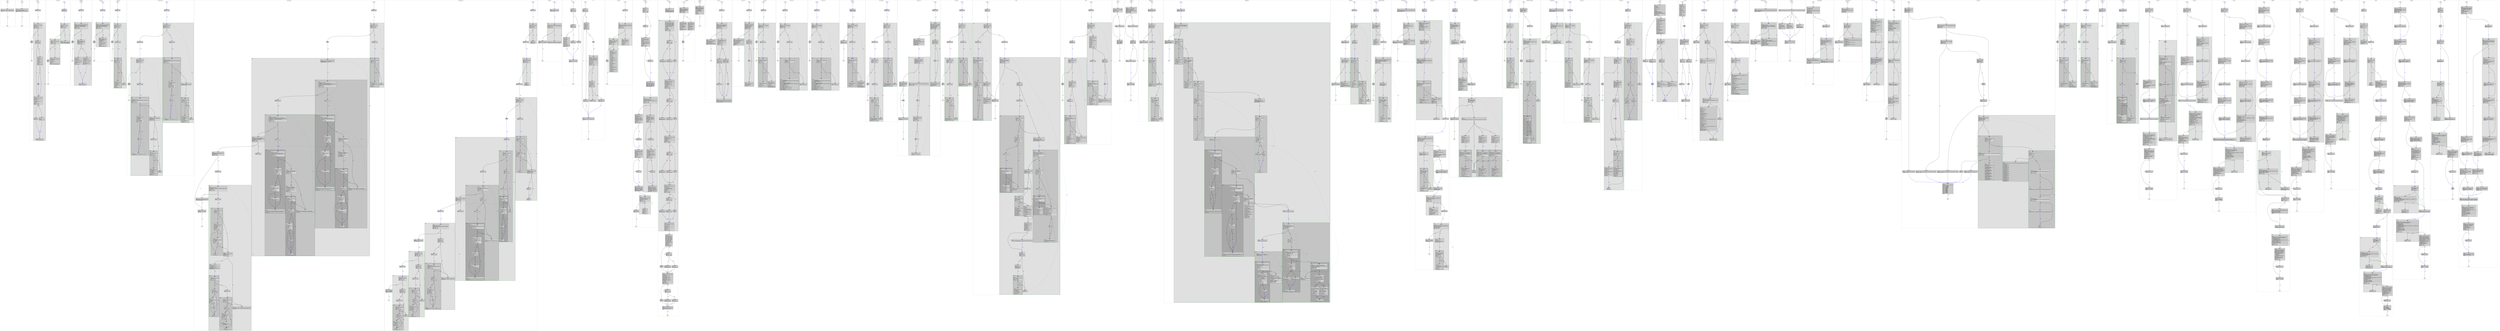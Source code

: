 digraph "nbench1.c.041t.cddce1" {
overlap=false;
subgraph "cluster_printf" {
	style="dashed";
	color="black";
	label="printf ()";
	fn_15_basic_block_0 [shape=Mdiamond,style=filled,fillcolor=white,label="ENTRY"];

	fn_15_basic_block_1 [shape=Mdiamond,style=filled,fillcolor=white,label="EXIT"];

	fn_15_basic_block_2 [shape=record,style=filled,fillcolor=lightgrey,label="{ FREQ:0 |\<bb\ 2\>:\l\
|_4\ =\ __printf_chk\ (1,\ __fmt_2(D),\ __builtin_va_arg_pack\ ());\l\
|return\ _4;\l\
}"];

	fn_15_basic_block_0:s -> fn_15_basic_block_2:n [style="solid,bold",color=blue,weight=100,constraint=true, label="[0%]"];
	fn_15_basic_block_2:s -> fn_15_basic_block_1:n [style="solid,bold",color=black,weight=10,constraint=true, label="[0%]"];
	fn_15_basic_block_0:s -> fn_15_basic_block_1:n [style="invis",constraint=true];
}
subgraph "cluster_bzero" {
	style="dashed";
	color="black";
	label="bzero ()";
	fn_42_basic_block_0 [shape=Mdiamond,style=filled,fillcolor=white,label="ENTRY"];

	fn_42_basic_block_1 [shape=Mdiamond,style=filled,fillcolor=white,label="EXIT"];

	fn_42_basic_block_2 [shape=record,style=filled,fillcolor=lightgrey,label="{ FREQ:0 |\<bb\ 2\>:\l\
|_1\ =\ __builtin_object_size\ (__dest_3(D),\ 0);\l\
|__builtin___memset_chk\ (__dest_3(D),\ 0,\ __len_4(D),\ _1);\l\
|return;\l\
}"];

	fn_42_basic_block_0:s -> fn_42_basic_block_2:n [style="solid,bold",color=blue,weight=100,constraint=true, label="[0%]"];
	fn_42_basic_block_2:s -> fn_42_basic_block_1:n [style="solid,bold",color=black,weight=10,constraint=true, label="[0%]"];
	fn_42_basic_block_0:s -> fn_42_basic_block_1:n [style="invis",constraint=true];
}
subgraph "cluster_NumSift" {
	style="dashed";
	color="black";
	label="NumSift ()";
	subgraph cluster_56_1 {
	style="filled";
	color="darkgreen";
	fillcolor="grey88";
	label="loop 1";
	labeljust=l;
	penwidth=2;
	fn_56_basic_block_12 [shape=record,style=filled,fillcolor=lightgrey,label="{ FREQ:0 |\<bb\ 12\>:\l\
|#\ i_24\ =\ PHI\ \<i_32(10),\ i_27(D)(2)\>\l\
|_23\ =\ i_24\ *\ 2;\l\
|if\ (_23\ \<=\ j_29(D))\l\
\ \ goto\ \<bb\ 3\>;\ [0.00%]\l\
else\l\
\ \ goto\ \<bb\ 11\>;\ [0.00%]\l\
}"];

	fn_56_basic_block_3 [shape=record,style=filled,fillcolor=lightgrey,label="{ FREQ:0 |\<bb\ 3\>:\l\
|if\ (_23\ \<\ j_29(D))\l\
\ \ goto\ \<bb\ 4\>;\ [0.00%]\l\
else\l\
\ \ goto\ \<bb\ 6\>;\ [0.00%]\l\
}"];

	fn_56_basic_block_4 [shape=record,style=filled,fillcolor=lightgrey,label="{ FREQ:0 |\<bb\ 4\>:\l\
|_1\ =\ _23\ *\ 8;\l\
|_2\ =\ array_31(D)\ +\ _1;\l\
|_3\ =\ *_2;\l\
|_4\ =\ _23\ +\ 1;\l\
|_5\ =\ _4\ *\ 8;\l\
|_6\ =\ array_31(D)\ +\ _5;\l\
|_7\ =\ *_6;\l\
|if\ (_3\ \<\ _7)\l\
\ \ goto\ \<bb\ 5\>;\ [0.00%]\l\
else\l\
\ \ goto\ \<bb\ 6\>;\ [0.00%]\l\
}"];

	fn_56_basic_block_6 [shape=record,style=filled,fillcolor=lightgrey,label="{ FREQ:0 |\<bb\ 6\>:\l\
|#\ k_25\ =\ PHI\ \<_23(3),\ _23(4),\ _4(5)\>\l\
|_8\ =\ i_24\ *\ 8;\l\
|_9\ =\ array_31(D)\ +\ _8;\l\
|_10\ =\ *_9;\l\
|_11\ =\ k_25\ *\ 8;\l\
|_12\ =\ array_31(D)\ +\ _11;\l\
|_13\ =\ *_12;\l\
|if\ (_10\ \<\ _13)\l\
\ \ goto\ \<bb\ 7\>;\ [0.00%]\l\
else\l\
\ \ goto\ \<bb\ 8\>;\ [0.00%]\l\
}"];

	fn_56_basic_block_5 [shape=record,style=filled,fillcolor=lightgrey,label="{ FREQ:0 |\<bb\ 5\>:\l\
}"];

	fn_56_basic_block_7 [shape=record,style=filled,fillcolor=lightgrey,label="{ FREQ:0 |\<bb\ 7\>:\l\
|*_12\ =\ _10;\l\
|*_9\ =\ _13;\l\
goto\ \<bb\ 10\>;\ [0.00%]\l\
}"];

	fn_56_basic_block_8 [shape=record,style=filled,fillcolor=lightgrey,label="{ FREQ:0 |\<bb\ 8\>:\l\
|i_33\ =\ j_29(D)\ +\ 1;\l\
}"];

	fn_56_basic_block_10 [shape=record,style=filled,fillcolor=lightgrey,label="{ FREQ:0 |\<bb\ 10\>:\l\
|#\ i_32\ =\ PHI\ \<k_25(7),\ i_33(8)\>\l\
}"];

	}
	fn_56_basic_block_0 [shape=Mdiamond,style=filled,fillcolor=white,label="ENTRY"];

	fn_56_basic_block_1 [shape=Mdiamond,style=filled,fillcolor=white,label="EXIT"];

	fn_56_basic_block_2 [shape=record,style=filled,fillcolor=lightgrey,label="{ FREQ:0 |\<bb\ 2\>:\l\
goto\ \<bb\ 12\>;\ [0.00%]\l\
}"];

	fn_56_basic_block_11 [shape=record,style=filled,fillcolor=lightgrey,label="{ FREQ:0 |\<bb\ 11\>:\l\
|return;\l\
}"];

	fn_56_basic_block_0:s -> fn_56_basic_block_2:n [style="solid,bold",color=blue,weight=100,constraint=true, label="[0%]"];
	fn_56_basic_block_2:s -> fn_56_basic_block_12:n [style="solid,bold",color=blue,weight=100,constraint=true, label="[0%]"];
	fn_56_basic_block_3:s -> fn_56_basic_block_4:n [style="solid,bold",color=black,weight=10,constraint=true, label="[0%]"];
	fn_56_basic_block_3:s -> fn_56_basic_block_6:n [style="solid,bold",color=black,weight=10,constraint=true, label="[0%]"];
	fn_56_basic_block_4:s -> fn_56_basic_block_5:n [style="solid,bold",color=black,weight=10,constraint=true, label="[0%]"];
	fn_56_basic_block_4:s -> fn_56_basic_block_6:n [style="solid,bold",color=black,weight=10,constraint=true, label="[0%]"];
	fn_56_basic_block_5:s -> fn_56_basic_block_6:n [style="solid,bold",color=blue,weight=100,constraint=true, label="[0%]"];
	fn_56_basic_block_6:s -> fn_56_basic_block_7:n [style="solid,bold",color=black,weight=10,constraint=true, label="[0%]"];
	fn_56_basic_block_6:s -> fn_56_basic_block_8:n [style="solid,bold",color=black,weight=10,constraint=true, label="[0%]"];
	fn_56_basic_block_7:s -> fn_56_basic_block_10:n [style="solid,bold",color=blue,weight=100,constraint=true, label="[0%]"];
	fn_56_basic_block_8:s -> fn_56_basic_block_10:n [style="solid,bold",color=blue,weight=100,constraint=true, label="[0%]"];
	fn_56_basic_block_10:s -> fn_56_basic_block_12:n [style="dotted,bold",color=blue,weight=10,constraint=false, label="[100%]"];
	fn_56_basic_block_12:s -> fn_56_basic_block_3:n [style="solid,bold",color=black,weight=10,constraint=true, label="[0%]"];
	fn_56_basic_block_12:s -> fn_56_basic_block_11:n [style="solid,bold",color=black,weight=10,constraint=true, label="[0%]"];
	fn_56_basic_block_11:s -> fn_56_basic_block_1:n [style="solid,bold",color=black,weight=10,constraint=true, label="[0%]"];
	fn_56_basic_block_0:s -> fn_56_basic_block_1:n [style="invis",constraint=true];
}
subgraph "cluster_NumHeapSort" {
	style="dashed";
	color="black";
	label="NumHeapSort ()";
	subgraph cluster_55_2 {
	style="filled";
	color="darkgreen";
	fillcolor="grey88";
	label="loop 2";
	labeljust=l;
	penwidth=2;
	fn_55_basic_block_6 [shape=record,style=filled,fillcolor=lightgrey,label="{ FREQ:0 |\<bb\ 6\>:\l\
|#\ i_9\ =\ PHI\ \<top_12(D)(4),\ i_22(5)\>\l\
|if\ (i_9\ !=\ 0)\l\
\ \ goto\ \<bb\ 5\>;\ [0.00%]\l\
else\l\
\ \ goto\ \<bb\ 7\>;\ [0.00%]\l\
}"];

	fn_55_basic_block_5 [shape=record,style=filled,fillcolor=lightgrey,label="{ FREQ:0 |\<bb\ 5\>:\l\
|NumSift\ (array_16(D),\ bottom_17(D),\ i_9);\l\
|_1\ =\ *array_16(D);\l\
|_2\ =\ i_9\ *\ 8;\l\
|_3\ =\ array_16(D)\ +\ _2;\l\
|_4\ =\ *_3;\l\
|*array_16(D)\ =\ _4;\l\
|*_3\ =\ _1;\l\
|i_22\ =\ i_9\ +\ 18446744073709551615;\l\
}"];

	}
	subgraph cluster_55_1 {
	style="filled";
	color="darkgreen";
	fillcolor="grey88";
	label="loop 1";
	labeljust=l;
	penwidth=2;
	fn_55_basic_block_4 [shape=record,style=filled,fillcolor=lightgrey,label="{ FREQ:0 |\<bb\ 4\>:\l\
|#\ i_8\ =\ PHI\ \<i_13(2),\ i_24(3)\>\l\
|if\ (i_8\ !=\ 0)\l\
\ \ goto\ \<bb\ 3\>;\ [0.00%]\l\
else\l\
\ \ goto\ \<bb\ 6\>;\ [0.00%]\l\
}"];

	fn_55_basic_block_3 [shape=record,style=filled,fillcolor=lightgrey,label="{ FREQ:0 |\<bb\ 3\>:\l\
|NumSift\ (array_16(D),\ i_8,\ top_12(D));\l\
|i_24\ =\ i_8\ +\ 18446744073709551615;\l\
}"];

	}
	fn_55_basic_block_0 [shape=Mdiamond,style=filled,fillcolor=white,label="ENTRY"];

	fn_55_basic_block_1 [shape=Mdiamond,style=filled,fillcolor=white,label="EXIT"];

	fn_55_basic_block_2 [shape=record,style=filled,fillcolor=lightgrey,label="{ FREQ:0 |\<bb\ 2\>:\l\
|i_13\ =\ top_12(D)\ /\ 2;\l\
goto\ \<bb\ 4\>;\ [0.00%]\l\
}"];

	fn_55_basic_block_7 [shape=record,style=filled,fillcolor=lightgrey,label="{ FREQ:0 |\<bb\ 7\>:\l\
|return;\l\
}"];

	fn_55_basic_block_0:s -> fn_55_basic_block_2:n [style="solid,bold",color=blue,weight=100,constraint=true, label="[0%]"];
	fn_55_basic_block_2:s -> fn_55_basic_block_4:n [style="solid,bold",color=blue,weight=100,constraint=true, label="[0%]"];
	fn_55_basic_block_3:s -> fn_55_basic_block_4:n [style="dotted,bold",color=blue,weight=10,constraint=false, label="[0%]"];
	fn_55_basic_block_4:s -> fn_55_basic_block_3:n [style="solid,bold",color=black,weight=10,constraint=true, label="[0%]"];
	fn_55_basic_block_4:s -> fn_55_basic_block_6:n [style="solid,bold",color=black,weight=10,constraint=true, label="[0%]"];
	fn_55_basic_block_5:s -> fn_55_basic_block_6:n [style="dotted,bold",color=blue,weight=10,constraint=false, label="[0%]"];
	fn_55_basic_block_6:s -> fn_55_basic_block_5:n [style="solid,bold",color=black,weight=10,constraint=true, label="[0%]"];
	fn_55_basic_block_6:s -> fn_55_basic_block_7:n [style="solid,bold",color=black,weight=10,constraint=true, label="[0%]"];
	fn_55_basic_block_7:s -> fn_55_basic_block_1:n [style="solid,bold",color=black,weight=10,constraint=true, label="[0%]"];
	fn_55_basic_block_0:s -> fn_55_basic_block_1:n [style="invis",constraint=true];
}
subgraph "cluster_ToggleBitRun" {
	style="dashed";
	color="black";
	label="ToggleBitRun ()";
	subgraph cluster_66_1 {
	style="filled";
	color="darkgreen";
	fillcolor="grey88";
	label="loop 1";
	labeljust=l;
	penwidth=2;
	fn_66_basic_block_7 [shape=record,style=filled,fillcolor=lightgrey,label="{ FREQ:0 |\<bb\ 7\>:\l\
|#\ bit_addr_21\ =\ PHI\ \<bit_addr_25(D)(2),\ bit_addr_35(6)\>\l\
|#\ nbits_22\ =\ PHI\ \<nbits_26(D)(2),\ nbits_28(6)\>\l\
|nbits_28\ =\ nbits_22\ +\ 18446744073709551615;\l\
|if\ (nbits_22\ !=\ 0)\l\
\ \ goto\ \<bb\ 3\>;\ [0.00%]\l\
else\l\
\ \ goto\ \<bb\ 8\>;\ [0.00%]\l\
}"];

	fn_66_basic_block_3 [shape=record,style=filled,fillcolor=lightgrey,label="{ FREQ:0 |\<bb\ 3\>:\l\
|bindex_29\ =\ bit_addr_21\ \>\>\ 6;\l\
|bitnumb_30\ =\ bit_addr_21\ &\ 63;\l\
|if\ (val_31(D)\ !=\ 0)\l\
\ \ goto\ \<bb\ 4\>;\ [0.00%]\l\
else\l\
\ \ goto\ \<bb\ 5\>;\ [0.00%]\l\
}"];

	fn_66_basic_block_4 [shape=record,style=filled,fillcolor=lightgrey,label="{ FREQ:0 |\<bb\ 4\>:\l\
|_1\ =\ bindex_29\ *\ 8;\l\
|_2\ =\ bitmap_32(D)\ +\ _1;\l\
|_3\ =\ *_2;\l\
|_4\ =\ (unsigned\ int)\ bitnumb_30;\l\
|_5\ =\ 1\ \<\<\ _4;\l\
|_6\ =\ (long\ unsigned\ int)\ _5;\l\
|_9\ =\ _3\ \|\ _6;\l\
|*_2\ =\ _9;\l\
goto\ \<bb\ 6\>;\ [0.00%]\l\
}"];

	fn_66_basic_block_5 [shape=record,style=filled,fillcolor=lightgrey,label="{ FREQ:0 |\<bb\ 5\>:\l\
|_10\ =\ bindex_29\ *\ 8;\l\
|_11\ =\ bitmap_32(D)\ +\ _10;\l\
|_12\ =\ *_11;\l\
|_13\ =\ (unsigned\ int)\ bitnumb_30;\l\
|_14\ =\ 1\ \<\<\ _13;\l\
|_15\ =\ ~_14;\l\
|_16\ =\ (long\ unsigned\ int)\ _15;\l\
|_19\ =\ _12\ &\ _16;\l\
|*_11\ =\ _19;\l\
}"];

	fn_66_basic_block_6 [shape=record,style=filled,fillcolor=lightgrey,label="{ FREQ:0 |\<bb\ 6\>:\l\
|bit_addr_35\ =\ bit_addr_21\ +\ 1;\l\
}"];

	}
	fn_66_basic_block_0 [shape=Mdiamond,style=filled,fillcolor=white,label="ENTRY"];

	fn_66_basic_block_1 [shape=Mdiamond,style=filled,fillcolor=white,label="EXIT"];

	fn_66_basic_block_2 [shape=record,style=filled,fillcolor=lightgrey,label="{ FREQ:0 |\<bb\ 2\>:\l\
goto\ \<bb\ 7\>;\ [0.00%]\l\
}"];

	fn_66_basic_block_8 [shape=record,style=filled,fillcolor=lightgrey,label="{ FREQ:0 |\<bb\ 8\>:\l\
|return;\l\
}"];

	fn_66_basic_block_0:s -> fn_66_basic_block_2:n [style="solid,bold",color=blue,weight=100,constraint=true, label="[0%]"];
	fn_66_basic_block_2:s -> fn_66_basic_block_7:n [style="solid,bold",color=blue,weight=100,constraint=true, label="[0%]"];
	fn_66_basic_block_3:s -> fn_66_basic_block_4:n [style="solid,bold",color=black,weight=10,constraint=true, label="[0%]"];
	fn_66_basic_block_3:s -> fn_66_basic_block_5:n [style="solid,bold",color=black,weight=10,constraint=true, label="[0%]"];
	fn_66_basic_block_4:s -> fn_66_basic_block_6:n [style="solid,bold",color=blue,weight=100,constraint=true, label="[0%]"];
	fn_66_basic_block_5:s -> fn_66_basic_block_6:n [style="solid,bold",color=blue,weight=100,constraint=true, label="[0%]"];
	fn_66_basic_block_6:s -> fn_66_basic_block_7:n [style="dotted,bold",color=blue,weight=10,constraint=false, label="[0%]"];
	fn_66_basic_block_7:s -> fn_66_basic_block_3:n [style="solid,bold",color=black,weight=10,constraint=true, label="[0%]"];
	fn_66_basic_block_7:s -> fn_66_basic_block_8:n [style="solid,bold",color=black,weight=10,constraint=true, label="[0%]"];
	fn_66_basic_block_8:s -> fn_66_basic_block_1:n [style="solid,bold",color=black,weight=10,constraint=true, label="[0%]"];
	fn_66_basic_block_0:s -> fn_66_basic_block_1:n [style="invis",constraint=true];
}
subgraph "cluster_FlipBitRun" {
	style="dashed";
	color="black";
	label="FlipBitRun ()";
	subgraph cluster_67_1 {
	style="filled";
	color="darkgreen";
	fillcolor="grey88";
	label="loop 1";
	labeljust=l;
	penwidth=2;
	fn_67_basic_block_4 [shape=record,style=filled,fillcolor=lightgrey,label="{ FREQ:0 |\<bb\ 4\>:\l\
|#\ bit_addr_11\ =\ PHI\ \<bit_addr_14(D)(2),\ bit_addr_22(3)\>\l\
|#\ nbits_12\ =\ PHI\ \<nbits_15(D)(2),\ nbits_17(3)\>\l\
|nbits_17\ =\ nbits_12\ +\ 18446744073709551615;\l\
|if\ (nbits_12\ !=\ 0)\l\
\ \ goto\ \<bb\ 3\>;\ [0.00%]\l\
else\l\
\ \ goto\ \<bb\ 5\>;\ [0.00%]\l\
}"];

	fn_67_basic_block_3 [shape=record,style=filled,fillcolor=lightgrey,label="{ FREQ:0 |\<bb\ 3\>:\l\
|bindex_18\ =\ bit_addr_11\ \>\>\ 6;\l\
|bitnumb_19\ =\ bit_addr_11\ &\ 63;\l\
|_1\ =\ bindex_18\ *\ 8;\l\
|_2\ =\ bitmap_20(D)\ +\ _1;\l\
|_3\ =\ *_2;\l\
|_4\ =\ (unsigned\ int)\ bitnumb_19;\l\
|_5\ =\ 1\ \<\<\ _4;\l\
|_6\ =\ (long\ unsigned\ int)\ _5;\l\
|_9\ =\ _3\ ^\ _6;\l\
|*_2\ =\ _9;\l\
|bit_addr_22\ =\ bit_addr_11\ +\ 1;\l\
}"];

	}
	fn_67_basic_block_0 [shape=Mdiamond,style=filled,fillcolor=white,label="ENTRY"];

	fn_67_basic_block_1 [shape=Mdiamond,style=filled,fillcolor=white,label="EXIT"];

	fn_67_basic_block_2 [shape=record,style=filled,fillcolor=lightgrey,label="{ FREQ:0 |\<bb\ 2\>:\l\
goto\ \<bb\ 4\>;\ [0.00%]\l\
}"];

	fn_67_basic_block_5 [shape=record,style=filled,fillcolor=lightgrey,label="{ FREQ:0 |\<bb\ 5\>:\l\
|return;\l\
}"];

	fn_67_basic_block_0:s -> fn_67_basic_block_2:n [style="solid,bold",color=blue,weight=100,constraint=true, label="[0%]"];
	fn_67_basic_block_2:s -> fn_67_basic_block_4:n [style="solid,bold",color=blue,weight=100,constraint=true, label="[0%]"];
	fn_67_basic_block_3:s -> fn_67_basic_block_4:n [style="dotted,bold",color=blue,weight=10,constraint=false, label="[0%]"];
	fn_67_basic_block_4:s -> fn_67_basic_block_3:n [style="solid,bold",color=black,weight=10,constraint=true, label="[0%]"];
	fn_67_basic_block_4:s -> fn_67_basic_block_5:n [style="solid,bold",color=black,weight=10,constraint=true, label="[0%]"];
	fn_67_basic_block_5:s -> fn_67_basic_block_1:n [style="solid,bold",color=black,weight=10,constraint=true, label="[0%]"];
	fn_67_basic_block_0:s -> fn_67_basic_block_1:n [style="invis",constraint=true];
}
subgraph "cluster_CopyToAssign" {
	style="dashed";
	color="black";
	label="CopyToAssign ()";
	subgraph cluster_77_1 {
	style="filled";
	color="darkgreen";
	fillcolor="grey88";
	label="loop 1";
	labeljust=l;
	penwidth=2;
	subgraph cluster_77_2 {
	style="filled";
	color="darkgreen";
	fillcolor="grey77";
	label="loop 2";
	labeljust=l;
	penwidth=2;
	fn_77_basic_block_4 [shape=record,style=filled,fillcolor=lightgrey,label="{ FREQ:0 |\<bb\ 4\>:\l\
|#\ j_13\ =\ PHI\ \<0(8),\ j_23(3)\>\l\
|if\ (j_13\ \<=\ 100)\l\
\ \ goto\ \<bb\ 3\>;\ [0.00%]\l\
else\l\
\ \ goto\ \<bb\ 5\>;\ [0.00%]\l\
}"];

	fn_77_basic_block_3 [shape=record,style=filled,fillcolor=lightgrey,label="{ FREQ:0 |\<bb\ 3\>:\l\
|_1\ =\ (long\ unsigned\ int)\ i_12;\l\
|_2\ =\ _1\ *\ 808;\l\
|_3\ =\ arrayfrom_20(D)\ +\ _2;\l\
|_4\ =\ (int)\ j_13;\l\
|_7\ =\ arrayto_21(D)\ +\ _2;\l\
|_9\ =\ *_3[_4];\l\
|*_7[_4]\ =\ _9;\l\
|j_23\ =\ j_13\ +\ 1;\l\
}"];

	}
	fn_77_basic_block_6 [shape=record,style=filled,fillcolor=lightgrey,label="{ FREQ:0 |\<bb\ 6\>:\l\
|#\ i_12\ =\ PHI\ \<0(2),\ i_19(5)\>\l\
|if\ (i_12\ \<=\ 100)\l\
\ \ goto\ \<bb\ 8\>;\ [0.00%]\l\
else\l\
\ \ goto\ \<bb\ 7\>;\ [0.00%]\l\
}"];

	fn_77_basic_block_8 [shape=record,style=filled,fillcolor=lightgrey,label="{ FREQ:0 |\<bb\ 8\>:\l\
goto\ \<bb\ 4\>;\ [100.00%]\l\
}"];

	fn_77_basic_block_5 [shape=record,style=filled,fillcolor=lightgrey,label="{ FREQ:0 |\<bb\ 5\>:\l\
|i_19\ =\ i_12\ +\ 1;\l\
}"];

	}
	fn_77_basic_block_0 [shape=Mdiamond,style=filled,fillcolor=white,label="ENTRY"];

	fn_77_basic_block_1 [shape=Mdiamond,style=filled,fillcolor=white,label="EXIT"];

	fn_77_basic_block_2 [shape=record,style=filled,fillcolor=lightgrey,label="{ FREQ:0 |\<bb\ 2\>:\l\
goto\ \<bb\ 6\>;\ [0.00%]\l\
}"];

	fn_77_basic_block_7 [shape=record,style=filled,fillcolor=lightgrey,label="{ FREQ:0 |\<bb\ 7\>:\l\
|return;\l\
}"];

	fn_77_basic_block_0:s -> fn_77_basic_block_2:n [style="solid,bold",color=blue,weight=100,constraint=true, label="[0%]"];
	fn_77_basic_block_2:s -> fn_77_basic_block_6:n [style="solid,bold",color=blue,weight=100,constraint=true, label="[0%]"];
	fn_77_basic_block_3:s -> fn_77_basic_block_4:n [style="dotted,bold",color=blue,weight=10,constraint=false, label="[0%]"];
	fn_77_basic_block_4:s -> fn_77_basic_block_3:n [style="solid,bold",color=black,weight=10,constraint=true, label="[0%]"];
	fn_77_basic_block_4:s -> fn_77_basic_block_5:n [style="solid,bold",color=black,weight=10,constraint=true, label="[0%]"];
	fn_77_basic_block_5:s -> fn_77_basic_block_6:n [style="dotted,bold",color=blue,weight=10,constraint=false, label="[0%]"];
	fn_77_basic_block_6:s -> fn_77_basic_block_8:n [style="solid,bold",color=black,weight=10,constraint=true, label="[0%]"];
	fn_77_basic_block_6:s -> fn_77_basic_block_7:n [style="solid,bold",color=black,weight=10,constraint=true, label="[0%]"];
	fn_77_basic_block_8:s -> fn_77_basic_block_4:n [style="solid,bold",color=blue,weight=100,constraint=true, label="[100%]"];
	fn_77_basic_block_7:s -> fn_77_basic_block_1:n [style="solid,bold",color=black,weight=10,constraint=true, label="[0%]"];
	fn_77_basic_block_0:s -> fn_77_basic_block_1:n [style="invis",constraint=true];
}
subgraph "cluster_calc_minimum_costs" {
	style="dashed";
	color="black";
	label="calc_minimum_costs ()";
	subgraph cluster_79_2 {
	style="filled";
	color="darkgreen";
	fillcolor="grey88";
	label="loop 2";
	labeljust=l;
	penwidth=2;
	subgraph cluster_79_4 {
	style="filled";
	color="darkgreen";
	fillcolor="grey77";
	label="loop 4";
	labeljust=l;
	penwidth=2;
	fn_79_basic_block_18 [shape=record,style=filled,fillcolor=lightgrey,label="{ FREQ:0 |\<bb\ 18\>:\l\
|#\ i_47\ =\ PHI\ \<0(23),\ i_68(17)\>\l\
|if\ (i_47\ \<=\ 100)\l\
\ \ goto\ \<bb\ 17\>;\ [0.00%]\l\
else\l\
\ \ goto\ \<bb\ 19\>;\ [0.00%]\l\
}"];

	fn_79_basic_block_17 [shape=record,style=filled,fillcolor=lightgrey,label="{ FREQ:0 |\<bb\ 17\>:\l\
|_33\ =\ (long\ unsigned\ int)\ i_47;\l\
|_34\ =\ _33\ *\ 808;\l\
|_35\ =\ tableau_66(D)\ +\ _34;\l\
|_36\ =\ (int)\ j_50;\l\
|_37\ =\ *_35[_36];\l\
|_42\ =\ _37\ -\ currentmin_39;\l\
|*_35[_36]\ =\ _42;\l\
|i_68\ =\ i_47\ +\ 1;\l\
}"];

	}
	subgraph cluster_79_3 {
	style="filled";
	color="darkgreen";
	fillcolor="grey77";
	label="loop 3";
	labeljust=l;
	penwidth=2;
	fn_79_basic_block_15 [shape=record,style=filled,fillcolor=lightgrey,label="{ FREQ:0 |\<bb\ 15\>:\l\
|#\ i_46\ =\ PHI\ \<0(24),\ i_71(14)\>\l\
|#\ currentmin_54\ =\ PHI\ \<9223372036854775807(24),\ currentmin_53(14)\>\l\
|if\ (i_46\ \<=\ 100)\l\
\ \ goto\ \<bb\ 12\>;\ [0.00%]\l\
else\l\
\ \ goto\ \<bb\ 16\>;\ [0.00%]\l\
}"];

	fn_79_basic_block_12 [shape=record,style=filled,fillcolor=lightgrey,label="{ FREQ:0 |\<bb\ 12\>:\l\
|_23\ =\ (long\ unsigned\ int)\ i_46;\l\
|_24\ =\ _23\ *\ 808;\l\
|_25\ =\ tableau_66(D)\ +\ _24;\l\
|_26\ =\ (int)\ j_50;\l\
|_27\ =\ *_25[_26];\l\
|if\ (_27\ \<\ currentmin_54)\l\
\ \ goto\ \<bb\ 13\>;\ [0.00%]\l\
else\l\
\ \ goto\ \<bb\ 14\>;\ [0.00%]\l\
}"];

	fn_79_basic_block_13 [shape=record,style=filled,fillcolor=lightgrey,label="{ FREQ:0 |\<bb\ 13\>:\l\
}"];

	fn_79_basic_block_14 [shape=record,style=filled,fillcolor=lightgrey,label="{ FREQ:0 |\<bb\ 14\>:\l\
|#\ currentmin_53\ =\ PHI\ \<currentmin_54(12),\ _27(13)\>\l\
|i_71\ =\ i_46\ +\ 1;\l\
}"];

	}
	fn_79_basic_block_20 [shape=record,style=filled,fillcolor=lightgrey,label="{ FREQ:0 |\<bb\ 20\>:\l\
|#\ j_50\ =\ PHI\ \<0(22),\ j_69(19)\>\l\
|if\ (j_50\ \<=\ 100)\l\
\ \ goto\ \<bb\ 24\>;\ [0.00%]\l\
else\l\
\ \ goto\ \<bb\ 21\>;\ [0.00%]\l\
}"];

	fn_79_basic_block_24 [shape=record,style=filled,fillcolor=lightgrey,label="{ FREQ:0 |\<bb\ 24\>:\l\
goto\ \<bb\ 15\>;\ [100.00%]\l\
}"];

	fn_79_basic_block_16 [shape=record,style=filled,fillcolor=lightgrey,label="{ FREQ:0 |\<bb\ 16\>:\l\
|#\ currentmin_39\ =\ PHI\ \<currentmin_54(15)\>\l\
|if\ (currentmin_39\ !=\ 0)\l\
\ \ goto\ \<bb\ 23\>;\ [0.00%]\l\
else\l\
\ \ goto\ \<bb\ 19\>;\ [0.00%]\l\
}"];

	fn_79_basic_block_23 [shape=record,style=filled,fillcolor=lightgrey,label="{ FREQ:0 |\<bb\ 23\>:\l\
goto\ \<bb\ 18\>;\ [100.00%]\l\
}"];

	fn_79_basic_block_19 [shape=record,style=filled,fillcolor=lightgrey,label="{ FREQ:0 |\<bb\ 19\>:\l\
|j_69\ =\ j_50\ +\ 1;\l\
}"];

	}
	subgraph cluster_79_1 {
	style="filled";
	color="darkgreen";
	fillcolor="grey88";
	label="loop 1";
	labeljust=l;
	penwidth=2;
	subgraph cluster_79_6 {
	style="filled";
	color="darkgreen";
	fillcolor="grey77";
	label="loop 6";
	labeljust=l;
	penwidth=2;
	fn_79_basic_block_9 [shape=record,style=filled,fillcolor=lightgrey,label="{ FREQ:0 |\<bb\ 9\>:\l\
|#\ j_49\ =\ PHI\ \<0(7),\ j_77(8)\>\l\
|if\ (j_49\ \<=\ 100)\l\
\ \ goto\ \<bb\ 8\>;\ [0.00%]\l\
else\l\
\ \ goto\ \<bb\ 10\>;\ [0.00%]\l\
}"];

	fn_79_basic_block_8 [shape=record,style=filled,fillcolor=lightgrey,label="{ FREQ:0 |\<bb\ 8\>:\l\
|_11\ =\ (long\ unsigned\ int)\ i_45;\l\
|_12\ =\ _11\ *\ 808;\l\
|_13\ =\ tableau_66(D)\ +\ _12;\l\
|_14\ =\ (int)\ j_49;\l\
|_15\ =\ *_13[_14];\l\
|_20\ =\ _15\ -\ currentmin_38;\l\
|*_13[_14]\ =\ _20;\l\
|j_77\ =\ j_49\ +\ 1;\l\
}"];

	}
	subgraph cluster_79_5 {
	style="filled";
	color="darkgreen";
	fillcolor="grey77";
	label="loop 5";
	labeljust=l;
	penwidth=2;
	fn_79_basic_block_6 [shape=record,style=filled,fillcolor=lightgrey,label="{ FREQ:0 |\<bb\ 6\>:\l\
|#\ j_48\ =\ PHI\ \<0(25),\ j_79(5)\>\l\
|#\ currentmin_52\ =\ PHI\ \<9223372036854775807(25),\ currentmin_51(5)\>\l\
|if\ (j_48\ \<=\ 100)\l\
\ \ goto\ \<bb\ 3\>;\ [0.00%]\l\
else\l\
\ \ goto\ \<bb\ 7\>;\ [0.00%]\l\
}"];

	fn_79_basic_block_3 [shape=record,style=filled,fillcolor=lightgrey,label="{ FREQ:0 |\<bb\ 3\>:\l\
|_1\ =\ (long\ unsigned\ int)\ i_45;\l\
|_2\ =\ _1\ *\ 808;\l\
|_3\ =\ tableau_66(D)\ +\ _2;\l\
|_4\ =\ (int)\ j_48;\l\
|_5\ =\ *_3[_4];\l\
|if\ (_5\ \<\ currentmin_52)\l\
\ \ goto\ \<bb\ 4\>;\ [0.00%]\l\
else\l\
\ \ goto\ \<bb\ 5\>;\ [0.00%]\l\
}"];

	fn_79_basic_block_4 [shape=record,style=filled,fillcolor=lightgrey,label="{ FREQ:0 |\<bb\ 4\>:\l\
}"];

	fn_79_basic_block_5 [shape=record,style=filled,fillcolor=lightgrey,label="{ FREQ:0 |\<bb\ 5\>:\l\
|#\ currentmin_51\ =\ PHI\ \<currentmin_52(3),\ _5(4)\>\l\
|j_79\ =\ j_48\ +\ 1;\l\
}"];

	}
	fn_79_basic_block_11 [shape=record,style=filled,fillcolor=lightgrey,label="{ FREQ:0 |\<bb\ 11\>:\l\
|#\ i_45\ =\ PHI\ \<0(2),\ i_75(10)\>\l\
|if\ (i_45\ \<=\ 100)\l\
\ \ goto\ \<bb\ 25\>;\ [0.00%]\l\
else\l\
\ \ goto\ \<bb\ 22\>;\ [0.00%]\l\
}"];

	fn_79_basic_block_25 [shape=record,style=filled,fillcolor=lightgrey,label="{ FREQ:0 |\<bb\ 25\>:\l\
goto\ \<bb\ 6\>;\ [100.00%]\l\
}"];

	fn_79_basic_block_7 [shape=record,style=filled,fillcolor=lightgrey,label="{ FREQ:0 |\<bb\ 7\>:\l\
|#\ currentmin_38\ =\ PHI\ \<currentmin_52(6)\>\l\
goto\ \<bb\ 9\>;\ [100.00%]\l\
}"];

	fn_79_basic_block_10 [shape=record,style=filled,fillcolor=lightgrey,label="{ FREQ:0 |\<bb\ 10\>:\l\
|i_75\ =\ i_45\ +\ 1;\l\
}"];

	}
	fn_79_basic_block_0 [shape=Mdiamond,style=filled,fillcolor=white,label="ENTRY"];

	fn_79_basic_block_1 [shape=Mdiamond,style=filled,fillcolor=white,label="EXIT"];

	fn_79_basic_block_2 [shape=record,style=filled,fillcolor=lightgrey,label="{ FREQ:0 |\<bb\ 2\>:\l\
goto\ \<bb\ 11\>;\ [0.00%]\l\
}"];

	fn_79_basic_block_22 [shape=record,style=filled,fillcolor=lightgrey,label="{ FREQ:0 |\<bb\ 22\>:\l\
goto\ \<bb\ 20\>;\ [100.00%]\l\
}"];

	fn_79_basic_block_21 [shape=record,style=filled,fillcolor=lightgrey,label="{ FREQ:0 |\<bb\ 21\>:\l\
|return;\l\
}"];

	fn_79_basic_block_0:s -> fn_79_basic_block_2:n [style="solid,bold",color=blue,weight=100,constraint=true, label="[0%]"];
	fn_79_basic_block_2:s -> fn_79_basic_block_11:n [style="solid,bold",color=blue,weight=100,constraint=true, label="[0%]"];
	fn_79_basic_block_3:s -> fn_79_basic_block_4:n [style="solid,bold",color=black,weight=10,constraint=true, label="[0%]"];
	fn_79_basic_block_3:s -> fn_79_basic_block_5:n [style="solid,bold",color=black,weight=10,constraint=true, label="[0%]"];
	fn_79_basic_block_4:s -> fn_79_basic_block_5:n [style="solid,bold",color=blue,weight=100,constraint=true, label="[0%]"];
	fn_79_basic_block_5:s -> fn_79_basic_block_6:n [style="dotted,bold",color=blue,weight=10,constraint=false, label="[0%]"];
	fn_79_basic_block_6:s -> fn_79_basic_block_3:n [style="solid,bold",color=black,weight=10,constraint=true, label="[0%]"];
	fn_79_basic_block_6:s -> fn_79_basic_block_7:n [style="solid,bold",color=black,weight=10,constraint=true, label="[0%]"];
	fn_79_basic_block_7:s -> fn_79_basic_block_9:n [style="solid,bold",color=blue,weight=100,constraint=true, label="[100%]"];
	fn_79_basic_block_8:s -> fn_79_basic_block_9:n [style="dotted,bold",color=blue,weight=10,constraint=false, label="[0%]"];
	fn_79_basic_block_9:s -> fn_79_basic_block_8:n [style="solid,bold",color=black,weight=10,constraint=true, label="[0%]"];
	fn_79_basic_block_9:s -> fn_79_basic_block_10:n [style="solid,bold",color=black,weight=10,constraint=true, label="[0%]"];
	fn_79_basic_block_10:s -> fn_79_basic_block_11:n [style="dotted,bold",color=blue,weight=10,constraint=false, label="[0%]"];
	fn_79_basic_block_11:s -> fn_79_basic_block_25:n [style="solid,bold",color=black,weight=10,constraint=true, label="[0%]"];
	fn_79_basic_block_11:s -> fn_79_basic_block_22:n [style="solid,bold",color=black,weight=10,constraint=true, label="[0%]"];
	fn_79_basic_block_25:s -> fn_79_basic_block_6:n [style="solid,bold",color=blue,weight=100,constraint=true, label="[100%]"];
	fn_79_basic_block_22:s -> fn_79_basic_block_20:n [style="solid,bold",color=blue,weight=100,constraint=true, label="[100%]"];
	fn_79_basic_block_12:s -> fn_79_basic_block_13:n [style="solid,bold",color=black,weight=10,constraint=true, label="[0%]"];
	fn_79_basic_block_12:s -> fn_79_basic_block_14:n [style="solid,bold",color=black,weight=10,constraint=true, label="[0%]"];
	fn_79_basic_block_13:s -> fn_79_basic_block_14:n [style="solid,bold",color=blue,weight=100,constraint=true, label="[0%]"];
	fn_79_basic_block_14:s -> fn_79_basic_block_15:n [style="dotted,bold",color=blue,weight=10,constraint=false, label="[0%]"];
	fn_79_basic_block_15:s -> fn_79_basic_block_12:n [style="solid,bold",color=black,weight=10,constraint=true, label="[0%]"];
	fn_79_basic_block_15:s -> fn_79_basic_block_16:n [style="solid,bold",color=black,weight=10,constraint=true, label="[0%]"];
	fn_79_basic_block_16:s -> fn_79_basic_block_23:n [style="solid,bold",color=black,weight=10,constraint=true, label="[0%]"];
	fn_79_basic_block_16:s -> fn_79_basic_block_19:n [style="solid,bold",color=black,weight=10,constraint=true, label="[0%]"];
	fn_79_basic_block_23:s -> fn_79_basic_block_18:n [style="solid,bold",color=blue,weight=100,constraint=true, label="[100%]"];
	fn_79_basic_block_17:s -> fn_79_basic_block_18:n [style="dotted,bold",color=blue,weight=10,constraint=false, label="[0%]"];
	fn_79_basic_block_18:s -> fn_79_basic_block_17:n [style="solid,bold",color=black,weight=10,constraint=true, label="[0%]"];
	fn_79_basic_block_18:s -> fn_79_basic_block_19:n [style="solid,bold",color=black,weight=10,constraint=true, label="[0%]"];
	fn_79_basic_block_19:s -> fn_79_basic_block_20:n [style="dotted,bold",color=blue,weight=10,constraint=false, label="[0%]"];
	fn_79_basic_block_20:s -> fn_79_basic_block_24:n [style="solid,bold",color=black,weight=10,constraint=true, label="[0%]"];
	fn_79_basic_block_20:s -> fn_79_basic_block_21:n [style="solid,bold",color=black,weight=10,constraint=true, label="[0%]"];
	fn_79_basic_block_24:s -> fn_79_basic_block_15:n [style="solid,bold",color=blue,weight=100,constraint=true, label="[100%]"];
	fn_79_basic_block_21:s -> fn_79_basic_block_1:n [style="solid,bold",color=black,weight=10,constraint=true, label="[0%]"];
	fn_79_basic_block_0:s -> fn_79_basic_block_1:n [style="invis",constraint=true];
}
subgraph "cluster_first_assignments" {
	style="dashed";
	color="black";
	label="first_assignments ()";
	subgraph cluster_80_5 {
	style="filled";
	color="darkgreen";
	fillcolor="grey88";
	label="loop 5";
	labeljust=l;
	penwidth=2;
	subgraph cluster_80_8 {
	style="filled";
	color="darkgreen";
	fillcolor="grey77";
	label="loop 8";
	labeljust=l;
	penwidth=2;
	fn_80_basic_block_54 [shape=record,style=filled,fillcolor=lightgrey,label="{ FREQ:0 |\<bb\ 54\>:\l\
|#\ k_108\ =\ PHI\ \<0(60),\ k_171(53)\>\l\
|if\ (k_108\ \<=\ 100)\l\
\ \ goto\ \<bb\ 50\>;\ [0.00%]\l\
else\l\
\ \ goto\ \<bb\ 55\>;\ [0.00%]\l\
}"];

	fn_80_basic_block_50 [shape=record,style=filled,fillcolor=lightgrey,label="{ FREQ:0 |\<bb\ 50\>:\l\
|if\ (i_100\ !=\ k_108)\l\
\ \ goto\ \<bb\ 51\>;\ [0.00%]\l\
else\l\
\ \ goto\ \<bb\ 53\>;\ [0.00%]\l\
}"];

	fn_80_basic_block_51 [shape=record,style=filled,fillcolor=lightgrey,label="{ FREQ:0 |\<bb\ 51\>:\l\
|_88\ =\ (long\ unsigned\ int)\ k_108;\l\
|_89\ =\ _88\ *\ 808;\l\
|_90\ =\ tableau_162(D)\ +\ _89;\l\
|_91\ =\ *_90[selected_131];\l\
|if\ (_91\ ==\ 0)\l\
\ \ goto\ \<bb\ 52\>;\ [0.00%]\l\
else\l\
\ \ goto\ \<bb\ 53\>;\ [0.00%]\l\
}"];

	fn_80_basic_block_53 [shape=record,style=filled,fillcolor=lightgrey,label="{ FREQ:0 |\<bb\ 53\>:\l\
|k_171\ =\ k_108\ +\ 1;\l\
}"];

	fn_80_basic_block_52 [shape=record,style=filled,fillcolor=lightgrey,label="{ FREQ:0 |\<bb\ 52\>:\l\
|_93\ =\ _88\ *\ 202;\l\
|_94\ =\ assignedtableau_163(D)\ +\ _93;\l\
|*_94[selected_131]\ =\ 2;\l\
}"];

	}
	subgraph cluster_80_7 {
	style="filled";
	color="darkgreen";
	fillcolor="grey77";
	label="loop 7";
	labeljust=l;
	penwidth=2;
	fn_80_basic_block_49 [shape=record,style=filled,fillcolor=lightgrey,label="{ FREQ:0 |\<bb\ 49\>:\l\
|#\ k_107\ =\ PHI\ \<0(44),\ k_173(48)\>\l\
|if\ (k_107\ \<=\ 100)\l\
\ \ goto\ \<bb\ 45\>;\ [0.00%]\l\
else\l\
\ \ goto\ \<bb\ 60\>;\ [0.00%]\l\
}"];

	fn_80_basic_block_45 [shape=record,style=filled,fillcolor=lightgrey,label="{ FREQ:0 |\<bb\ 45\>:\l\
|_77\ =\ (int)\ k_107;\l\
|if\ (_77\ !=\ selected_131)\l\
\ \ goto\ \<bb\ 46\>;\ [0.00%]\l\
else\l\
\ \ goto\ \<bb\ 48\>;\ [0.00%]\l\
}"];

	fn_80_basic_block_46 [shape=record,style=filled,fillcolor=lightgrey,label="{ FREQ:0 |\<bb\ 46\>:\l\
|_79\ =\ _73\ *\ 808;\l\
|_80\ =\ tableau_162(D)\ +\ _79;\l\
|_82\ =\ *_80[_77];\l\
|if\ (_82\ ==\ 0)\l\
\ \ goto\ \<bb\ 47\>;\ [0.00%]\l\
else\l\
\ \ goto\ \<bb\ 48\>;\ [0.00%]\l\
}"];

	fn_80_basic_block_48 [shape=record,style=filled,fillcolor=lightgrey,label="{ FREQ:0 |\<bb\ 48\>:\l\
|k_173\ =\ k_107\ +\ 1;\l\
}"];

	fn_80_basic_block_47 [shape=record,style=filled,fillcolor=lightgrey,label="{ FREQ:0 |\<bb\ 47\>:\l\
|*_75[_77]\ =\ 2;\l\
}"];

	}
	subgraph cluster_80_6 {
	style="filled";
	color="darkgreen";
	fillcolor="grey77";
	label="loop 6";
	labeljust=l;
	penwidth=2;
	fn_80_basic_block_42 [shape=record,style=filled,fillcolor=lightgrey,label="{ FREQ:0 |\<bb\ 42\>:\l\
|#\ j_104\ =\ PHI\ \<0(61),\ j_165(41)\>\l\
|if\ (j_104\ \<=\ 100)\l\
\ \ goto\ \<bb\ 39\>;\ [0.00%]\l\
else\l\
\ \ goto\ \<bb\ 43\>;\ [0.00%]\l\
}"];

	fn_80_basic_block_39 [shape=record,style=filled,fillcolor=lightgrey,label="{ FREQ:0 |\<bb\ 39\>:\l\
|_62\ =\ (long\ unsigned\ int)\ i_100;\l\
|_63\ =\ _62\ *\ 808;\l\
|_64\ =\ tableau_162(D)\ +\ _63;\l\
|_65\ =\ (int)\ j_104;\l\
|_66\ =\ *_64[_65];\l\
|if\ (_66\ ==\ 0)\l\
\ \ goto\ \<bb\ 40\>;\ [0.00%]\l\
else\l\
\ \ goto\ \<bb\ 41\>;\ [0.00%]\l\
}"];

	fn_80_basic_block_40 [shape=record,style=filled,fillcolor=lightgrey,label="{ FREQ:0 |\<bb\ 40\>:\l\
|_68\ =\ _62\ *\ 202;\l\
|_69\ =\ assignedtableau_163(D)\ +\ _68;\l\
|_71\ =\ *_69[_65];\l\
|if\ (_71\ ==\ 0)\l\
\ \ goto\ \<bb\ 43\>;\ [0.00%]\l\
else\l\
\ \ goto\ \<bb\ 41\>;\ [0.00%]\l\
}"];

	fn_80_basic_block_41 [shape=record,style=filled,fillcolor=lightgrey,label="{ FREQ:0 |\<bb\ 41\>:\l\
|j_165\ =\ j_104\ +\ 1;\l\
}"];

	}
	fn_80_basic_block_56 [shape=record,style=filled,fillcolor=lightgrey,label="{ FREQ:0 |\<bb\ 56\>:\l\
|#\ i_100\ =\ PHI\ \<0(59),\ i_174(55)\>\l\
|#\ totnumassigns_119\ =\ PHI\ \<totnumassigns_76(59),\ totnumassigns_118(55)\>\l\
|if\ (i_100\ \<=\ 100)\l\
\ \ goto\ \<bb\ 61\>;\ [0.00%]\l\
else\l\
\ \ goto\ \<bb\ 57\>;\ [0.00%]\l\
}"];

	fn_80_basic_block_61 [shape=record,style=filled,fillcolor=lightgrey,label="{ FREQ:0 |\<bb\ 61\>:\l\
goto\ \<bb\ 42\>;\ [100.00%]\l\
}"];

	fn_80_basic_block_43 [shape=record,style=filled,fillcolor=lightgrey,label="{ FREQ:0 |\<bb\ 43\>:\l\
|#\ selected_131\ =\ PHI\ \<_65(40),\ -1(42)\>\l\
|if\ (selected_131\ !=\ -1)\l\
\ \ goto\ \<bb\ 44\>;\ [0.00%]\l\
else\l\
\ \ goto\ \<bb\ 55\>;\ [0.00%]\l\
}"];

	fn_80_basic_block_44 [shape=record,style=filled,fillcolor=lightgrey,label="{ FREQ:0 |\<bb\ 44\>:\l\
|_73\ =\ (long\ unsigned\ int)\ i_100;\l\
|_74\ =\ _73\ *\ 202;\l\
|_75\ =\ assignedtableau_163(D)\ +\ _74;\l\
|*_75[selected_131]\ =\ 1;\l\
|totnumassigns_167\ =\ totnumassigns_119\ +\ 1;\l\
goto\ \<bb\ 49\>;\ [0.00%]\l\
}"];

	fn_80_basic_block_55 [shape=record,style=filled,fillcolor=lightgrey,label="{ FREQ:0 |\<bb\ 55\>:\l\
|#\ totnumassigns_118\ =\ PHI\ \<totnumassigns_119(43),\ totnumassigns_167(54)\>\l\
|i_174\ =\ i_100\ +\ 1;\l\
}"];

	fn_80_basic_block_60 [shape=record,style=filled,fillcolor=lightgrey,label="{ FREQ:0 |\<bb\ 60\>:\l\
goto\ \<bb\ 54\>;\ [100.00%]\l\
}"];

	}
	subgraph cluster_80_2 {
	style="filled";
	color="darkgreen";
	fillcolor="grey88";
	label="loop 2";
	labeljust=l;
	penwidth=2;
	subgraph cluster_80_4 {
	style="filled";
	color="darkgreen";
	fillcolor="grey77";
	label="loop 4";
	labeljust=l;
	penwidth=2;
	subgraph cluster_80_10 {
	style="filled";
	color="darkgreen";
	fillcolor="grey66";
	label="loop 10";
	labeljust=l;
	penwidth=2;
	fn_80_basic_block_34 [shape=record,style=filled,fillcolor=lightgrey,label="{ FREQ:0 |\<bb\ 34\>:\l\
|#\ k_106\ =\ PHI\ \<0(29),\ k_183(33)\>\l\
|if\ (k_106\ \<=\ 100)\l\
\ \ goto\ \<bb\ 30\>;\ [0.00%]\l\
else\l\
\ \ goto\ \<bb\ 35\>;\ [0.00%]\l\
}"];

	fn_80_basic_block_30 [shape=record,style=filled,fillcolor=lightgrey,label="{ FREQ:0 |\<bb\ 30\>:\l\
|if\ (j_103\ !=\ k_106)\l\
\ \ goto\ \<bb\ 31\>;\ [0.00%]\l\
else\l\
\ \ goto\ \<bb\ 33\>;\ [0.00%]\l\
}"];

	fn_80_basic_block_31 [shape=record,style=filled,fillcolor=lightgrey,label="{ FREQ:0 |\<bb\ 31\>:\l\
|_52\ =\ _47\ *\ 808;\l\
|_53\ =\ tableau_162(D)\ +\ _52;\l\
|_54\ =\ (int)\ k_106;\l\
|_55\ =\ *_53[_54];\l\
|if\ (_55\ ==\ 0)\l\
\ \ goto\ \<bb\ 32\>;\ [0.00%]\l\
else\l\
\ \ goto\ \<bb\ 33\>;\ [0.00%]\l\
}"];

	fn_80_basic_block_33 [shape=record,style=filled,fillcolor=lightgrey,label="{ FREQ:0 |\<bb\ 33\>:\l\
|k_183\ =\ k_106\ +\ 1;\l\
}"];

	fn_80_basic_block_32 [shape=record,style=filled,fillcolor=lightgrey,label="{ FREQ:0 |\<bb\ 32\>:\l\
|*_49[_54]\ =\ 2;\l\
}"];

	}
	subgraph cluster_80_9 {
	style="filled";
	color="darkgreen";
	fillcolor="grey66";
	label="loop 9";
	labeljust=l;
	penwidth=2;
	fn_80_basic_block_27 [shape=record,style=filled,fillcolor=lightgrey,label="{ FREQ:0 |\<bb\ 27\>:\l\
|#\ i_99\ =\ PHI\ \<0(64),\ i_187(26)\>\l\
|#\ numzeros_123\ =\ PHI\ \<0(64),\ numzeros_122(26)\>\l\
|#\ selected_129\ =\ PHI\ \<selected_130(64),\ selected_128(26)\>\l\
|if\ (i_99\ \<=\ 100)\l\
\ \ goto\ \<bb\ 23\>;\ [0.00%]\l\
else\l\
\ \ goto\ \<bb\ 28\>;\ [0.00%]\l\
}"];

	fn_80_basic_block_23 [shape=record,style=filled,fillcolor=lightgrey,label="{ FREQ:0 |\<bb\ 23\>:\l\
|_33\ =\ (long\ unsigned\ int)\ i_99;\l\
|_34\ =\ _33\ *\ 808;\l\
|_35\ =\ tableau_162(D)\ +\ _34;\l\
|_36\ =\ (int)\ j_103;\l\
|_37\ =\ *_35[_36];\l\
|if\ (_37\ ==\ 0)\l\
\ \ goto\ \<bb\ 24\>;\ [0.00%]\l\
else\l\
\ \ goto\ \<bb\ 26\>;\ [0.00%]\l\
}"];

	fn_80_basic_block_24 [shape=record,style=filled,fillcolor=lightgrey,label="{ FREQ:0 |\<bb\ 24\>:\l\
|_39\ =\ _33\ *\ 202;\l\
|_40\ =\ assignedtableau_163(D)\ +\ _39;\l\
|_42\ =\ *_40[_36];\l\
|if\ (_42\ ==\ 0)\l\
\ \ goto\ \<bb\ 25\>;\ [0.00%]\l\
else\l\
\ \ goto\ \<bb\ 26\>;\ [0.00%]\l\
}"];

	fn_80_basic_block_26 [shape=record,style=filled,fillcolor=lightgrey,label="{ FREQ:0 |\<bb\ 26\>:\l\
|#\ numzeros_122\ =\ PHI\ \<numzeros_123(23),\ numzeros_123(24),\ numzeros_185(25)\>\l\
|#\ selected_128\ =\ PHI\ \<selected_129(23),\ selected_129(24),\ selected_186(25)\>\l\
|i_187\ =\ i_99\ +\ 1;\l\
}"];

	fn_80_basic_block_25 [shape=record,style=filled,fillcolor=lightgrey,label="{ FREQ:0 |\<bb\ 25\>:\l\
|numzeros_185\ =\ numzeros_123\ +\ 1;\l\
|selected_186\ =\ (int)\ i_99;\l\
}"];

	}
	fn_80_basic_block_36 [shape=record,style=filled,fillcolor=lightgrey,label="{ FREQ:0 |\<bb\ 36\>:\l\
|#\ j_103\ =\ PHI\ \<0(63),\ j_184(35)\>\l\
|#\ numassigns_112\ =\ PHI\ \<numassigns_110(63),\ numassigns_111(35)\>\l\
|#\ totnumassigns_117\ =\ PHI\ \<totnumassigns_115(63),\ totnumassigns_116(35)\>\l\
|#\ selected_130\ =\ PHI\ \<selected_127(63),\ selected_84(35)\>\l\
|if\ (j_103\ \<=\ 100)\l\
\ \ goto\ \<bb\ 64\>;\ [0.00%]\l\
else\l\
\ \ goto\ \<bb\ 37\>;\ [0.00%]\l\
}"];

	fn_80_basic_block_64 [shape=record,style=filled,fillcolor=lightgrey,label="{ FREQ:0 |\<bb\ 64\>:\l\
goto\ \<bb\ 27\>;\ [100.00%]\l\
}"];

	fn_80_basic_block_28 [shape=record,style=filled,fillcolor=lightgrey,label="{ FREQ:0 |\<bb\ 28\>:\l\
|#\ numzeros_78\ =\ PHI\ \<numzeros_123(27)\>\l\
|#\ selected_84\ =\ PHI\ \<selected_129(27)\>\l\
|if\ (numzeros_78\ ==\ 1)\l\
\ \ goto\ \<bb\ 29\>;\ [0.00%]\l\
else\l\
\ \ goto\ \<bb\ 35\>;\ [0.00%]\l\
}"];

	fn_80_basic_block_29 [shape=record,style=filled,fillcolor=lightgrey,label="{ FREQ:0 |\<bb\ 29\>:\l\
|numassigns_178\ =\ numassigns_112\ +\ 1;\l\
|totnumassigns_179\ =\ totnumassigns_117\ +\ 1;\l\
|_47\ =\ (long\ unsigned\ int)\ selected_84;\l\
|_48\ =\ _47\ *\ 202;\l\
|_49\ =\ assignedtableau_163(D)\ +\ _48;\l\
|_50\ =\ (int)\ j_103;\l\
|*_49[_50]\ =\ 1;\l\
goto\ \<bb\ 34\>;\ [0.00%]\l\
}"];

	fn_80_basic_block_35 [shape=record,style=filled,fillcolor=lightgrey,label="{ FREQ:0 |\<bb\ 35\>:\l\
|#\ numassigns_111\ =\ PHI\ \<numassigns_112(28),\ numassigns_178(34)\>\l\
|#\ totnumassigns_116\ =\ PHI\ \<totnumassigns_117(28),\ totnumassigns_179(34)\>\l\
|j_184\ =\ j_103\ +\ 1;\l\
}"];

	}
	subgraph cluster_80_3 {
	style="filled";
	color="darkgreen";
	fillcolor="grey77";
	label="loop 3";
	labeljust=l;
	penwidth=2;
	subgraph cluster_80_12 {
	style="filled";
	color="darkgreen";
	fillcolor="grey66";
	label="loop 12";
	labeljust=l;
	penwidth=2;
	fn_80_basic_block_19 [shape=record,style=filled,fillcolor=lightgrey,label="{ FREQ:0 |\<bb\ 19\>:\l\
|#\ k_105\ =\ PHI\ \<0(14),\ k_195(18)\>\l\
|if\ (k_105\ \<=\ 100)\l\
\ \ goto\ \<bb\ 15\>;\ [0.00%]\l\
else\l\
\ \ goto\ \<bb\ 20\>;\ [0.00%]\l\
}"];

	fn_80_basic_block_15 [shape=record,style=filled,fillcolor=lightgrey,label="{ FREQ:0 |\<bb\ 15\>:\l\
|if\ (i_98\ !=\ k_105)\l\
\ \ goto\ \<bb\ 16\>;\ [0.00%]\l\
else\l\
\ \ goto\ \<bb\ 18\>;\ [0.00%]\l\
}"];

	fn_80_basic_block_16 [shape=record,style=filled,fillcolor=lightgrey,label="{ FREQ:0 |\<bb\ 16\>:\l\
|_24\ =\ (long\ unsigned\ int)\ k_105;\l\
|_25\ =\ _24\ *\ 808;\l\
|_26\ =\ tableau_162(D)\ +\ _25;\l\
|_27\ =\ *_26[selected_81];\l\
|if\ (_27\ ==\ 0)\l\
\ \ goto\ \<bb\ 17\>;\ [0.00%]\l\
else\l\
\ \ goto\ \<bb\ 18\>;\ [0.00%]\l\
}"];

	fn_80_basic_block_18 [shape=record,style=filled,fillcolor=lightgrey,label="{ FREQ:0 |\<bb\ 18\>:\l\
|k_195\ =\ k_105\ +\ 1;\l\
}"];

	fn_80_basic_block_17 [shape=record,style=filled,fillcolor=lightgrey,label="{ FREQ:0 |\<bb\ 17\>:\l\
|_29\ =\ _24\ *\ 202;\l\
|_30\ =\ assignedtableau_163(D)\ +\ _29;\l\
|*_30[selected_81]\ =\ 2;\l\
}"];

	}
	subgraph cluster_80_11 {
	style="filled";
	color="darkgreen";
	fillcolor="grey66";
	label="loop 11";
	labeljust=l;
	penwidth=2;
	fn_80_basic_block_12 [shape=record,style=filled,fillcolor=lightgrey,label="{ FREQ:0 |\<bb\ 12\>:\l\
|#\ j_102\ =\ PHI\ \<0(65),\ j_199(11)\>\l\
|#\ numzeros_121\ =\ PHI\ \<0(65),\ numzeros_120(11)\>\l\
|#\ selected_126\ =\ PHI\ \<selected_127(65),\ selected_125(11)\>\l\
|if\ (j_102\ \<=\ 100)\l\
\ \ goto\ \<bb\ 8\>;\ [0.00%]\l\
else\l\
\ \ goto\ \<bb\ 13\>;\ [0.00%]\l\
}"];

	fn_80_basic_block_8 [shape=record,style=filled,fillcolor=lightgrey,label="{ FREQ:0 |\<bb\ 8\>:\l\
|_7\ =\ (long\ unsigned\ int)\ i_98;\l\
|_8\ =\ _7\ *\ 808;\l\
|_9\ =\ tableau_162(D)\ +\ _8;\l\
|_10\ =\ (int)\ j_102;\l\
|_11\ =\ *_9[_10];\l\
|if\ (_11\ ==\ 0)\l\
\ \ goto\ \<bb\ 9\>;\ [0.00%]\l\
else\l\
\ \ goto\ \<bb\ 11\>;\ [0.00%]\l\
}"];

	fn_80_basic_block_9 [shape=record,style=filled,fillcolor=lightgrey,label="{ FREQ:0 |\<bb\ 9\>:\l\
|_13\ =\ _7\ *\ 202;\l\
|_14\ =\ assignedtableau_163(D)\ +\ _13;\l\
|_16\ =\ *_14[_10];\l\
|if\ (_16\ ==\ 0)\l\
\ \ goto\ \<bb\ 10\>;\ [0.00%]\l\
else\l\
\ \ goto\ \<bb\ 11\>;\ [0.00%]\l\
}"];

	fn_80_basic_block_11 [shape=record,style=filled,fillcolor=lightgrey,label="{ FREQ:0 |\<bb\ 11\>:\l\
|#\ numzeros_120\ =\ PHI\ \<numzeros_121(8),\ numzeros_121(9),\ numzeros_197(10)\>\l\
|#\ selected_125\ =\ PHI\ \<selected_126(8),\ selected_126(9),\ _10(10)\>\l\
|j_199\ =\ j_102\ +\ 1;\l\
}"];

	fn_80_basic_block_10 [shape=record,style=filled,fillcolor=lightgrey,label="{ FREQ:0 |\<bb\ 10\>:\l\
|numzeros_197\ =\ numzeros_121\ +\ 1;\l\
}"];

	}
	fn_80_basic_block_21 [shape=record,style=filled,fillcolor=lightgrey,label="{ FREQ:0 |\<bb\ 21\>:\l\
|#\ i_98\ =\ PHI\ \<0(7),\ i_196(20)\>\l\
|#\ numassigns_110\ =\ PHI\ \<0(7),\ numassigns_109(20)\>\l\
|#\ totnumassigns_115\ =\ PHI\ \<totnumassigns_113(7),\ totnumassigns_114(20)\>\l\
|#\ selected_127\ =\ PHI\ \<selected_124(7),\ selected_81(20)\>\l\
|if\ (i_98\ \<=\ 100)\l\
\ \ goto\ \<bb\ 65\>;\ [0.00%]\l\
else\l\
\ \ goto\ \<bb\ 63\>;\ [0.00%]\l\
}"];

	fn_80_basic_block_65 [shape=record,style=filled,fillcolor=lightgrey,label="{ FREQ:0 |\<bb\ 65\>:\l\
goto\ \<bb\ 12\>;\ [100.00%]\l\
}"];

	fn_80_basic_block_13 [shape=record,style=filled,fillcolor=lightgrey,label="{ FREQ:0 |\<bb\ 13\>:\l\
|#\ numzeros_95\ =\ PHI\ \<numzeros_121(12)\>\l\
|#\ selected_81\ =\ PHI\ \<selected_126(12)\>\l\
|if\ (numzeros_95\ ==\ 1)\l\
\ \ goto\ \<bb\ 14\>;\ [0.00%]\l\
else\l\
\ \ goto\ \<bb\ 20\>;\ [0.00%]\l\
}"];

	fn_80_basic_block_14 [shape=record,style=filled,fillcolor=lightgrey,label="{ FREQ:0 |\<bb\ 14\>:\l\
|numassigns_190\ =\ numassigns_110\ +\ 1;\l\
|totnumassigns_191\ =\ totnumassigns_115\ +\ 1;\l\
|_21\ =\ (long\ unsigned\ int)\ i_98;\l\
|_22\ =\ _21\ *\ 202;\l\
|_23\ =\ assignedtableau_163(D)\ +\ _22;\l\
|*_23[selected_81]\ =\ 1;\l\
goto\ \<bb\ 19\>;\ [0.00%]\l\
}"];

	fn_80_basic_block_20 [shape=record,style=filled,fillcolor=lightgrey,label="{ FREQ:0 |\<bb\ 20\>:\l\
|#\ numassigns_109\ =\ PHI\ \<numassigns_110(13),\ numassigns_190(19)\>\l\
|#\ totnumassigns_114\ =\ PHI\ \<totnumassigns_115(13),\ totnumassigns_191(19)\>\l\
|i_196\ =\ i_98\ +\ 1;\l\
}"];

	}
	fn_80_basic_block_7 [shape=record,style=filled,fillcolor=lightgrey,label="{ FREQ:0 |\<bb\ 7\>:\l\
|#\ totnumassigns_113\ =\ PHI\ \<0(62),\ totnumassigns_72(67)\>\l\
|#\ selected_124\ =\ PHI\ \<0(62),\ selected_85(67)\>\l\
goto\ \<bb\ 21\>;\ [0.00%]\l\
}"];

	fn_80_basic_block_63 [shape=record,style=filled,fillcolor=lightgrey,label="{ FREQ:0 |\<bb\ 63\>:\l\
goto\ \<bb\ 36\>;\ [100.00%]\l\
}"];

	fn_80_basic_block_37 [shape=record,style=filled,fillcolor=lightgrey,label="{ FREQ:0 |\<bb\ 37\>:\l\
|#\ numassigns_70\ =\ PHI\ \<numassigns_112(36)\>\l\
|#\ totnumassigns_72\ =\ PHI\ \<totnumassigns_117(36)\>\l\
|#\ selected_85\ =\ PHI\ \<selected_130(36)\>\l\
|if\ (numassigns_70\ !=\ 0)\l\
\ \ goto\ \<bb\ 67\>;\ [0.00%]\l\
else\l\
\ \ goto\ \<bb\ 38\>;\ [0.00%]\l\
}"];

	fn_80_basic_block_67 [shape=record,style=filled,fillcolor=lightgrey,label="{ FREQ:0 |\<bb\ 67\>:\l\
goto\ \<bb\ 7\>;\ [100.00%]\l\
}"];

	}
	subgraph cluster_80_1 {
	style="filled";
	color="darkgreen";
	fillcolor="grey88";
	label="loop 1";
	labeljust=l;
	penwidth=2;
	subgraph cluster_80_13 {
	style="filled";
	color="darkgreen";
	fillcolor="grey77";
	label="loop 13";
	labeljust=l;
	penwidth=2;
	fn_80_basic_block_4 [shape=record,style=filled,fillcolor=lightgrey,label="{ FREQ:0 |\<bb\ 4\>:\l\
|#\ j_101\ =\ PHI\ \<0(66),\ j_203(3)\>\l\
|if\ (j_101\ \<=\ 100)\l\
\ \ goto\ \<bb\ 3\>;\ [0.00%]\l\
else\l\
\ \ goto\ \<bb\ 5\>;\ [0.00%]\l\
}"];

	fn_80_basic_block_3 [shape=record,style=filled,fillcolor=lightgrey,label="{ FREQ:0 |\<bb\ 3\>:\l\
|_1\ =\ (long\ unsigned\ int)\ i_97;\l\
|_2\ =\ _1\ *\ 202;\l\
|_3\ =\ assignedtableau_163(D)\ +\ _2;\l\
|_4\ =\ (int)\ j_101;\l\
|*_3[_4]\ =\ 0;\l\
|j_203\ =\ j_101\ +\ 1;\l\
}"];

	}
	fn_80_basic_block_6 [shape=record,style=filled,fillcolor=lightgrey,label="{ FREQ:0 |\<bb\ 6\>:\l\
|#\ i_97\ =\ PHI\ \<0(2),\ i_201(5)\>\l\
|if\ (i_97\ \<=\ 100)\l\
\ \ goto\ \<bb\ 66\>;\ [0.00%]\l\
else\l\
\ \ goto\ \<bb\ 62\>;\ [0.00%]\l\
}"];

	fn_80_basic_block_66 [shape=record,style=filled,fillcolor=lightgrey,label="{ FREQ:0 |\<bb\ 66\>:\l\
goto\ \<bb\ 4\>;\ [100.00%]\l\
}"];

	fn_80_basic_block_5 [shape=record,style=filled,fillcolor=lightgrey,label="{ FREQ:0 |\<bb\ 5\>:\l\
|i_201\ =\ i_97\ +\ 1;\l\
}"];

	}
	fn_80_basic_block_0 [shape=Mdiamond,style=filled,fillcolor=white,label="ENTRY"];

	fn_80_basic_block_1 [shape=Mdiamond,style=filled,fillcolor=white,label="EXIT"];

	fn_80_basic_block_2 [shape=record,style=filled,fillcolor=lightgrey,label="{ FREQ:0 |\<bb\ 2\>:\l\
goto\ \<bb\ 6\>;\ [0.00%]\l\
}"];

	fn_80_basic_block_62 [shape=record,style=filled,fillcolor=lightgrey,label="{ FREQ:0 |\<bb\ 62\>:\l\
}"];

	fn_80_basic_block_38 [shape=record,style=filled,fillcolor=lightgrey,label="{ FREQ:0 |\<bb\ 38\>:\l\
|#\ totnumassigns_76\ =\ PHI\ \<totnumassigns_72(37)\>\l\
|if\ (totnumassigns_76\ ==\ 101)\l\
\ \ goto\ \<bb\ 58\>;\ [0.00%]\l\
else\l\
\ \ goto\ \<bb\ 59\>;\ [0.00%]\l\
}"];

	fn_80_basic_block_59 [shape=record,style=filled,fillcolor=lightgrey,label="{ FREQ:0 |\<bb\ 59\>:\l\
goto\ \<bb\ 56\>;\ [100.00%]\l\
}"];

	fn_80_basic_block_57 [shape=record,style=filled,fillcolor=lightgrey,label="{ FREQ:0 |\<bb\ 57\>:\l\
|#\ totnumassigns_92\ =\ PHI\ \<totnumassigns_119(56)\>\l\
|_159\ =\ (int)\ totnumassigns_92;\l\
}"];

	fn_80_basic_block_58 [shape=record,style=filled,fillcolor=lightgrey,label="{ FREQ:0 |\<bb\ 58\>:\l\
|#\ _132\ =\ PHI\ \<101(38),\ _159(57)\>\l\
|return\ _132;\l\
}"];

	fn_80_basic_block_0:s -> fn_80_basic_block_2:n [style="solid,bold",color=blue,weight=100,constraint=true, label="[0%]"];
	fn_80_basic_block_2:s -> fn_80_basic_block_6:n [style="solid,bold",color=blue,weight=100,constraint=true, label="[0%]"];
	fn_80_basic_block_3:s -> fn_80_basic_block_4:n [style="dotted,bold",color=blue,weight=10,constraint=false, label="[0%]"];
	fn_80_basic_block_4:s -> fn_80_basic_block_3:n [style="solid,bold",color=black,weight=10,constraint=true, label="[0%]"];
	fn_80_basic_block_4:s -> fn_80_basic_block_5:n [style="solid,bold",color=black,weight=10,constraint=true, label="[0%]"];
	fn_80_basic_block_5:s -> fn_80_basic_block_6:n [style="dotted,bold",color=blue,weight=10,constraint=false, label="[0%]"];
	fn_80_basic_block_6:s -> fn_80_basic_block_66:n [style="solid,bold",color=black,weight=10,constraint=true, label="[0%]"];
	fn_80_basic_block_6:s -> fn_80_basic_block_62:n [style="solid,bold",color=black,weight=10,constraint=true, label="[0%]"];
	fn_80_basic_block_66:s -> fn_80_basic_block_4:n [style="solid,bold",color=blue,weight=100,constraint=true, label="[100%]"];
	fn_80_basic_block_62:s -> fn_80_basic_block_7:n [style="solid,bold",color=blue,weight=100,constraint=true, label="[100%]"];
	fn_80_basic_block_7:s -> fn_80_basic_block_21:n [style="solid,bold",color=blue,weight=100,constraint=true, label="[0%]"];
	fn_80_basic_block_8:s -> fn_80_basic_block_9:n [style="solid,bold",color=black,weight=10,constraint=true, label="[0%]"];
	fn_80_basic_block_8:s -> fn_80_basic_block_11:n [style="solid,bold",color=black,weight=10,constraint=true, label="[0%]"];
	fn_80_basic_block_9:s -> fn_80_basic_block_10:n [style="solid,bold",color=black,weight=10,constraint=true, label="[0%]"];
	fn_80_basic_block_9:s -> fn_80_basic_block_11:n [style="solid,bold",color=black,weight=10,constraint=true, label="[0%]"];
	fn_80_basic_block_10:s -> fn_80_basic_block_11:n [style="solid,bold",color=blue,weight=100,constraint=true, label="[0%]"];
	fn_80_basic_block_11:s -> fn_80_basic_block_12:n [style="dotted,bold",color=blue,weight=10,constraint=false, label="[0%]"];
	fn_80_basic_block_12:s -> fn_80_basic_block_8:n [style="solid,bold",color=black,weight=10,constraint=true, label="[0%]"];
	fn_80_basic_block_12:s -> fn_80_basic_block_13:n [style="solid,bold",color=black,weight=10,constraint=true, label="[0%]"];
	fn_80_basic_block_13:s -> fn_80_basic_block_14:n [style="solid,bold",color=black,weight=10,constraint=true, label="[0%]"];
	fn_80_basic_block_13:s -> fn_80_basic_block_20:n [style="solid,bold",color=black,weight=10,constraint=true, label="[0%]"];
	fn_80_basic_block_14:s -> fn_80_basic_block_19:n [style="solid,bold",color=blue,weight=100,constraint=true, label="[0%]"];
	fn_80_basic_block_15:s -> fn_80_basic_block_16:n [style="solid,bold",color=black,weight=10,constraint=true, label="[0%]"];
	fn_80_basic_block_15:s -> fn_80_basic_block_18:n [style="solid,bold",color=black,weight=10,constraint=true, label="[0%]"];
	fn_80_basic_block_16:s -> fn_80_basic_block_17:n [style="solid,bold",color=black,weight=10,constraint=true, label="[0%]"];
	fn_80_basic_block_16:s -> fn_80_basic_block_18:n [style="solid,bold",color=black,weight=10,constraint=true, label="[0%]"];
	fn_80_basic_block_17:s -> fn_80_basic_block_18:n [style="solid,bold",color=blue,weight=100,constraint=true, label="[0%]"];
	fn_80_basic_block_18:s -> fn_80_basic_block_19:n [style="dotted,bold",color=blue,weight=10,constraint=false, label="[0%]"];
	fn_80_basic_block_19:s -> fn_80_basic_block_15:n [style="solid,bold",color=black,weight=10,constraint=true, label="[0%]"];
	fn_80_basic_block_19:s -> fn_80_basic_block_20:n [style="solid,bold",color=black,weight=10,constraint=true, label="[0%]"];
	fn_80_basic_block_20:s -> fn_80_basic_block_21:n [style="dotted,bold",color=blue,weight=10,constraint=false, label="[0%]"];
	fn_80_basic_block_21:s -> fn_80_basic_block_65:n [style="solid,bold",color=black,weight=10,constraint=true, label="[0%]"];
	fn_80_basic_block_21:s -> fn_80_basic_block_63:n [style="solid,bold",color=black,weight=10,constraint=true, label="[0%]"];
	fn_80_basic_block_65:s -> fn_80_basic_block_12:n [style="solid,bold",color=blue,weight=100,constraint=true, label="[100%]"];
	fn_80_basic_block_63:s -> fn_80_basic_block_36:n [style="solid,bold",color=blue,weight=100,constraint=true, label="[100%]"];
	fn_80_basic_block_23:s -> fn_80_basic_block_24:n [style="solid,bold",color=black,weight=10,constraint=true, label="[0%]"];
	fn_80_basic_block_23:s -> fn_80_basic_block_26:n [style="solid,bold",color=black,weight=10,constraint=true, label="[0%]"];
	fn_80_basic_block_24:s -> fn_80_basic_block_25:n [style="solid,bold",color=black,weight=10,constraint=true, label="[0%]"];
	fn_80_basic_block_24:s -> fn_80_basic_block_26:n [style="solid,bold",color=black,weight=10,constraint=true, label="[0%]"];
	fn_80_basic_block_25:s -> fn_80_basic_block_26:n [style="solid,bold",color=blue,weight=100,constraint=true, label="[0%]"];
	fn_80_basic_block_26:s -> fn_80_basic_block_27:n [style="dotted,bold",color=blue,weight=10,constraint=false, label="[0%]"];
	fn_80_basic_block_27:s -> fn_80_basic_block_23:n [style="solid,bold",color=black,weight=10,constraint=true, label="[0%]"];
	fn_80_basic_block_27:s -> fn_80_basic_block_28:n [style="solid,bold",color=black,weight=10,constraint=true, label="[0%]"];
	fn_80_basic_block_28:s -> fn_80_basic_block_29:n [style="solid,bold",color=black,weight=10,constraint=true, label="[0%]"];
	fn_80_basic_block_28:s -> fn_80_basic_block_35:n [style="solid,bold",color=black,weight=10,constraint=true, label="[0%]"];
	fn_80_basic_block_29:s -> fn_80_basic_block_34:n [style="solid,bold",color=blue,weight=100,constraint=true, label="[0%]"];
	fn_80_basic_block_30:s -> fn_80_basic_block_31:n [style="solid,bold",color=black,weight=10,constraint=true, label="[0%]"];
	fn_80_basic_block_30:s -> fn_80_basic_block_33:n [style="solid,bold",color=black,weight=10,constraint=true, label="[0%]"];
	fn_80_basic_block_31:s -> fn_80_basic_block_32:n [style="solid,bold",color=black,weight=10,constraint=true, label="[0%]"];
	fn_80_basic_block_31:s -> fn_80_basic_block_33:n [style="solid,bold",color=black,weight=10,constraint=true, label="[0%]"];
	fn_80_basic_block_32:s -> fn_80_basic_block_33:n [style="solid,bold",color=blue,weight=100,constraint=true, label="[0%]"];
	fn_80_basic_block_33:s -> fn_80_basic_block_34:n [style="dotted,bold",color=blue,weight=10,constraint=false, label="[0%]"];
	fn_80_basic_block_34:s -> fn_80_basic_block_30:n [style="solid,bold",color=black,weight=10,constraint=true, label="[0%]"];
	fn_80_basic_block_34:s -> fn_80_basic_block_35:n [style="solid,bold",color=black,weight=10,constraint=true, label="[0%]"];
	fn_80_basic_block_35:s -> fn_80_basic_block_36:n [style="dotted,bold",color=blue,weight=10,constraint=false, label="[0%]"];
	fn_80_basic_block_36:s -> fn_80_basic_block_64:n [style="solid,bold",color=black,weight=10,constraint=true, label="[0%]"];
	fn_80_basic_block_36:s -> fn_80_basic_block_37:n [style="solid,bold",color=black,weight=10,constraint=true, label="[0%]"];
	fn_80_basic_block_64:s -> fn_80_basic_block_27:n [style="solid,bold",color=blue,weight=100,constraint=true, label="[100%]"];
	fn_80_basic_block_37:s -> fn_80_basic_block_67:n [style="solid,bold",color=black,weight=10,constraint=true, label="[0%]"];
	fn_80_basic_block_37:s -> fn_80_basic_block_38:n [style="solid,bold",color=black,weight=10,constraint=true, label="[0%]"];
	fn_80_basic_block_67:s -> fn_80_basic_block_7:n [style="dotted,bold",color=blue,weight=10,constraint=false, label="[100%]"];
	fn_80_basic_block_38:s -> fn_80_basic_block_58:n [style="solid,bold",color=black,weight=10,constraint=true, label="[0%]"];
	fn_80_basic_block_38:s -> fn_80_basic_block_59:n [style="solid,bold",color=black,weight=10,constraint=true, label="[0%]"];
	fn_80_basic_block_59:s -> fn_80_basic_block_56:n [style="solid,bold",color=blue,weight=100,constraint=true, label="[100%]"];
	fn_80_basic_block_39:s -> fn_80_basic_block_40:n [style="solid,bold",color=black,weight=10,constraint=true, label="[0%]"];
	fn_80_basic_block_39:s -> fn_80_basic_block_41:n [style="solid,bold",color=black,weight=10,constraint=true, label="[0%]"];
	fn_80_basic_block_40:s -> fn_80_basic_block_43:n [style="solid,bold",color=black,weight=10,constraint=true, label="[0%]"];
	fn_80_basic_block_40:s -> fn_80_basic_block_41:n [style="solid,bold",color=black,weight=10,constraint=true, label="[0%]"];
	fn_80_basic_block_41:s -> fn_80_basic_block_42:n [style="dotted,bold",color=blue,weight=10,constraint=false, label="[0%]"];
	fn_80_basic_block_42:s -> fn_80_basic_block_39:n [style="solid,bold",color=black,weight=10,constraint=true, label="[0%]"];
	fn_80_basic_block_42:s -> fn_80_basic_block_43:n [style="solid,bold",color=black,weight=10,constraint=true, label="[0%]"];
	fn_80_basic_block_43:s -> fn_80_basic_block_44:n [style="solid,bold",color=black,weight=10,constraint=true, label="[0%]"];
	fn_80_basic_block_43:s -> fn_80_basic_block_55:n [style="solid,bold",color=black,weight=10,constraint=true, label="[0%]"];
	fn_80_basic_block_44:s -> fn_80_basic_block_49:n [style="solid,bold",color=blue,weight=100,constraint=true, label="[0%]"];
	fn_80_basic_block_45:s -> fn_80_basic_block_46:n [style="solid,bold",color=black,weight=10,constraint=true, label="[0%]"];
	fn_80_basic_block_45:s -> fn_80_basic_block_48:n [style="solid,bold",color=black,weight=10,constraint=true, label="[0%]"];
	fn_80_basic_block_46:s -> fn_80_basic_block_47:n [style="solid,bold",color=black,weight=10,constraint=true, label="[0%]"];
	fn_80_basic_block_46:s -> fn_80_basic_block_48:n [style="solid,bold",color=black,weight=10,constraint=true, label="[0%]"];
	fn_80_basic_block_47:s -> fn_80_basic_block_48:n [style="solid,bold",color=blue,weight=100,constraint=true, label="[0%]"];
	fn_80_basic_block_48:s -> fn_80_basic_block_49:n [style="dotted,bold",color=blue,weight=10,constraint=false, label="[0%]"];
	fn_80_basic_block_49:s -> fn_80_basic_block_45:n [style="solid,bold",color=black,weight=10,constraint=true, label="[0%]"];
	fn_80_basic_block_49:s -> fn_80_basic_block_60:n [style="solid,bold",color=black,weight=10,constraint=true, label="[0%]"];
	fn_80_basic_block_60:s -> fn_80_basic_block_54:n [style="solid,bold",color=blue,weight=100,constraint=true, label="[100%]"];
	fn_80_basic_block_50:s -> fn_80_basic_block_51:n [style="solid,bold",color=black,weight=10,constraint=true, label="[0%]"];
	fn_80_basic_block_50:s -> fn_80_basic_block_53:n [style="solid,bold",color=black,weight=10,constraint=true, label="[0%]"];
	fn_80_basic_block_51:s -> fn_80_basic_block_52:n [style="solid,bold",color=black,weight=10,constraint=true, label="[0%]"];
	fn_80_basic_block_51:s -> fn_80_basic_block_53:n [style="solid,bold",color=black,weight=10,constraint=true, label="[0%]"];
	fn_80_basic_block_52:s -> fn_80_basic_block_53:n [style="solid,bold",color=blue,weight=100,constraint=true, label="[0%]"];
	fn_80_basic_block_53:s -> fn_80_basic_block_54:n [style="dotted,bold",color=blue,weight=10,constraint=false, label="[0%]"];
	fn_80_basic_block_54:s -> fn_80_basic_block_50:n [style="solid,bold",color=black,weight=10,constraint=true, label="[0%]"];
	fn_80_basic_block_54:s -> fn_80_basic_block_55:n [style="solid,bold",color=black,weight=10,constraint=true, label="[0%]"];
	fn_80_basic_block_55:s -> fn_80_basic_block_56:n [style="dotted,bold",color=blue,weight=10,constraint=false, label="[0%]"];
	fn_80_basic_block_56:s -> fn_80_basic_block_61:n [style="solid,bold",color=black,weight=10,constraint=true, label="[0%]"];
	fn_80_basic_block_56:s -> fn_80_basic_block_57:n [style="solid,bold",color=black,weight=10,constraint=true, label="[0%]"];
	fn_80_basic_block_61:s -> fn_80_basic_block_42:n [style="solid,bold",color=blue,weight=100,constraint=true, label="[100%]"];
	fn_80_basic_block_57:s -> fn_80_basic_block_58:n [style="solid,bold",color=blue,weight=100,constraint=true, label="[0%]"];
	fn_80_basic_block_58:s -> fn_80_basic_block_1:n [style="solid,bold",color=black,weight=10,constraint=true, label="[0%]"];
	fn_80_basic_block_0:s -> fn_80_basic_block_1:n [style="invis",constraint=true];
}
subgraph "cluster_second_assignments" {
	style="dashed";
	color="black";
	label="second_assignments ()";
	subgraph cluster_81_9 {
	style="filled";
	color="darkgreen";
	fillcolor="grey88";
	label="loop 9";
	labeljust=l;
	penwidth=2;
	subgraph cluster_81_10 {
	style="filled";
	color="darkgreen";
	fillcolor="grey77";
	label="loop 10";
	labeljust=l;
	penwidth=2;
	fn_81_basic_block_51 [shape=record,style=filled,fillcolor=lightgrey,label="{ FREQ:0 |\<bb\ 51\>:\l\
|#\ j_60\ =\ PHI\ \<0(56),\ j_107(50)\>\l\
|if\ (j_60\ \<=\ 100)\l\
\ \ goto\ \<bb\ 48\>;\ [0.00%]\l\
else\l\
\ \ goto\ \<bb\ 52\>;\ [0.00%]\l\
}"];

	fn_81_basic_block_48 [shape=record,style=filled,fillcolor=lightgrey,label="{ FREQ:0 |\<bb\ 48\>:\l\
|_38\ =\ linescol[j_60];\l\
|if\ (_38\ ==\ 1)\l\
\ \ goto\ \<bb\ 49\>;\ [0.00%]\l\
else\l\
\ \ goto\ \<bb\ 50\>;\ [0.00%]\l\
}"];

	fn_81_basic_block_49 [shape=record,style=filled,fillcolor=lightgrey,label="{ FREQ:0 |\<bb\ 49\>:\l\
|_39\ =\ (long\ unsigned\ int)\ i_54;\l\
|_40\ =\ _39\ *\ 808;\l\
|_41\ =\ tableau_105(D)\ +\ _40;\l\
|_42\ =\ *_41[j_60];\l\
|_46\ =\ _42\ +\ smallest_43;\l\
|*_41[j_60]\ =\ _46;\l\
}"];

	fn_81_basic_block_50 [shape=record,style=filled,fillcolor=lightgrey,label="{ FREQ:0 |\<bb\ 50\>:\l\
|j_107\ =\ j_60\ +\ 1;\l\
}"];

	}
	fn_81_basic_block_53 [shape=record,style=filled,fillcolor=lightgrey,label="{ FREQ:0 |\<bb\ 53\>:\l\
|#\ i_54\ =\ PHI\ \<0(55),\ i_108(52)\>\l\
|if\ (i_54\ \<=\ 100)\l\
\ \ goto\ \<bb\ 47\>;\ [0.00%]\l\
else\l\
\ \ goto\ \<bb\ 54\>;\ [0.00%]\l\
}"];

	fn_81_basic_block_47 [shape=record,style=filled,fillcolor=lightgrey,label="{ FREQ:0 |\<bb\ 47\>:\l\
|_37\ =\ linesrow[i_54];\l\
|if\ (_37\ ==\ 0)\l\
\ \ goto\ \<bb\ 56\>;\ [0.00%]\l\
else\l\
\ \ goto\ \<bb\ 52\>;\ [0.00%]\l\
}"];

	fn_81_basic_block_56 [shape=record,style=filled,fillcolor=lightgrey,label="{ FREQ:0 |\<bb\ 56\>:\l\
goto\ \<bb\ 51\>;\ [100.00%]\l\
}"];

	fn_81_basic_block_52 [shape=record,style=filled,fillcolor=lightgrey,label="{ FREQ:0 |\<bb\ 52\>:\l\
|i_108\ =\ i_54\ +\ 1;\l\
}"];

	}
	subgraph cluster_81_8 {
	style="filled";
	color="darkgreen";
	fillcolor="grey88";
	label="loop 8";
	labeljust=l;
	penwidth=2;
	subgraph cluster_81_11 {
	style="filled";
	color="darkgreen";
	fillcolor="grey77";
	label="loop 11";
	labeljust=l;
	penwidth=2;
	fn_81_basic_block_44 [shape=record,style=filled,fillcolor=lightgrey,label="{ FREQ:0 |\<bb\ 44\>:\l\
|#\ j_59\ =\ PHI\ \<0(57),\ j_111(43)\>\l\
|if\ (j_59\ \<=\ 100)\l\
\ \ goto\ \<bb\ 41\>;\ [0.00%]\l\
else\l\
\ \ goto\ \<bb\ 45\>;\ [0.00%]\l\
}"];

	fn_81_basic_block_41 [shape=record,style=filled,fillcolor=lightgrey,label="{ FREQ:0 |\<bb\ 41\>:\l\
|_28\ =\ linescol[j_59];\l\
|if\ (_28\ !=\ 1)\l\
\ \ goto\ \<bb\ 42\>;\ [0.00%]\l\
else\l\
\ \ goto\ \<bb\ 43\>;\ [0.00%]\l\
}"];

	fn_81_basic_block_42 [shape=record,style=filled,fillcolor=lightgrey,label="{ FREQ:0 |\<bb\ 42\>:\l\
|_29\ =\ (long\ unsigned\ int)\ i_53;\l\
|_30\ =\ _29\ *\ 808;\l\
|_31\ =\ tableau_105(D)\ +\ _30;\l\
|_32\ =\ *_31[j_59];\l\
|_36\ =\ _32\ -\ smallest_43;\l\
|*_31[j_59]\ =\ _36;\l\
}"];

	fn_81_basic_block_43 [shape=record,style=filled,fillcolor=lightgrey,label="{ FREQ:0 |\<bb\ 43\>:\l\
|j_111\ =\ j_59\ +\ 1;\l\
}"];

	}
	fn_81_basic_block_46 [shape=record,style=filled,fillcolor=lightgrey,label="{ FREQ:0 |\<bb\ 46\>:\l\
|#\ i_53\ =\ PHI\ \<0(39),\ i_112(45)\>\l\
|if\ (i_53\ \<=\ 100)\l\
\ \ goto\ \<bb\ 40\>;\ [0.00%]\l\
else\l\
\ \ goto\ \<bb\ 55\>;\ [0.00%]\l\
}"];

	fn_81_basic_block_40 [shape=record,style=filled,fillcolor=lightgrey,label="{ FREQ:0 |\<bb\ 40\>:\l\
|_27\ =\ linesrow[i_53];\l\
|if\ (_27\ !=\ 0)\l\
\ \ goto\ \<bb\ 57\>;\ [0.00%]\l\
else\l\
\ \ goto\ \<bb\ 45\>;\ [0.00%]\l\
}"];

	fn_81_basic_block_57 [shape=record,style=filled,fillcolor=lightgrey,label="{ FREQ:0 |\<bb\ 57\>:\l\
goto\ \<bb\ 44\>;\ [100.00%]\l\
}"];

	fn_81_basic_block_45 [shape=record,style=filled,fillcolor=lightgrey,label="{ FREQ:0 |\<bb\ 45\>:\l\
|i_112\ =\ i_53\ +\ 1;\l\
}"];

	}
	subgraph cluster_81_7 {
	style="filled";
	color="darkgreen";
	fillcolor="grey88";
	label="loop 7";
	labeljust=l;
	penwidth=2;
	subgraph cluster_81_12 {
	style="filled";
	color="darkgreen";
	fillcolor="grey77";
	label="loop 12";
	labeljust=l;
	penwidth=2;
	fn_81_basic_block_36 [shape=record,style=filled,fillcolor=lightgrey,label="{ FREQ:0 |\<bb\ 36\>:\l\
|#\ j_58\ =\ PHI\ \<0(59),\ j_115(35)\>\l\
|#\ smallest_62\ =\ PHI\ \<smallest_64(59),\ smallest_61(35)\>\l\
|if\ (j_58\ \<=\ 100)\l\
\ \ goto\ \<bb\ 32\>;\ [0.00%]\l\
else\l\
\ \ goto\ \<bb\ 37\>;\ [0.00%]\l\
}"];

	fn_81_basic_block_32 [shape=record,style=filled,fillcolor=lightgrey,label="{ FREQ:0 |\<bb\ 32\>:\l\
|_19\ =\ linescol[j_58];\l\
|if\ (_19\ !=\ 1)\l\
\ \ goto\ \<bb\ 33\>;\ [0.00%]\l\
else\l\
\ \ goto\ \<bb\ 35\>;\ [0.00%]\l\
}"];

	fn_81_basic_block_33 [shape=record,style=filled,fillcolor=lightgrey,label="{ FREQ:0 |\<bb\ 33\>:\l\
|_20\ =\ (long\ unsigned\ int)\ i_52;\l\
|_21\ =\ _20\ *\ 808;\l\
|_22\ =\ tableau_105(D)\ +\ _21;\l\
|_23\ =\ *_22[j_58];\l\
|if\ (_23\ \<\ smallest_62)\l\
\ \ goto\ \<bb\ 34\>;\ [0.00%]\l\
else\l\
\ \ goto\ \<bb\ 35\>;\ [0.00%]\l\
}"];

	fn_81_basic_block_35 [shape=record,style=filled,fillcolor=lightgrey,label="{ FREQ:0 |\<bb\ 35\>:\l\
|#\ smallest_61\ =\ PHI\ \<smallest_62(32),\ smallest_62(33),\ _23(34)\>\l\
|j_115\ =\ j_58\ +\ 1;\l\
}"];

	fn_81_basic_block_34 [shape=record,style=filled,fillcolor=lightgrey,label="{ FREQ:0 |\<bb\ 34\>:\l\
}"];

	}
	fn_81_basic_block_38 [shape=record,style=filled,fillcolor=lightgrey,label="{ FREQ:0 |\<bb\ 38\>:\l\
|#\ i_52\ =\ PHI\ \<0(58),\ i_116(37)\>\l\
|#\ smallest_64\ =\ PHI\ \<9223372036854775807(58),\ smallest_63(37)\>\l\
|if\ (i_52\ \<=\ 100)\l\
\ \ goto\ \<bb\ 31\>;\ [0.00%]\l\
else\l\
\ \ goto\ \<bb\ 39\>;\ [0.00%]\l\
}"];

	fn_81_basic_block_31 [shape=record,style=filled,fillcolor=lightgrey,label="{ FREQ:0 |\<bb\ 31\>:\l\
|_18\ =\ linesrow[i_52];\l\
|if\ (_18\ !=\ 0)\l\
\ \ goto\ \<bb\ 59\>;\ [0.00%]\l\
else\l\
\ \ goto\ \<bb\ 37\>;\ [0.00%]\l\
}"];

	fn_81_basic_block_59 [shape=record,style=filled,fillcolor=lightgrey,label="{ FREQ:0 |\<bb\ 59\>:\l\
goto\ \<bb\ 36\>;\ [100.00%]\l\
}"];

	fn_81_basic_block_37 [shape=record,style=filled,fillcolor=lightgrey,label="{ FREQ:0 |\<bb\ 37\>:\l\
|#\ smallest_63\ =\ PHI\ \<smallest_64(31),\ smallest_62(36)\>\l\
|i_116\ =\ i_52\ +\ 1;\l\
}"];

	}
	subgraph cluster_81_4 {
	style="filled";
	color="darkgreen";
	fillcolor="grey88";
	label="loop 4";
	labeljust=l;
	penwidth=2;
	subgraph cluster_81_6 {
	style="filled";
	color="darkgreen";
	fillcolor="grey77";
	label="loop 6";
	labeljust=l;
	penwidth=2;
	subgraph cluster_81_13 {
	style="filled";
	color="darkgreen";
	fillcolor="grey66";
	label="loop 13";
	labeljust=l;
	penwidth=2;
	fn_81_basic_block_27 [shape=record,style=filled,fillcolor=lightgrey,label="{ FREQ:0 |\<bb\ 27\>:\l\
|#\ i_51\ =\ PHI\ \<0(62),\ i_121(26)\>\l\
|#\ newrows_67\ =\ PHI\ \<newrows_69(62),\ newrows_66(26)\>\l\
|if\ (i_51\ \<=\ 100)\l\
\ \ goto\ \<bb\ 23\>;\ [0.00%]\l\
else\l\
\ \ goto\ \<bb\ 28\>;\ [0.00%]\l\
}"];

	fn_81_basic_block_23 [shape=record,style=filled,fillcolor=lightgrey,label="{ FREQ:0 |\<bb\ 23\>:\l\
|_12\ =\ (long\ unsigned\ int)\ i_51;\l\
|_13\ =\ _12\ *\ 202;\l\
|_14\ =\ assignedtableau_118(D)\ +\ _13;\l\
|_15\ =\ *_14[j_57];\l\
|if\ (_15\ ==\ 1)\l\
\ \ goto\ \<bb\ 24\>;\ [0.00%]\l\
else\l\
\ \ goto\ \<bb\ 26\>;\ [0.00%]\l\
}"];

	fn_81_basic_block_24 [shape=record,style=filled,fillcolor=lightgrey,label="{ FREQ:0 |\<bb\ 24\>:\l\
|_16\ =\ linesrow[i_51];\l\
|if\ (_16\ !=\ 1)\l\
\ \ goto\ \<bb\ 25\>;\ [0.00%]\l\
else\l\
\ \ goto\ \<bb\ 26\>;\ [0.00%]\l\
}"];

	fn_81_basic_block_26 [shape=record,style=filled,fillcolor=lightgrey,label="{ FREQ:0 |\<bb\ 26\>:\l\
|#\ newrows_66\ =\ PHI\ \<newrows_67(23),\ newrows_67(24),\ newrows_120(25)\>\l\
|i_121\ =\ i_51\ +\ 1;\l\
}"];

	fn_81_basic_block_25 [shape=record,style=filled,fillcolor=lightgrey,label="{ FREQ:0 |\<bb\ 25\>:\l\
|linesrow[i_51]\ =\ 1;\l\
|newrows_120\ =\ newrows_67\ +\ 1;\l\
}"];

	}
	fn_81_basic_block_29 [shape=record,style=filled,fillcolor=lightgrey,label="{ FREQ:0 |\<bb\ 29\>:\l\
|#\ j_57\ =\ PHI\ \<0(61),\ j_122(28)\>\l\
|#\ newrows_69\ =\ PHI\ \<0(61),\ newrows_68(28)\>\l\
|if\ (j_57\ \<=\ 100)\l\
\ \ goto\ \<bb\ 22\>;\ [0.00%]\l\
else\l\
\ \ goto\ \<bb\ 30\>;\ [0.00%]\l\
}"];

	fn_81_basic_block_22 [shape=record,style=filled,fillcolor=lightgrey,label="{ FREQ:0 |\<bb\ 22\>:\l\
|_11\ =\ linescol[j_57];\l\
|if\ (_11\ ==\ 1)\l\
\ \ goto\ \<bb\ 62\>;\ [0.00%]\l\
else\l\
\ \ goto\ \<bb\ 28\>;\ [0.00%]\l\
}"];

	fn_81_basic_block_62 [shape=record,style=filled,fillcolor=lightgrey,label="{ FREQ:0 |\<bb\ 62\>:\l\
goto\ \<bb\ 27\>;\ [100.00%]\l\
}"];

	fn_81_basic_block_28 [shape=record,style=filled,fillcolor=lightgrey,label="{ FREQ:0 |\<bb\ 28\>:\l\
|#\ newrows_68\ =\ PHI\ \<newrows_69(22),\ newrows_67(27)\>\l\
|j_122\ =\ j_57\ +\ 1;\l\
}"];

	}
	subgraph cluster_81_5 {
	style="filled";
	color="darkgreen";
	fillcolor="grey77";
	label="loop 5";
	labeljust=l;
	penwidth=2;
	subgraph cluster_81_14 {
	style="filled";
	color="darkgreen";
	fillcolor="grey66";
	label="loop 14";
	labeljust=l;
	penwidth=2;
	fn_81_basic_block_19 [shape=record,style=filled,fillcolor=lightgrey,label="{ FREQ:0 |\<bb\ 19\>:\l\
|#\ j_56\ =\ PHI\ \<0(63),\ j_125(18)\>\l\
|if\ (j_56\ \<=\ 100)\l\
\ \ goto\ \<bb\ 16\>;\ [0.00%]\l\
else\l\
\ \ goto\ \<bb\ 20\>;\ [0.00%]\l\
}"];

	fn_81_basic_block_16 [shape=record,style=filled,fillcolor=lightgrey,label="{ FREQ:0 |\<bb\ 16\>:\l\
|_7\ =\ (long\ unsigned\ int)\ i_50;\l\
|_8\ =\ _7\ *\ 808;\l\
|_9\ =\ tableau_105(D)\ +\ _8;\l\
|_10\ =\ *_9[j_56];\l\
|if\ (_10\ ==\ 0)\l\
\ \ goto\ \<bb\ 17\>;\ [0.00%]\l\
else\l\
\ \ goto\ \<bb\ 18\>;\ [0.00%]\l\
}"];

	fn_81_basic_block_17 [shape=record,style=filled,fillcolor=lightgrey,label="{ FREQ:0 |\<bb\ 17\>:\l\
|linescol[j_56]\ =\ 1;\l\
}"];

	fn_81_basic_block_18 [shape=record,style=filled,fillcolor=lightgrey,label="{ FREQ:0 |\<bb\ 18\>:\l\
|j_125\ =\ j_56\ +\ 1;\l\
}"];

	}
	fn_81_basic_block_21 [shape=record,style=filled,fillcolor=lightgrey,label="{ FREQ:0 |\<bb\ 21\>:\l\
|#\ i_50\ =\ PHI\ \<0(14),\ i_126(20)\>\l\
|if\ (i_50\ \<=\ 100)\l\
\ \ goto\ \<bb\ 15\>;\ [0.00%]\l\
else\l\
\ \ goto\ \<bb\ 61\>;\ [0.00%]\l\
}"];

	fn_81_basic_block_15 [shape=record,style=filled,fillcolor=lightgrey,label="{ FREQ:0 |\<bb\ 15\>:\l\
|_6\ =\ linesrow[i_50];\l\
|if\ (_6\ ==\ 1)\l\
\ \ goto\ \<bb\ 63\>;\ [0.00%]\l\
else\l\
\ \ goto\ \<bb\ 20\>;\ [0.00%]\l\
}"];

	fn_81_basic_block_63 [shape=record,style=filled,fillcolor=lightgrey,label="{ FREQ:0 |\<bb\ 63\>:\l\
goto\ \<bb\ 19\>;\ [100.00%]\l\
}"];

	fn_81_basic_block_20 [shape=record,style=filled,fillcolor=lightgrey,label="{ FREQ:0 |\<bb\ 20\>:\l\
|i_126\ =\ i_50\ +\ 1;\l\
}"];

	}
	fn_81_basic_block_14 [shape=record,style=filled,fillcolor=lightgrey,label="{ FREQ:0 |\<bb\ 14\>:\l\
goto\ \<bb\ 21\>;\ [0.00%]\l\
}"];

	fn_81_basic_block_61 [shape=record,style=filled,fillcolor=lightgrey,label="{ FREQ:0 |\<bb\ 61\>:\l\
goto\ \<bb\ 29\>;\ [100.00%]\l\
}"];

	fn_81_basic_block_30 [shape=record,style=filled,fillcolor=lightgrey,label="{ FREQ:0 |\<bb\ 30\>:\l\
|#\ newrows_44\ =\ PHI\ \<newrows_69(29)\>\l\
|if\ (newrows_44\ !=\ 0)\l\
\ \ goto\ \<bb\ 67\>;\ [0.00%]\l\
else\l\
\ \ goto\ \<bb\ 58\>;\ [0.00%]\l\
}"];

	fn_81_basic_block_67 [shape=record,style=filled,fillcolor=lightgrey,label="{ FREQ:0 |\<bb\ 67\>:\l\
goto\ \<bb\ 14\>;\ [100.00%]\l\
}"];

	}
	subgraph cluster_81_3 {
	style="filled";
	color="darkgreen";
	fillcolor="grey88";
	label="loop 3";
	labeljust=l;
	penwidth=2;
	subgraph cluster_81_15 {
	style="filled";
	color="darkgreen";
	fillcolor="grey77";
	label="loop 15";
	labeljust=l;
	penwidth=2;
	fn_81_basic_block_9 [shape=record,style=filled,fillcolor=lightgrey,label="{ FREQ:0 |\<bb\ 9\>:\l\
|#\ j_55\ =\ PHI\ \<0(65),\ j_129(8)\>\l\
|if\ (j_55\ \<=\ 100)\l\
\ \ goto\ \<bb\ 7\>;\ [0.00%]\l\
else\l\
\ \ goto\ \<bb\ 10\>;\ [0.00%]\l\
}"];

	fn_81_basic_block_7 [shape=record,style=filled,fillcolor=lightgrey,label="{ FREQ:0 |\<bb\ 7\>:\l\
|_1\ =\ (long\ unsigned\ int)\ i_49;\l\
|_2\ =\ _1\ *\ 202;\l\
|_3\ =\ assignedtableau_118(D)\ +\ _2;\l\
|_4\ =\ *_3[j_55];\l\
|if\ (_4\ ==\ 1)\l\
\ \ goto\ \<bb\ 10\>;\ [0.00%]\l\
else\l\
\ \ goto\ \<bb\ 8\>;\ [0.00%]\l\
}"];

	fn_81_basic_block_8 [shape=record,style=filled,fillcolor=lightgrey,label="{ FREQ:0 |\<bb\ 8\>:\l\
|j_129\ =\ j_55\ +\ 1;\l\
}"];

	}
	fn_81_basic_block_13 [shape=record,style=filled,fillcolor=lightgrey,label="{ FREQ:0 |\<bb\ 13\>:\l\
|#\ i_49\ =\ PHI\ \<0(64),\ i_132(12)\>\l\
|if\ (i_49\ \<=\ 100)\l\
\ \ goto\ \<bb\ 65\>;\ [0.00%]\l\
else\l\
\ \ goto\ \<bb\ 60\>;\ [0.00%]\l\
}"];

	fn_81_basic_block_65 [shape=record,style=filled,fillcolor=lightgrey,label="{ FREQ:0 |\<bb\ 65\>:\l\
goto\ \<bb\ 9\>;\ [100.00%]\l\
}"];

	fn_81_basic_block_10 [shape=record,style=filled,fillcolor=lightgrey,label="{ FREQ:0 |\<bb\ 10\>:\l\
|#\ numassigns_65\ =\ PHI\ \<1(7),\ 0(9)\>\l\
|if\ (numassigns_65\ ==\ 0)\l\
\ \ goto\ \<bb\ 11\>;\ [0.00%]\l\
else\l\
\ \ goto\ \<bb\ 12\>;\ [0.00%]\l\
}"];

	fn_81_basic_block_11 [shape=record,style=filled,fillcolor=lightgrey,label="{ FREQ:0 |\<bb\ 11\>:\l\
|linesrow[i_49]\ =\ 1;\l\
}"];

	fn_81_basic_block_12 [shape=record,style=filled,fillcolor=lightgrey,label="{ FREQ:0 |\<bb\ 12\>:\l\
|i_132\ =\ i_49\ +\ 1;\l\
}"];

	}
	subgraph cluster_81_2 {
	style="filled";
	color="darkgreen";
	fillcolor="grey88";
	label="loop 2";
	labeljust=l;
	penwidth=2;
	fn_81_basic_block_6 [shape=record,style=filled,fillcolor=lightgrey,label="{ FREQ:0 |\<bb\ 6\>:\l\
|#\ i_48\ =\ PHI\ \<0(66),\ i_134(5)\>\l\
|if\ (i_48\ \<=\ 100)\l\
\ \ goto\ \<bb\ 5\>;\ [0.00%]\l\
else\l\
\ \ goto\ \<bb\ 64\>;\ [0.00%]\l\
}"];

	fn_81_basic_block_5 [shape=record,style=filled,fillcolor=lightgrey,label="{ FREQ:0 |\<bb\ 5\>:\l\
|linescol[i_48]\ =\ 0;\l\
|i_134\ =\ i_48\ +\ 1;\l\
}"];

	}
	subgraph cluster_81_1 {
	style="filled";
	color="darkgreen";
	fillcolor="grey88";
	label="loop 1";
	labeljust=l;
	penwidth=2;
	fn_81_basic_block_4 [shape=record,style=filled,fillcolor=lightgrey,label="{ FREQ:0 |\<bb\ 4\>:\l\
|#\ i_47\ =\ PHI\ \<0(2),\ i_136(3)\>\l\
|if\ (i_47\ \<=\ 100)\l\
\ \ goto\ \<bb\ 3\>;\ [0.00%]\l\
else\l\
\ \ goto\ \<bb\ 66\>;\ [0.00%]\l\
}"];

	fn_81_basic_block_3 [shape=record,style=filled,fillcolor=lightgrey,label="{ FREQ:0 |\<bb\ 3\>:\l\
|linesrow[i_47]\ =\ 0;\l\
|i_136\ =\ i_47\ +\ 1;\l\
}"];

	}
	fn_81_basic_block_0 [shape=Mdiamond,style=filled,fillcolor=white,label="ENTRY"];

	fn_81_basic_block_1 [shape=Mdiamond,style=filled,fillcolor=white,label="EXIT"];

	fn_81_basic_block_2 [shape=record,style=filled,fillcolor=lightgrey,label="{ FREQ:0 |\<bb\ 2\>:\l\
goto\ \<bb\ 4\>;\ [0.00%]\l\
}"];

	fn_81_basic_block_66 [shape=record,style=filled,fillcolor=lightgrey,label="{ FREQ:0 |\<bb\ 66\>:\l\
goto\ \<bb\ 6\>;\ [100.00%]\l\
}"];

	fn_81_basic_block_64 [shape=record,style=filled,fillcolor=lightgrey,label="{ FREQ:0 |\<bb\ 64\>:\l\
goto\ \<bb\ 13\>;\ [100.00%]\l\
}"];

	fn_81_basic_block_60 [shape=record,style=filled,fillcolor=lightgrey,label="{ FREQ:0 |\<bb\ 60\>:\l\
}"];

	fn_81_basic_block_58 [shape=record,style=filled,fillcolor=lightgrey,label="{ FREQ:0 |\<bb\ 58\>:\l\
goto\ \<bb\ 38\>;\ [100.00%]\l\
}"];

	fn_81_basic_block_39 [shape=record,style=filled,fillcolor=lightgrey,label="{ FREQ:0 |\<bb\ 39\>:\l\
|#\ smallest_43\ =\ PHI\ \<smallest_64(38)\>\l\
goto\ \<bb\ 46\>;\ [100.00%]\l\
}"];

	fn_81_basic_block_55 [shape=record,style=filled,fillcolor=lightgrey,label="{ FREQ:0 |\<bb\ 55\>:\l\
goto\ \<bb\ 53\>;\ [100.00%]\l\
}"];

	fn_81_basic_block_54 [shape=record,style=filled,fillcolor=lightgrey,label="{ FREQ:0 |\<bb\ 54\>:\l\
|linesrow\ =\{v\}\ \{CLOBBER\};\l\
|linescol\ =\{v\}\ \{CLOBBER\};\l\
|return;\l\
}"];

	fn_81_basic_block_0:s -> fn_81_basic_block_2:n [style="solid,bold",color=blue,weight=100,constraint=true, label="[0%]"];
	fn_81_basic_block_2:s -> fn_81_basic_block_4:n [style="solid,bold",color=blue,weight=100,constraint=true, label="[0%]"];
	fn_81_basic_block_3:s -> fn_81_basic_block_4:n [style="dotted,bold",color=blue,weight=10,constraint=false, label="[0%]"];
	fn_81_basic_block_4:s -> fn_81_basic_block_3:n [style="solid,bold",color=black,weight=10,constraint=true, label="[0%]"];
	fn_81_basic_block_4:s -> fn_81_basic_block_66:n [style="solid,bold",color=black,weight=10,constraint=true, label="[0%]"];
	fn_81_basic_block_66:s -> fn_81_basic_block_6:n [style="solid,bold",color=blue,weight=100,constraint=true, label="[100%]"];
	fn_81_basic_block_5:s -> fn_81_basic_block_6:n [style="dotted,bold",color=blue,weight=10,constraint=false, label="[0%]"];
	fn_81_basic_block_6:s -> fn_81_basic_block_5:n [style="solid,bold",color=black,weight=10,constraint=true, label="[0%]"];
	fn_81_basic_block_6:s -> fn_81_basic_block_64:n [style="solid,bold",color=black,weight=10,constraint=true, label="[0%]"];
	fn_81_basic_block_64:s -> fn_81_basic_block_13:n [style="solid,bold",color=blue,weight=100,constraint=true, label="[100%]"];
	fn_81_basic_block_7:s -> fn_81_basic_block_10:n [style="solid,bold",color=black,weight=10,constraint=true, label="[0%]"];
	fn_81_basic_block_7:s -> fn_81_basic_block_8:n [style="solid,bold",color=black,weight=10,constraint=true, label="[0%]"];
	fn_81_basic_block_8:s -> fn_81_basic_block_9:n [style="dotted,bold",color=blue,weight=10,constraint=false, label="[0%]"];
	fn_81_basic_block_9:s -> fn_81_basic_block_7:n [style="solid,bold",color=black,weight=10,constraint=true, label="[0%]"];
	fn_81_basic_block_9:s -> fn_81_basic_block_10:n [style="solid,bold",color=black,weight=10,constraint=true, label="[0%]"];
	fn_81_basic_block_10:s -> fn_81_basic_block_11:n [style="solid,bold",color=black,weight=10,constraint=true, label="[0%]"];
	fn_81_basic_block_10:s -> fn_81_basic_block_12:n [style="solid,bold",color=black,weight=10,constraint=true, label="[0%]"];
	fn_81_basic_block_11:s -> fn_81_basic_block_12:n [style="solid,bold",color=blue,weight=100,constraint=true, label="[0%]"];
	fn_81_basic_block_12:s -> fn_81_basic_block_13:n [style="dotted,bold",color=blue,weight=10,constraint=false, label="[0%]"];
	fn_81_basic_block_13:s -> fn_81_basic_block_65:n [style="solid,bold",color=black,weight=10,constraint=true, label="[0%]"];
	fn_81_basic_block_13:s -> fn_81_basic_block_60:n [style="solid,bold",color=black,weight=10,constraint=true, label="[0%]"];
	fn_81_basic_block_65:s -> fn_81_basic_block_9:n [style="solid,bold",color=blue,weight=100,constraint=true, label="[100%]"];
	fn_81_basic_block_60:s -> fn_81_basic_block_14:n [style="solid,bold",color=blue,weight=100,constraint=true, label="[100%]"];
	fn_81_basic_block_14:s -> fn_81_basic_block_21:n [style="solid,bold",color=blue,weight=100,constraint=true, label="[0%]"];
	fn_81_basic_block_15:s -> fn_81_basic_block_63:n [style="solid,bold",color=black,weight=10,constraint=true, label="[0%]"];
	fn_81_basic_block_15:s -> fn_81_basic_block_20:n [style="solid,bold",color=black,weight=10,constraint=true, label="[0%]"];
	fn_81_basic_block_63:s -> fn_81_basic_block_19:n [style="solid,bold",color=blue,weight=100,constraint=true, label="[100%]"];
	fn_81_basic_block_16:s -> fn_81_basic_block_17:n [style="solid,bold",color=black,weight=10,constraint=true, label="[0%]"];
	fn_81_basic_block_16:s -> fn_81_basic_block_18:n [style="solid,bold",color=black,weight=10,constraint=true, label="[0%]"];
	fn_81_basic_block_17:s -> fn_81_basic_block_18:n [style="solid,bold",color=blue,weight=100,constraint=true, label="[0%]"];
	fn_81_basic_block_18:s -> fn_81_basic_block_19:n [style="dotted,bold",color=blue,weight=10,constraint=false, label="[0%]"];
	fn_81_basic_block_19:s -> fn_81_basic_block_16:n [style="solid,bold",color=black,weight=10,constraint=true, label="[0%]"];
	fn_81_basic_block_19:s -> fn_81_basic_block_20:n [style="solid,bold",color=black,weight=10,constraint=true, label="[0%]"];
	fn_81_basic_block_20:s -> fn_81_basic_block_21:n [style="dotted,bold",color=blue,weight=10,constraint=false, label="[0%]"];
	fn_81_basic_block_21:s -> fn_81_basic_block_15:n [style="solid,bold",color=black,weight=10,constraint=true, label="[0%]"];
	fn_81_basic_block_21:s -> fn_81_basic_block_61:n [style="solid,bold",color=black,weight=10,constraint=true, label="[0%]"];
	fn_81_basic_block_61:s -> fn_81_basic_block_29:n [style="solid,bold",color=blue,weight=100,constraint=true, label="[100%]"];
	fn_81_basic_block_22:s -> fn_81_basic_block_62:n [style="solid,bold",color=black,weight=10,constraint=true, label="[0%]"];
	fn_81_basic_block_22:s -> fn_81_basic_block_28:n [style="solid,bold",color=black,weight=10,constraint=true, label="[0%]"];
	fn_81_basic_block_62:s -> fn_81_basic_block_27:n [style="solid,bold",color=blue,weight=100,constraint=true, label="[100%]"];
	fn_81_basic_block_23:s -> fn_81_basic_block_24:n [style="solid,bold",color=black,weight=10,constraint=true, label="[0%]"];
	fn_81_basic_block_23:s -> fn_81_basic_block_26:n [style="solid,bold",color=black,weight=10,constraint=true, label="[0%]"];
	fn_81_basic_block_24:s -> fn_81_basic_block_25:n [style="solid,bold",color=black,weight=10,constraint=true, label="[0%]"];
	fn_81_basic_block_24:s -> fn_81_basic_block_26:n [style="solid,bold",color=black,weight=10,constraint=true, label="[0%]"];
	fn_81_basic_block_25:s -> fn_81_basic_block_26:n [style="solid,bold",color=blue,weight=100,constraint=true, label="[0%]"];
	fn_81_basic_block_26:s -> fn_81_basic_block_27:n [style="dotted,bold",color=blue,weight=10,constraint=false, label="[0%]"];
	fn_81_basic_block_27:s -> fn_81_basic_block_23:n [style="solid,bold",color=black,weight=10,constraint=true, label="[0%]"];
	fn_81_basic_block_27:s -> fn_81_basic_block_28:n [style="solid,bold",color=black,weight=10,constraint=true, label="[0%]"];
	fn_81_basic_block_28:s -> fn_81_basic_block_29:n [style="dotted,bold",color=blue,weight=10,constraint=false, label="[0%]"];
	fn_81_basic_block_29:s -> fn_81_basic_block_22:n [style="solid,bold",color=black,weight=10,constraint=true, label="[0%]"];
	fn_81_basic_block_29:s -> fn_81_basic_block_30:n [style="solid,bold",color=black,weight=10,constraint=true, label="[0%]"];
	fn_81_basic_block_30:s -> fn_81_basic_block_67:n [style="solid,bold",color=black,weight=10,constraint=true, label="[0%]"];
	fn_81_basic_block_30:s -> fn_81_basic_block_58:n [style="solid,bold",color=black,weight=10,constraint=true, label="[0%]"];
	fn_81_basic_block_67:s -> fn_81_basic_block_14:n [style="dotted,bold",color=blue,weight=10,constraint=false, label="[100%]"];
	fn_81_basic_block_58:s -> fn_81_basic_block_38:n [style="solid,bold",color=blue,weight=100,constraint=true, label="[100%]"];
	fn_81_basic_block_31:s -> fn_81_basic_block_59:n [style="solid,bold",color=black,weight=10,constraint=true, label="[0%]"];
	fn_81_basic_block_31:s -> fn_81_basic_block_37:n [style="solid,bold",color=black,weight=10,constraint=true, label="[0%]"];
	fn_81_basic_block_59:s -> fn_81_basic_block_36:n [style="solid,bold",color=blue,weight=100,constraint=true, label="[100%]"];
	fn_81_basic_block_32:s -> fn_81_basic_block_33:n [style="solid,bold",color=black,weight=10,constraint=true, label="[0%]"];
	fn_81_basic_block_32:s -> fn_81_basic_block_35:n [style="solid,bold",color=black,weight=10,constraint=true, label="[0%]"];
	fn_81_basic_block_33:s -> fn_81_basic_block_34:n [style="solid,bold",color=black,weight=10,constraint=true, label="[0%]"];
	fn_81_basic_block_33:s -> fn_81_basic_block_35:n [style="solid,bold",color=black,weight=10,constraint=true, label="[0%]"];
	fn_81_basic_block_34:s -> fn_81_basic_block_35:n [style="solid,bold",color=blue,weight=100,constraint=true, label="[0%]"];
	fn_81_basic_block_35:s -> fn_81_basic_block_36:n [style="dotted,bold",color=blue,weight=10,constraint=false, label="[0%]"];
	fn_81_basic_block_36:s -> fn_81_basic_block_32:n [style="solid,bold",color=black,weight=10,constraint=true, label="[0%]"];
	fn_81_basic_block_36:s -> fn_81_basic_block_37:n [style="solid,bold",color=black,weight=10,constraint=true, label="[0%]"];
	fn_81_basic_block_37:s -> fn_81_basic_block_38:n [style="dotted,bold",color=blue,weight=10,constraint=false, label="[0%]"];
	fn_81_basic_block_38:s -> fn_81_basic_block_31:n [style="solid,bold",color=black,weight=10,constraint=true, label="[0%]"];
	fn_81_basic_block_38:s -> fn_81_basic_block_39:n [style="solid,bold",color=black,weight=10,constraint=true, label="[0%]"];
	fn_81_basic_block_39:s -> fn_81_basic_block_46:n [style="solid,bold",color=blue,weight=100,constraint=true, label="[100%]"];
	fn_81_basic_block_40:s -> fn_81_basic_block_57:n [style="solid,bold",color=black,weight=10,constraint=true, label="[0%]"];
	fn_81_basic_block_40:s -> fn_81_basic_block_45:n [style="solid,bold",color=black,weight=10,constraint=true, label="[0%]"];
	fn_81_basic_block_57:s -> fn_81_basic_block_44:n [style="solid,bold",color=blue,weight=100,constraint=true, label="[100%]"];
	fn_81_basic_block_41:s -> fn_81_basic_block_42:n [style="solid,bold",color=black,weight=10,constraint=true, label="[0%]"];
	fn_81_basic_block_41:s -> fn_81_basic_block_43:n [style="solid,bold",color=black,weight=10,constraint=true, label="[0%]"];
	fn_81_basic_block_42:s -> fn_81_basic_block_43:n [style="solid,bold",color=blue,weight=100,constraint=true, label="[0%]"];
	fn_81_basic_block_43:s -> fn_81_basic_block_44:n [style="dotted,bold",color=blue,weight=10,constraint=false, label="[0%]"];
	fn_81_basic_block_44:s -> fn_81_basic_block_41:n [style="solid,bold",color=black,weight=10,constraint=true, label="[0%]"];
	fn_81_basic_block_44:s -> fn_81_basic_block_45:n [style="solid,bold",color=black,weight=10,constraint=true, label="[0%]"];
	fn_81_basic_block_45:s -> fn_81_basic_block_46:n [style="dotted,bold",color=blue,weight=10,constraint=false, label="[0%]"];
	fn_81_basic_block_46:s -> fn_81_basic_block_40:n [style="solid,bold",color=black,weight=10,constraint=true, label="[0%]"];
	fn_81_basic_block_46:s -> fn_81_basic_block_55:n [style="solid,bold",color=black,weight=10,constraint=true, label="[0%]"];
	fn_81_basic_block_55:s -> fn_81_basic_block_53:n [style="solid,bold",color=blue,weight=100,constraint=true, label="[100%]"];
	fn_81_basic_block_47:s -> fn_81_basic_block_56:n [style="solid,bold",color=black,weight=10,constraint=true, label="[0%]"];
	fn_81_basic_block_47:s -> fn_81_basic_block_52:n [style="solid,bold",color=black,weight=10,constraint=true, label="[0%]"];
	fn_81_basic_block_56:s -> fn_81_basic_block_51:n [style="solid,bold",color=blue,weight=100,constraint=true, label="[100%]"];
	fn_81_basic_block_48:s -> fn_81_basic_block_49:n [style="solid,bold",color=black,weight=10,constraint=true, label="[0%]"];
	fn_81_basic_block_48:s -> fn_81_basic_block_50:n [style="solid,bold",color=black,weight=10,constraint=true, label="[0%]"];
	fn_81_basic_block_49:s -> fn_81_basic_block_50:n [style="solid,bold",color=blue,weight=100,constraint=true, label="[0%]"];
	fn_81_basic_block_50:s -> fn_81_basic_block_51:n [style="dotted,bold",color=blue,weight=10,constraint=false, label="[0%]"];
	fn_81_basic_block_51:s -> fn_81_basic_block_48:n [style="solid,bold",color=black,weight=10,constraint=true, label="[0%]"];
	fn_81_basic_block_51:s -> fn_81_basic_block_52:n [style="solid,bold",color=black,weight=10,constraint=true, label="[0%]"];
	fn_81_basic_block_52:s -> fn_81_basic_block_53:n [style="dotted,bold",color=blue,weight=10,constraint=false, label="[0%]"];
	fn_81_basic_block_53:s -> fn_81_basic_block_47:n [style="solid,bold",color=black,weight=10,constraint=true, label="[0%]"];
	fn_81_basic_block_53:s -> fn_81_basic_block_54:n [style="solid,bold",color=black,weight=10,constraint=true, label="[0%]"];
	fn_81_basic_block_54:s -> fn_81_basic_block_1:n [style="solid,bold",color=black,weight=10,constraint=true, label="[0%]"];
	fn_81_basic_block_0:s -> fn_81_basic_block_1:n [style="invis",constraint=true];
}
subgraph "cluster_Assignment" {
	style="dashed";
	color="black";
	label="Assignment ()";
	subgraph cluster_78_1 {
	style="filled";
	color="darkgreen";
	fillcolor="grey88";
	label="loop 1";
	labeljust=l;
	penwidth=2;
	fn_78_basic_block_4 [shape=record,style=filled,fillcolor=lightgrey,label="{ FREQ:0 |\<bb\ 4\>:\l\
|_1\ =\ first_assignments\ (arraybase_4(D),\ &assignedtableau);\l\
|if\ (_1\ !=\ 101)\l\
\ \ goto\ \<bb\ 3\>;\ [0.00%]\l\
else\l\
\ \ goto\ \<bb\ 5\>;\ [0.00%]\l\
}"];

	fn_78_basic_block_3 [shape=record,style=filled,fillcolor=lightgrey,label="{ FREQ:0 |\<bb\ 3\>:\l\
|second_assignments\ (arraybase_4(D),\ &assignedtableau);\l\
}"];

	}
	fn_78_basic_block_0 [shape=Mdiamond,style=filled,fillcolor=white,label="ENTRY"];

	fn_78_basic_block_1 [shape=Mdiamond,style=filled,fillcolor=white,label="EXIT"];

	fn_78_basic_block_2 [shape=record,style=filled,fillcolor=lightgrey,label="{ FREQ:0 |\<bb\ 2\>:\l\
|calc_minimum_costs\ (arraybase_4(D));\l\
goto\ \<bb\ 4\>;\ [0.00%]\l\
}"];

	fn_78_basic_block_5 [shape=record,style=filled,fillcolor=lightgrey,label="{ FREQ:0 |\<bb\ 5\>:\l\
|assignedtableau\ =\{v\}\ \{CLOBBER\};\l\
|return;\l\
}"];

	fn_78_basic_block_0:s -> fn_78_basic_block_2:n [style="solid,bold",color=blue,weight=100,constraint=true, label="[0%]"];
	fn_78_basic_block_2:s -> fn_78_basic_block_4:n [style="solid,bold",color=blue,weight=100,constraint=true, label="[0%]"];
	fn_78_basic_block_3:s -> fn_78_basic_block_4:n [style="dotted,bold",color=blue,weight=10,constraint=false, label="[0%]"];
	fn_78_basic_block_4:s -> fn_78_basic_block_3:n [style="solid,bold",color=black,weight=10,constraint=true, label="[0%]"];
	fn_78_basic_block_4:s -> fn_78_basic_block_5:n [style="solid,bold",color=black,weight=10,constraint=true, label="[0%]"];
	fn_78_basic_block_5:s -> fn_78_basic_block_1:n [style="solid,bold",color=black,weight=10,constraint=true, label="[0%]"];
	fn_78_basic_block_0:s -> fn_78_basic_block_1:n [style="invis",constraint=true];
}
subgraph "cluster_mul" {
	style="dashed";
	color="black";
	label="mul ()";
	fn_84_basic_block_0 [shape=Mdiamond,style=filled,fillcolor=white,label="ENTRY"];

	fn_84_basic_block_1 [shape=Mdiamond,style=filled,fillcolor=white,label="EXIT"];

	fn_84_basic_block_2 [shape=record,style=filled,fillcolor=lightgrey,label="{ FREQ:0 |\<bb\ 2\>:\l\
|if\ (a_9(D)\ !=\ 0)\l\
\ \ goto\ \<bb\ 3\>;\ [0.00%]\l\
else\l\
\ \ goto\ \<bb\ 6\>;\ [0.00%]\l\
}"];

	fn_84_basic_block_3 [shape=record,style=filled,fillcolor=lightgrey,label="{ FREQ:0 |\<bb\ 3\>:\l\
|if\ (b_10(D)\ !=\ 0)\l\
\ \ goto\ \<bb\ 4\>;\ [0.00%]\l\
else\l\
\ \ goto\ \<bb\ 5\>;\ [0.00%]\l\
}"];

	fn_84_basic_block_4 [shape=record,style=filled,fillcolor=lightgrey,label="{ FREQ:0 |\<bb\ 4\>:\l\
|_1\ =\ (int)\ a_9(D);\l\
|_2\ =\ (int)\ b_10(D);\l\
|_3\ =\ _1\ *\ _2;\l\
|p_13\ =\ (u32)\ _3;\l\
|b_14\ =\ (u16)\ _3;\l\
|_4\ =\ p_13\ \>\>\ 16;\l\
|a_15\ =\ (u16)\ _4;\l\
|_5\ =\ b_14\ -\ a_15;\l\
|_6\ =\ b_14\ \<\ a_15;\l\
|_7\ =\ (short\ unsigned\ int)\ _6;\l\
|_16\ =\ _5\ +\ _7;\l\
goto\ \<bb\ 7\>;\ [0.00%]\l\
}"];

	fn_84_basic_block_5 [shape=record,style=filled,fillcolor=lightgrey,label="{ FREQ:0 |\<bb\ 5\>:\l\
|_12\ =\ 1\ -\ a_9(D);\l\
goto\ \<bb\ 7\>;\ [0.00%]\l\
}"];

	fn_84_basic_block_6 [shape=record,style=filled,fillcolor=lightgrey,label="{ FREQ:0 |\<bb\ 6\>:\l\
|_11\ =\ 1\ -\ b_10(D);\l\
}"];

	fn_84_basic_block_7 [shape=record,style=filled,fillcolor=lightgrey,label="{ FREQ:0 |\<bb\ 7\>:\l\
|#\ _8\ =\ PHI\ \<_16(4),\ _12(5),\ _11(6)\>\l\
|return\ _8;\l\
}"];

	fn_84_basic_block_0:s -> fn_84_basic_block_2:n [style="solid,bold",color=blue,weight=100,constraint=true, label="[0%]"];
	fn_84_basic_block_2:s -> fn_84_basic_block_3:n [style="solid,bold",color=black,weight=10,constraint=true, label="[0%]"];
	fn_84_basic_block_2:s -> fn_84_basic_block_6:n [style="solid,bold",color=black,weight=10,constraint=true, label="[0%]"];
	fn_84_basic_block_3:s -> fn_84_basic_block_4:n [style="solid,bold",color=black,weight=10,constraint=true, label="[0%]"];
	fn_84_basic_block_3:s -> fn_84_basic_block_5:n [style="solid,bold",color=black,weight=10,constraint=true, label="[0%]"];
	fn_84_basic_block_4:s -> fn_84_basic_block_7:n [style="solid,bold",color=blue,weight=100,constraint=true, label="[0%]"];
	fn_84_basic_block_5:s -> fn_84_basic_block_7:n [style="solid,bold",color=blue,weight=100,constraint=true, label="[0%]"];
	fn_84_basic_block_6:s -> fn_84_basic_block_7:n [style="solid,bold",color=blue,weight=100,constraint=true, label="[0%]"];
	fn_84_basic_block_7:s -> fn_84_basic_block_1:n [style="solid,bold",color=black,weight=10,constraint=true, label="[0%]"];
	fn_84_basic_block_0:s -> fn_84_basic_block_1:n [style="invis",constraint=true];
}
subgraph "cluster_inv" {
	style="dashed";
	color="black";
	label="inv ()";
	subgraph cluster_85_1 {
	style="filled";
	color="darkgreen";
	fillcolor="grey88";
	label="loop 1";
	labeljust=l;
	penwidth=2;
	fn_85_basic_block_5 [shape=record,style=filled,fillcolor=lightgrey,label="{ FREQ:0 |\<bb\ 5\>:\l\
|#\ x_7\ =\ PHI\ \<x_12(D)(9),\ x_17(10)\>\l\
|#\ t0_8\ =\ PHI\ \<1(9),\ t0_18(10)\>\l\
|#\ t1_9\ =\ PHI\ \<t1_13(9),\ t1_21(10)\>\l\
|#\ y_10\ =\ PHI\ \<y_14(9),\ y_20(10)\>\l\
|q_16\ =\ x_7\ /\ y_10;\l\
|x_17\ =\ x_7\ %\ y_10;\l\
|_5\ =\ t1_9\ *\ q_16;\l\
|t0_18\ =\ _5\ +\ t0_8;\l\
|if\ (x_17\ ==\ 1)\l\
\ \ goto\ \<bb\ 8\>;\ [0.00%]\l\
else\l\
\ \ goto\ \<bb\ 6\>;\ [0.00%]\l\
}"];

	fn_85_basic_block_6 [shape=record,style=filled,fillcolor=lightgrey,label="{ FREQ:0 |\<bb\ 6\>:\l\
|q_19\ =\ y_10\ /\ x_17;\l\
|y_20\ =\ y_10\ %\ x_17;\l\
|_6\ =\ t0_18\ *\ q_19;\l\
|t1_21\ =\ _6\ +\ t1_9;\l\
|if\ (y_20\ !=\ 1)\l\
\ \ goto\ \<bb\ 10\>;\ [0.00%]\l\
else\l\
\ \ goto\ \<bb\ 7\>;\ [0.00%]\l\
}"];

	fn_85_basic_block_10 [shape=record,style=filled,fillcolor=lightgrey,label="{ FREQ:0 |\<bb\ 10\>:\l\
goto\ \<bb\ 5\>;\ [100.00%]\l\
}"];

	}
	fn_85_basic_block_0 [shape=Mdiamond,style=filled,fillcolor=white,label="ENTRY"];

	fn_85_basic_block_1 [shape=Mdiamond,style=filled,fillcolor=white,label="EXIT"];

	fn_85_basic_block_2 [shape=record,style=filled,fillcolor=lightgrey,label="{ FREQ:0 |\<bb\ 2\>:\l\
|if\ (x_12(D)\ \<=\ 1)\l\
\ \ goto\ \<bb\ 8\>;\ [0.00%]\l\
else\l\
\ \ goto\ \<bb\ 3\>;\ [0.00%]\l\
}"];

	fn_85_basic_block_3 [shape=record,style=filled,fillcolor=lightgrey,label="{ FREQ:0 |\<bb\ 3\>:\l\
|_1\ =\ (int)\ x_12(D);\l\
|_2\ =\ 65537\ /\ _1;\l\
|t1_13\ =\ (u16)\ _2;\l\
|_4\ =\ 65537\ %\ _1;\l\
|y_14\ =\ (u16)\ _4;\l\
|if\ (y_14\ ==\ 1)\l\
\ \ goto\ \<bb\ 4\>;\ [0.00%]\l\
else\l\
\ \ goto\ \<bb\ 9\>;\ [0.00%]\l\
}"];

	fn_85_basic_block_4 [shape=record,style=filled,fillcolor=lightgrey,label="{ FREQ:0 |\<bb\ 4\>:\l\
|_24\ =\ 1\ -\ t1_13;\l\
goto\ \<bb\ 8\>;\ [0.00%]\l\
}"];

	fn_85_basic_block_9 [shape=record,style=filled,fillcolor=lightgrey,label="{ FREQ:0 |\<bb\ 9\>:\l\
}"];

	fn_85_basic_block_7 [shape=record,style=filled,fillcolor=lightgrey,label="{ FREQ:0 |\<bb\ 7\>:\l\
|#\ t1_3\ =\ PHI\ \<t1_21(6)\>\l\
|_22\ =\ 1\ -\ t1_3;\l\
}"];

	fn_85_basic_block_8 [shape=record,style=filled,fillcolor=lightgrey,label="{ FREQ:0 |\<bb\ 8\>:\l\
|#\ _11\ =\ PHI\ \<x_12(D)(2),\ _24(4),\ t0_18(5),\ _22(7)\>\l\
|return\ _11;\l\
}"];

	fn_85_basic_block_0:s -> fn_85_basic_block_2:n [style="solid,bold",color=blue,weight=100,constraint=true, label="[0%]"];
	fn_85_basic_block_2:s -> fn_85_basic_block_8:n [style="solid,bold",color=black,weight=10,constraint=true, label="[0%]"];
	fn_85_basic_block_2:s -> fn_85_basic_block_3:n [style="solid,bold",color=black,weight=10,constraint=true, label="[0%]"];
	fn_85_basic_block_3:s -> fn_85_basic_block_4:n [style="solid,bold",color=black,weight=10,constraint=true, label="[0%]"];
	fn_85_basic_block_3:s -> fn_85_basic_block_9:n [style="solid,bold",color=black,weight=10,constraint=true, label="[0%]"];
	fn_85_basic_block_4:s -> fn_85_basic_block_8:n [style="solid,bold",color=blue,weight=100,constraint=true, label="[0%]"];
	fn_85_basic_block_9:s -> fn_85_basic_block_5:n [style="solid,bold",color=blue,weight=100,constraint=true, label="[100%]"];
	fn_85_basic_block_5:s -> fn_85_basic_block_8:n [style="solid,bold",color=black,weight=10,constraint=true, label="[0%]"];
	fn_85_basic_block_5:s -> fn_85_basic_block_6:n [style="solid,bold",color=black,weight=10,constraint=true, label="[0%]"];
	fn_85_basic_block_6:s -> fn_85_basic_block_10:n [style="solid,bold",color=black,weight=10,constraint=true, label="[0%]"];
	fn_85_basic_block_6:s -> fn_85_basic_block_7:n [style="solid,bold",color=black,weight=10,constraint=true, label="[0%]"];
	fn_85_basic_block_10:s -> fn_85_basic_block_5:n [style="dotted,bold",color=blue,weight=10,constraint=false, label="[100%]"];
	fn_85_basic_block_7:s -> fn_85_basic_block_8:n [style="solid,bold",color=blue,weight=100,constraint=true, label="[0%]"];
	fn_85_basic_block_8:s -> fn_85_basic_block_1:n [style="solid,bold",color=black,weight=10,constraint=true, label="[0%]"];
	fn_85_basic_block_0:s -> fn_85_basic_block_1:n [style="invis",constraint=true];
}
subgraph "cluster_en_key_idea" {
	style="dashed";
	color="black";
	label="en_key_idea ()";
	subgraph cluster_86_2 {
	style="filled";
	color="darkgreen";
	fillcolor="grey88";
	label="loop 2";
	labeljust=l;
	penwidth=2;
	fn_86_basic_block_6 [shape=record,style=filled,fillcolor=lightgrey,label="{ FREQ:0 |\<bb\ 6\>:\l\
|#\ Z_32\ =\ PHI\ \<Z_42(D)(4),\ Z_45(5)\>\l\
|#\ i_33\ =\ PHI\ \<0(4),\ _38(5)\>\l\
|#\ j_35\ =\ PHI\ \<8(4),\ j_47(5)\>\l\
|if\ (j_35\ \<=\ 51)\l\
\ \ goto\ \<bb\ 5\>;\ [0.00%]\l\
else\l\
\ \ goto\ \<bb\ 7\>;\ [0.00%]\l\
}"];

	fn_86_basic_block_5 [shape=record,style=filled,fillcolor=lightgrey,label="{ FREQ:0 |\<bb\ 5\>:\l\
|i_43\ =\ i_33\ +\ 1;\l\
|_6\ =\ (long\ unsigned\ int)\ i_43;\l\
|_38\ =\ i_43\ &\ 7;\l\
|_7\ =\ (long\ unsigned\ int)\ _38;\l\
|_8\ =\ _7\ *\ 2;\l\
|_9\ =\ Z_32\ +\ _8;\l\
|_10\ =\ *_9;\l\
|_11\ =\ (int)\ _10;\l\
|_12\ =\ _11\ \<\<\ 9;\l\
|_13\ =\ (signed\ short)\ _12;\l\
|_14\ =\ i_33\ +\ 2;\l\
|_41\ =\ _14\ &\ 7;\l\
|_16\ =\ (long\ unsigned\ int)\ _41;\l\
|_17\ =\ _16\ *\ 2;\l\
|_18\ =\ Z_32\ +\ _17;\l\
|_19\ =\ *_18;\l\
|_20\ =\ _19\ \>\>\ 7;\l\
|_21\ =\ (signed\ short)\ _20;\l\
|_22\ =\ _13\ \|\ _21;\l\
|_24\ =\ _6\ +\ 7;\l\
|_25\ =\ _24\ *\ 2;\l\
|_26\ =\ Z_32\ +\ _25;\l\
|_27\ =\ (short\ unsigned\ int)\ _22;\l\
|*_26\ =\ _27;\l\
|_51\ =\ i_43\ &\ 8;\l\
|_29\ =\ (long\ unsigned\ int)\ _51;\l\
|_30\ =\ _29\ *\ 2;\l\
|Z_45\ =\ Z_32\ +\ _30;\l\
|j_47\ =\ j_35\ +\ 1;\l\
}"];

	}
	subgraph cluster_86_1 {
	style="filled";
	color="darkgreen";
	fillcolor="grey88";
	label="loop 1";
	labeljust=l;
	penwidth=2;
	fn_86_basic_block_4 [shape=record,style=filled,fillcolor=lightgrey,label="{ FREQ:0 |\<bb\ 4\>:\l\
|#\ userkey_31\ =\ PHI\ \<userkey_39(D)(2),\ userkey_48(3)\>\l\
|#\ j_34\ =\ PHI\ \<0(2),\ j_50(3)\>\l\
|if\ (j_34\ \<=\ 7)\l\
\ \ goto\ \<bb\ 3\>;\ [0.00%]\l\
else\l\
\ \ goto\ \<bb\ 6\>;\ [0.00%]\l\
}"];

	fn_86_basic_block_3 [shape=record,style=filled,fillcolor=lightgrey,label="{ FREQ:0 |\<bb\ 3\>:\l\
|userkey_48\ =\ userkey_31\ +\ 2;\l\
|_2\ =\ (long\ unsigned\ int)\ j_34;\l\
|_3\ =\ _2\ *\ 2;\l\
|_4\ =\ Z_42(D)\ +\ _3;\l\
|_5\ =\ *userkey_31;\l\
|*_4\ =\ _5;\l\
|j_50\ =\ j_34\ +\ 1;\l\
}"];

	}
	fn_86_basic_block_0 [shape=Mdiamond,style=filled,fillcolor=white,label="ENTRY"];

	fn_86_basic_block_1 [shape=Mdiamond,style=filled,fillcolor=white,label="EXIT"];

	fn_86_basic_block_2 [shape=record,style=filled,fillcolor=lightgrey,label="{ FREQ:0 |\<bb\ 2\>:\l\
goto\ \<bb\ 4\>;\ [0.00%]\l\
}"];

	fn_86_basic_block_7 [shape=record,style=filled,fillcolor=lightgrey,label="{ FREQ:0 |\<bb\ 7\>:\l\
|return;\l\
}"];

	fn_86_basic_block_0:s -> fn_86_basic_block_2:n [style="solid,bold",color=blue,weight=100,constraint=true, label="[0%]"];
	fn_86_basic_block_2:s -> fn_86_basic_block_4:n [style="solid,bold",color=blue,weight=100,constraint=true, label="[0%]"];
	fn_86_basic_block_3:s -> fn_86_basic_block_4:n [style="dotted,bold",color=blue,weight=10,constraint=false, label="[0%]"];
	fn_86_basic_block_4:s -> fn_86_basic_block_3:n [style="solid,bold",color=black,weight=10,constraint=true, label="[0%]"];
	fn_86_basic_block_4:s -> fn_86_basic_block_6:n [style="solid,bold",color=black,weight=10,constraint=true, label="[0%]"];
	fn_86_basic_block_5:s -> fn_86_basic_block_6:n [style="dotted,bold",color=blue,weight=10,constraint=false, label="[0%]"];
	fn_86_basic_block_6:s -> fn_86_basic_block_5:n [style="solid,bold",color=black,weight=10,constraint=true, label="[0%]"];
	fn_86_basic_block_6:s -> fn_86_basic_block_7:n [style="solid,bold",color=black,weight=10,constraint=true, label="[0%]"];
	fn_86_basic_block_7:s -> fn_86_basic_block_1:n [style="solid,bold",color=black,weight=10,constraint=true, label="[0%]"];
	fn_86_basic_block_0:s -> fn_86_basic_block_1:n [style="invis",constraint=true];
}
subgraph "cluster_de_key_idea" {
	style="dashed";
	color="black";
	label="de_key_idea ()";
	subgraph cluster_87_2 {
	style="filled";
	color="darkgreen";
	fillcolor="grey88";
	label="loop 2";
	labeljust=l;
	penwidth=2;
	fn_87_basic_block_19 [shape=record,style=filled,fillcolor=lightgrey,label="{ FREQ:0 |\<bb\ 19\>:\l\
|#\ DK_44\ =\ PHI\ \<DK_98(D)(17),\ DK_100(18)\>\l\
|#\ j_46\ =\ PHI\ \<0(17),\ j_104(18)\>\l\
|#\ p_48\ =\ PHI\ \<&TT(17),\ p_102(18)\>\l\
|if\ (j_46\ \<=\ 51)\l\
\ \ goto\ \<bb\ 18\>;\ [0.00%]\l\
else\l\
\ \ goto\ \<bb\ 20\>;\ [0.00%]\l\
}"];

	fn_87_basic_block_18 [shape=record,style=filled,fillcolor=lightgrey,label="{ FREQ:0 |\<bb\ 18\>:\l\
|DK_100\ =\ DK_44\ +\ 2;\l\
|_41\ =\ *p_48;\l\
|*DK_44\ =\ _41;\l\
|p_102\ =\ p_48\ +\ 2;\l\
|*p_48\ =\ 0;\l\
|j_104\ =\ j_46\ +\ 1;\l\
}"];

	}
	subgraph cluster_87_1 {
	style="filled";
	color="darkgreen";
	fillcolor="grey88";
	label="loop 1";
	labeljust=l;
	penwidth=2;
	fn_87_basic_block_12 [shape=record,style=filled,fillcolor=lightgrey,label="{ FREQ:0 |\<bb\ 12\>:\l\
|#\ Z_43\ =\ PHI\ \<Z_61(6),\ Z_119(11)\>\l\
|#\ j_45\ =\ PHI\ \<1(6),\ j_129(11)\>\l\
|#\ p_47\ =\ PHI\ \<&MEM[(void\ *)&TT\ +\ 96B](6),\ p_127(11)\>\l\
|if\ (j_45\ \<=\ 7)\l\
\ \ goto\ \<bb\ 7\>;\ [0.00%]\l\
else\l\
\ \ goto\ \<bb\ 13\>;\ [0.00%]\l\
}"];

	fn_87_basic_block_7 [shape=record,style=filled,fillcolor=lightgrey,label="{ FREQ:3073 |\<bb\ 7\>:\l\
|t1_106\ =\ *Z_43;\l\
|_14\ =\ MEM[(u16\ *)Z_43\ +\ 2B];\l\
|MEM[(u16\ *)p_47\ +\ -2B]\ =\ _14;\l\
|MEM[(u16\ *)p_47\ +\ -4B]\ =\ t1_106;\l\
|_16\ =\ MEM[(u16\ *)Z_43\ +\ 4B];\l\
|_17\ =\ (int)\ _16;\l\
|if\ (_16\ \<=\ 1)\l\
\ \ goto\ \<bb\ 9\>;\ [32.39%]\l\
else\l\
\ \ goto\ \<bb\ 8\>;\ [67.61%]\l\
}"];

	fn_87_basic_block_9 [shape=record,style=filled,fillcolor=lightgrey,label="{ FREQ:3073 |\<bb\ 9\>:\l\
|#\ _139\ =\ PHI\ \<_16(7),\ _138(8)\>\l\
|_19\ =\ MEM[(u16\ *)Z_43\ +\ 6B];\l\
|t2_116\ =\ -_19;\l\
|_21\ =\ MEM[(u16\ *)Z_43\ +\ 8B];\l\
|t3_118\ =\ -_21;\l\
|Z_119\ =\ &MEM[(void\ *)Z_43\ +\ 12B];\l\
|_23\ =\ MEM[(u16\ *)Z_43\ +\ 10B];\l\
|_24\ =\ (int)\ _23;\l\
|if\ (_23\ \<=\ 1)\l\
\ \ goto\ \<bb\ 11\>;\ [32.39%]\l\
else\l\
\ \ goto\ \<bb\ 10\>;\ [67.61%]\l\
}"];

	fn_87_basic_block_8 [shape=record,style=filled,fillcolor=lightgrey,label="{ FREQ:2077 |\<bb\ 8\>:\l\
|_138\ =\ inv.part.1\ (_17);\l\
}"];

	fn_87_basic_block_11 [shape=record,style=filled,fillcolor=lightgrey,label="{ FREQ:3073 |\<bb\ 11\>:\l\
|#\ _135\ =\ PHI\ \<_23(9),\ _134(10)\>\l\
|MEM[(u16\ *)p_47\ +\ -6B]\ =\ _135;\l\
|MEM[(u16\ *)p_47\ +\ -8B]\ =\ t2_116;\l\
|MEM[(u16\ *)p_47\ +\ -10B]\ =\ t3_118;\l\
|p_127\ =\ &MEM[(void\ *)p_47\ +\ -12B];\l\
|MEM[(u16\ *)p_47\ +\ -12B]\ =\ _139;\l\
|j_129\ =\ j_45\ +\ 1;\l\
}"];

	fn_87_basic_block_10 [shape=record,style=filled,fillcolor=lightgrey,label="{ FREQ:2077 |\<bb\ 10\>:\l\
|_134\ =\ inv.part.1\ (_24);\l\
}"];

	}
	fn_87_basic_block_0 [shape=Mdiamond,style=filled,fillcolor=white,label="ENTRY"];

	fn_87_basic_block_1 [shape=Mdiamond,style=filled,fillcolor=white,label="EXIT"];

	fn_87_basic_block_2 [shape=record,style=filled,fillcolor=lightgrey,label="{ FREQ:3073 |\<bb\ 2\>:\l\
|_2\ =\ *Z_52(D);\l\
|_3\ =\ (int)\ _2;\l\
|if\ (_2\ \<=\ 1)\l\
\ \ goto\ \<bb\ 4\>;\ [32.39%]\l\
else\l\
\ \ goto\ \<bb\ 3\>;\ [67.61%]\l\
}"];

	fn_87_basic_block_3 [shape=record,style=filled,fillcolor=lightgrey,label="{ FREQ:2077 |\<bb\ 3\>:\l\
|_130\ =\ inv.part.1\ (_3);\l\
}"];

	fn_87_basic_block_4 [shape=record,style=filled,fillcolor=lightgrey,label="{ FREQ:3073 |\<bb\ 4\>:\l\
|#\ _131\ =\ PHI\ \<_2(2),\ _130(3)\>\l\
|_5\ =\ MEM[(u16\ *)Z_52(D)\ +\ 2B];\l\
|t2_58\ =\ -_5;\l\
|_7\ =\ MEM[(u16\ *)Z_52(D)\ +\ 4B];\l\
|t3_60\ =\ -_7;\l\
|Z_61\ =\ &MEM[(void\ *)Z_52(D)\ +\ 8B];\l\
|_9\ =\ MEM[(u16\ *)Z_52(D)\ +\ 6B];\l\
|_10\ =\ (int)\ _9;\l\
|if\ (_9\ \<=\ 1)\l\
\ \ goto\ \<bb\ 6\>;\ [32.39%]\l\
else\l\
\ \ goto\ \<bb\ 5\>;\ [67.61%]\l\
}"];

	fn_87_basic_block_5 [shape=record,style=filled,fillcolor=lightgrey,label="{ FREQ:2077 |\<bb\ 5\>:\l\
|_121\ =\ inv.part.1\ (_10);\l\
}"];

	fn_87_basic_block_6 [shape=record,style=filled,fillcolor=lightgrey,label="{ FREQ:3073 |\<bb\ 6\>:\l\
|#\ _113\ =\ PHI\ \<_9(4),\ _121(5)\>\l\
|MEM[(u16\ *)&TT\ +\ 102B]\ =\ _113;\l\
|MEM[(u16\ *)&TT\ +\ 100B]\ =\ t3_60;\l\
|MEM[(u16\ *)&TT\ +\ 98B]\ =\ t2_58;\l\
|MEM[(u16\ *)&TT\ +\ 96B]\ =\ _131;\l\
goto\ \<bb\ 12\>;\ [0.00%]\l\
}"];

	fn_87_basic_block_13 [shape=record,style=filled,fillcolor=lightgrey,label="{ FREQ:3073 |\<bb\ 13\>:\l\
|#\ Z_55\ =\ PHI\ \<Z_43(12)\>\l\
|#\ p_80\ =\ PHI\ \<p_47(12)\>\l\
|t1_73\ =\ *Z_55;\l\
|_28\ =\ MEM[(u16\ *)Z_55\ +\ 2B];\l\
|MEM[(u16\ *)p_80\ +\ -2B]\ =\ _28;\l\
|MEM[(u16\ *)p_80\ +\ -4B]\ =\ t1_73;\l\
|_30\ =\ MEM[(u16\ *)Z_55\ +\ 4B];\l\
|_31\ =\ (int)\ _30;\l\
|if\ (_30\ \<=\ 1)\l\
\ \ goto\ \<bb\ 15\>;\ [32.39%]\l\
else\l\
\ \ goto\ \<bb\ 14\>;\ [67.61%]\l\
}"];

	fn_87_basic_block_14 [shape=record,style=filled,fillcolor=lightgrey,label="{ FREQ:2077 |\<bb\ 14\>:\l\
|_146\ =\ inv.part.1\ (_31);\l\
}"];

	fn_87_basic_block_15 [shape=record,style=filled,fillcolor=lightgrey,label="{ FREQ:3073 |\<bb\ 15\>:\l\
|#\ _147\ =\ PHI\ \<_30(13),\ _146(14)\>\l\
|_33\ =\ MEM[(u16\ *)Z_55\ +\ 6B];\l\
|t2_83\ =\ -_33;\l\
|_35\ =\ MEM[(u16\ *)Z_55\ +\ 8B];\l\
|t3_85\ =\ -_35;\l\
|_37\ =\ MEM[(u16\ *)Z_55\ +\ 10B];\l\
|_38\ =\ (int)\ _37;\l\
|if\ (_37\ \<=\ 1)\l\
\ \ goto\ \<bb\ 17\>;\ [32.39%]\l\
else\l\
\ \ goto\ \<bb\ 16\>;\ [67.61%]\l\
}"];

	fn_87_basic_block_16 [shape=record,style=filled,fillcolor=lightgrey,label="{ FREQ:2077 |\<bb\ 16\>:\l\
|_142\ =\ inv.part.1\ (_38);\l\
}"];

	fn_87_basic_block_17 [shape=record,style=filled,fillcolor=lightgrey,label="{ FREQ:3073 |\<bb\ 17\>:\l\
|#\ _143\ =\ PHI\ \<_37(15),\ _142(16)\>\l\
|MEM[(u16\ *)p_80\ +\ -6B]\ =\ _143;\l\
|MEM[(u16\ *)p_80\ +\ -8B]\ =\ t3_85;\l\
|MEM[(u16\ *)p_80\ +\ -10B]\ =\ t2_83;\l\
|MEM[(u16\ *)p_80\ +\ -12B]\ =\ _147;\l\
goto\ \<bb\ 19\>;\ [0.00%]\l\
}"];

	fn_87_basic_block_20 [shape=record,style=filled,fillcolor=lightgrey,label="{ FREQ:0 |\<bb\ 20\>:\l\
|TT\ =\{v\}\ \{CLOBBER\};\l\
|return;\l\
}"];

	fn_87_basic_block_0:s -> fn_87_basic_block_2:n [style="solid,bold",color=blue,weight=100,constraint=true, label="[0%]"];
	fn_87_basic_block_2:s -> fn_87_basic_block_4:n [style="solid,bold",color=black,weight=10,constraint=true, label="[32%]"];
	fn_87_basic_block_2:s -> fn_87_basic_block_3:n [style="solid,bold",color=black,weight=10,constraint=true, label="[67%]"];
	fn_87_basic_block_3:s -> fn_87_basic_block_4:n [style="solid,bold",color=blue,weight=100,constraint=true, label="[100%]"];
	fn_87_basic_block_4:s -> fn_87_basic_block_6:n [style="solid,bold",color=black,weight=10,constraint=true, label="[32%]"];
	fn_87_basic_block_4:s -> fn_87_basic_block_5:n [style="solid,bold",color=black,weight=10,constraint=true, label="[67%]"];
	fn_87_basic_block_5:s -> fn_87_basic_block_6:n [style="solid,bold",color=blue,weight=100,constraint=true, label="[100%]"];
	fn_87_basic_block_6:s -> fn_87_basic_block_12:n [style="solid,bold",color=blue,weight=100,constraint=true, label="[0%]"];
	fn_87_basic_block_7:s -> fn_87_basic_block_9:n [style="solid,bold",color=black,weight=10,constraint=true, label="[32%]"];
	fn_87_basic_block_7:s -> fn_87_basic_block_8:n [style="solid,bold",color=black,weight=10,constraint=true, label="[67%]"];
	fn_87_basic_block_8:s -> fn_87_basic_block_9:n [style="solid,bold",color=blue,weight=100,constraint=true, label="[100%]"];
	fn_87_basic_block_9:s -> fn_87_basic_block_11:n [style="solid,bold",color=black,weight=10,constraint=true, label="[32%]"];
	fn_87_basic_block_9:s -> fn_87_basic_block_10:n [style="solid,bold",color=black,weight=10,constraint=true, label="[67%]"];
	fn_87_basic_block_10:s -> fn_87_basic_block_11:n [style="solid,bold",color=blue,weight=100,constraint=true, label="[100%]"];
	fn_87_basic_block_11:s -> fn_87_basic_block_12:n [style="dotted,bold",color=blue,weight=10,constraint=false, label="[0%]"];
	fn_87_basic_block_12:s -> fn_87_basic_block_7:n [style="solid,bold",color=black,weight=10,constraint=true, label="[0%]"];
	fn_87_basic_block_12:s -> fn_87_basic_block_13:n [style="solid,bold",color=black,weight=10,constraint=true, label="[0%]"];
	fn_87_basic_block_13:s -> fn_87_basic_block_15:n [style="solid,bold",color=black,weight=10,constraint=true, label="[32%]"];
	fn_87_basic_block_13:s -> fn_87_basic_block_14:n [style="solid,bold",color=black,weight=10,constraint=true, label="[67%]"];
	fn_87_basic_block_14:s -> fn_87_basic_block_15:n [style="solid,bold",color=blue,weight=100,constraint=true, label="[100%]"];
	fn_87_basic_block_15:s -> fn_87_basic_block_17:n [style="solid,bold",color=black,weight=10,constraint=true, label="[32%]"];
	fn_87_basic_block_15:s -> fn_87_basic_block_16:n [style="solid,bold",color=black,weight=10,constraint=true, label="[67%]"];
	fn_87_basic_block_16:s -> fn_87_basic_block_17:n [style="solid,bold",color=blue,weight=100,constraint=true, label="[100%]"];
	fn_87_basic_block_17:s -> fn_87_basic_block_19:n [style="solid,bold",color=blue,weight=100,constraint=true, label="[0%]"];
	fn_87_basic_block_18:s -> fn_87_basic_block_19:n [style="dotted,bold",color=blue,weight=10,constraint=false, label="[0%]"];
	fn_87_basic_block_19:s -> fn_87_basic_block_18:n [style="solid,bold",color=black,weight=10,constraint=true, label="[0%]"];
	fn_87_basic_block_19:s -> fn_87_basic_block_20:n [style="solid,bold",color=black,weight=10,constraint=true, label="[0%]"];
	fn_87_basic_block_20:s -> fn_87_basic_block_1:n [style="solid,bold",color=black,weight=10,constraint=true, label="[0%]"];
	fn_87_basic_block_0:s -> fn_87_basic_block_1:n [style="invis",constraint=true];
}
subgraph "cluster_cipher_idea" {
	style="dashed";
	color="black";
	label="cipher_idea ()";
	subgraph cluster_88_1 {
	style="filled";
	color="darkgreen";
	fillcolor="grey88";
	label="loop 1";
	labeljust=l;
	penwidth=2;
	fn_88_basic_block_3 [shape=record,style=filled,fillcolor=lightgrey,label="{ FREQ:10000 |\<bb\ 3\>:\l\
|#\ Z_39\ =\ PHI\ \<Z_56(D)(2),\ Z_74(23)\>\l\
|#\ x1_40\ =\ PHI\ \<x1_50(2),\ x1_78(23)\>\l\
|#\ x2_41\ =\ PHI\ \<x2_52(2),\ x2_81(23)\>\l\
|#\ x3_42\ =\ PHI\ \<x3_54(2),\ t2_80(23)\>\l\
|#\ x4_43\ =\ PHI\ \<x4_55(2),\ x4_79(23)\>\l\
|#\ r_44\ =\ PHI\ \<8(2),\ r_83(23)\>\l\
|_5\ =\ *Z_39;\l\
|_6\ =\ (int)\ _5;\l\
|_7\ =\ (int)\ x1_40;\l\
|if\ (x1_40\ !=\ 0)\l\
\ \ goto\ \<bb\ 4\>;\ [50.00%]\l\
else\l\
\ \ goto\ \<bb\ 7\>;\ [50.00%]\l\
}"];

	fn_88_basic_block_4 [shape=record,style=filled,fillcolor=lightgrey,label="{ FREQ:5000 |\<bb\ 4\>:\l\
|if\ (_5\ !=\ 0)\l\
\ \ goto\ \<bb\ 5\>;\ [50.00%]\l\
else\l\
\ \ goto\ \<bb\ 6\>;\ [50.00%]\l\
}"];

	fn_88_basic_block_7 [shape=record,style=filled,fillcolor=lightgrey,label="{ FREQ:5000 |\<bb\ 7\>:\l\
|_123\ =\ 1\ -\ _5;\l\
}"];

	fn_88_basic_block_5 [shape=record,style=filled,fillcolor=lightgrey,label="{ FREQ:2500 |\<bb\ 5\>:\l\
|_121\ =\ mul.part.0\ (_7,\ _6);\l\
goto\ \<bb\ 8\>;\ [100.00%]\l\
}"];

	fn_88_basic_block_6 [shape=record,style=filled,fillcolor=lightgrey,label="{ FREQ:2500 |\<bb\ 6\>:\l\
|_122\ =\ 1\ -\ x1_40;\l\
goto\ \<bb\ 8\>;\ [100.00%]\l\
}"];

	fn_88_basic_block_8 [shape=record,style=filled,fillcolor=lightgrey,label="{ FREQ:10000 |\<bb\ 8\>:\l\
|#\ _124\ =\ PHI\ \<_121(5),\ _122(6),\ _123(7)\>\l\
|_61\ =\ MEM[(u16\ *)Z_39\ +\ 2B];\l\
|x2_62\ =\ x2_41\ +\ _61;\l\
|_64\ =\ MEM[(u16\ *)Z_39\ +\ 4B];\l\
|x3_65\ =\ x3_42\ +\ _64;\l\
|_11\ =\ MEM[(u16\ *)Z_39\ +\ 6B];\l\
|_12\ =\ (int)\ _11;\l\
|_13\ =\ (int)\ x4_43;\l\
|if\ (x4_43\ !=\ 0)\l\
\ \ goto\ \<bb\ 9\>;\ [50.00%]\l\
else\l\
\ \ goto\ \<bb\ 12\>;\ [50.00%]\l\
}"];

	fn_88_basic_block_9 [shape=record,style=filled,fillcolor=lightgrey,label="{ FREQ:5000 |\<bb\ 9\>:\l\
|if\ (_11\ !=\ 0)\l\
\ \ goto\ \<bb\ 10\>;\ [50.00%]\l\
else\l\
\ \ goto\ \<bb\ 11\>;\ [50.00%]\l\
}"];

	fn_88_basic_block_12 [shape=record,style=filled,fillcolor=lightgrey,label="{ FREQ:5000 |\<bb\ 12\>:\l\
|_115\ =\ 1\ -\ _11;\l\
}"];

	fn_88_basic_block_10 [shape=record,style=filled,fillcolor=lightgrey,label="{ FREQ:2500 |\<bb\ 10\>:\l\
|_113\ =\ mul.part.0\ (_13,\ _12);\l\
goto\ \<bb\ 13\>;\ [100.00%]\l\
}"];

	fn_88_basic_block_11 [shape=record,style=filled,fillcolor=lightgrey,label="{ FREQ:2500 |\<bb\ 11\>:\l\
|_114\ =\ 1\ -\ x4_43;\l\
goto\ \<bb\ 13\>;\ [100.00%]\l\
}"];

	fn_88_basic_block_13 [shape=record,style=filled,fillcolor=lightgrey,label="{ FREQ:10000 |\<bb\ 13\>:\l\
|#\ _116\ =\ PHI\ \<_113(10),\ _114(11),\ _115(12)\>\l\
|t2_69\ =\ x3_65\ ^\ _124;\l\
|_15\ =\ MEM[(u16\ *)Z_39\ +\ 8B];\l\
|_16\ =\ (int)\ _15;\l\
|_17\ =\ (int)\ t2_69;\l\
|if\ (x3_65\ !=\ _124)\l\
\ \ goto\ \<bb\ 14\>;\ [50.00%]\l\
else\l\
\ \ goto\ \<bb\ 17\>;\ [50.00%]\l\
}"];

	fn_88_basic_block_14 [shape=record,style=filled,fillcolor=lightgrey,label="{ FREQ:5000 |\<bb\ 14\>:\l\
|if\ (_15\ !=\ 0)\l\
\ \ goto\ \<bb\ 15\>;\ [50.00%]\l\
else\l\
\ \ goto\ \<bb\ 16\>;\ [50.00%]\l\
}"];

	fn_88_basic_block_17 [shape=record,style=filled,fillcolor=lightgrey,label="{ FREQ:5000 |\<bb\ 17\>:\l\
|_107\ =\ 1\ -\ _15;\l\
}"];

	fn_88_basic_block_15 [shape=record,style=filled,fillcolor=lightgrey,label="{ FREQ:2500 |\<bb\ 15\>:\l\
|_105\ =\ mul.part.0\ (_17,\ _16);\l\
goto\ \<bb\ 18\>;\ [100.00%]\l\
}"];

	fn_88_basic_block_16 [shape=record,style=filled,fillcolor=lightgrey,label="{ FREQ:2500 |\<bb\ 16\>:\l\
|_106\ =\ 1\ -\ t2_69;\l\
goto\ \<bb\ 18\>;\ [100.00%]\l\
}"];

	fn_88_basic_block_18 [shape=record,style=filled,fillcolor=lightgrey,label="{ FREQ:10000 |\<bb\ 18\>:\l\
|#\ _108\ =\ PHI\ \<_105(15),\ _106(16),\ _107(17)\>\l\
|_18\ =\ x2_62\ ^\ _116;\l\
|t1_73\ =\ _18\ +\ _108;\l\
|Z_74\ =\ &MEM[(void\ *)Z_39\ +\ 12B];\l\
|_20\ =\ MEM[(u16\ *)Z_39\ +\ 10B];\l\
|_21\ =\ (int)\ _20;\l\
|_22\ =\ (int)\ t1_73;\l\
|if\ (t1_73\ !=\ 0)\l\
\ \ goto\ \<bb\ 19\>;\ [50.00%]\l\
else\l\
\ \ goto\ \<bb\ 22\>;\ [50.00%]\l\
}"];

	fn_88_basic_block_19 [shape=record,style=filled,fillcolor=lightgrey,label="{ FREQ:5000 |\<bb\ 19\>:\l\
|if\ (_20\ !=\ 0)\l\
\ \ goto\ \<bb\ 20\>;\ [50.00%]\l\
else\l\
\ \ goto\ \<bb\ 21\>;\ [50.00%]\l\
}"];

	fn_88_basic_block_22 [shape=record,style=filled,fillcolor=lightgrey,label="{ FREQ:5000 |\<bb\ 22\>:\l\
|_99\ =\ 1\ -\ _20;\l\
}"];

	fn_88_basic_block_20 [shape=record,style=filled,fillcolor=lightgrey,label="{ FREQ:2500 |\<bb\ 20\>:\l\
|_67\ =\ mul.part.0\ (_22,\ _21);\l\
goto\ \<bb\ 23\>;\ [100.00%]\l\
}"];

	fn_88_basic_block_21 [shape=record,style=filled,fillcolor=lightgrey,label="{ FREQ:2500 |\<bb\ 21\>:\l\
|_58\ =\ 1\ -\ t1_73;\l\
goto\ \<bb\ 23\>;\ [100.00%]\l\
}"];

	fn_88_basic_block_23 [shape=record,style=filled,fillcolor=lightgrey,label="{ FREQ:10000 |\<bb\ 23\>:\l\
|#\ _100\ =\ PHI\ \<_67(20),\ _58(21),\ _99(22)\>\l\
|t2_77\ =\ _100\ +\ _108;\l\
|x1_78\ =\ _100\ ^\ _124;\l\
|x4_79\ =\ t2_77\ ^\ _116;\l\
|t2_80\ =\ x2_62\ ^\ t2_77;\l\
|x2_81\ =\ x3_65\ ^\ _100;\l\
|r_83\ =\ r_44\ +\ -1;\l\
|if\ (r_83\ !=\ 0)\l\
\ \ goto\ \<bb\ 3\>;\ [0.00%]\l\
else\l\
\ \ goto\ \<bb\ 24\>;\ [0.00%]\l\
}"];

	}
	fn_88_basic_block_0 [shape=Mdiamond,style=filled,fillcolor=white,label="ENTRY"];

	fn_88_basic_block_1 [shape=Mdiamond,style=filled,fillcolor=white,label="EXIT"];

	fn_88_basic_block_2 [shape=record,style=filled,fillcolor=lightgrey,label="{ FREQ:0 |\<bb\ 2\>:\l\
|x1_50\ =\ *in_47(D);\l\
|x2_52\ =\ MEM[(u16\ *)in_47(D)\ +\ 2B];\l\
|x3_54\ =\ MEM[(u16\ *)in_47(D)\ +\ 4B];\l\
|x4_55\ =\ MEM[(u16\ *)in_47(D)\ +\ 6B];\l\
}"];

	fn_88_basic_block_24 [shape=record,style=filled,fillcolor=lightgrey,label="{ FREQ:10000 |\<bb\ 24\>:\l\
|#\ Z_4\ =\ PHI\ \<Z_39(23)\>\l\
|#\ t2_117\ =\ PHI\ \<t2_77(23)\>\l\
|#\ x1_119\ =\ PHI\ \<x1_78(23)\>\l\
|#\ x4_120\ =\ PHI\ \<x4_79(23)\>\l\
|#\ t2_109\ =\ PHI\ \<t2_80(23)\>\l\
|#\ x2_111\ =\ PHI\ \<x2_81(23)\>\l\
|#\ _112\ =\ PHI\ \<_100(23)\>\l\
|#\ _103\ =\ PHI\ \<_116(23)\>\l\
|#\ _104\ =\ PHI\ \<_124(23)\>\l\
|_24\ =\ MEM[(u16\ *)Z_4\ +\ 12B];\l\
|_25\ =\ (int)\ _24;\l\
|_26\ =\ (int)\ x1_119;\l\
|if\ (_104\ !=\ _112)\l\
\ \ goto\ \<bb\ 25\>;\ [50.00%]\l\
else\l\
\ \ goto\ \<bb\ 28\>;\ [50.00%]\l\
}"];

	fn_88_basic_block_25 [shape=record,style=filled,fillcolor=lightgrey,label="{ FREQ:5000 |\<bb\ 25\>:\l\
|if\ (_24\ !=\ 0)\l\
\ \ goto\ \<bb\ 26\>;\ [50.00%]\l\
else\l\
\ \ goto\ \<bb\ 27\>;\ [50.00%]\l\
}"];

	fn_88_basic_block_26 [shape=record,style=filled,fillcolor=lightgrey,label="{ FREQ:2500 |\<bb\ 26\>:\l\
|_137\ =\ mul.part.0\ (_26,\ _25);\l\
goto\ \<bb\ 29\>;\ [100.00%]\l\
}"];

	fn_88_basic_block_27 [shape=record,style=filled,fillcolor=lightgrey,label="{ FREQ:2500 |\<bb\ 27\>:\l\
|_138\ =\ 1\ -\ x1_119;\l\
goto\ \<bb\ 29\>;\ [100.00%]\l\
}"];

	fn_88_basic_block_28 [shape=record,style=filled,fillcolor=lightgrey,label="{ FREQ:5000 |\<bb\ 28\>:\l\
|_139\ =\ 1\ -\ _24;\l\
}"];

	fn_88_basic_block_29 [shape=record,style=filled,fillcolor=lightgrey,label="{ FREQ:10000 |\<bb\ 29\>:\l\
|#\ _140\ =\ PHI\ \<_137(26),\ _138(27),\ _139(28)\>\l\
|*out_87(D)\ =\ _140;\l\
|_29\ =\ MEM[(u16\ *)Z_4\ +\ 14B];\l\
|_31\ =\ _29\ +\ t2_109;\l\
|MEM[(u16\ *)out_87(D)\ +\ 2B]\ =\ _31;\l\
|_33\ =\ MEM[(u16\ *)Z_4\ +\ 16B];\l\
|_35\ =\ _33\ +\ x2_111;\l\
|MEM[(u16\ *)out_87(D)\ +\ 4B]\ =\ _35;\l\
|_36\ =\ MEM[(u16\ *)Z_4\ +\ 18B];\l\
|_37\ =\ (int)\ _36;\l\
|_38\ =\ (int)\ x4_120;\l\
|if\ (_103\ !=\ t2_117)\l\
\ \ goto\ \<bb\ 30\>;\ [50.00%]\l\
else\l\
\ \ goto\ \<bb\ 33\>;\ [50.00%]\l\
}"];

	fn_88_basic_block_30 [shape=record,style=filled,fillcolor=lightgrey,label="{ FREQ:5000 |\<bb\ 30\>:\l\
|if\ (_36\ !=\ 0)\l\
\ \ goto\ \<bb\ 31\>;\ [50.00%]\l\
else\l\
\ \ goto\ \<bb\ 32\>;\ [50.00%]\l\
}"];

	fn_88_basic_block_31 [shape=record,style=filled,fillcolor=lightgrey,label="{ FREQ:2500 |\<bb\ 31\>:\l\
|_129\ =\ mul.part.0\ (_38,\ _37);\l\
goto\ \<bb\ 34\>;\ [100.00%]\l\
}"];

	fn_88_basic_block_32 [shape=record,style=filled,fillcolor=lightgrey,label="{ FREQ:2500 |\<bb\ 32\>:\l\
|_130\ =\ 1\ -\ x4_120;\l\
goto\ \<bb\ 34\>;\ [100.00%]\l\
}"];

	fn_88_basic_block_33 [shape=record,style=filled,fillcolor=lightgrey,label="{ FREQ:5000 |\<bb\ 33\>:\l\
|_131\ =\ 1\ -\ _36;\l\
}"];

	fn_88_basic_block_34 [shape=record,style=filled,fillcolor=lightgrey,label="{ FREQ:10000 |\<bb\ 34\>:\l\
|#\ _132\ =\ PHI\ \<_129(31),\ _130(32),\ _131(33)\>\l\
|MEM[(u16\ *)out_87(D)\ +\ 6B]\ =\ _132;\l\
|return;\l\
}"];

	fn_88_basic_block_0:s -> fn_88_basic_block_2:n [style="solid,bold",color=blue,weight=100,constraint=true, label="[0%]"];
	fn_88_basic_block_2:s -> fn_88_basic_block_3:n [style="solid,bold",color=blue,weight=100,constraint=true, label="[0%]"];
	fn_88_basic_block_3:s -> fn_88_basic_block_4:n [style="solid,bold",color=black,weight=10,constraint=true, label="[50%]"];
	fn_88_basic_block_3:s -> fn_88_basic_block_7:n [style="solid,bold",color=black,weight=10,constraint=true, label="[50%]"];
	fn_88_basic_block_4:s -> fn_88_basic_block_5:n [style="solid,bold",color=black,weight=10,constraint=true, label="[50%]"];
	fn_88_basic_block_4:s -> fn_88_basic_block_6:n [style="solid,bold",color=black,weight=10,constraint=true, label="[50%]"];
	fn_88_basic_block_5:s -> fn_88_basic_block_8:n [style="solid,bold",color=blue,weight=100,constraint=true, label="[100%]"];
	fn_88_basic_block_6:s -> fn_88_basic_block_8:n [style="solid,bold",color=blue,weight=100,constraint=true, label="[100%]"];
	fn_88_basic_block_7:s -> fn_88_basic_block_8:n [style="solid,bold",color=blue,weight=100,constraint=true, label="[100%]"];
	fn_88_basic_block_8:s -> fn_88_basic_block_9:n [style="solid,bold",color=black,weight=10,constraint=true, label="[50%]"];
	fn_88_basic_block_8:s -> fn_88_basic_block_12:n [style="solid,bold",color=black,weight=10,constraint=true, label="[50%]"];
	fn_88_basic_block_9:s -> fn_88_basic_block_10:n [style="solid,bold",color=black,weight=10,constraint=true, label="[50%]"];
	fn_88_basic_block_9:s -> fn_88_basic_block_11:n [style="solid,bold",color=black,weight=10,constraint=true, label="[50%]"];
	fn_88_basic_block_10:s -> fn_88_basic_block_13:n [style="solid,bold",color=blue,weight=100,constraint=true, label="[100%]"];
	fn_88_basic_block_11:s -> fn_88_basic_block_13:n [style="solid,bold",color=blue,weight=100,constraint=true, label="[100%]"];
	fn_88_basic_block_12:s -> fn_88_basic_block_13:n [style="solid,bold",color=blue,weight=100,constraint=true, label="[100%]"];
	fn_88_basic_block_13:s -> fn_88_basic_block_14:n [style="solid,bold",color=black,weight=10,constraint=true, label="[50%]"];
	fn_88_basic_block_13:s -> fn_88_basic_block_17:n [style="solid,bold",color=black,weight=10,constraint=true, label="[50%]"];
	fn_88_basic_block_14:s -> fn_88_basic_block_15:n [style="solid,bold",color=black,weight=10,constraint=true, label="[50%]"];
	fn_88_basic_block_14:s -> fn_88_basic_block_16:n [style="solid,bold",color=black,weight=10,constraint=true, label="[50%]"];
	fn_88_basic_block_15:s -> fn_88_basic_block_18:n [style="solid,bold",color=blue,weight=100,constraint=true, label="[100%]"];
	fn_88_basic_block_16:s -> fn_88_basic_block_18:n [style="solid,bold",color=blue,weight=100,constraint=true, label="[100%]"];
	fn_88_basic_block_17:s -> fn_88_basic_block_18:n [style="solid,bold",color=blue,weight=100,constraint=true, label="[100%]"];
	fn_88_basic_block_18:s -> fn_88_basic_block_19:n [style="solid,bold",color=black,weight=10,constraint=true, label="[50%]"];
	fn_88_basic_block_18:s -> fn_88_basic_block_22:n [style="solid,bold",color=black,weight=10,constraint=true, label="[50%]"];
	fn_88_basic_block_19:s -> fn_88_basic_block_20:n [style="solid,bold",color=black,weight=10,constraint=true, label="[50%]"];
	fn_88_basic_block_19:s -> fn_88_basic_block_21:n [style="solid,bold",color=black,weight=10,constraint=true, label="[50%]"];
	fn_88_basic_block_20:s -> fn_88_basic_block_23:n [style="solid,bold",color=blue,weight=100,constraint=true, label="[100%]"];
	fn_88_basic_block_21:s -> fn_88_basic_block_23:n [style="solid,bold",color=blue,weight=100,constraint=true, label="[100%]"];
	fn_88_basic_block_22:s -> fn_88_basic_block_23:n [style="solid,bold",color=blue,weight=100,constraint=true, label="[100%]"];
	fn_88_basic_block_23:s -> fn_88_basic_block_3:n [style="dotted,bold",color=blue,weight=10,constraint=false, label="[0%]"];
	fn_88_basic_block_23:s -> fn_88_basic_block_24:n [style="solid,bold",color=black,weight=10,constraint=true, label="[0%]"];
	fn_88_basic_block_24:s -> fn_88_basic_block_25:n [style="solid,bold",color=black,weight=10,constraint=true, label="[50%]"];
	fn_88_basic_block_24:s -> fn_88_basic_block_28:n [style="solid,bold",color=black,weight=10,constraint=true, label="[50%]"];
	fn_88_basic_block_25:s -> fn_88_basic_block_26:n [style="solid,bold",color=black,weight=10,constraint=true, label="[50%]"];
	fn_88_basic_block_25:s -> fn_88_basic_block_27:n [style="solid,bold",color=black,weight=10,constraint=true, label="[50%]"];
	fn_88_basic_block_26:s -> fn_88_basic_block_29:n [style="solid,bold",color=blue,weight=100,constraint=true, label="[100%]"];
	fn_88_basic_block_27:s -> fn_88_basic_block_29:n [style="solid,bold",color=blue,weight=100,constraint=true, label="[100%]"];
	fn_88_basic_block_28:s -> fn_88_basic_block_29:n [style="solid,bold",color=blue,weight=100,constraint=true, label="[100%]"];
	fn_88_basic_block_29:s -> fn_88_basic_block_30:n [style="solid,bold",color=black,weight=10,constraint=true, label="[50%]"];
	fn_88_basic_block_29:s -> fn_88_basic_block_33:n [style="solid,bold",color=black,weight=10,constraint=true, label="[50%]"];
	fn_88_basic_block_30:s -> fn_88_basic_block_31:n [style="solid,bold",color=black,weight=10,constraint=true, label="[50%]"];
	fn_88_basic_block_30:s -> fn_88_basic_block_32:n [style="solid,bold",color=black,weight=10,constraint=true, label="[50%]"];
	fn_88_basic_block_31:s -> fn_88_basic_block_34:n [style="solid,bold",color=blue,weight=100,constraint=true, label="[100%]"];
	fn_88_basic_block_32:s -> fn_88_basic_block_34:n [style="solid,bold",color=blue,weight=100,constraint=true, label="[100%]"];
	fn_88_basic_block_33:s -> fn_88_basic_block_34:n [style="solid,bold",color=blue,weight=100,constraint=true, label="[100%]"];
	fn_88_basic_block_34:s -> fn_88_basic_block_1:n [style="solid,bold",color=black,weight=10,constraint=true, label="[0%]"];
	fn_88_basic_block_0:s -> fn_88_basic_block_1:n [style="invis",constraint=true];
}
subgraph "cluster_SetCompBit" {
	style="dashed";
	color="black";
	label="SetCompBit ()";
	fn_93_basic_block_0 [shape=Mdiamond,style=filled,fillcolor=white,label="ENTRY"];

	fn_93_basic_block_1 [shape=Mdiamond,style=filled,fillcolor=white,label="EXIT"];

	fn_93_basic_block_2 [shape=record,style=filled,fillcolor=lightgrey,label="{ FREQ:0 |\<bb\ 2\>:\l\
|byteoffset_25\ =\ bitoffset_24(D)\ \>\>\ 3;\l\
|bitoffset.165_1\ =\ (int)\ bitoffset_24(D);\l\
|bitnumb_26\ =\ bitoffset.165_1\ &\ 7;\l\
|if\ (bitchar_27(D)\ ==\ 49)\l\
\ \ goto\ \<bb\ 3\>;\ [0.00%]\l\
else\l\
\ \ goto\ \<bb\ 4\>;\ [0.00%]\l\
}"];

	fn_93_basic_block_3 [shape=record,style=filled,fillcolor=lightgrey,label="{ FREQ:0 |\<bb\ 3\>:\l\
|_2\ =\ (sizetype)\ byteoffset_25;\l\
|_3\ =\ comparray_28(D)\ +\ _2;\l\
|_4\ =\ *_3;\l\
|_5\ =\ (signed\ char)\ _4;\l\
|_6\ =\ 1\ \<\<\ bitnumb_26;\l\
|_7\ =\ (signed\ char)\ _6;\l\
|_8\ =\ _5\ \|\ _7;\l\
|_11\ =\ (unsigned\ char)\ _8;\l\
|*_3\ =\ _11;\l\
goto\ \<bb\ 5\>;\ [0.00%]\l\
}"];

	fn_93_basic_block_4 [shape=record,style=filled,fillcolor=lightgrey,label="{ FREQ:0 |\<bb\ 4\>:\l\
|_12\ =\ (sizetype)\ byteoffset_25;\l\
|_13\ =\ comparray_28(D)\ +\ _12;\l\
|_14\ =\ *_13;\l\
|_15\ =\ (signed\ char)\ _14;\l\
|_16\ =\ 1\ \<\<\ bitnumb_26;\l\
|_17\ =\ (signed\ char)\ _16;\l\
|_18\ =\ ~_17;\l\
|_19\ =\ _15\ &\ _18;\l\
|_22\ =\ (unsigned\ char)\ _19;\l\
|*_13\ =\ _22;\l\
}"];

	fn_93_basic_block_5 [shape=record,style=filled,fillcolor=lightgrey,label="{ FREQ:0 |\<bb\ 5\>:\l\
|return;\l\
}"];

	fn_93_basic_block_0:s -> fn_93_basic_block_2:n [style="solid,bold",color=blue,weight=100,constraint=true, label="[0%]"];
	fn_93_basic_block_2:s -> fn_93_basic_block_3:n [style="solid,bold",color=black,weight=10,constraint=true, label="[0%]"];
	fn_93_basic_block_2:s -> fn_93_basic_block_4:n [style="solid,bold",color=black,weight=10,constraint=true, label="[0%]"];
	fn_93_basic_block_3:s -> fn_93_basic_block_5:n [style="solid,bold",color=blue,weight=100,constraint=true, label="[0%]"];
	fn_93_basic_block_4:s -> fn_93_basic_block_5:n [style="solid,bold",color=blue,weight=100,constraint=true, label="[0%]"];
	fn_93_basic_block_5:s -> fn_93_basic_block_1:n [style="solid,bold",color=black,weight=10,constraint=true, label="[0%]"];
	fn_93_basic_block_0:s -> fn_93_basic_block_1:n [style="invis",constraint=true];
}
subgraph "cluster_GetCompBit" {
	style="dashed";
	color="black";
	label="GetCompBit ()";
	fn_94_basic_block_0 [shape=Mdiamond,style=filled,fillcolor=white,label="ENTRY"];

	fn_94_basic_block_1 [shape=Mdiamond,style=filled,fillcolor=white,label="EXIT"];

	fn_94_basic_block_2 [shape=record,style=filled,fillcolor=lightgrey,label="{ FREQ:0 |\<bb\ 2\>:\l\
|byteoffset_8\ =\ bitoffset_7(D)\ \>\>\ 3;\l\
|bitoffset.166_1\ =\ (int)\ bitoffset_7(D);\l\
|bitnumb_9\ =\ bitoffset.166_1\ &\ 7;\l\
|_2\ =\ 1\ \<\<\ bitnumb_9;\l\
|_3\ =\ (sizetype)\ byteoffset_8;\l\
|_4\ =\ comparray_10(D)\ +\ _3;\l\
|_5\ =\ *_4;\l\
|_6\ =\ (int)\ _5;\l\
|_12\ =\ _2\ &\ _6;\l\
|return\ _12;\l\
}"];

	fn_94_basic_block_0:s -> fn_94_basic_block_2:n [style="solid,bold",color=blue,weight=100,constraint=true, label="[0%]"];
	fn_94_basic_block_2:s -> fn_94_basic_block_1:n [style="solid,bold",color=black,weight=10,constraint=true, label="[0%]"];
	fn_94_basic_block_0:s -> fn_94_basic_block_1:n [style="invis",constraint=true];
}
subgraph "cluster_do_out_error" {
	style="dashed";
	color="black";
	label="do_out_error ()";
	subgraph cluster_100_1 {
	style="filled";
	color="darkgreen";
	fillcolor="grey88";
	label="loop 1";
	labeljust=l;
	penwidth=2;
	fn_100_basic_block_9 [shape=record,style=filled,fillcolor=lightgrey,label="{ FREQ:0 |\<bb\ 9\>:\l\
|#\ neurode_6\ =\ PHI\ \<0(2),\ neurode_25(8)\>\l\
|#\ tot_error_8\ =\ PHI\ \<0.0(2),\ tot_error_7(8)\>\l\
|#\ sum_10\ =\ PHI\ \<0.0(2),\ sum_9(8)\>\l\
|if\ (neurode_6\ \<=\ 7)\l\
\ \ goto\ \<bb\ 3\>;\ [0.00%]\l\
else\l\
\ \ goto\ \<bb\ 10\>;\ [0.00%]\l\
}"];

	fn_100_basic_block_3 [shape=record,style=filled,fillcolor=lightgrey,label="{ FREQ:0 |\<bb\ 3\>:\l\
|_1\ =\ out_pats[patt_16(D)][neurode_6];\l\
|_2\ =\ out_out[neurode_6];\l\
|_3\ =\ _1\ -\ _2;\l\
|out_error[neurode_6]\ =\ _3;\l\
|if\ (_3\ \<\ 0.0)\l\
\ \ goto\ \<bb\ 4\>;\ [0.00%]\l\
else\l\
\ \ goto\ \<bb\ 6\>;\ [0.00%]\l\
}"];

	fn_100_basic_block_4 [shape=record,style=filled,fillcolor=lightgrey,label="{ FREQ:0 |\<bb\ 4\>:\l\
|sum_23\ =\ sum_10\ -\ _3;\l\
|_4\ =\ -_3;\l\
|if\ (_4\ \>\ tot_error_8)\l\
\ \ goto\ \<bb\ 5\>;\ [0.00%]\l\
else\l\
\ \ goto\ \<bb\ 8\>;\ [0.00%]\l\
}"];

	fn_100_basic_block_6 [shape=record,style=filled,fillcolor=lightgrey,label="{ FREQ:0 |\<bb\ 6\>:\l\
|sum_21\ =\ _3\ +\ sum_10;\l\
|if\ (_3\ \>\ tot_error_8)\l\
\ \ goto\ \<bb\ 7\>;\ [0.00%]\l\
else\l\
\ \ goto\ \<bb\ 8\>;\ [0.00%]\l\
}"];

	fn_100_basic_block_5 [shape=record,style=filled,fillcolor=lightgrey,label="{ FREQ:0 |\<bb\ 5\>:\l\
goto\ \<bb\ 8\>;\ [0.00%]\l\
}"];

	fn_100_basic_block_8 [shape=record,style=filled,fillcolor=lightgrey,label="{ FREQ:0 |\<bb\ 8\>:\l\
|#\ tot_error_7\ =\ PHI\ \<_4(5),\ tot_error_8(6),\ _3(7),\ tot_error_8(4)\>\l\
|#\ sum_9\ =\ PHI\ \<sum_23(5),\ sum_21(6),\ sum_21(7),\ sum_23(4)\>\l\
|neurode_25\ =\ neurode_6\ +\ 1;\l\
}"];

	fn_100_basic_block_7 [shape=record,style=filled,fillcolor=lightgrey,label="{ FREQ:0 |\<bb\ 7\>:\l\
}"];

	}
	fn_100_basic_block_0 [shape=Mdiamond,style=filled,fillcolor=white,label="ENTRY"];

	fn_100_basic_block_1 [shape=Mdiamond,style=filled,fillcolor=white,label="EXIT"];

	fn_100_basic_block_2 [shape=record,style=filled,fillcolor=lightgrey,label="{ FREQ:0 |\<bb\ 2\>:\l\
goto\ \<bb\ 9\>;\ [0.00%]\l\
}"];

	fn_100_basic_block_10 [shape=record,style=filled,fillcolor=lightgrey,label="{ FREQ:0 |\<bb\ 10\>:\l\
|#\ tot_error_20\ =\ PHI\ \<tot_error_8(9)\>\l\
|#\ sum_24\ =\ PHI\ \<sum_10(9)\>\l\
|_5\ =\ sum_24\ *\ 1.25e-1;\l\
|avg_out_error[patt_16(D)]\ =\ _5;\l\
|tot_out_error[patt_16(D)]\ =\ tot_error_20;\l\
|return;\l\
}"];

	fn_100_basic_block_0:s -> fn_100_basic_block_2:n [style="solid,bold",color=blue,weight=100,constraint=true, label="[0%]"];
	fn_100_basic_block_2:s -> fn_100_basic_block_9:n [style="solid,bold",color=blue,weight=100,constraint=true, label="[0%]"];
	fn_100_basic_block_3:s -> fn_100_basic_block_4:n [style="solid,bold",color=black,weight=10,constraint=true, label="[0%]"];
	fn_100_basic_block_3:s -> fn_100_basic_block_6:n [style="solid,bold",color=black,weight=10,constraint=true, label="[0%]"];
	fn_100_basic_block_4:s -> fn_100_basic_block_5:n [style="solid,bold",color=black,weight=10,constraint=true, label="[0%]"];
	fn_100_basic_block_4:s -> fn_100_basic_block_8:n [style="solid,bold",color=black,weight=10,constraint=true, label="[0%]"];
	fn_100_basic_block_5:s -> fn_100_basic_block_8:n [style="solid,bold",color=blue,weight=100,constraint=true, label="[0%]"];
	fn_100_basic_block_6:s -> fn_100_basic_block_7:n [style="solid,bold",color=black,weight=10,constraint=true, label="[0%]"];
	fn_100_basic_block_6:s -> fn_100_basic_block_8:n [style="solid,bold",color=black,weight=10,constraint=true, label="[0%]"];
	fn_100_basic_block_7:s -> fn_100_basic_block_8:n [style="solid,bold",color=blue,weight=100,constraint=true, label="[0%]"];
	fn_100_basic_block_8:s -> fn_100_basic_block_9:n [style="dotted,bold",color=blue,weight=10,constraint=false, label="[0%]"];
	fn_100_basic_block_9:s -> fn_100_basic_block_3:n [style="solid,bold",color=black,weight=10,constraint=true, label="[0%]"];
	fn_100_basic_block_9:s -> fn_100_basic_block_10:n [style="solid,bold",color=black,weight=10,constraint=true, label="[0%]"];
	fn_100_basic_block_10:s -> fn_100_basic_block_1:n [style="solid,bold",color=black,weight=10,constraint=true, label="[0%]"];
	fn_100_basic_block_0:s -> fn_100_basic_block_1:n [style="invis",constraint=true];
}
subgraph "cluster_worst_pass_error" {
	style="dashed";
	color="black";
	label="worst_pass_error ()";
	subgraph cluster_101_1 {
	style="filled";
	color="darkgreen";
	fillcolor="grey88";
	label="loop 1";
	labeljust=l;
	penwidth=2;
	fn_101_basic_block_6 [shape=record,style=filled,fillcolor=lightgrey,label="{ FREQ:0 |\<bb\ 6\>:\l\
|#\ error_8\ =\ PHI\ \<0.0(2),\ error_7(5)\>\l\
|#\ sum_9\ =\ PHI\ \<0.0(2),\ sum_18(5)\>\l\
|#\ i_10\ =\ PHI\ \<0(2),\ i_19(5)\>\l\
|numpats.193_3\ =\ numpats;\l\
|if\ (numpats.193_3\ \>\ i_10)\l\
\ \ goto\ \<bb\ 3\>;\ [0.00%]\l\
else\l\
\ \ goto\ \<bb\ 7\>;\ [0.00%]\l\
}"];

	fn_101_basic_block_3 [shape=record,style=filled,fillcolor=lightgrey,label="{ FREQ:0 |\<bb\ 3\>:\l\
|_1\ =\ tot_out_error[i_10];\l\
|if\ (_1\ \>\ error_8)\l\
\ \ goto\ \<bb\ 4\>;\ [0.00%]\l\
else\l\
\ \ goto\ \<bb\ 5\>;\ [0.00%]\l\
}"];

	fn_101_basic_block_4 [shape=record,style=filled,fillcolor=lightgrey,label="{ FREQ:0 |\<bb\ 4\>:\l\
}"];

	fn_101_basic_block_5 [shape=record,style=filled,fillcolor=lightgrey,label="{ FREQ:0 |\<bb\ 5\>:\l\
|#\ error_7\ =\ PHI\ \<error_8(3),\ _1(4)\>\l\
|_2\ =\ avg_out_error[i_10];\l\
|sum_18\ =\ _2\ +\ sum_9;\l\
|i_19\ =\ i_10\ +\ 1;\l\
}"];

	}
	fn_101_basic_block_0 [shape=Mdiamond,style=filled,fillcolor=white,label="ENTRY"];

	fn_101_basic_block_1 [shape=Mdiamond,style=filled,fillcolor=white,label="EXIT"];

	fn_101_basic_block_2 [shape=record,style=filled,fillcolor=lightgrey,label="{ FREQ:0 |\<bb\ 2\>:\l\
goto\ \<bb\ 6\>;\ [0.00%]\l\
}"];

	fn_101_basic_block_7 [shape=record,style=filled,fillcolor=lightgrey,label="{ FREQ:0 |\<bb\ 7\>:\l\
|#\ numpats.193_4\ =\ PHI\ \<numpats.193_3(6)\>\l\
|#\ error_17\ =\ PHI\ \<error_8(6)\>\l\
|#\ sum_11\ =\ PHI\ \<sum_9(6)\>\l\
|worst_error\ =\ error_17;\l\
|_5\ =\ (double)\ numpats.193_4;\l\
|_6\ =\ sum_11\ /\ _5;\l\
|average_error\ =\ _6;\l\
|return;\l\
}"];

	fn_101_basic_block_0:s -> fn_101_basic_block_2:n [style="solid,bold",color=blue,weight=100,constraint=true, label="[0%]"];
	fn_101_basic_block_2:s -> fn_101_basic_block_6:n [style="solid,bold",color=blue,weight=100,constraint=true, label="[0%]"];
	fn_101_basic_block_3:s -> fn_101_basic_block_4:n [style="solid,bold",color=black,weight=10,constraint=true, label="[0%]"];
	fn_101_basic_block_3:s -> fn_101_basic_block_5:n [style="solid,bold",color=black,weight=10,constraint=true, label="[0%]"];
	fn_101_basic_block_4:s -> fn_101_basic_block_5:n [style="solid,bold",color=blue,weight=100,constraint=true, label="[0%]"];
	fn_101_basic_block_5:s -> fn_101_basic_block_6:n [style="dotted,bold",color=blue,weight=10,constraint=false, label="[0%]"];
	fn_101_basic_block_6:s -> fn_101_basic_block_3:n [style="solid,bold",color=black,weight=10,constraint=true, label="[0%]"];
	fn_101_basic_block_6:s -> fn_101_basic_block_7:n [style="solid,bold",color=black,weight=10,constraint=true, label="[0%]"];
	fn_101_basic_block_7:s -> fn_101_basic_block_1:n [style="solid,bold",color=black,weight=10,constraint=true, label="[0%]"];
	fn_101_basic_block_0:s -> fn_101_basic_block_1:n [style="invis",constraint=true];
}
subgraph "cluster_do_mid_error" {
	style="dashed";
	color="black";
	label="do_mid_error ()";
	subgraph cluster_102_1 {
	style="filled";
	color="darkgreen";
	fillcolor="grey88";
	label="loop 1";
	labeljust=l;
	penwidth=2;
	subgraph cluster_102_2 {
	style="filled";
	color="darkgreen";
	fillcolor="grey77";
	label="loop 2";
	labeljust=l;
	penwidth=2;
	fn_102_basic_block_4 [shape=record,style=filled,fillcolor=lightgrey,label="{ FREQ:0 |\<bb\ 4\>:\l\
|#\ sum_9\ =\ PHI\ \<0.0(8),\ sum_19(3)\>\l\
|#\ i_11\ =\ PHI\ \<0(8),\ i_20(3)\>\l\
|if\ (i_11\ \<=\ 7)\l\
\ \ goto\ \<bb\ 3\>;\ [0.00%]\l\
else\l\
\ \ goto\ \<bb\ 5\>;\ [0.00%]\l\
}"];

	fn_102_basic_block_3 [shape=record,style=filled,fillcolor=lightgrey,label="{ FREQ:0 |\<bb\ 3\>:\l\
|_1\ =\ out_wts[i_11][neurode_10];\l\
|_2\ =\ out_error[i_11];\l\
|_3\ =\ _1\ *\ _2;\l\
|sum_19\ =\ _3\ +\ sum_9;\l\
|i_20\ =\ i_11\ +\ 1;\l\
}"];

	}
	fn_102_basic_block_6 [shape=record,style=filled,fillcolor=lightgrey,label="{ FREQ:0 |\<bb\ 6\>:\l\
|#\ neurode_10\ =\ PHI\ \<0(2),\ neurode_18(5)\>\l\
|if\ (neurode_10\ \<=\ 7)\l\
\ \ goto\ \<bb\ 8\>;\ [0.00%]\l\
else\l\
\ \ goto\ \<bb\ 7\>;\ [0.00%]\l\
}"];

	fn_102_basic_block_8 [shape=record,style=filled,fillcolor=lightgrey,label="{ FREQ:0 |\<bb\ 8\>:\l\
goto\ \<bb\ 4\>;\ [100.00%]\l\
}"];

	fn_102_basic_block_5 [shape=record,style=filled,fillcolor=lightgrey,label="{ FREQ:0 |\<bb\ 5\>:\l\
|#\ sum_5\ =\ PHI\ \<sum_9(4)\>\l\
|_4\ =\ mid_out[neurode_10];\l\
|_6\ =\ 1.0e+0\ -\ _4;\l\
|_7\ =\ _4\ *\ _6;\l\
|_8\ =\ sum_5\ *\ _7;\l\
|mid_error[neurode_10]\ =\ _8;\l\
|neurode_18\ =\ neurode_10\ +\ 1;\l\
}"];

	}
	fn_102_basic_block_0 [shape=Mdiamond,style=filled,fillcolor=white,label="ENTRY"];

	fn_102_basic_block_1 [shape=Mdiamond,style=filled,fillcolor=white,label="EXIT"];

	fn_102_basic_block_2 [shape=record,style=filled,fillcolor=lightgrey,label="{ FREQ:0 |\<bb\ 2\>:\l\
goto\ \<bb\ 6\>;\ [0.00%]\l\
}"];

	fn_102_basic_block_7 [shape=record,style=filled,fillcolor=lightgrey,label="{ FREQ:0 |\<bb\ 7\>:\l\
|return;\l\
}"];

	fn_102_basic_block_0:s -> fn_102_basic_block_2:n [style="solid,bold",color=blue,weight=100,constraint=true, label="[0%]"];
	fn_102_basic_block_2:s -> fn_102_basic_block_6:n [style="solid,bold",color=blue,weight=100,constraint=true, label="[0%]"];
	fn_102_basic_block_3:s -> fn_102_basic_block_4:n [style="dotted,bold",color=blue,weight=10,constraint=false, label="[0%]"];
	fn_102_basic_block_4:s -> fn_102_basic_block_3:n [style="solid,bold",color=black,weight=10,constraint=true, label="[0%]"];
	fn_102_basic_block_4:s -> fn_102_basic_block_5:n [style="solid,bold",color=black,weight=10,constraint=true, label="[0%]"];
	fn_102_basic_block_5:s -> fn_102_basic_block_6:n [style="dotted,bold",color=blue,weight=10,constraint=false, label="[0%]"];
	fn_102_basic_block_6:s -> fn_102_basic_block_8:n [style="solid,bold",color=black,weight=10,constraint=true, label="[0%]"];
	fn_102_basic_block_6:s -> fn_102_basic_block_7:n [style="solid,bold",color=black,weight=10,constraint=true, label="[0%]"];
	fn_102_basic_block_8:s -> fn_102_basic_block_4:n [style="solid,bold",color=blue,weight=100,constraint=true, label="[100%]"];
	fn_102_basic_block_7:s -> fn_102_basic_block_1:n [style="solid,bold",color=black,weight=10,constraint=true, label="[0%]"];
	fn_102_basic_block_0:s -> fn_102_basic_block_1:n [style="invis",constraint=true];
}
subgraph "cluster_adjust_out_wts" {
	style="dashed";
	color="black";
	label="adjust_out_wts ()";
	subgraph cluster_103_1 {
	style="filled";
	color="darkgreen";
	fillcolor="grey88";
	label="loop 1";
	labeljust=l;
	penwidth=2;
	subgraph cluster_103_2 {
	style="filled";
	color="darkgreen";
	fillcolor="grey77";
	label="loop 2";
	labeljust=l;
	penwidth=2;
	fn_103_basic_block_4 [shape=record,style=filled,fillcolor=lightgrey,label="{ FREQ:0 |\<bb\ 4\>:\l\
|#\ weight_10\ =\ PHI\ \<0(8),\ weight_24(3)\>\l\
|if\ (weight_10\ \<=\ 7)\l\
\ \ goto\ \<bb\ 3\>;\ [0.00%]\l\
else\l\
\ \ goto\ \<bb\ 5\>;\ [0.00%]\l\
}"];

	fn_103_basic_block_3 [shape=record,style=filled,fillcolor=lightgrey,label="{ FREQ:0 |\<bb\ 3\>:\l\
|_1\ =\ out_error[neurode_11];\l\
|_2\ =\ _1\ *\ 8.99999999999999966693309261245303787291049957275390625e-2;\l\
|_3\ =\ mid_out[weight_10];\l\
|delta_20\ =\ _2\ *\ _3;\l\
|_4\ =\ out_wt_change[neurode_11][weight_10];\l\
|_5\ =\ _4\ *\ 8.99999999999999966693309261245303787291049957275390625e-2;\l\
|delta_21\ =\ _5\ +\ delta_20;\l\
|_6\ =\ out_wts[neurode_11][weight_10];\l\
|_7\ =\ _6\ +\ delta_21;\l\
|out_wts[neurode_11][weight_10]\ =\ _7;\l\
|_8\ =\ out_wt_cum_change[neurode_11][weight_10];\l\
|_9\ =\ _8\ +\ delta_21;\l\
|out_wt_cum_change[neurode_11][weight_10]\ =\ _9;\l\
|weight_24\ =\ weight_10\ +\ 1;\l\
}"];

	}
	fn_103_basic_block_6 [shape=record,style=filled,fillcolor=lightgrey,label="{ FREQ:0 |\<bb\ 6\>:\l\
|#\ neurode_11\ =\ PHI\ \<0(2),\ neurode_19(5)\>\l\
|if\ (neurode_11\ \<=\ 7)\l\
\ \ goto\ \<bb\ 8\>;\ [0.00%]\l\
else\l\
\ \ goto\ \<bb\ 7\>;\ [0.00%]\l\
}"];

	fn_103_basic_block_8 [shape=record,style=filled,fillcolor=lightgrey,label="{ FREQ:0 |\<bb\ 8\>:\l\
goto\ \<bb\ 4\>;\ [100.00%]\l\
}"];

	fn_103_basic_block_5 [shape=record,style=filled,fillcolor=lightgrey,label="{ FREQ:0 |\<bb\ 5\>:\l\
|neurode_19\ =\ neurode_11\ +\ 1;\l\
}"];

	}
	fn_103_basic_block_0 [shape=Mdiamond,style=filled,fillcolor=white,label="ENTRY"];

	fn_103_basic_block_1 [shape=Mdiamond,style=filled,fillcolor=white,label="EXIT"];

	fn_103_basic_block_2 [shape=record,style=filled,fillcolor=lightgrey,label="{ FREQ:0 |\<bb\ 2\>:\l\
goto\ \<bb\ 6\>;\ [0.00%]\l\
}"];

	fn_103_basic_block_7 [shape=record,style=filled,fillcolor=lightgrey,label="{ FREQ:0 |\<bb\ 7\>:\l\
|return;\l\
}"];

	fn_103_basic_block_0:s -> fn_103_basic_block_2:n [style="solid,bold",color=blue,weight=100,constraint=true, label="[0%]"];
	fn_103_basic_block_2:s -> fn_103_basic_block_6:n [style="solid,bold",color=blue,weight=100,constraint=true, label="[0%]"];
	fn_103_basic_block_3:s -> fn_103_basic_block_4:n [style="dotted,bold",color=blue,weight=10,constraint=false, label="[0%]"];
	fn_103_basic_block_4:s -> fn_103_basic_block_3:n [style="solid,bold",color=black,weight=10,constraint=true, label="[0%]"];
	fn_103_basic_block_4:s -> fn_103_basic_block_5:n [style="solid,bold",color=black,weight=10,constraint=true, label="[0%]"];
	fn_103_basic_block_5:s -> fn_103_basic_block_6:n [style="dotted,bold",color=blue,weight=10,constraint=false, label="[0%]"];
	fn_103_basic_block_6:s -> fn_103_basic_block_8:n [style="solid,bold",color=black,weight=10,constraint=true, label="[0%]"];
	fn_103_basic_block_6:s -> fn_103_basic_block_7:n [style="solid,bold",color=black,weight=10,constraint=true, label="[0%]"];
	fn_103_basic_block_8:s -> fn_103_basic_block_4:n [style="solid,bold",color=blue,weight=100,constraint=true, label="[100%]"];
	fn_103_basic_block_7:s -> fn_103_basic_block_1:n [style="solid,bold",color=black,weight=10,constraint=true, label="[0%]"];
	fn_103_basic_block_0:s -> fn_103_basic_block_1:n [style="invis",constraint=true];
}
subgraph "cluster_adjust_mid_wts" {
	style="dashed";
	color="black";
	label="adjust_mid_wts ()";
	subgraph cluster_104_1 {
	style="filled";
	color="darkgreen";
	fillcolor="grey88";
	label="loop 1";
	labeljust=l;
	penwidth=2;
	subgraph cluster_104_2 {
	style="filled";
	color="darkgreen";
	fillcolor="grey77";
	label="loop 2";
	labeljust=l;
	penwidth=2;
	fn_104_basic_block_4 [shape=record,style=filled,fillcolor=lightgrey,label="{ FREQ:0 |\<bb\ 4\>:\l\
|#\ weight_10\ =\ PHI\ \<0(8),\ weight_25(3)\>\l\
|if\ (weight_10\ \<=\ 34)\l\
\ \ goto\ \<bb\ 3\>;\ [0.00%]\l\
else\l\
\ \ goto\ \<bb\ 5\>;\ [0.00%]\l\
}"];

	fn_104_basic_block_3 [shape=record,style=filled,fillcolor=lightgrey,label="{ FREQ:0 |\<bb\ 3\>:\l\
|_1\ =\ mid_error[neurode_11];\l\
|_2\ =\ _1\ *\ 8.99999999999999966693309261245303787291049957275390625e-2;\l\
|_3\ =\ in_pats[patt_20(D)][weight_10];\l\
|delta_21\ =\ _2\ *\ _3;\l\
|_4\ =\ mid_wt_change[neurode_11][weight_10];\l\
|_5\ =\ _4\ *\ 8.99999999999999966693309261245303787291049957275390625e-2;\l\
|delta_22\ =\ _5\ +\ delta_21;\l\
|_6\ =\ mid_wts[neurode_11][weight_10];\l\
|_7\ =\ _6\ +\ delta_22;\l\
|mid_wts[neurode_11][weight_10]\ =\ _7;\l\
|_8\ =\ mid_wt_cum_change[neurode_11][weight_10];\l\
|_9\ =\ _8\ +\ delta_22;\l\
|mid_wt_cum_change[neurode_11][weight_10]\ =\ _9;\l\
|weight_25\ =\ weight_10\ +\ 1;\l\
}"];

	}
	fn_104_basic_block_6 [shape=record,style=filled,fillcolor=lightgrey,label="{ FREQ:0 |\<bb\ 6\>:\l\
|#\ neurode_11\ =\ PHI\ \<0(2),\ neurode_19(5)\>\l\
|if\ (neurode_11\ \<=\ 7)\l\
\ \ goto\ \<bb\ 8\>;\ [0.00%]\l\
else\l\
\ \ goto\ \<bb\ 7\>;\ [0.00%]\l\
}"];

	fn_104_basic_block_8 [shape=record,style=filled,fillcolor=lightgrey,label="{ FREQ:0 |\<bb\ 8\>:\l\
goto\ \<bb\ 4\>;\ [100.00%]\l\
}"];

	fn_104_basic_block_5 [shape=record,style=filled,fillcolor=lightgrey,label="{ FREQ:0 |\<bb\ 5\>:\l\
|neurode_19\ =\ neurode_11\ +\ 1;\l\
}"];

	}
	fn_104_basic_block_0 [shape=Mdiamond,style=filled,fillcolor=white,label="ENTRY"];

	fn_104_basic_block_1 [shape=Mdiamond,style=filled,fillcolor=white,label="EXIT"];

	fn_104_basic_block_2 [shape=record,style=filled,fillcolor=lightgrey,label="{ FREQ:0 |\<bb\ 2\>:\l\
goto\ \<bb\ 6\>;\ [0.00%]\l\
}"];

	fn_104_basic_block_7 [shape=record,style=filled,fillcolor=lightgrey,label="{ FREQ:0 |\<bb\ 7\>:\l\
|return;\l\
}"];

	fn_104_basic_block_0:s -> fn_104_basic_block_2:n [style="solid,bold",color=blue,weight=100,constraint=true, label="[0%]"];
	fn_104_basic_block_2:s -> fn_104_basic_block_6:n [style="solid,bold",color=blue,weight=100,constraint=true, label="[0%]"];
	fn_104_basic_block_3:s -> fn_104_basic_block_4:n [style="dotted,bold",color=blue,weight=10,constraint=false, label="[0%]"];
	fn_104_basic_block_4:s -> fn_104_basic_block_3:n [style="solid,bold",color=black,weight=10,constraint=true, label="[0%]"];
	fn_104_basic_block_4:s -> fn_104_basic_block_5:n [style="solid,bold",color=black,weight=10,constraint=true, label="[0%]"];
	fn_104_basic_block_5:s -> fn_104_basic_block_6:n [style="dotted,bold",color=blue,weight=10,constraint=false, label="[0%]"];
	fn_104_basic_block_6:s -> fn_104_basic_block_8:n [style="solid,bold",color=black,weight=10,constraint=true, label="[0%]"];
	fn_104_basic_block_6:s -> fn_104_basic_block_7:n [style="solid,bold",color=black,weight=10,constraint=true, label="[0%]"];
	fn_104_basic_block_8:s -> fn_104_basic_block_4:n [style="solid,bold",color=blue,weight=100,constraint=true, label="[100%]"];
	fn_104_basic_block_7:s -> fn_104_basic_block_1:n [style="solid,bold",color=black,weight=10,constraint=true, label="[0%]"];
	fn_104_basic_block_0:s -> fn_104_basic_block_1:n [style="invis",constraint=true];
}
subgraph "cluster_do_back_pass" {
	style="dashed";
	color="black";
	label="do_back_pass ()";
	subgraph cluster_105_1 {
	style="filled";
	color="darkgreen";
	fillcolor="grey88";
	label="loop 1";
	labeljust=l;
	penwidth=2;
	subgraph cluster_105_2 {
	style="filled";
	color="darkgreen";
	fillcolor="grey77";
	label="loop 2";
	labeljust=l;
	penwidth=2;
	fn_105_basic_block_4 [shape=record,style=filled,fillcolor=lightgrey,label="{ FREQ:10000 |\<bb\ 4\>:\l\
|#\ sum_12\ =\ PHI\ \<sum_13(3),\ 0.0(8)\>\l\
|#\ i_7\ =\ PHI\ \<i_14(3),\ 0(8)\>\l\
|if\ (i_7\ \<=\ 7)\l\
\ \ goto\ \<bb\ 3\>;\ [88.89%]\l\
else\l\
\ \ goto\ \<bb\ 5\>;\ [11.11%]\l\
}"];

	fn_105_basic_block_3 [shape=record,style=filled,fillcolor=lightgrey,label="{ FREQ:8889 |\<bb\ 3\>:\l\
|_9\ =\ out_wts[i_7][neurode_8];\l\
|_10\ =\ out_error[i_7];\l\
|_11\ =\ _9\ *\ _10;\l\
|sum_13\ =\ _11\ +\ sum_12;\l\
|i_14\ =\ i_7\ +\ 1;\l\
}"];

	}
	fn_105_basic_block_6 [shape=record,style=filled,fillcolor=lightgrey,label="{ FREQ:1250 |\<bb\ 6\>:\l\
|#\ neurode_8\ =\ PHI\ \<0(2),\ neurode_20(5)\>\l\
|if\ (neurode_8\ \<=\ 7)\l\
\ \ goto\ \<bb\ 8\>;\ [88.89%]\l\
else\l\
\ \ goto\ \<bb\ 7\>;\ [11.11%]\l\
}"];

	fn_105_basic_block_8 [shape=record,style=filled,fillcolor=lightgrey,label="{ FREQ:1111 |\<bb\ 8\>:\l\
goto\ \<bb\ 4\>;\ [100.00%]\l\
}"];

	fn_105_basic_block_5 [shape=record,style=filled,fillcolor=lightgrey,label="{ FREQ:1111 |\<bb\ 5\>:\l\
|#\ sum_18\ =\ PHI\ \<sum_12(4)\>\l\
|_15\ =\ mid_out[neurode_8];\l\
|_16\ =\ 1.0e+0\ -\ _15;\l\
|_17\ =\ _15\ *\ _16;\l\
|_19\ =\ _17\ *\ sum_18;\l\
|mid_error[neurode_8]\ =\ _19;\l\
|neurode_20\ =\ neurode_8\ +\ 1;\l\
}"];

	}
	fn_105_basic_block_0 [shape=Mdiamond,style=filled,fillcolor=white,label="ENTRY"];

	fn_105_basic_block_1 [shape=Mdiamond,style=filled,fillcolor=white,label="EXIT"];

	fn_105_basic_block_2 [shape=record,style=filled,fillcolor=lightgrey,label="{ FREQ:139 |\<bb\ 2\>:\l\
|do_out_error\ (patt_2(D));\l\
goto\ \<bb\ 6\>;\ [100.00%]\l\
}"];

	fn_105_basic_block_7 [shape=record,style=filled,fillcolor=lightgrey,label="{ FREQ:0 |\<bb\ 7\>:\l\
|adjust_out_wts\ ();\l\
|adjust_mid_wts\ (patt_2(D));\l\
|return;\l\
}"];

	fn_105_basic_block_0:s -> fn_105_basic_block_2:n [style="solid,bold",color=blue,weight=100,constraint=true, label="[0%]"];
	fn_105_basic_block_2:s -> fn_105_basic_block_6:n [style="solid,bold",color=blue,weight=100,constraint=true, label="[100%]"];
	fn_105_basic_block_3:s -> fn_105_basic_block_4:n [style="dotted,bold",color=blue,weight=10,constraint=false, label="[100%]"];
	fn_105_basic_block_4:s -> fn_105_basic_block_3:n [style="solid,bold",color=black,weight=10,constraint=true, label="[88%]"];
	fn_105_basic_block_4:s -> fn_105_basic_block_5:n [style="solid,bold",color=black,weight=10,constraint=true, label="[11%]"];
	fn_105_basic_block_5:s -> fn_105_basic_block_6:n [style="dotted,bold",color=blue,weight=10,constraint=false, label="[100%]"];
	fn_105_basic_block_6:s -> fn_105_basic_block_8:n [style="solid,bold",color=black,weight=10,constraint=true, label="[88%]"];
	fn_105_basic_block_6:s -> fn_105_basic_block_7:n [style="solid,bold",color=black,weight=10,constraint=true, label="[11%]"];
	fn_105_basic_block_8:s -> fn_105_basic_block_4:n [style="solid,bold",color=blue,weight=100,constraint=true, label="[100%]"];
	fn_105_basic_block_7:s -> fn_105_basic_block_1:n [style="solid,bold",color=black,weight=10,constraint=true, label="[0%]"];
	fn_105_basic_block_0:s -> fn_105_basic_block_1:n [style="invis",constraint=true];
}
subgraph "cluster_move_wt_changes" {
	style="dashed";
	color="black";
	label="move_wt_changes ()";
	subgraph cluster_106_2 {
	style="filled";
	color="darkgreen";
	fillcolor="grey88";
	label="loop 2";
	labeljust=l;
	penwidth=2;
	subgraph cluster_106_3 {
	style="filled";
	color="darkgreen";
	fillcolor="grey77";
	label="loop 3";
	labeljust=l;
	penwidth=2;
	fn_106_basic_block_8 [shape=record,style=filled,fillcolor=lightgrey,label="{ FREQ:0 |\<bb\ 8\>:\l\
|#\ j_6\ =\ PHI\ \<0(13),\ j_18(7)\>\l\
|if\ (j_6\ \<=\ 7)\l\
\ \ goto\ \<bb\ 7\>;\ [0.00%]\l\
else\l\
\ \ goto\ \<bb\ 9\>;\ [0.00%]\l\
}"];

	fn_106_basic_block_7 [shape=record,style=filled,fillcolor=lightgrey,label="{ FREQ:0 |\<bb\ 7\>:\l\
|_2\ =\ out_wt_cum_change[i_4][j_6];\l\
|out_wt_change[i_4][j_6]\ =\ _2;\l\
|out_wt_cum_change[i_4][j_6]\ =\ 0.0;\l\
|j_18\ =\ j_6\ +\ 1;\l\
}"];

	}
	fn_106_basic_block_10 [shape=record,style=filled,fillcolor=lightgrey,label="{ FREQ:0 |\<bb\ 10\>:\l\
|#\ i_4\ =\ PHI\ \<0(12),\ i_15(9)\>\l\
|if\ (i_4\ \<=\ 7)\l\
\ \ goto\ \<bb\ 13\>;\ [0.00%]\l\
else\l\
\ \ goto\ \<bb\ 11\>;\ [0.00%]\l\
}"];

	fn_106_basic_block_13 [shape=record,style=filled,fillcolor=lightgrey,label="{ FREQ:0 |\<bb\ 13\>:\l\
goto\ \<bb\ 8\>;\ [100.00%]\l\
}"];

	fn_106_basic_block_9 [shape=record,style=filled,fillcolor=lightgrey,label="{ FREQ:0 |\<bb\ 9\>:\l\
|i_15\ =\ i_4\ +\ 1;\l\
}"];

	}
	subgraph cluster_106_1 {
	style="filled";
	color="darkgreen";
	fillcolor="grey88";
	label="loop 1";
	labeljust=l;
	penwidth=2;
	subgraph cluster_106_4 {
	style="filled";
	color="darkgreen";
	fillcolor="grey77";
	label="loop 4";
	labeljust=l;
	penwidth=2;
	fn_106_basic_block_4 [shape=record,style=filled,fillcolor=lightgrey,label="{ FREQ:0 |\<bb\ 4\>:\l\
|#\ j_5\ =\ PHI\ \<0(14),\ j_23(3)\>\l\
|if\ (j_5\ \<=\ 34)\l\
\ \ goto\ \<bb\ 3\>;\ [0.00%]\l\
else\l\
\ \ goto\ \<bb\ 5\>;\ [0.00%]\l\
}"];

	fn_106_basic_block_3 [shape=record,style=filled,fillcolor=lightgrey,label="{ FREQ:0 |\<bb\ 3\>:\l\
|_1\ =\ mid_wt_cum_change[i_3][j_5];\l\
|mid_wt_change[i_3][j_5]\ =\ _1;\l\
|mid_wt_cum_change[i_3][j_5]\ =\ 0.0;\l\
|j_23\ =\ j_5\ +\ 1;\l\
}"];

	}
	fn_106_basic_block_6 [shape=record,style=filled,fillcolor=lightgrey,label="{ FREQ:0 |\<bb\ 6\>:\l\
|#\ i_3\ =\ PHI\ \<0(2),\ i_20(5)\>\l\
|if\ (i_3\ \<=\ 7)\l\
\ \ goto\ \<bb\ 14\>;\ [0.00%]\l\
else\l\
\ \ goto\ \<bb\ 12\>;\ [0.00%]\l\
}"];

	fn_106_basic_block_14 [shape=record,style=filled,fillcolor=lightgrey,label="{ FREQ:0 |\<bb\ 14\>:\l\
goto\ \<bb\ 4\>;\ [100.00%]\l\
}"];

	fn_106_basic_block_5 [shape=record,style=filled,fillcolor=lightgrey,label="{ FREQ:0 |\<bb\ 5\>:\l\
|i_20\ =\ i_3\ +\ 1;\l\
}"];

	}
	fn_106_basic_block_0 [shape=Mdiamond,style=filled,fillcolor=white,label="ENTRY"];

	fn_106_basic_block_1 [shape=Mdiamond,style=filled,fillcolor=white,label="EXIT"];

	fn_106_basic_block_2 [shape=record,style=filled,fillcolor=lightgrey,label="{ FREQ:0 |\<bb\ 2\>:\l\
goto\ \<bb\ 6\>;\ [0.00%]\l\
}"];

	fn_106_basic_block_12 [shape=record,style=filled,fillcolor=lightgrey,label="{ FREQ:0 |\<bb\ 12\>:\l\
goto\ \<bb\ 10\>;\ [100.00%]\l\
}"];

	fn_106_basic_block_11 [shape=record,style=filled,fillcolor=lightgrey,label="{ FREQ:0 |\<bb\ 11\>:\l\
|return;\l\
}"];

	fn_106_basic_block_0:s -> fn_106_basic_block_2:n [style="solid,bold",color=blue,weight=100,constraint=true, label="[0%]"];
	fn_106_basic_block_2:s -> fn_106_basic_block_6:n [style="solid,bold",color=blue,weight=100,constraint=true, label="[0%]"];
	fn_106_basic_block_3:s -> fn_106_basic_block_4:n [style="dotted,bold",color=blue,weight=10,constraint=false, label="[0%]"];
	fn_106_basic_block_4:s -> fn_106_basic_block_3:n [style="solid,bold",color=black,weight=10,constraint=true, label="[0%]"];
	fn_106_basic_block_4:s -> fn_106_basic_block_5:n [style="solid,bold",color=black,weight=10,constraint=true, label="[0%]"];
	fn_106_basic_block_5:s -> fn_106_basic_block_6:n [style="dotted,bold",color=blue,weight=10,constraint=false, label="[0%]"];
	fn_106_basic_block_6:s -> fn_106_basic_block_14:n [style="solid,bold",color=black,weight=10,constraint=true, label="[0%]"];
	fn_106_basic_block_6:s -> fn_106_basic_block_12:n [style="solid,bold",color=black,weight=10,constraint=true, label="[0%]"];
	fn_106_basic_block_14:s -> fn_106_basic_block_4:n [style="solid,bold",color=blue,weight=100,constraint=true, label="[100%]"];
	fn_106_basic_block_12:s -> fn_106_basic_block_10:n [style="solid,bold",color=blue,weight=100,constraint=true, label="[100%]"];
	fn_106_basic_block_7:s -> fn_106_basic_block_8:n [style="dotted,bold",color=blue,weight=10,constraint=false, label="[0%]"];
	fn_106_basic_block_8:s -> fn_106_basic_block_7:n [style="solid,bold",color=black,weight=10,constraint=true, label="[0%]"];
	fn_106_basic_block_8:s -> fn_106_basic_block_9:n [style="solid,bold",color=black,weight=10,constraint=true, label="[0%]"];
	fn_106_basic_block_9:s -> fn_106_basic_block_10:n [style="dotted,bold",color=blue,weight=10,constraint=false, label="[0%]"];
	fn_106_basic_block_10:s -> fn_106_basic_block_13:n [style="solid,bold",color=black,weight=10,constraint=true, label="[0%]"];
	fn_106_basic_block_10:s -> fn_106_basic_block_11:n [style="solid,bold",color=black,weight=10,constraint=true, label="[0%]"];
	fn_106_basic_block_13:s -> fn_106_basic_block_8:n [style="solid,bold",color=blue,weight=100,constraint=true, label="[100%]"];
	fn_106_basic_block_11:s -> fn_106_basic_block_1:n [style="solid,bold",color=black,weight=10,constraint=true, label="[0%]"];
	fn_106_basic_block_0:s -> fn_106_basic_block_1:n [style="invis",constraint=true];
}
subgraph "cluster_check_out_error" {
	style="dashed";
	color="black";
	label="check_out_error ()";
	subgraph cluster_107_1 {
	style="filled";
	color="darkgreen";
	fillcolor="grey88";
	label="loop 1";
	labeljust=l;
	penwidth=2;
	fn_107_basic_block_13 [shape=record,style=filled,fillcolor=lightgrey,label="{ FREQ:0 |\<bb\ 13\>:\l\
|#\ result_5\ =\ PHI\ \<1(7),\ result_4(12)\>\l\
|#\ i_7\ =\ PHI\ \<0(7),\ i_19(12)\>\l\
|#\ error_9\ =\ PHI\ \<0(7),\ error_8(12)\>\l\
|if\ (numpats.193_1\ \>\ i_7)\l\
\ \ goto\ \<bb\ 8\>;\ [0.00%]\l\
else\l\
\ \ goto\ \<bb\ 14\>;\ [0.00%]\l\
}"];

	fn_107_basic_block_8 [shape=record,style=filled,fillcolor=lightgrey,label="{ FREQ:0 |\<bb\ 8\>:\l\
|if\ (error_3\ \>=\ 1.000000000000000055511151231257827021181583404541015625e-1)\l\
\ \ goto\ \<bb\ 9\>;\ [0.00%]\l\
else\l\
\ \ goto\ \<bb\ 10\>;\ [0.00%]\l\
}"];

	fn_107_basic_block_9 [shape=record,style=filled,fillcolor=lightgrey,label="{ FREQ:0 |\<bb\ 9\>:\l\
}"];

	fn_107_basic_block_10 [shape=record,style=filled,fillcolor=lightgrey,label="{ FREQ:0 |\<bb\ 10\>:\l\
|#\ result_4\ =\ PHI\ \<result_5(8),\ 0(9)\>\l\
|_2\ =\ tot_out_error[i_7];\l\
|if\ (_2\ \>=\ 1.6e+1)\l\
\ \ goto\ \<bb\ 11\>;\ [0.00%]\l\
else\l\
\ \ goto\ \<bb\ 12\>;\ [0.00%]\l\
}"];

	fn_107_basic_block_11 [shape=record,style=filled,fillcolor=lightgrey,label="{ FREQ:0 |\<bb\ 11\>:\l\
}"];

	fn_107_basic_block_12 [shape=record,style=filled,fillcolor=lightgrey,label="{ FREQ:0 |\<bb\ 12\>:\l\
|#\ error_8\ =\ PHI\ \<error_9(10),\ 1(11)\>\l\
|i_19\ =\ i_7\ +\ 1;\l\
}"];

	}
	subgraph cluster_107_2 {
	style="filled";
	color="darkgreen";
	fillcolor="grey88";
	label="loop 2";
	labeljust=l;
	penwidth=2;
	fn_107_basic_block_6 [shape=record,style=filled,fillcolor=lightgrey,label="{ FREQ:10000 |\<bb\ 6\>:\l\
|#\ error_22\ =\ PHI\ \<0.0(2),\ error_33(5)\>\l\
|#\ sum_24\ =\ PHI\ \<0.0(2),\ sum_25(5)\>\l\
|#\ i_20\ =\ PHI\ \<0(2),\ i_26(5)\>\l\
|numpats.193_27\ =\ numpats;\l\
|if\ (i_20\ \<\ numpats.193_27)\l\
\ \ goto\ \<bb\ 3\>;\ [85.00%]\l\
else\l\
\ \ goto\ \<bb\ 7\>;\ [15.00%]\l\
}"];

	fn_107_basic_block_3 [shape=record,style=filled,fillcolor=lightgrey,label="{ FREQ:8500 |\<bb\ 3\>:\l\
|_21\ =\ tot_out_error[i_20];\l\
|if\ (_21\ \>\ error_22)\l\
\ \ goto\ \<bb\ 4\>;\ [50.00%]\l\
else\l\
\ \ goto\ \<bb\ 5\>;\ [50.00%]\l\
}"];

	fn_107_basic_block_4 [shape=record,style=filled,fillcolor=lightgrey,label="{ FREQ:4250 |\<bb\ 4\>:\l\
}"];

	fn_107_basic_block_5 [shape=record,style=filled,fillcolor=lightgrey,label="{ FREQ:8500 |\<bb\ 5\>:\l\
|#\ error_33\ =\ PHI\ \<error_22(3),\ _21(4)\>\l\
|_23\ =\ avg_out_error[i_20];\l\
|sum_25\ =\ _23\ +\ sum_24;\l\
|i_26\ =\ i_20\ +\ 1;\l\
}"];

	}
	fn_107_basic_block_0 [shape=Mdiamond,style=filled,fillcolor=white,label="ENTRY"];

	fn_107_basic_block_1 [shape=Mdiamond,style=filled,fillcolor=white,label="EXIT"];

	fn_107_basic_block_2 [shape=record,style=filled,fillcolor=lightgrey,label="{ FREQ:1500 |\<bb\ 2\>:\l\
goto\ \<bb\ 6\>;\ [100.00%]\l\
}"];

	fn_107_basic_block_7 [shape=record,style=filled,fillcolor=lightgrey,label="{ FREQ:1500 |\<bb\ 7\>:\l\
|#\ error_3\ =\ PHI\ \<error_22(6)\>\l\
|#\ sum_16\ =\ PHI\ \<sum_24(6)\>\l\
|#\ numpats.193_1\ =\ PHI\ \<numpats.193_27(6)\>\l\
|worst_error\ =\ error_3;\l\
|_30\ =\ (double)\ numpats.193_1;\l\
|_32\ =\ sum_16\ /\ _30;\l\
|average_error\ =\ _32;\l\
goto\ \<bb\ 13\>;\ [0.00%]\l\
}"];

	fn_107_basic_block_14 [shape=record,style=filled,fillcolor=lightgrey,label="{ FREQ:0 |\<bb\ 14\>:\l\
|#\ result_28\ =\ PHI\ \<result_5(13)\>\l\
|#\ error_31\ =\ PHI\ \<error_9(13)\>\l\
|if\ (error_31\ ==\ 1)\l\
\ \ goto\ \<bb\ 15\>;\ [0.00%]\l\
else\l\
\ \ goto\ \<bb\ 16\>;\ [0.00%]\l\
}"];

	fn_107_basic_block_15 [shape=record,style=filled,fillcolor=lightgrey,label="{ FREQ:0 |\<bb\ 15\>:\l\
}"];

	fn_107_basic_block_16 [shape=record,style=filled,fillcolor=lightgrey,label="{ FREQ:0 |\<bb\ 16\>:\l\
|#\ result_6\ =\ PHI\ \<result_28(14),\ -1(15)\>\l\
|return\ result_6;\l\
}"];

	fn_107_basic_block_0:s -> fn_107_basic_block_2:n [style="solid,bold",color=blue,weight=100,constraint=true, label="[0%]"];
	fn_107_basic_block_2:s -> fn_107_basic_block_6:n [style="solid,bold",color=blue,weight=100,constraint=true, label="[100%]"];
	fn_107_basic_block_3:s -> fn_107_basic_block_4:n [style="solid,bold",color=black,weight=10,constraint=true, label="[50%]"];
	fn_107_basic_block_3:s -> fn_107_basic_block_5:n [style="solid,bold",color=black,weight=10,constraint=true, label="[50%]"];
	fn_107_basic_block_4:s -> fn_107_basic_block_5:n [style="solid,bold",color=blue,weight=100,constraint=true, label="[100%]"];
	fn_107_basic_block_5:s -> fn_107_basic_block_6:n [style="dotted,bold",color=blue,weight=10,constraint=false, label="[100%]"];
	fn_107_basic_block_6:s -> fn_107_basic_block_3:n [style="solid,bold",color=black,weight=10,constraint=true, label="[85%]"];
	fn_107_basic_block_6:s -> fn_107_basic_block_7:n [style="solid,bold",color=black,weight=10,constraint=true, label="[15%]"];
	fn_107_basic_block_7:s -> fn_107_basic_block_13:n [style="solid,bold",color=blue,weight=100,constraint=true, label="[0%]"];
	fn_107_basic_block_8:s -> fn_107_basic_block_9:n [style="solid,bold",color=black,weight=10,constraint=true, label="[0%]"];
	fn_107_basic_block_8:s -> fn_107_basic_block_10:n [style="solid,bold",color=black,weight=10,constraint=true, label="[0%]"];
	fn_107_basic_block_9:s -> fn_107_basic_block_10:n [style="solid,bold",color=blue,weight=100,constraint=true, label="[0%]"];
	fn_107_basic_block_10:s -> fn_107_basic_block_11:n [style="solid,bold",color=black,weight=10,constraint=true, label="[0%]"];
	fn_107_basic_block_10:s -> fn_107_basic_block_12:n [style="solid,bold",color=black,weight=10,constraint=true, label="[0%]"];
	fn_107_basic_block_11:s -> fn_107_basic_block_12:n [style="solid,bold",color=blue,weight=100,constraint=true, label="[0%]"];
	fn_107_basic_block_12:s -> fn_107_basic_block_13:n [style="dotted,bold",color=blue,weight=10,constraint=false, label="[0%]"];
	fn_107_basic_block_13:s -> fn_107_basic_block_8:n [style="solid,bold",color=black,weight=10,constraint=true, label="[0%]"];
	fn_107_basic_block_13:s -> fn_107_basic_block_14:n [style="solid,bold",color=black,weight=10,constraint=true, label="[0%]"];
	fn_107_basic_block_14:s -> fn_107_basic_block_15:n [style="solid,bold",color=black,weight=10,constraint=true, label="[0%]"];
	fn_107_basic_block_14:s -> fn_107_basic_block_16:n [style="solid,bold",color=black,weight=10,constraint=true, label="[0%]"];
	fn_107_basic_block_15:s -> fn_107_basic_block_16:n [style="solid,bold",color=blue,weight=100,constraint=true, label="[0%]"];
	fn_107_basic_block_16:s -> fn_107_basic_block_1:n [style="solid,bold",color=black,weight=10,constraint=true, label="[0%]"];
	fn_107_basic_block_0:s -> fn_107_basic_block_1:n [style="invis",constraint=true];
}
subgraph "cluster_zero_changes" {
	style="dashed";
	color="black";
	label="zero_changes ()";
	subgraph cluster_108_2 {
	style="filled";
	color="darkgreen";
	fillcolor="grey88";
	label="loop 2";
	labeljust=l;
	penwidth=2;
	subgraph cluster_108_3 {
	style="filled";
	color="darkgreen";
	fillcolor="grey77";
	label="loop 3";
	labeljust=l;
	penwidth=2;
	fn_108_basic_block_8 [shape=record,style=filled,fillcolor=lightgrey,label="{ FREQ:0 |\<bb\ 8\>:\l\
|#\ j_4\ =\ PHI\ \<0(13),\ j_16(7)\>\l\
|if\ (j_4\ \<=\ 7)\l\
\ \ goto\ \<bb\ 7\>;\ [0.00%]\l\
else\l\
\ \ goto\ \<bb\ 9\>;\ [0.00%]\l\
}"];

	fn_108_basic_block_7 [shape=record,style=filled,fillcolor=lightgrey,label="{ FREQ:0 |\<bb\ 7\>:\l\
|out_wt_change[i_2][j_4]\ =\ 0.0;\l\
|out_wt_cum_change[i_2][j_4]\ =\ 0.0;\l\
|j_16\ =\ j_4\ +\ 1;\l\
}"];

	}
	fn_108_basic_block_10 [shape=record,style=filled,fillcolor=lightgrey,label="{ FREQ:0 |\<bb\ 10\>:\l\
|#\ i_2\ =\ PHI\ \<0(12),\ i_13(9)\>\l\
|if\ (i_2\ \<=\ 7)\l\
\ \ goto\ \<bb\ 13\>;\ [0.00%]\l\
else\l\
\ \ goto\ \<bb\ 11\>;\ [0.00%]\l\
}"];

	fn_108_basic_block_13 [shape=record,style=filled,fillcolor=lightgrey,label="{ FREQ:0 |\<bb\ 13\>:\l\
goto\ \<bb\ 8\>;\ [100.00%]\l\
}"];

	fn_108_basic_block_9 [shape=record,style=filled,fillcolor=lightgrey,label="{ FREQ:0 |\<bb\ 9\>:\l\
|i_13\ =\ i_2\ +\ 1;\l\
}"];

	}
	subgraph cluster_108_1 {
	style="filled";
	color="darkgreen";
	fillcolor="grey88";
	label="loop 1";
	labeljust=l;
	penwidth=2;
	subgraph cluster_108_4 {
	style="filled";
	color="darkgreen";
	fillcolor="grey77";
	label="loop 4";
	labeljust=l;
	penwidth=2;
	fn_108_basic_block_4 [shape=record,style=filled,fillcolor=lightgrey,label="{ FREQ:0 |\<bb\ 4\>:\l\
|#\ j_3\ =\ PHI\ \<0(14),\ j_21(3)\>\l\
|if\ (j_3\ \<=\ 34)\l\
\ \ goto\ \<bb\ 3\>;\ [0.00%]\l\
else\l\
\ \ goto\ \<bb\ 5\>;\ [0.00%]\l\
}"];

	fn_108_basic_block_3 [shape=record,style=filled,fillcolor=lightgrey,label="{ FREQ:0 |\<bb\ 3\>:\l\
|mid_wt_change[i_1][j_3]\ =\ 0.0;\l\
|mid_wt_cum_change[i_1][j_3]\ =\ 0.0;\l\
|j_21\ =\ j_3\ +\ 1;\l\
}"];

	}
	fn_108_basic_block_6 [shape=record,style=filled,fillcolor=lightgrey,label="{ FREQ:0 |\<bb\ 6\>:\l\
|#\ i_1\ =\ PHI\ \<0(2),\ i_18(5)\>\l\
|if\ (i_1\ \<=\ 7)\l\
\ \ goto\ \<bb\ 14\>;\ [0.00%]\l\
else\l\
\ \ goto\ \<bb\ 12\>;\ [0.00%]\l\
}"];

	fn_108_basic_block_14 [shape=record,style=filled,fillcolor=lightgrey,label="{ FREQ:0 |\<bb\ 14\>:\l\
goto\ \<bb\ 4\>;\ [100.00%]\l\
}"];

	fn_108_basic_block_5 [shape=record,style=filled,fillcolor=lightgrey,label="{ FREQ:0 |\<bb\ 5\>:\l\
|i_18\ =\ i_1\ +\ 1;\l\
}"];

	}
	fn_108_basic_block_0 [shape=Mdiamond,style=filled,fillcolor=white,label="ENTRY"];

	fn_108_basic_block_1 [shape=Mdiamond,style=filled,fillcolor=white,label="EXIT"];

	fn_108_basic_block_2 [shape=record,style=filled,fillcolor=lightgrey,label="{ FREQ:0 |\<bb\ 2\>:\l\
goto\ \<bb\ 6\>;\ [0.00%]\l\
}"];

	fn_108_basic_block_12 [shape=record,style=filled,fillcolor=lightgrey,label="{ FREQ:0 |\<bb\ 12\>:\l\
goto\ \<bb\ 10\>;\ [100.00%]\l\
}"];

	fn_108_basic_block_11 [shape=record,style=filled,fillcolor=lightgrey,label="{ FREQ:0 |\<bb\ 11\>:\l\
|return;\l\
}"];

	fn_108_basic_block_0:s -> fn_108_basic_block_2:n [style="solid,bold",color=blue,weight=100,constraint=true, label="[0%]"];
	fn_108_basic_block_2:s -> fn_108_basic_block_6:n [style="solid,bold",color=blue,weight=100,constraint=true, label="[0%]"];
	fn_108_basic_block_3:s -> fn_108_basic_block_4:n [style="dotted,bold",color=blue,weight=10,constraint=false, label="[0%]"];
	fn_108_basic_block_4:s -> fn_108_basic_block_3:n [style="solid,bold",color=black,weight=10,constraint=true, label="[0%]"];
	fn_108_basic_block_4:s -> fn_108_basic_block_5:n [style="solid,bold",color=black,weight=10,constraint=true, label="[0%]"];
	fn_108_basic_block_5:s -> fn_108_basic_block_6:n [style="dotted,bold",color=blue,weight=10,constraint=false, label="[0%]"];
	fn_108_basic_block_6:s -> fn_108_basic_block_14:n [style="solid,bold",color=black,weight=10,constraint=true, label="[0%]"];
	fn_108_basic_block_6:s -> fn_108_basic_block_12:n [style="solid,bold",color=black,weight=10,constraint=true, label="[0%]"];
	fn_108_basic_block_14:s -> fn_108_basic_block_4:n [style="solid,bold",color=blue,weight=100,constraint=true, label="[100%]"];
	fn_108_basic_block_12:s -> fn_108_basic_block_10:n [style="solid,bold",color=blue,weight=100,constraint=true, label="[100%]"];
	fn_108_basic_block_7:s -> fn_108_basic_block_8:n [style="dotted,bold",color=blue,weight=10,constraint=false, label="[0%]"];
	fn_108_basic_block_8:s -> fn_108_basic_block_7:n [style="solid,bold",color=black,weight=10,constraint=true, label="[0%]"];
	fn_108_basic_block_8:s -> fn_108_basic_block_9:n [style="solid,bold",color=black,weight=10,constraint=true, label="[0%]"];
	fn_108_basic_block_9:s -> fn_108_basic_block_10:n [style="dotted,bold",color=blue,weight=10,constraint=false, label="[0%]"];
	fn_108_basic_block_10:s -> fn_108_basic_block_13:n [style="solid,bold",color=black,weight=10,constraint=true, label="[0%]"];
	fn_108_basic_block_10:s -> fn_108_basic_block_11:n [style="solid,bold",color=black,weight=10,constraint=true, label="[0%]"];
	fn_108_basic_block_13:s -> fn_108_basic_block_8:n [style="solid,bold",color=blue,weight=100,constraint=true, label="[100%]"];
	fn_108_basic_block_11:s -> fn_108_basic_block_1:n [style="solid,bold",color=black,weight=10,constraint=true, label="[0%]"];
	fn_108_basic_block_0:s -> fn_108_basic_block_1:n [style="invis",constraint=true];
}
subgraph "cluster_ludcmp" {
	style="dashed";
	color="black";
	label="ludcmp ()";
	subgraph cluster_115_2 {
	style="filled";
	color="darkgreen";
	fillcolor="grey88";
	label="loop 2";
	labeljust=l;
	penwidth=2;
	subgraph cluster_115_6 {
	style="filled";
	color="darkgreen";
	fillcolor="grey77";
	label="loop 6";
	labeljust=l;
	penwidth=2;
	fn_115_basic_block_33 [shape=record,style=filled,fillcolor=lightgrey,label="{ FREQ:0 |\<bb\ 33\>:\l\
|#\ i_117\ =\ PHI\ \<i_170(31),\ i_172(32)\>\l\
|if\ (i_117\ \<\ n_144(D))\l\
\ \ goto\ \<bb\ 32\>;\ [0.00%]\l\
else\l\
\ \ goto\ \<bb\ 34\>;\ [0.00%]\l\
}"];

	fn_115_basic_block_32 [shape=record,style=filled,fillcolor=lightgrey,label="{ FREQ:0 |\<bb\ 32\>:\l\
|_98\ =\ (long\ unsigned\ int)\ i_117;\l\
|_99\ =\ _98\ *\ 808;\l\
|_100\ =\ a_148(D)\ +\ _99;\l\
|_101\ =\ *_100[j_119];\l\
|_105\ =\ _101\ *\ dum_169;\l\
|*_100[j_119]\ =\ _105;\l\
|i_172\ =\ i_117\ +\ 1;\l\
}"];

	}
	subgraph cluster_115_5 {
	style="filled";
	color="darkgreen";
	fillcolor="grey77";
	label="loop 5";
	labeljust=l;
	penwidth=2;
	fn_115_basic_block_26 [shape=record,style=filled,fillcolor=lightgrey,label="{ FREQ:0 |\<bb\ 26\>:\l\
|#\ k_122\ =\ PHI\ \<0(38),\ k_165(25)\>\l\
|if\ (k_122\ \<\ n_144(D))\l\
\ \ goto\ \<bb\ 25\>;\ [0.00%]\l\
else\l\
\ \ goto\ \<bb\ 27\>;\ [0.00%]\l\
}"];

	fn_115_basic_block_25 [shape=record,style=filled,fillcolor=lightgrey,label="{ FREQ:0 |\<bb\ 25\>:\l\
|_51\ =\ (long\ unsigned\ int)\ imax_19;\l\
|_52\ =\ _51\ *\ 808;\l\
|_53\ =\ a_148(D)\ +\ _52;\l\
|dum_162\ =\ *_53[k_122];\l\
|_54\ =\ (long\ unsigned\ int)\ j_119;\l\
|_55\ =\ _54\ *\ 808;\l\
|_56\ =\ a_148(D)\ +\ _55;\l\
|_60\ =\ *_56[k_122];\l\
|*_53[k_122]\ =\ _60;\l\
|*_56[k_122]\ =\ dum_162;\l\
|k_165\ =\ k_122\ +\ 1;\l\
}"];

	}
	subgraph cluster_115_4 {
	style="filled";
	color="darkgreen";
	fillcolor="grey77";
	label="loop 4";
	labeljust=l;
	penwidth=2;
	subgraph cluster_115_7 {
	style="filled";
	color="darkgreen";
	fillcolor="grey66";
	label="loop 7";
	labeljust=l;
	penwidth=2;
	fn_115_basic_block_19 [shape=record,style=filled,fillcolor=lightgrey,label="{ FREQ:0 |\<bb\ 19\>:\l\
|#\ sum_112\ =\ PHI\ \<sum_174(40),\ sum_176(18)\>\l\
|#\ k_121\ =\ PHI\ \<0(40),\ k_177(18)\>\l\
|if\ (j_119\ \>\ k_121)\l\
\ \ goto\ \<bb\ 18\>;\ [0.00%]\l\
else\l\
\ \ goto\ \<bb\ 20\>;\ [0.00%]\l\
}"];

	fn_115_basic_block_18 [shape=record,style=filled,fillcolor=lightgrey,label="{ FREQ:0 |\<bb\ 18\>:\l\
|_36\ =\ *_32[k_121];\l\
|_37\ =\ (long\ unsigned\ int)\ k_121;\l\
|_38\ =\ _37\ *\ 808;\l\
|_39\ =\ a_148(D)\ +\ _38;\l\
|_40\ =\ *_39[j_119];\l\
|_41\ =\ _36\ *\ _40;\l\
|sum_176\ =\ sum_112\ -\ _41;\l\
|k_177\ =\ k_121\ +\ 1;\l\
}"];

	}
	fn_115_basic_block_39 [shape=record,style=filled,fillcolor=lightgrey,label="{ FREQ:0 |\<bb\ 39\>:\l\
|#\ big_109\ =\ PHI\ \<big_129(23),\ big_108(22)\>\l\
|#\ i_116\ =\ PHI\ \<i_20(23),\ i_182(22)\>\l\
|#\ imax_124\ =\ PHI\ \<imax_27(23),\ imax_123(22)\>\l\
|if\ (i_116\ \<\ n_144(D))\l\
\ \ goto\ \<bb\ 17\>;\ [0.00%]\l\
else\l\
\ \ goto\ \<bb\ 24\>;\ [0.00%]\l\
}"];

	fn_115_basic_block_17 [shape=record,style=filled,fillcolor=lightgrey,label="{ FREQ:0 |\<bb\ 17\>:\l\
|_30\ =\ (long\ unsigned\ int)\ i_116;\l\
|_31\ =\ _30\ *\ 808;\l\
|_32\ =\ a_148(D)\ +\ _31;\l\
|sum_174\ =\ *_32[j_119];\l\
|if\ (j_119\ !=\ 0)\l\
\ \ goto\ \<bb\ 40\>;\ [0.00%]\l\
else\l\
\ \ goto\ \<bb\ 20\>;\ [0.00%]\l\
}"];

	fn_115_basic_block_40 [shape=record,style=filled,fillcolor=lightgrey,label="{ FREQ:0 |\<bb\ 40\>:\l\
goto\ \<bb\ 19\>;\ [100.00%]\l\
}"];

	fn_115_basic_block_20 [shape=record,style=filled,fillcolor=lightgrey,label="{ FREQ:0 |\<bb\ 20\>:\l\
|#\ sum_113\ =\ PHI\ \<sum_174(17),\ sum_112(19)\>\l\
|*_32[j_119]\ =\ sum_113;\l\
|LUtempvv.216_45\ =\ LUtempvv;\l\
|_47\ =\ _30\ *\ 8;\l\
|_48\ =\ LUtempvv.216_45\ +\ _47;\l\
|_49\ =\ *_48;\l\
|_50\ =\ ABS_EXPR\ \<sum_113\>;\l\
|dum_179\ =\ _49\ *\ _50;\l\
|if\ (big_109\ \<=\ dum_179)\l\
\ \ goto\ \<bb\ 21\>;\ [0.00%]\l\
else\l\
\ \ goto\ \<bb\ 22\>;\ [0.00%]\l\
}"];

	fn_115_basic_block_21 [shape=record,style=filled,fillcolor=lightgrey,label="{ FREQ:0 |\<bb\ 21\>:\l\
}"];

	fn_115_basic_block_22 [shape=record,style=filled,fillcolor=lightgrey,label="{ FREQ:0 |\<bb\ 22\>:\l\
|#\ big_108\ =\ PHI\ \<big_109(20),\ dum_179(21)\>\l\
|#\ imax_123\ =\ PHI\ \<imax_124(20),\ i_116(21)\>\l\
|i_182\ =\ i_116\ +\ 1;\l\
}"];

	}
	subgraph cluster_115_3 {
	style="filled";
	color="darkgreen";
	fillcolor="grey77";
	label="loop 3";
	labeljust=l;
	penwidth=2;
	subgraph cluster_115_8 {
	style="filled";
	color="darkgreen";
	fillcolor="grey66";
	label="loop 8";
	labeljust=l;
	penwidth=2;
	fn_115_basic_block_13 [shape=record,style=filled,fillcolor=lightgrey,label="{ FREQ:0 |\<bb\ 13\>:\l\
|#\ sum_110\ =\ PHI\ \<sum_149(42),\ sum_151(12)\>\l\
|#\ k_120\ =\ PHI\ \<0(42),\ k_152(12)\>\l\
|if\ (i_115\ \>\ k_120)\l\
\ \ goto\ \<bb\ 12\>;\ [0.00%]\l\
else\l\
\ \ goto\ \<bb\ 14\>;\ [0.00%]\l\
}"];

	fn_115_basic_block_12 [shape=record,style=filled,fillcolor=lightgrey,label="{ FREQ:0 |\<bb\ 12\>:\l\
|_21\ =\ *_17[k_120];\l\
|_22\ =\ (long\ unsigned\ int)\ k_120;\l\
|_23\ =\ _22\ *\ 808;\l\
|_24\ =\ a_148(D)\ +\ _23;\l\
|_25\ =\ *_24[j_119];\l\
|_26\ =\ _21\ *\ _25;\l\
|sum_151\ =\ sum_110\ -\ _26;\l\
|k_152\ =\ k_120\ +\ 1;\l\
}"];

	}
	fn_115_basic_block_15 [shape=record,style=filled,fillcolor=lightgrey,label="{ FREQ:0 |\<bb\ 15\>:\l\
|#\ i_115\ =\ PHI\ \<0(41),\ i_154(14)\>\l\
|if\ (i_115\ \<\ j_119)\l\
\ \ goto\ \<bb\ 11\>;\ [0.00%]\l\
else\l\
\ \ goto\ \<bb\ 23\>;\ [0.00%]\l\
}"];

	fn_115_basic_block_11 [shape=record,style=filled,fillcolor=lightgrey,label="{ FREQ:0 |\<bb\ 11\>:\l\
|_15\ =\ (long\ unsigned\ int)\ i_115;\l\
|_16\ =\ _15\ *\ 808;\l\
|_17\ =\ a_148(D)\ +\ _16;\l\
|sum_149\ =\ *_17[j_119];\l\
|if\ (i_115\ !=\ 0)\l\
\ \ goto\ \<bb\ 42\>;\ [0.00%]\l\
else\l\
\ \ goto\ \<bb\ 14\>;\ [0.00%]\l\
}"];

	fn_115_basic_block_42 [shape=record,style=filled,fillcolor=lightgrey,label="{ FREQ:0 |\<bb\ 42\>:\l\
goto\ \<bb\ 13\>;\ [100.00%]\l\
}"];

	fn_115_basic_block_14 [shape=record,style=filled,fillcolor=lightgrey,label="{ FREQ:0 |\<bb\ 14\>:\l\
|#\ sum_111\ =\ PHI\ \<sum_149(11),\ sum_110(13)\>\l\
|*_17[j_119]\ =\ sum_111;\l\
|i_154\ =\ i_115\ +\ 1;\l\
}"];

	}
	fn_115_basic_block_35 [shape=record,style=filled,fillcolor=lightgrey,label="{ FREQ:0 |\<bb\ 35\>:\l\
|#\ j_119\ =\ PHI\ \<0(37),\ j_173(34)\>\l\
|#\ imax_125\ =\ PHI\ \<0(37),\ imax_19(34)\>\l\
|if\ (j_119\ \<\ n_144(D))\l\
\ \ goto\ \<bb\ 10\>;\ [0.00%]\l\
else\l\
\ \ goto\ \<bb\ 36\>;\ [0.00%]\l\
}"];

	fn_115_basic_block_10 [shape=record,style=filled,fillcolor=lightgrey,label="{ FREQ:0 |\<bb\ 10\>:\l\
|if\ (j_119\ !=\ 0)\l\
\ \ goto\ \<bb\ 41\>;\ [0.00%]\l\
else\l\
\ \ goto\ \<bb\ 23\>;\ [0.00%]\l\
}"];

	fn_115_basic_block_41 [shape=record,style=filled,fillcolor=lightgrey,label="{ FREQ:0 |\<bb\ 41\>:\l\
goto\ \<bb\ 15\>;\ [100.00%]\l\
}"];

	fn_115_basic_block_23 [shape=record,style=filled,fillcolor=lightgrey,label="{ FREQ:0 |\<bb\ 23\>:\l\
|#\ big_129\ =\ PHI\ \<0.0(15),\ 0.0(10)\>\l\
|#\ i_20\ =\ PHI\ \<j_119(15),\ j_119(10)\>\l\
|#\ imax_27\ =\ PHI\ \<imax_125(15),\ imax_125(10)\>\l\
goto\ \<bb\ 39\>;\ [100.00%]\l\
}"];

	fn_115_basic_block_24 [shape=record,style=filled,fillcolor=lightgrey,label="{ FREQ:0 |\<bb\ 24\>:\l\
|#\ imax_19\ =\ PHI\ \<imax_124(39)\>\l\
|if\ (imax_19\ !=\ j_119)\l\
\ \ goto\ \<bb\ 38\>;\ [0.00%]\l\
else\l\
\ \ goto\ \<bb\ 28\>;\ [0.00%]\l\
}"];

	fn_115_basic_block_38 [shape=record,style=filled,fillcolor=lightgrey,label="{ FREQ:0 |\<bb\ 38\>:\l\
goto\ \<bb\ 26\>;\ [100.00%]\l\
}"];

	fn_115_basic_block_28 [shape=record,style=filled,fillcolor=lightgrey,label="{ FREQ:0 |\<bb\ 28\>:\l\
|_83\ =\ (long\ unsigned\ int)\ j_119;\l\
|_84\ =\ _83\ *\ 4;\l\
|_85\ =\ indx_166(D)\ +\ _84;\l\
|*_85\ =\ imax_19;\l\
|_87\ =\ _83\ *\ 808;\l\
|_88\ =\ a_148(D)\ +\ _87;\l\
|_89\ =\ *_88[j_119];\l\
|if\ (_89\ ==\ 0.0)\l\
\ \ goto\ \<bb\ 29\>;\ [0.00%]\l\
else\l\
\ \ goto\ \<bb\ 30\>;\ [0.00%]\l\
}"];

	fn_115_basic_block_29 [shape=record,style=filled,fillcolor=lightgrey,label="{ FREQ:0 |\<bb\ 29\>:\l\
|*_88[j_119]\ =\ 9.99999999999999945153271454209571651729503702787392447108e-21;\l\
}"];

	fn_115_basic_block_30 [shape=record,style=filled,fillcolor=lightgrey,label="{ FREQ:0 |\<bb\ 30\>:\l\
|_93\ =\ n_144(D)\ +\ -1;\l\
|if\ (_93\ !=\ j_119)\l\
\ \ goto\ \<bb\ 31\>;\ [0.00%]\l\
else\l\
\ \ goto\ \<bb\ 34\>;\ [0.00%]\l\
}"];

	fn_115_basic_block_27 [shape=record,style=filled,fillcolor=lightgrey,label="{ FREQ:0 |\<bb\ 27\>:\l\
|_64\ =\ *d_141(D);\l\
|_65\ =\ -_64;\l\
|*d_141(D)\ =\ _65;\l\
|LUtempvv.217_66\ =\ LUtempvv;\l\
|_67\ =\ (long\ unsigned\ int)\ imax_19;\l\
|_68\ =\ _67\ *\ 8;\l\
|_69\ =\ LUtempvv.217_66\ +\ _68;\l\
|dum_159\ =\ *_69;\l\
|_71\ =\ (long\ unsigned\ int)\ j_119;\l\
|_72\ =\ _71\ *\ 8;\l\
|_73\ =\ LUtempvv.217_66\ +\ _72;\l\
|_78\ =\ *_73;\l\
|*_69\ =\ _78;\l\
|*_73\ =\ dum_159;\l\
}"];

	fn_115_basic_block_31 [shape=record,style=filled,fillcolor=lightgrey,label="{ FREQ:0 |\<bb\ 31\>:\l\
|_97\ =\ *_88[j_119];\l\
|dum_169\ =\ 1.0e+0\ /\ _97;\l\
|i_170\ =\ j_119\ +\ 1;\l\
goto\ \<bb\ 33\>;\ [0.00%]\l\
}"];

	fn_115_basic_block_34 [shape=record,style=filled,fillcolor=lightgrey,label="{ FREQ:0 |\<bb\ 34\>:\l\
|j_173\ =\ j_119\ +\ 1;\l\
}"];

	}
	subgraph cluster_115_1 {
	style="filled";
	color="darkgreen";
	fillcolor="grey88";
	label="loop 1";
	labeljust=l;
	penwidth=2;
	subgraph cluster_115_9 {
	style="filled";
	color="darkgreen";
	fillcolor="grey77";
	label="loop 9";
	labeljust=l;
	penwidth=2;
	fn_115_basic_block_6 [shape=record,style=filled,fillcolor=lightgrey,label="{ FREQ:0 |\<bb\ 6\>:\l\
|#\ big_107\ =\ PHI\ \<0.0(43),\ big_106(5)\>\l\
|#\ j_118\ =\ PHI\ \<0(43),\ j_189(5)\>\l\
|if\ (j_118\ \<\ n_144(D))\l\
\ \ goto\ \<bb\ 3\>;\ [0.00%]\l\
else\l\
\ \ goto\ \<bb\ 7\>;\ [0.00%]\l\
}"];

	fn_115_basic_block_3 [shape=record,style=filled,fillcolor=lightgrey,label="{ FREQ:0 |\<bb\ 3\>:\l\
|_1\ =\ (long\ unsigned\ int)\ i_114;\l\
|_2\ =\ _1\ *\ 808;\l\
|_3\ =\ a_148(D)\ +\ _2;\l\
|_4\ =\ *_3[j_118];\l\
|_5\ =\ ABS_EXPR\ \<_4\>;\l\
|if\ (_5\ \>\ big_107)\l\
\ \ goto\ \<bb\ 4\>;\ [0.00%]\l\
else\l\
\ \ goto\ \<bb\ 5\>;\ [0.00%]\l\
}"];

	fn_115_basic_block_4 [shape=record,style=filled,fillcolor=lightgrey,label="{ FREQ:0 |\<bb\ 4\>:\l\
}"];

	fn_115_basic_block_5 [shape=record,style=filled,fillcolor=lightgrey,label="{ FREQ:0 |\<bb\ 5\>:\l\
|#\ big_106\ =\ PHI\ \<big_107(3),\ _5(4)\>\l\
|j_189\ =\ j_118\ +\ 1;\l\
}"];

	}
	fn_115_basic_block_9 [shape=record,style=filled,fillcolor=lightgrey,label="{ FREQ:0 |\<bb\ 9\>:\l\
|#\ i_114\ =\ PHI\ \<0(2),\ i_186(8)\>\l\
|if\ (i_114\ \<\ n_144(D))\l\
\ \ goto\ \<bb\ 43\>;\ [0.00%]\l\
else\l\
\ \ goto\ \<bb\ 37\>;\ [0.00%]\l\
}"];

	fn_115_basic_block_43 [shape=record,style=filled,fillcolor=lightgrey,label="{ FREQ:0 |\<bb\ 43\>:\l\
goto\ \<bb\ 6\>;\ [100.00%]\l\
}"];

	fn_115_basic_block_7 [shape=record,style=filled,fillcolor=lightgrey,label="{ FREQ:0 |\<bb\ 7\>:\l\
|#\ big_18\ =\ PHI\ \<big_107(6)\>\l\
|if\ (big_18\ ==\ 0.0)\l\
\ \ goto\ \<bb\ 36\>;\ [0.00%]\l\
else\l\
\ \ goto\ \<bb\ 8\>;\ [0.00%]\l\
}"];

	fn_115_basic_block_8 [shape=record,style=filled,fillcolor=lightgrey,label="{ FREQ:0 |\<bb\ 8\>:\l\
|LUtempvv.215_10\ =\ LUtempvv;\l\
|_11\ =\ (long\ unsigned\ int)\ i_114;\l\
|_12\ =\ _11\ *\ 8;\l\
|_13\ =\ LUtempvv.215_10\ +\ _12;\l\
|_14\ =\ 1.0e+0\ /\ big_18;\l\
|*_13\ =\ _14;\l\
|i_186\ =\ i_114\ +\ 1;\l\
}"];

	}
	fn_115_basic_block_0 [shape=Mdiamond,style=filled,fillcolor=white,label="ENTRY"];

	fn_115_basic_block_1 [shape=Mdiamond,style=filled,fillcolor=white,label="EXIT"];

	fn_115_basic_block_2 [shape=record,style=filled,fillcolor=lightgrey,label="{ FREQ:0 |\<bb\ 2\>:\l\
|*d_141(D)\ =\ 1;\l\
goto\ \<bb\ 9\>;\ [0.00%]\l\
}"];

	fn_115_basic_block_37 [shape=record,style=filled,fillcolor=lightgrey,label="{ FREQ:0 |\<bb\ 37\>:\l\
goto\ \<bb\ 35\>;\ [100.00%]\l\
}"];

	fn_115_basic_block_36 [shape=record,style=filled,fillcolor=lightgrey,label="{ FREQ:0 |\<bb\ 36\>:\l\
|#\ _126\ =\ PHI\ \<0(7),\ 1(35)\>\l\
|return\ _126;\l\
}"];

	fn_115_basic_block_0:s -> fn_115_basic_block_2:n [style="solid,bold",color=blue,weight=100,constraint=true, label="[0%]"];
	fn_115_basic_block_2:s -> fn_115_basic_block_9:n [style="solid,bold",color=blue,weight=100,constraint=true, label="[0%]"];
	fn_115_basic_block_3:s -> fn_115_basic_block_4:n [style="solid,bold",color=black,weight=10,constraint=true, label="[0%]"];
	fn_115_basic_block_3:s -> fn_115_basic_block_5:n [style="solid,bold",color=black,weight=10,constraint=true, label="[0%]"];
	fn_115_basic_block_4:s -> fn_115_basic_block_5:n [style="solid,bold",color=blue,weight=100,constraint=true, label="[0%]"];
	fn_115_basic_block_5:s -> fn_115_basic_block_6:n [style="dotted,bold",color=blue,weight=10,constraint=false, label="[0%]"];
	fn_115_basic_block_6:s -> fn_115_basic_block_3:n [style="solid,bold",color=black,weight=10,constraint=true, label="[0%]"];
	fn_115_basic_block_6:s -> fn_115_basic_block_7:n [style="solid,bold",color=black,weight=10,constraint=true, label="[0%]"];
	fn_115_basic_block_7:s -> fn_115_basic_block_36:n [style="solid,bold",color=black,weight=10,constraint=true, label="[0%]"];
	fn_115_basic_block_7:s -> fn_115_basic_block_8:n [style="solid,bold",color=black,weight=10,constraint=true, label="[0%]"];
	fn_115_basic_block_8:s -> fn_115_basic_block_9:n [style="dotted,bold",color=blue,weight=10,constraint=false, label="[0%]"];
	fn_115_basic_block_9:s -> fn_115_basic_block_43:n [style="solid,bold",color=black,weight=10,constraint=true, label="[0%]"];
	fn_115_basic_block_9:s -> fn_115_basic_block_37:n [style="solid,bold",color=black,weight=10,constraint=true, label="[0%]"];
	fn_115_basic_block_43:s -> fn_115_basic_block_6:n [style="solid,bold",color=blue,weight=100,constraint=true, label="[100%]"];
	fn_115_basic_block_37:s -> fn_115_basic_block_35:n [style="solid,bold",color=blue,weight=100,constraint=true, label="[100%]"];
	fn_115_basic_block_10:s -> fn_115_basic_block_41:n [style="solid,bold",color=black,weight=10,constraint=true, label="[0%]"];
	fn_115_basic_block_10:s -> fn_115_basic_block_23:n [style="solid,bold",color=black,weight=10,constraint=true, label="[0%]"];
	fn_115_basic_block_41:s -> fn_115_basic_block_15:n [style="solid,bold",color=blue,weight=100,constraint=true, label="[100%]"];
	fn_115_basic_block_11:s -> fn_115_basic_block_42:n [style="solid,bold",color=black,weight=10,constraint=true, label="[0%]"];
	fn_115_basic_block_11:s -> fn_115_basic_block_14:n [style="solid,bold",color=black,weight=10,constraint=true, label="[0%]"];
	fn_115_basic_block_42:s -> fn_115_basic_block_13:n [style="solid,bold",color=blue,weight=100,constraint=true, label="[100%]"];
	fn_115_basic_block_12:s -> fn_115_basic_block_13:n [style="dotted,bold",color=blue,weight=10,constraint=false, label="[0%]"];
	fn_115_basic_block_13:s -> fn_115_basic_block_12:n [style="solid,bold",color=black,weight=10,constraint=true, label="[0%]"];
	fn_115_basic_block_13:s -> fn_115_basic_block_14:n [style="solid,bold",color=black,weight=10,constraint=true, label="[0%]"];
	fn_115_basic_block_14:s -> fn_115_basic_block_15:n [style="dotted,bold",color=blue,weight=10,constraint=false, label="[0%]"];
	fn_115_basic_block_15:s -> fn_115_basic_block_11:n [style="solid,bold",color=black,weight=10,constraint=true, label="[0%]"];
	fn_115_basic_block_15:s -> fn_115_basic_block_23:n [style="solid,bold",color=black,weight=10,constraint=true, label="[0%]"];
	fn_115_basic_block_23:s -> fn_115_basic_block_39:n [style="solid,bold",color=blue,weight=100,constraint=true, label="[100%]"];
	fn_115_basic_block_17:s -> fn_115_basic_block_40:n [style="solid,bold",color=black,weight=10,constraint=true, label="[0%]"];
	fn_115_basic_block_17:s -> fn_115_basic_block_20:n [style="solid,bold",color=black,weight=10,constraint=true, label="[0%]"];
	fn_115_basic_block_40:s -> fn_115_basic_block_19:n [style="solid,bold",color=blue,weight=100,constraint=true, label="[100%]"];
	fn_115_basic_block_18:s -> fn_115_basic_block_19:n [style="dotted,bold",color=blue,weight=10,constraint=false, label="[0%]"];
	fn_115_basic_block_19:s -> fn_115_basic_block_18:n [style="solid,bold",color=black,weight=10,constraint=true, label="[0%]"];
	fn_115_basic_block_19:s -> fn_115_basic_block_20:n [style="solid,bold",color=black,weight=10,constraint=true, label="[0%]"];
	fn_115_basic_block_20:s -> fn_115_basic_block_21:n [style="solid,bold",color=black,weight=10,constraint=true, label="[0%]"];
	fn_115_basic_block_20:s -> fn_115_basic_block_22:n [style="solid,bold",color=black,weight=10,constraint=true, label="[0%]"];
	fn_115_basic_block_21:s -> fn_115_basic_block_22:n [style="solid,bold",color=blue,weight=100,constraint=true, label="[0%]"];
	fn_115_basic_block_22:s -> fn_115_basic_block_39:n [style="dotted,bold",color=blue,weight=10,constraint=false, label="[0%]"];
	fn_115_basic_block_39:s -> fn_115_basic_block_17:n [style="solid,bold",color=black,weight=10,constraint=true, label="[0%]"];
	fn_115_basic_block_39:s -> fn_115_basic_block_24:n [style="solid,bold",color=black,weight=10,constraint=true, label="[0%]"];
	fn_115_basic_block_24:s -> fn_115_basic_block_38:n [style="solid,bold",color=black,weight=10,constraint=true, label="[0%]"];
	fn_115_basic_block_24:s -> fn_115_basic_block_28:n [style="solid,bold",color=black,weight=10,constraint=true, label="[0%]"];
	fn_115_basic_block_38:s -> fn_115_basic_block_26:n [style="solid,bold",color=blue,weight=100,constraint=true, label="[100%]"];
	fn_115_basic_block_25:s -> fn_115_basic_block_26:n [style="dotted,bold",color=blue,weight=10,constraint=false, label="[0%]"];
	fn_115_basic_block_26:s -> fn_115_basic_block_25:n [style="solid,bold",color=black,weight=10,constraint=true, label="[0%]"];
	fn_115_basic_block_26:s -> fn_115_basic_block_27:n [style="solid,bold",color=black,weight=10,constraint=true, label="[0%]"];
	fn_115_basic_block_27:s -> fn_115_basic_block_28:n [style="solid,bold",color=blue,weight=100,constraint=true, label="[0%]"];
	fn_115_basic_block_28:s -> fn_115_basic_block_29:n [style="solid,bold",color=black,weight=10,constraint=true, label="[0%]"];
	fn_115_basic_block_28:s -> fn_115_basic_block_30:n [style="solid,bold",color=black,weight=10,constraint=true, label="[0%]"];
	fn_115_basic_block_29:s -> fn_115_basic_block_30:n [style="solid,bold",color=blue,weight=100,constraint=true, label="[0%]"];
	fn_115_basic_block_30:s -> fn_115_basic_block_31:n [style="solid,bold",color=black,weight=10,constraint=true, label="[0%]"];
	fn_115_basic_block_30:s -> fn_115_basic_block_34:n [style="solid,bold",color=black,weight=10,constraint=true, label="[0%]"];
	fn_115_basic_block_31:s -> fn_115_basic_block_33:n [style="solid,bold",color=blue,weight=100,constraint=true, label="[0%]"];
	fn_115_basic_block_32:s -> fn_115_basic_block_33:n [style="dotted,bold",color=blue,weight=10,constraint=false, label="[0%]"];
	fn_115_basic_block_33:s -> fn_115_basic_block_32:n [style="solid,bold",color=black,weight=10,constraint=true, label="[0%]"];
	fn_115_basic_block_33:s -> fn_115_basic_block_34:n [style="solid,bold",color=black,weight=10,constraint=true, label="[0%]"];
	fn_115_basic_block_34:s -> fn_115_basic_block_35:n [style="dotted,bold",color=blue,weight=10,constraint=false, label="[0%]"];
	fn_115_basic_block_35:s -> fn_115_basic_block_10:n [style="solid,bold",color=black,weight=10,constraint=true, label="[0%]"];
	fn_115_basic_block_35:s -> fn_115_basic_block_36:n [style="solid,bold",color=black,weight=10,constraint=true, label="[0%]"];
	fn_115_basic_block_36:s -> fn_115_basic_block_1:n [style="solid,bold",color=black,weight=10,constraint=true, label="[0%]"];
	fn_115_basic_block_0:s -> fn_115_basic_block_1:n [style="invis",constraint=true];
}
subgraph "cluster_lubksb" {
	style="dashed";
	color="black";
	label="lubksb ()";
	subgraph cluster_116_2 {
	style="filled";
	color="darkgreen";
	fillcolor="grey88";
	label="loop 2";
	labeljust=l;
	penwidth=2;
	subgraph cluster_116_3 {
	style="filled";
	color="darkgreen";
	fillcolor="grey77";
	label="loop 3";
	labeljust=l;
	penwidth=2;
	fn_116_basic_block_14 [shape=record,style=filled,fillcolor=lightgrey,label="{ FREQ:0 |\<bb\ 14\>:\l\
|#\ j_50\ =\ PHI\ \<j_66(12),\ j_69(13)\>\l\
|#\ sum_55\ =\ PHI\ \<sum_65(12),\ sum_68(13)\>\l\
|if\ (j_50\ \<\ n_62(D))\l\
\ \ goto\ \<bb\ 13\>;\ [0.00%]\l\
else\l\
\ \ goto\ \<bb\ 15\>;\ [0.00%]\l\
}"];

	fn_116_basic_block_13 [shape=record,style=filled,fillcolor=lightgrey,label="{ FREQ:0 |\<bb\ 13\>:\l\
|_31\ =\ _26\ *\ 808;\l\
|_32\ =\ a_67(D)\ +\ _31;\l\
|_33\ =\ *_32[j_50];\l\
|_34\ =\ (long\ unsigned\ int)\ j_50;\l\
|_35\ =\ _34\ *\ 8;\l\
|_36\ =\ b_64(D)\ +\ _35;\l\
|_37\ =\ *_36;\l\
|_38\ =\ _33\ *\ _37;\l\
|sum_68\ =\ sum_55\ -\ _38;\l\
|j_69\ =\ j_50\ +\ 1;\l\
}"];

	}
	fn_116_basic_block_16 [shape=record,style=filled,fillcolor=lightgrey,label="{ FREQ:0 |\<bb\ 16\>:\l\
|#\ i_48\ =\ PHI\ \<i_63(10),\ i_71(15)\>\l\
|if\ (i_48\ \>=\ 0)\l\
\ \ goto\ \<bb\ 11\>;\ [0.00%]\l\
else\l\
\ \ goto\ \<bb\ 17\>;\ [0.00%]\l\
}"];

	fn_116_basic_block_11 [shape=record,style=filled,fillcolor=lightgrey,label="{ FREQ:0 |\<bb\ 11\>:\l\
|_26\ =\ (long\ unsigned\ int)\ i_48;\l\
|_27\ =\ _26\ *\ 8;\l\
|_28\ =\ b_64(D)\ +\ _27;\l\
|sum_65\ =\ *_28;\l\
|if\ (i_48\ !=\ i_63)\l\
\ \ goto\ \<bb\ 12\>;\ [0.00%]\l\
else\l\
\ \ goto\ \<bb\ 15\>;\ [0.00%]\l\
}"];

	fn_116_basic_block_12 [shape=record,style=filled,fillcolor=lightgrey,label="{ FREQ:0 |\<bb\ 12\>:\l\
|j_66\ =\ i_48\ +\ 1;\l\
goto\ \<bb\ 14\>;\ [0.00%]\l\
}"];

	fn_116_basic_block_15 [shape=record,style=filled,fillcolor=lightgrey,label="{ FREQ:0 |\<bb\ 15\>:\l\
|#\ sum_56\ =\ PHI\ \<sum_65(11),\ sum_55(14)\>\l\
|_40\ =\ _26\ *\ 808;\l\
|_41\ =\ a_67(D)\ +\ _40;\l\
|_42\ =\ *_41[i_48];\l\
|_46\ =\ sum_56\ /\ _42;\l\
|*_28\ =\ _46;\l\
|i_71\ =\ i_48\ +\ -1;\l\
}"];

	}
	subgraph cluster_116_1 {
	style="filled";
	color="darkgreen";
	fillcolor="grey88";
	label="loop 1";
	labeljust=l;
	penwidth=2;
	subgraph cluster_116_4 {
	style="filled";
	color="darkgreen";
	fillcolor="grey77";
	label="loop 4";
	labeljust=l;
	penwidth=2;
	fn_116_basic_block_5 [shape=record,style=filled,fillcolor=lightgrey,label="{ FREQ:0 |\<bb\ 5\>:\l\
|#\ j_49\ =\ PHI\ \<ii_52(18),\ j_79(4)\>\l\
|#\ sum_53\ =\ PHI\ \<sum_74(18),\ sum_78(4)\>\l\
|if\ (i_47\ \>\ j_49)\l\
\ \ goto\ \<bb\ 4\>;\ [0.00%]\l\
else\l\
\ \ goto\ \<bb\ 8\>;\ [0.00%]\l\
}"];

	fn_116_basic_block_4 [shape=record,style=filled,fillcolor=lightgrey,label="{ FREQ:0 |\<bb\ 4\>:\l\
|_15\ =\ _1\ *\ 808;\l\
|_16\ =\ a_67(D)\ +\ _15;\l\
|_17\ =\ *_16[j_49];\l\
|_18\ =\ (long\ unsigned\ int)\ j_49;\l\
|_19\ =\ _18\ *\ 8;\l\
|_20\ =\ b_64(D)\ +\ _19;\l\
|_21\ =\ *_20;\l\
|_22\ =\ _17\ *\ _21;\l\
|sum_78\ =\ sum_53\ -\ _22;\l\
|j_79\ =\ j_49\ +\ 1;\l\
}"];

	}
	fn_116_basic_block_9 [shape=record,style=filled,fillcolor=lightgrey,label="{ FREQ:0 |\<bb\ 9\>:\l\
|#\ i_47\ =\ PHI\ \<0(2),\ i_81(8)\>\l\
|#\ ii_52\ =\ PHI\ \<-1(2),\ ii_51(8)\>\l\
|if\ (i_47\ \<\ n_62(D))\l\
\ \ goto\ \<bb\ 3\>;\ [0.00%]\l\
else\l\
\ \ goto\ \<bb\ 10\>;\ [0.00%]\l\
}"];

	fn_116_basic_block_3 [shape=record,style=filled,fillcolor=lightgrey,label="{ FREQ:0 |\<bb\ 3\>:\l\
|_1\ =\ (long\ unsigned\ int)\ i_47;\l\
|_2\ =\ _1\ *\ 4;\l\
|_3\ =\ indx_72(D)\ +\ _2;\l\
|ip_73\ =\ *_3;\l\
|_4\ =\ (long\ unsigned\ int)\ ip_73;\l\
|_5\ =\ _4\ *\ 8;\l\
|_6\ =\ b_64(D)\ +\ _5;\l\
|sum_74\ =\ *_6;\l\
|_8\ =\ _1\ *\ 8;\l\
|_9\ =\ b_64(D)\ +\ _8;\l\
|_13\ =\ *_9;\l\
|*_6\ =\ _13;\l\
|if\ (ii_52\ !=\ -1)\l\
\ \ goto\ \<bb\ 18\>;\ [0.00%]\l\
else\l\
\ \ goto\ \<bb\ 6\>;\ [0.00%]\l\
}"];

	fn_116_basic_block_18 [shape=record,style=filled,fillcolor=lightgrey,label="{ FREQ:0 |\<bb\ 18\>:\l\
goto\ \<bb\ 5\>;\ [100.00%]\l\
}"];

	fn_116_basic_block_6 [shape=record,style=filled,fillcolor=lightgrey,label="{ FREQ:0 |\<bb\ 6\>:\l\
|if\ (sum_74\ !=\ 0.0)\l\
\ \ goto\ \<bb\ 7\>;\ [0.00%]\l\
else\l\
\ \ goto\ \<bb\ 8\>;\ [0.00%]\l\
}"];

	fn_116_basic_block_7 [shape=record,style=filled,fillcolor=lightgrey,label="{ FREQ:0 |\<bb\ 7\>:\l\
}"];

	fn_116_basic_block_8 [shape=record,style=filled,fillcolor=lightgrey,label="{ FREQ:0 |\<bb\ 8\>:\l\
|#\ ii_51\ =\ PHI\ \<ii_52(5),\ -1(6),\ i_47(7)\>\l\
|#\ sum_54\ =\ PHI\ \<sum_53(5),\ sum_74(6),\ sum_74(7)\>\l\
|*_9\ =\ sum_54;\l\
|i_81\ =\ i_47\ +\ 1;\l\
}"];

	}
	fn_116_basic_block_0 [shape=Mdiamond,style=filled,fillcolor=white,label="ENTRY"];

	fn_116_basic_block_1 [shape=Mdiamond,style=filled,fillcolor=white,label="EXIT"];

	fn_116_basic_block_2 [shape=record,style=filled,fillcolor=lightgrey,label="{ FREQ:0 |\<bb\ 2\>:\l\
goto\ \<bb\ 9\>;\ [0.00%]\l\
}"];

	fn_116_basic_block_10 [shape=record,style=filled,fillcolor=lightgrey,label="{ FREQ:0 |\<bb\ 10\>:\l\
|i_63\ =\ n_62(D)\ +\ -1;\l\
goto\ \<bb\ 16\>;\ [0.00%]\l\
}"];

	fn_116_basic_block_17 [shape=record,style=filled,fillcolor=lightgrey,label="{ FREQ:0 |\<bb\ 17\>:\l\
|return;\l\
}"];

	fn_116_basic_block_0:s -> fn_116_basic_block_2:n [style="solid,bold",color=blue,weight=100,constraint=true, label="[0%]"];
	fn_116_basic_block_2:s -> fn_116_basic_block_9:n [style="solid,bold",color=blue,weight=100,constraint=true, label="[0%]"];
	fn_116_basic_block_3:s -> fn_116_basic_block_18:n [style="solid,bold",color=black,weight=10,constraint=true, label="[0%]"];
	fn_116_basic_block_3:s -> fn_116_basic_block_6:n [style="solid,bold",color=black,weight=10,constraint=true, label="[0%]"];
	fn_116_basic_block_18:s -> fn_116_basic_block_5:n [style="solid,bold",color=blue,weight=100,constraint=true, label="[100%]"];
	fn_116_basic_block_4:s -> fn_116_basic_block_5:n [style="dotted,bold",color=blue,weight=10,constraint=false, label="[0%]"];
	fn_116_basic_block_5:s -> fn_116_basic_block_4:n [style="solid,bold",color=black,weight=10,constraint=true, label="[0%]"];
	fn_116_basic_block_5:s -> fn_116_basic_block_8:n [style="solid,bold",color=black,weight=10,constraint=true, label="[0%]"];
	fn_116_basic_block_6:s -> fn_116_basic_block_7:n [style="solid,bold",color=black,weight=10,constraint=true, label="[0%]"];
	fn_116_basic_block_6:s -> fn_116_basic_block_8:n [style="solid,bold",color=black,weight=10,constraint=true, label="[0%]"];
	fn_116_basic_block_7:s -> fn_116_basic_block_8:n [style="solid,bold",color=blue,weight=100,constraint=true, label="[0%]"];
	fn_116_basic_block_8:s -> fn_116_basic_block_9:n [style="dotted,bold",color=blue,weight=10,constraint=false, label="[0%]"];
	fn_116_basic_block_9:s -> fn_116_basic_block_3:n [style="solid,bold",color=black,weight=10,constraint=true, label="[0%]"];
	fn_116_basic_block_9:s -> fn_116_basic_block_10:n [style="solid,bold",color=black,weight=10,constraint=true, label="[0%]"];
	fn_116_basic_block_10:s -> fn_116_basic_block_16:n [style="solid,bold",color=blue,weight=100,constraint=true, label="[0%]"];
	fn_116_basic_block_11:s -> fn_116_basic_block_12:n [style="solid,bold",color=black,weight=10,constraint=true, label="[0%]"];
	fn_116_basic_block_11:s -> fn_116_basic_block_15:n [style="solid,bold",color=black,weight=10,constraint=true, label="[0%]"];
	fn_116_basic_block_12:s -> fn_116_basic_block_14:n [style="solid,bold",color=blue,weight=100,constraint=true, label="[0%]"];
	fn_116_basic_block_13:s -> fn_116_basic_block_14:n [style="dotted,bold",color=blue,weight=10,constraint=false, label="[0%]"];
	fn_116_basic_block_14:s -> fn_116_basic_block_13:n [style="solid,bold",color=black,weight=10,constraint=true, label="[0%]"];
	fn_116_basic_block_14:s -> fn_116_basic_block_15:n [style="solid,bold",color=black,weight=10,constraint=true, label="[0%]"];
	fn_116_basic_block_15:s -> fn_116_basic_block_16:n [style="dotted,bold",color=blue,weight=10,constraint=false, label="[0%]"];
	fn_116_basic_block_16:s -> fn_116_basic_block_11:n [style="solid,bold",color=black,weight=10,constraint=true, label="[0%]"];
	fn_116_basic_block_16:s -> fn_116_basic_block_17:n [style="solid,bold",color=black,weight=10,constraint=true, label="[0%]"];
	fn_116_basic_block_17:s -> fn_116_basic_block_1:n [style="solid,bold",color=black,weight=10,constraint=true, label="[0%]"];
	fn_116_basic_block_0:s -> fn_116_basic_block_1:n [style="invis",constraint=true];
}
subgraph "cluster_lusolve" {
	style="dashed";
	color="black";
	label="lusolve ()";
	fn_117_basic_block_0 [shape=Mdiamond,style=filled,fillcolor=white,label="ENTRY"];

	fn_117_basic_block_1 [shape=Mdiamond,style=filled,fillcolor=white,label="EXIT"];

	fn_117_basic_block_2 [shape=record,style=filled,fillcolor=lightgrey,label="{ FREQ:0 |\<bb\ 2\>:\l\
|_1\ =\ ludcmp\ (a_5(D),\ n_6(D),\ &indx,\ &d);\l\
|if\ (_1\ ==\ 0)\l\
\ \ goto\ \<bb\ 4\>;\ [0.00%]\l\
else\l\
\ \ goto\ \<bb\ 3\>;\ [0.00%]\l\
}"];

	fn_117_basic_block_3 [shape=record,style=filled,fillcolor=lightgrey,label="{ FREQ:0 |\<bb\ 3\>:\l\
|lubksb\ (a_5(D),\ n_6(D),\ &indx,\ b_8(D));\l\
}"];

	fn_117_basic_block_4 [shape=record,style=filled,fillcolor=lightgrey,label="{ FREQ:0 |\<bb\ 4\>:\l\
|#\ _2\ =\ PHI\ \<0(2),\ 1(3)\>\l\
|indx\ =\{v\}\ \{CLOBBER\};\l\
|d\ =\{v\}\ \{CLOBBER\};\l\
|return\ _2;\l\
}"];

	fn_117_basic_block_0:s -> fn_117_basic_block_2:n [style="solid,bold",color=blue,weight=100,constraint=true, label="[0%]"];
	fn_117_basic_block_2:s -> fn_117_basic_block_4:n [style="solid,bold",color=black,weight=10,constraint=true, label="[0%]"];
	fn_117_basic_block_2:s -> fn_117_basic_block_3:n [style="solid,bold",color=black,weight=10,constraint=true, label="[0%]"];
	fn_117_basic_block_3:s -> fn_117_basic_block_4:n [style="solid,bold",color=blue,weight=100,constraint=true, label="[0%]"];
	fn_117_basic_block_4:s -> fn_117_basic_block_1:n [style="solid,bold",color=black,weight=10,constraint=true, label="[0%]"];
	fn_117_basic_block_0:s -> fn_117_basic_block_1:n [style="invis",constraint=true];
}
subgraph "cluster_LUFreeMem" {
	style="dashed";
	color="black";
	label="LUFreeMem ()";
	fn_112_basic_block_0 [shape=Mdiamond,style=filled,fillcolor=white,label="ENTRY"];

	fn_112_basic_block_1 [shape=Mdiamond,style=filled,fillcolor=white,label="EXIT"];

	fn_112_basic_block_2 [shape=record,style=filled,fillcolor=lightgrey,label="{ FREQ:0 |\<bb\ 2\>:\l\
|FreeMemory\ (a_5(D),\ &systemerror);\l\
|FreeMemory\ (b_7(D),\ &systemerror);\l\
|LUtempvv.221_1\ =\ LUtempvv;\l\
|FreeMemory\ (LUtempvv.221_1,\ &systemerror);\l\
|if\ (abase_10(D)\ !=\ 0B)\l\
\ \ goto\ \<bb\ 3\>;\ [0.00%]\l\
else\l\
\ \ goto\ \<bb\ 4\>;\ [0.00%]\l\
}"];

	fn_112_basic_block_3 [shape=record,style=filled,fillcolor=lightgrey,label="{ FREQ:0 |\<bb\ 3\>:\l\
|FreeMemory\ (abase_10(D),\ &systemerror);\l\
}"];

	fn_112_basic_block_4 [shape=record,style=filled,fillcolor=lightgrey,label="{ FREQ:0 |\<bb\ 4\>:\l\
|if\ (bbase_12(D)\ !=\ 0B)\l\
\ \ goto\ \<bb\ 5\>;\ [0.00%]\l\
else\l\
\ \ goto\ \<bb\ 6\>;\ [0.00%]\l\
}"];

	fn_112_basic_block_5 [shape=record,style=filled,fillcolor=lightgrey,label="{ FREQ:0 |\<bb\ 5\>:\l\
|FreeMemory\ (bbase_12(D),\ &systemerror);\l\
}"];

	fn_112_basic_block_6 [shape=record,style=filled,fillcolor=lightgrey,label="{ FREQ:0 |\<bb\ 6\>:\l\
|systemerror\ =\{v\}\ \{CLOBBER\};\l\
|return;\l\
}"];

	fn_112_basic_block_0:s -> fn_112_basic_block_2:n [style="solid,bold",color=blue,weight=100,constraint=true, label="[0%]"];
	fn_112_basic_block_2:s -> fn_112_basic_block_3:n [style="solid,bold",color=black,weight=10,constraint=true, label="[0%]"];
	fn_112_basic_block_2:s -> fn_112_basic_block_4:n [style="solid,bold",color=black,weight=10,constraint=true, label="[0%]"];
	fn_112_basic_block_3:s -> fn_112_basic_block_4:n [style="solid,bold",color=blue,weight=100,constraint=true, label="[0%]"];
	fn_112_basic_block_4:s -> fn_112_basic_block_5:n [style="solid,bold",color=black,weight=10,constraint=true, label="[0%]"];
	fn_112_basic_block_4:s -> fn_112_basic_block_6:n [style="solid,bold",color=black,weight=10,constraint=true, label="[0%]"];
	fn_112_basic_block_5:s -> fn_112_basic_block_6:n [style="solid,bold",color=blue,weight=100,constraint=true, label="[0%]"];
	fn_112_basic_block_6:s -> fn_112_basic_block_1:n [style="solid,bold",color=black,weight=10,constraint=true, label="[0%]"];
	fn_112_basic_block_0:s -> fn_112_basic_block_1:n [style="invis",constraint=true];
}
subgraph "cluster_DoIDEAIteration" {
	style="dashed";
	color="black";
	label="DoIDEAIteration ()";
	subgraph cluster_83_1 {
	style="filled";
	color="darkgreen";
	fillcolor="grey88";
	label="loop 1";
	labeljust=l;
	penwidth=2;
	subgraph cluster_83_3 {
	style="filled";
	color="darkgreen";
	fillcolor="grey77";
	label="loop 3";
	labeljust=l;
	penwidth=2;
	fn_83_basic_block_6 [shape=record,style=filled,fillcolor=lightgrey,label="{ FREQ:0 |\<bb\ 6\>:\l\
|#\ j_7\ =\ PHI\ \<0(10),\ j_26(5)\>\l\
|if\ (j_7\ \<\ arraysize_19(D))\l\
\ \ goto\ \<bb\ 5\>;\ [0.00%]\l\
else\l\
\ \ goto\ \<bb\ 7\>;\ [0.00%]\l\
}"];

	fn_83_basic_block_5 [shape=record,style=filled,fillcolor=lightgrey,label="{ FREQ:0 |\<bb\ 5\>:\l\
|_3\ =\ plain2_22(D)\ +\ j_7;\l\
|_4\ =\ crypt1_23(D)\ +\ j_7;\l\
|cipher_idea\ (_4,\ _3,\ DK_24(D));\l\
|j_26\ =\ j_7\ +\ 8;\l\
}"];

	}
	subgraph cluster_83_2 {
	style="filled";
	color="darkgreen";
	fillcolor="grey77";
	label="loop 2";
	labeljust=l;
	penwidth=2;
	fn_83_basic_block_4 [shape=record,style=filled,fillcolor=lightgrey,label="{ FREQ:0 |\<bb\ 4\>:\l\
|#\ j_6\ =\ PHI\ \<0(11),\ j_30(3)\>\l\
|if\ (j_6\ \<\ arraysize_19(D))\l\
\ \ goto\ \<bb\ 3\>;\ [0.00%]\l\
else\l\
\ \ goto\ \<bb\ 10\>;\ [0.00%]\l\
}"];

	fn_83_basic_block_3 [shape=record,style=filled,fillcolor=lightgrey,label="{ FREQ:0 |\<bb\ 3\>:\l\
|_1\ =\ crypt1_23(D)\ +\ j_6;\l\
|_2\ =\ plain1_27(D)\ +\ j_6;\l\
|cipher_idea\ (_2,\ _1,\ Z_28(D));\l\
|j_30\ =\ j_6\ +\ 8;\l\
}"];

	}
	fn_83_basic_block_8 [shape=record,style=filled,fillcolor=lightgrey,label="{ FREQ:0 |\<bb\ 8\>:\l\
|#\ i_5\ =\ PHI\ \<0(2),\ i_21(7)\>\l\
|if\ (i_5\ \<\ nloops_15(D))\l\
\ \ goto\ \<bb\ 11\>;\ [0.00%]\l\
else\l\
\ \ goto\ \<bb\ 9\>;\ [0.00%]\l\
}"];

	fn_83_basic_block_11 [shape=record,style=filled,fillcolor=lightgrey,label="{ FREQ:0 |\<bb\ 11\>:\l\
goto\ \<bb\ 4\>;\ [100.00%]\l\
}"];

	fn_83_basic_block_10 [shape=record,style=filled,fillcolor=lightgrey,label="{ FREQ:0 |\<bb\ 10\>:\l\
goto\ \<bb\ 6\>;\ [100.00%]\l\
}"];

	fn_83_basic_block_7 [shape=record,style=filled,fillcolor=lightgrey,label="{ FREQ:0 |\<bb\ 7\>:\l\
|i_21\ =\ i_5\ +\ 1;\l\
}"];

	}
	fn_83_basic_block_0 [shape=Mdiamond,style=filled,fillcolor=white,label="ENTRY"];

	fn_83_basic_block_1 [shape=Mdiamond,style=filled,fillcolor=white,label="EXIT"];

	fn_83_basic_block_2 [shape=record,style=filled,fillcolor=lightgrey,label="{ FREQ:0 |\<bb\ 2\>:\l\
|elapsed_13\ =\ StartStopwatch\ ();\l\
goto\ \<bb\ 8\>;\ [0.00%]\l\
}"];

	fn_83_basic_block_9 [shape=record,style=filled,fillcolor=lightgrey,label="{ FREQ:0 |\<bb\ 9\>:\l\
|_17\ =\ StopStopwatch\ (elapsed_13);\l\
|return\ _17;\l\
}"];

	fn_83_basic_block_0:s -> fn_83_basic_block_2:n [style="solid,bold",color=blue,weight=100,constraint=true, label="[0%]"];
	fn_83_basic_block_2:s -> fn_83_basic_block_8:n [style="solid,bold",color=blue,weight=100,constraint=true, label="[0%]"];
	fn_83_basic_block_3:s -> fn_83_basic_block_4:n [style="dotted,bold",color=blue,weight=10,constraint=false, label="[0%]"];
	fn_83_basic_block_4:s -> fn_83_basic_block_3:n [style="solid,bold",color=black,weight=10,constraint=true, label="[0%]"];
	fn_83_basic_block_4:s -> fn_83_basic_block_10:n [style="solid,bold",color=black,weight=10,constraint=true, label="[0%]"];
	fn_83_basic_block_10:s -> fn_83_basic_block_6:n [style="solid,bold",color=blue,weight=100,constraint=true, label="[100%]"];
	fn_83_basic_block_5:s -> fn_83_basic_block_6:n [style="dotted,bold",color=blue,weight=10,constraint=false, label="[0%]"];
	fn_83_basic_block_6:s -> fn_83_basic_block_5:n [style="solid,bold",color=black,weight=10,constraint=true, label="[0%]"];
	fn_83_basic_block_6:s -> fn_83_basic_block_7:n [style="solid,bold",color=black,weight=10,constraint=true, label="[0%]"];
	fn_83_basic_block_7:s -> fn_83_basic_block_8:n [style="dotted,bold",color=blue,weight=10,constraint=false, label="[0%]"];
	fn_83_basic_block_8:s -> fn_83_basic_block_11:n [style="solid,bold",color=black,weight=10,constraint=true, label="[0%]"];
	fn_83_basic_block_8:s -> fn_83_basic_block_9:n [style="solid,bold",color=black,weight=10,constraint=true, label="[0%]"];
	fn_83_basic_block_11:s -> fn_83_basic_block_4:n [style="solid,bold",color=blue,weight=100,constraint=true, label="[100%]"];
	fn_83_basic_block_9:s -> fn_83_basic_block_1:n [style="solid,bold",color=black,weight=10,constraint=true, label="[0%]"];
	fn_83_basic_block_0:s -> fn_83_basic_block_1:n [style="invis",constraint=true];
}
subgraph "cluster_DoHuffIteration" {
	style="dashed";
	color="black";
	label="DoHuffIteration ()";
	subgraph cluster_92_1 {
	style="filled";
	color="darkgreen";
	fillcolor="grey88";
	label="loop 1";
	labeljust=l;
	penwidth=2;
	subgraph cluster_92_10 {
	style="filled";
	color="darkgreen";
	fillcolor="grey77";
	label="loop 10";
	labeljust=l;
	penwidth=2;
	subgraph cluster_92_11 {
	style="filled";
	color="darkgreen";
	fillcolor="grey66";
	label="loop 11";
	labeljust=l;
	penwidth=2;
	fn_92_basic_block_51 [shape=record,style=filled,fillcolor=lightgrey,label="{ FREQ:0 |\<bb\ 51\>:\l\
|#\ i_147\ =\ PHI\ \<root_87(47),\ i_146(50)\>\l\
|#\ bitoffset_161\ =\ PHI\ \<bitoffset_160(47),\ bitoffset_225(50)\>\l\
|_127\ =\ (long\ unsigned\ int)\ i_147;\l\
|_128\ =\ _127\ *\ 20;\l\
|_129\ =\ hufftree_192(D)\ +\ _128;\l\
|_130\ =\ _129-\>left;\l\
|if\ (_130\ !=\ -1)\l\
\ \ goto\ \<bb\ 48\>;\ [0.00%]\l\
else\l\
\ \ goto\ \<bb\ 52\>;\ [0.00%]\l\
}"];

	fn_92_basic_block_48 [shape=record,style=filled,fillcolor=lightgrey,label="{ FREQ:10000 |\<bb\ 48\>:\l\
|_119\ =\ (unsigned\ int)\ bitoffset_161;\l\
|byteoffset_273\ =\ _119\ \>\>\ 3;\l\
|bitoffset.166_274\ =\ (int)\ bitoffset_161;\l\
|bitnumb_275\ =\ bitoffset.166_274\ &\ 7;\l\
|_276\ =\ 1\ \<\<\ bitnumb_275;\l\
|_277\ =\ (sizetype)\ byteoffset_273;\l\
|_278\ =\ comparray_221(D)\ +\ _277;\l\
|_279\ =\ *_278;\l\
|_280\ =\ (int)\ _279;\l\
|_281\ =\ _276\ &\ _280;\l\
|if\ (_281\ ==\ 0)\l\
\ \ goto\ \<bb\ 50\>;\ [0.00%]\l\
else\l\
\ \ goto\ \<bb\ 49\>;\ [0.00%]\l\
}"];

	fn_92_basic_block_50 [shape=record,style=filled,fillcolor=lightgrey,label="{ FREQ:0 |\<bb\ 50\>:\l\
|#\ i_146\ =\ PHI\ \<_130(48),\ i_223(49)\>\l\
|bitoffset_225\ =\ bitoffset_161\ +\ 1;\l\
}"];

	fn_92_basic_block_49 [shape=record,style=filled,fillcolor=lightgrey,label="{ FREQ:0 |\<bb\ 49\>:\l\
|i_223\ =\ _129-\>right;\l\
}"];

	}
	fn_92_basic_block_47 [shape=record,style=filled,fillcolor=lightgrey,label="{ FREQ:0 |\<bb\ 47\>:\l\
|#\ bitoffset_160\ =\ PHI\ \<0(46),\ bitoffset_94(52)\>\l\
|#\ textoffset_162\ =\ PHI\ \<0(46),\ textoffset_220(52)\>\l\
goto\ \<bb\ 51\>;\ [0.00%]\l\
}"];

	fn_92_basic_block_52 [shape=record,style=filled,fillcolor=lightgrey,label="{ FREQ:0 |\<bb\ 52\>:\l\
|#\ _138\ =\ PHI\ \<_129(51)\>\l\
|#\ bitoffset_94\ =\ PHI\ \<bitoffset_161(51)\>\l\
|_134\ =\ _138-\>c;\l\
|textoffset.163_135\ =\ (sizetype)\ textoffset_162;\l\
|_136\ =\ decomparray_218(D)\ +\ textoffset.163_135;\l\
|_137\ =\ (char)\ _134;\l\
|*_136\ =\ _137;\l\
|textoffset_220\ =\ textoffset_162\ +\ 1;\l\
|if\ (bitoffset_93\ \>\ bitoffset_94)\l\
\ \ goto\ \<bb\ 47\>;\ [0.00%]\l\
else\l\
\ \ goto\ \<bb\ 53\>;\ [0.00%]\l\
}"];

	}
	subgraph cluster_92_9 {
	style="filled";
	color="darkgreen";
	fillcolor="grey77";
	label="loop 9";
	labeljust=l;
	penwidth=2;
	subgraph cluster_92_13 {
	style="filled";
	color="darkgreen";
	fillcolor="grey66";
	label="loop 13";
	labeljust=l;
	penwidth=2;
	fn_92_basic_block_42 [shape=record,style=filled,fillcolor=lightgrey,label="{ FREQ:0 |\<bb\ 42\>:\l\
|#\ bitoffset_158\ =\ PHI\ \<bitoffset_159(37),\ bitoffset_232(41)\>\l\
|#\ bitstringlen_164\ =\ PHI\ \<bitstringlen_163(37),\ bitstringlen_229(41)\>\l\
|bitstringlen_229\ =\ bitstringlen_164\ +\ -1;\l\
|if\ (bitstringlen_164\ !=\ 0)\l\
\ \ goto\ \<bb\ 38\>;\ [0.00%]\l\
else\l\
\ \ goto\ \<bb\ 43\>;\ [0.00%]\l\
}"];

	fn_92_basic_block_38 [shape=record,style=filled,fillcolor=lightgrey,label="{ FREQ:10000 |\<bb\ 38\>:\l\
|_114\ =\ bitstring[bitstringlen_229];\l\
|_116\ =\ (unsigned\ int)\ bitoffset_158;\l\
|byteoffset_253\ =\ _116\ \>\>\ 3;\l\
|bitoffset.165_254\ =\ (int)\ bitoffset_158;\l\
|bitnumb_255\ =\ bitoffset.165_254\ &\ 7;\l\
|if\ (_114\ ==\ 49)\l\
\ \ goto\ \<bb\ 39\>;\ [30.50%]\l\
else\l\
\ \ goto\ \<bb\ 40\>;\ [69.50%]\l\
}"];

	fn_92_basic_block_39 [shape=record,style=filled,fillcolor=lightgrey,label="{ FREQ:3050 |\<bb\ 39\>:\l\
|_256\ =\ (sizetype)\ byteoffset_253;\l\
|_257\ =\ comparray_221(D)\ +\ _256;\l\
|_258\ =\ *_257;\l\
|_259\ =\ (signed\ char)\ _258;\l\
|_260\ =\ 1\ \<\<\ bitnumb_255;\l\
|_261\ =\ (signed\ char)\ _260;\l\
|_262\ =\ _259\ \|\ _261;\l\
|_263\ =\ (unsigned\ char)\ _262;\l\
|*_257\ =\ _263;\l\
goto\ \<bb\ 41\>;\ [100.00%]\l\
}"];

	fn_92_basic_block_40 [shape=record,style=filled,fillcolor=lightgrey,label="{ FREQ:6950 |\<bb\ 40\>:\l\
|_264\ =\ (sizetype)\ byteoffset_253;\l\
|_265\ =\ comparray_221(D)\ +\ _264;\l\
|_266\ =\ *_265;\l\
|_267\ =\ (signed\ char)\ _266;\l\
|_268\ =\ 1\ \<\<\ bitnumb_255;\l\
|_269\ =\ (signed\ char)\ _268;\l\
|_270\ =\ ~_269;\l\
|_271\ =\ _267\ &\ _270;\l\
|_272\ =\ (unsigned\ char)\ _271;\l\
|*_265\ =\ _272;\l\
}"];

	fn_92_basic_block_41 [shape=record,style=filled,fillcolor=lightgrey,label="{ FREQ:0 |\<bb\ 41\>:\l\
|bitoffset_232\ =\ bitoffset_158\ +\ 1;\l\
}"];

	}
	subgraph cluster_92_12 {
	style="filled";
	color="darkgreen";
	fillcolor="grey66";
	label="loop 12";
	labeljust=l;
	penwidth=2;
	fn_92_basic_block_37 [shape=record,style=filled,fillcolor=lightgrey,label="{ FREQ:0 |\<bb\ 37\>:\l\
|#\ bitstringlen_163\ =\ PHI\ \<0(32),\ bitstringlen_236(36)\>\l\
|#\ c_165\ =\ PHI\ \<c_227(32),\ _113(36)\>\l\
|_110\ =\ (long\ unsigned\ int)\ c_165;\l\
|_111\ =\ _110\ *\ 20;\l\
|_112\ =\ hufftree_192(D)\ +\ _111;\l\
|_113\ =\ _112-\>parent;\l\
|if\ (_113\ !=\ -2)\l\
\ \ goto\ \<bb\ 33\>;\ [0.00%]\l\
else\l\
\ \ goto\ \<bb\ 42\>;\ [0.00%]\l\
}"];

	fn_92_basic_block_33 [shape=record,style=filled,fillcolor=lightgrey,label="{ FREQ:0 |\<bb\ 33\>:\l\
|_103\ =\ (long\ unsigned\ int)\ _113;\l\
|_104\ =\ _103\ *\ 20;\l\
|_105\ =\ hufftree_192(D)\ +\ _104;\l\
|_106\ =\ _105-\>left;\l\
|if\ (_106\ ==\ c_165)\l\
\ \ goto\ \<bb\ 34\>;\ [0.00%]\l\
else\l\
\ \ goto\ \<bb\ 35\>;\ [0.00%]\l\
}"];

	fn_92_basic_block_34 [shape=record,style=filled,fillcolor=lightgrey,label="{ FREQ:0 |\<bb\ 34\>:\l\
|bitstring[bitstringlen_163]\ =\ 48;\l\
goto\ \<bb\ 36\>;\ [0.00%]\l\
}"];

	fn_92_basic_block_35 [shape=record,style=filled,fillcolor=lightgrey,label="{ FREQ:0 |\<bb\ 35\>:\l\
|bitstring[bitstringlen_163]\ =\ 49;\l\
}"];

	fn_92_basic_block_36 [shape=record,style=filled,fillcolor=lightgrey,label="{ FREQ:0 |\<bb\ 36\>:\l\
|bitstringlen_236\ =\ bitstringlen_163\ +\ 1;\l\
}"];

	}
	fn_92_basic_block_45 [shape=record,style=filled,fillcolor=lightgrey,label="{ FREQ:0 |\<bb\ 45\>:\l\
|#\ i_145\ =\ PHI\ \<0(44),\ i_230(43)\>\l\
|#\ bitoffset_159\ =\ PHI\ \<0(44),\ bitoffset_92(43)\>\l\
|_118\ =\ (long\ unsigned\ int)\ i_145;\l\
|if\ (_118\ \<\ arraysize_190(D))\l\
\ \ goto\ \<bb\ 32\>;\ [0.00%]\l\
else\l\
\ \ goto\ \<bb\ 46\>;\ [0.00%]\l\
}"];

	fn_92_basic_block_32 [shape=record,style=filled,fillcolor=lightgrey,label="{ FREQ:0 |\<bb\ 32\>:\l\
|_97\ =\ plaintext_226(D)\ +\ _118;\l\
|_98\ =\ *_97;\l\
|c_227\ =\ (int)\ _98;\l\
goto\ \<bb\ 37\>;\ [0.00%]\l\
}"];

	fn_92_basic_block_43 [shape=record,style=filled,fillcolor=lightgrey,label="{ FREQ:0 |\<bb\ 43\>:\l\
|#\ bitoffset_92\ =\ PHI\ \<bitoffset_158(42)\>\l\
|i_230\ =\ i_145\ +\ 1;\l\
goto\ \<bb\ 45\>;\ [0.00%]\l\
}"];

	}
	subgraph cluster_92_6 {
	style="filled";
	color="darkgreen";
	fillcolor="grey77";
	label="loop 6";
	labeljust=l;
	penwidth=2;
	subgraph cluster_92_8 {
	style="filled";
	color="darkgreen";
	fillcolor="grey66";
	label="loop 8";
	labeljust=l;
	penwidth=2;
	fn_92_basic_block_29 [shape=record,style=filled,fillcolor=lightgrey,label="{ FREQ:0 |\<bb\ 29\>:\l\
|#\ i_144\ =\ PHI\ \<0(23),\ i_211(28)\>\l\
|#\ lowfreq2_153\ =\ PHI\ \<2.0e+0(23),\ lowfreq2_152(28)\>\l\
|#\ lowidx2_157\ =\ PHI\ \<-1(23),\ lowidx2_156(28)\>\l\
|if\ (i_144\ \<=\ root_149)\l\
\ \ goto\ \<bb\ 24\>;\ [0.00%]\l\
else\l\
\ \ goto\ \<bb\ 30\>;\ [0.00%]\l\
}"];

	fn_92_basic_block_24 [shape=record,style=filled,fillcolor=lightgrey,label="{ FREQ:0 |\<bb\ 24\>:\l\
|_66\ =\ (long\ unsigned\ int)\ i_144;\l\
|_67\ =\ _66\ *\ 20;\l\
|_68\ =\ hufftree_192(D)\ +\ _67;\l\
|_69\ =\ _68-\>parent;\l\
|if\ (_69\ \<\ 0)\l\
\ \ goto\ \<bb\ 25\>;\ [0.00%]\l\
else\l\
\ \ goto\ \<bb\ 28\>;\ [0.00%]\l\
}"];

	fn_92_basic_block_25 [shape=record,style=filled,fillcolor=lightgrey,label="{ FREQ:0 |\<bb\ 25\>:\l\
|if\ (lowidx1_90\ !=\ i_144)\l\
\ \ goto\ \<bb\ 26\>;\ [0.00%]\l\
else\l\
\ \ goto\ \<bb\ 28\>;\ [0.00%]\l\
}"];

	fn_92_basic_block_28 [shape=record,style=filled,fillcolor=lightgrey,label="{ FREQ:0 |\<bb\ 28\>:\l\
|#\ lowfreq2_152\ =\ PHI\ \<lowfreq2_153(24),\ lowfreq2_153(25),\ lowfreq2_153(26),\ _73(27)\>\l\
|#\ lowidx2_156\ =\ PHI\ \<lowidx2_157(24),\ lowidx2_157(25),\ lowidx2_157(26),\ i_144(27)\>\l\
|i_211\ =\ i_144\ +\ 1;\l\
}"];

	fn_92_basic_block_26 [shape=record,style=filled,fillcolor=lightgrey,label="{ FREQ:0 |\<bb\ 26\>:\l\
|_73\ =\ _68-\>freq;\l\
|if\ (_73\ \<\ lowfreq2_153)\l\
\ \ goto\ \<bb\ 27\>;\ [0.00%]\l\
else\l\
\ \ goto\ \<bb\ 28\>;\ [0.00%]\l\
}"];

	fn_92_basic_block_27 [shape=record,style=filled,fillcolor=lightgrey,label="{ FREQ:0 |\<bb\ 27\>:\l\
}"];

	}
	subgraph cluster_92_7 {
	style="filled";
	color="darkgreen";
	fillcolor="grey66";
	label="loop 7";
	labeljust=l;
	penwidth=2;
	fn_92_basic_block_22 [shape=record,style=filled,fillcolor=lightgrey,label="{ FREQ:0 |\<bb\ 22\>:\l\
|#\ i_143\ =\ PHI\ \<0(17),\ i_239(21)\>\l\
|#\ lowfreq1_151\ =\ PHI\ \<2.0e+0(17),\ lowfreq1_150(21)\>\l\
|#\ lowidx1_155\ =\ PHI\ \<-1(17),\ lowidx1_154(21)\>\l\
|if\ (i_143\ \<=\ root_149)\l\
\ \ goto\ \<bb\ 18\>;\ [0.00%]\l\
else\l\
\ \ goto\ \<bb\ 23\>;\ [0.00%]\l\
}"];

	fn_92_basic_block_18 [shape=record,style=filled,fillcolor=lightgrey,label="{ FREQ:0 |\<bb\ 18\>:\l\
|_55\ =\ (long\ unsigned\ int)\ i_143;\l\
|_56\ =\ _55\ *\ 20;\l\
|_57\ =\ hufftree_192(D)\ +\ _56;\l\
|_58\ =\ _57-\>parent;\l\
|if\ (_58\ \<\ 0)\l\
\ \ goto\ \<bb\ 19\>;\ [0.00%]\l\
else\l\
\ \ goto\ \<bb\ 21\>;\ [0.00%]\l\
}"];

	fn_92_basic_block_19 [shape=record,style=filled,fillcolor=lightgrey,label="{ FREQ:0 |\<bb\ 19\>:\l\
|_62\ =\ _57-\>freq;\l\
|if\ (_62\ \<\ lowfreq1_151)\l\
\ \ goto\ \<bb\ 20\>;\ [0.00%]\l\
else\l\
\ \ goto\ \<bb\ 21\>;\ [0.00%]\l\
}"];

	fn_92_basic_block_21 [shape=record,style=filled,fillcolor=lightgrey,label="{ FREQ:0 |\<bb\ 21\>:\l\
|#\ lowfreq1_150\ =\ PHI\ \<lowfreq1_151(18),\ lowfreq1_151(19),\ _62(20)\>\l\
|#\ lowidx1_154\ =\ PHI\ \<lowidx1_155(18),\ lowidx1_155(19),\ i_143(20)\>\l\
|i_239\ =\ i_143\ +\ 1;\l\
}"];

	fn_92_basic_block_20 [shape=record,style=filled,fillcolor=lightgrey,label="{ FREQ:0 |\<bb\ 20\>:\l\
}"];

	}
	fn_92_basic_block_17 [shape=record,style=filled,fillcolor=lightgrey,label="{ FREQ:0 |\<bb\ 17\>:\l\
|#\ root_149\ =\ PHI\ \<255(16),\ root_202(31)\>\l\
goto\ \<bb\ 22\>;\ [0.00%]\l\
}"];

	fn_92_basic_block_23 [shape=record,style=filled,fillcolor=lightgrey,label="{ FREQ:0 |\<bb\ 23\>:\l\
|#\ lowfreq1_88\ =\ PHI\ \<lowfreq1_151(22)\>\l\
|#\ lowidx1_90\ =\ PHI\ \<lowidx1_155(22)\>\l\
|if\ (lowidx1_90\ ==\ -1)\l\
\ \ goto\ \<bb\ 44\>;\ [0.00%]\l\
else\l\
\ \ goto\ \<bb\ 29\>;\ [0.00%]\l\
}"];

	fn_92_basic_block_30 [shape=record,style=filled,fillcolor=lightgrey,label="{ FREQ:0 |\<bb\ 30\>:\l\
|#\ lowfreq2_89\ =\ PHI\ \<lowfreq2_153(29)\>\l\
|#\ lowidx2_91\ =\ PHI\ \<lowidx2_157(29)\>\l\
|if\ (lowidx2_91\ ==\ -1)\l\
\ \ goto\ \<bb\ 44\>;\ [0.00%]\l\
else\l\
\ \ goto\ \<bb\ 31\>;\ [0.00%]\l\
}"];

	fn_92_basic_block_31 [shape=record,style=filled,fillcolor=lightgrey,label="{ FREQ:0 |\<bb\ 31\>:\l\
|root_202\ =\ root_149\ +\ 1;\l\
|_77\ =\ (long\ unsigned\ int)\ lowidx1_90;\l\
|_78\ =\ _77\ *\ 20;\l\
|_79\ =\ hufftree_192(D)\ +\ _78;\l\
|_79-\>parent\ =\ root_202;\l\
|_80\ =\ (long\ unsigned\ int)\ lowidx2_91;\l\
|_81\ =\ _80\ *\ 20;\l\
|_82\ =\ hufftree_192(D)\ +\ _81;\l\
|_82-\>parent\ =\ root_202;\l\
|_83\ =\ (long\ unsigned\ int)\ root_202;\l\
|_84\ =\ _83\ *\ 20;\l\
|_85\ =\ hufftree_192(D)\ +\ _84;\l\
|_86\ =\ lowfreq1_88\ +\ lowfreq2_89;\l\
|_85-\>freq\ =\ _86;\l\
|_85-\>left\ =\ lowidx1_90;\l\
|_85-\>right\ =\ lowidx2_91;\l\
|_85-\>parent\ =\ -2;\l\
goto\ \<bb\ 17\>;\ [0.00%]\l\
}"];

	}
	subgraph cluster_92_5 {
	style="filled";
	color="darkgreen";
	fillcolor="grey77";
	label="loop 5";
	labeljust=l;
	penwidth=2;
	fn_92_basic_block_16 [shape=record,style=filled,fillcolor=lightgrey,label="{ FREQ:0 |\<bb\ 16\>:\l\
|#\ i_142\ =\ PHI\ \<0(11),\ i_244(15)\>\l\
|if\ (i_142\ \<=\ 511)\l\
\ \ goto\ \<bb\ 12\>;\ [0.00%]\l\
else\l\
\ \ goto\ \<bb\ 17\>;\ [0.00%]\l\
}"];

	fn_92_basic_block_12 [shape=record,style=filled,fillcolor=lightgrey,label="{ FREQ:0 |\<bb\ 12\>:\l\
|_37\ =\ (long\ unsigned\ int)\ i_142;\l\
|_38\ =\ _37\ *\ 20;\l\
|_39\ =\ hufftree_192(D)\ +\ _38;\l\
|_40\ =\ _39-\>freq;\l\
|if\ (_40\ ==\ 0.0)\l\
\ \ goto\ \<bb\ 13\>;\ [0.00%]\l\
else\l\
\ \ goto\ \<bb\ 14\>;\ [0.00%]\l\
}"];

	fn_92_basic_block_13 [shape=record,style=filled,fillcolor=lightgrey,label="{ FREQ:0 |\<bb\ 13\>:\l\
|_39-\>parent\ =\ 32000;\l\
goto\ \<bb\ 15\>;\ [0.00%]\l\
}"];

	fn_92_basic_block_14 [shape=record,style=filled,fillcolor=lightgrey,label="{ FREQ:0 |\<bb\ 14\>:\l\
|_39-\>right\ =\ -1;\l\
|_39-\>left\ =\ -1;\l\
|_39-\>parent\ =\ -1;\l\
}"];

	fn_92_basic_block_15 [shape=record,style=filled,fillcolor=lightgrey,label="{ FREQ:0 |\<bb\ 15\>:\l\
|i_244\ =\ i_142\ +\ 1;\l\
}"];

	}
	subgraph cluster_92_4 {
	style="filled";
	color="darkgreen";
	fillcolor="grey77";
	label="loop 4";
	labeljust=l;
	penwidth=2;
	fn_92_basic_block_10 [shape=record,style=filled,fillcolor=lightgrey,label="{ FREQ:0 |\<bb\ 10\>:\l\
|#\ i_141\ =\ PHI\ \<0(6),\ i_246(9)\>\l\
|if\ (i_141\ \<=\ 255)\l\
\ \ goto\ \<bb\ 7\>;\ [0.00%]\l\
else\l\
\ \ goto\ \<bb\ 11\>;\ [0.00%]\l\
}"];

	fn_92_basic_block_7 [shape=record,style=filled,fillcolor=lightgrey,label="{ FREQ:0 |\<bb\ 7\>:\l\
|_23\ =\ (long\ unsigned\ int)\ i_141;\l\
|_24\ =\ _23\ *\ 20;\l\
|_25\ =\ hufftree_192(D)\ +\ _24;\l\
|_26\ =\ _25-\>freq;\l\
|if\ (_26\ !=\ 0.0)\l\
\ \ goto\ \<bb\ 8\>;\ [0.00%]\l\
else\l\
\ \ goto\ \<bb\ 9\>;\ [0.00%]\l\
}"];

	fn_92_basic_block_8 [shape=record,style=filled,fillcolor=lightgrey,label="{ FREQ:0 |\<bb\ 8\>:\l\
|_31\ =\ (float)\ arraysize_190(D);\l\
|_35\ =\ _26\ /\ _31;\l\
|_25-\>freq\ =\ _35;\l\
}"];

	fn_92_basic_block_9 [shape=record,style=filled,fillcolor=lightgrey,label="{ FREQ:0 |\<bb\ 9\>:\l\
|i_246\ =\ i_141\ +\ 1;\l\
}"];

	}
	subgraph cluster_92_3 {
	style="filled";
	color="darkgreen";
	fillcolor="grey77";
	label="loop 3";
	labeljust=l;
	penwidth=2;
	fn_92_basic_block_6 [shape=record,style=filled,fillcolor=lightgrey,label="{ FREQ:0 |\<bb\ 6\>:\l\
|#\ j_148\ =\ PHI\ \<0(4),\ j_248(5)\>\l\
|j.161_22\ =\ (long\ unsigned\ int)\ j_148;\l\
|if\ (j.161_22\ \<\ arraysize_190(D))\l\
\ \ goto\ \<bb\ 5\>;\ [0.00%]\l\
else\l\
\ \ goto\ \<bb\ 10\>;\ [0.00%]\l\
}"];

	fn_92_basic_block_5 [shape=record,style=filled,fillcolor=lightgrey,label="{ FREQ:0 |\<bb\ 5\>:\l\
|_9\ =\ plaintext_226(D)\ +\ j.161_22;\l\
|_10\ =\ *_9;\l\
|_11\ =\ (long\ unsigned\ int)\ _10;\l\
|_12\ =\ _11\ *\ 20;\l\
|_13\ =\ hufftree_192(D)\ +\ _12;\l\
|_14\ =\ _13-\>freq;\l\
|_21\ =\ _14\ +\ 1.0e+0;\l\
|_13-\>freq\ =\ _21;\l\
|j_248\ =\ j_148\ +\ 1;\l\
}"];

	}
	subgraph cluster_92_2 {
	style="filled";
	color="darkgreen";
	fillcolor="grey77";
	label="loop 2";
	labeljust=l;
	penwidth=2;
	fn_92_basic_block_4 [shape=record,style=filled,fillcolor=lightgrey,label="{ FREQ:0 |\<bb\ 4\>:\l\
|#\ i_140\ =\ PHI\ \<0(53),\ i_251(3)\>\l\
|if\ (i_140\ \<=\ 255)\l\
\ \ goto\ \<bb\ 3\>;\ [0.00%]\l\
else\l\
\ \ goto\ \<bb\ 6\>;\ [0.00%]\l\
}"];

	fn_92_basic_block_3 [shape=record,style=filled,fillcolor=lightgrey,label="{ FREQ:0 |\<bb\ 3\>:\l\
|_1\ =\ (long\ unsigned\ int)\ i_140;\l\
|_2\ =\ _1\ *\ 20;\l\
|_3\ =\ hufftree_192(D)\ +\ _2;\l\
|_3-\>freq\ =\ 0.0;\l\
|_7\ =\ (unsigned\ char)\ i_140;\l\
|_3-\>c\ =\ _7;\l\
|i_251\ =\ i_140\ +\ 1;\l\
}"];

	}
	fn_92_basic_block_53 [shape=record,style=filled,fillcolor=lightgrey,label="{ FREQ:0 |\<bb\ 53\>:\l\
|#\ nloops_139\ =\ PHI\ \<nloops_183(D)(2),\ nloops_184(52)\>\l\
|nloops_184\ =\ nloops_139\ +\ 18446744073709551615;\l\
|if\ (nloops_139\ !=\ 0)\l\
\ \ goto\ \<bb\ 4\>;\ [0.00%]\l\
else\l\
\ \ goto\ \<bb\ 54\>;\ [0.00%]\l\
}"];

	fn_92_basic_block_11 [shape=record,style=filled,fillcolor=lightgrey,label="{ FREQ:10000 |\<bb\ 11\>:\l\
|_36\ =\ hufftree_192(D)\ +\ 5120;\l\
|_222\ =\ __builtin_object_size\ (_36,\ 0);\l\
|__builtin___memset_chk\ (_36,\ 0,\ 5120,\ _222);\l\
goto\ \<bb\ 16\>;\ [0.00%]\l\
}"];

	fn_92_basic_block_44 [shape=record,style=filled,fillcolor=lightgrey,label="{ FREQ:0 |\<bb\ 44\>:\l\
|#\ root_87\ =\ PHI\ \<root_149(30),\ root_149(23)\>\l\
}"];

	fn_92_basic_block_46 [shape=record,style=filled,fillcolor=lightgrey,label="{ FREQ:0 |\<bb\ 46\>:\l\
|#\ bitoffset_93\ =\ PHI\ \<bitoffset_159(45)\>\l\
}"];

	}
	fn_92_basic_block_0 [shape=Mdiamond,style=filled,fillcolor=white,label="ENTRY"];

	fn_92_basic_block_1 [shape=Mdiamond,style=filled,fillcolor=white,label="EXIT"];

	fn_92_basic_block_2 [shape=record,style=filled,fillcolor=lightgrey,label="{ FREQ:0 |\<bb\ 2\>:\l\
|elapsed_182\ =\ StartStopwatch\ ();\l\
goto\ \<bb\ 53\>;\ [0.00%]\l\
}"];

	fn_92_basic_block_54 [shape=record,style=filled,fillcolor=lightgrey,label="{ FREQ:0 |\<bb\ 54\>:\l\
|_186\ =\ StopStopwatch\ (elapsed_182);\l\
|bitstring\ =\{v\}\ \{CLOBBER\};\l\
|return\ _186;\l\
}"];

	fn_92_basic_block_0:s -> fn_92_basic_block_2:n [style="solid,bold",color=blue,weight=100,constraint=true, label="[0%]"];
	fn_92_basic_block_2:s -> fn_92_basic_block_53:n [style="solid,bold",color=blue,weight=100,constraint=true, label="[0%]"];
	fn_92_basic_block_3:s -> fn_92_basic_block_4:n [style="dotted,bold",color=blue,weight=10,constraint=false, label="[0%]"];
	fn_92_basic_block_4:s -> fn_92_basic_block_3:n [style="solid,bold",color=black,weight=10,constraint=true, label="[0%]"];
	fn_92_basic_block_4:s -> fn_92_basic_block_6:n [style="solid,bold",color=black,weight=10,constraint=true, label="[0%]"];
	fn_92_basic_block_5:s -> fn_92_basic_block_6:n [style="dotted,bold",color=blue,weight=10,constraint=false, label="[0%]"];
	fn_92_basic_block_6:s -> fn_92_basic_block_5:n [style="solid,bold",color=black,weight=10,constraint=true, label="[0%]"];
	fn_92_basic_block_6:s -> fn_92_basic_block_10:n [style="solid,bold",color=black,weight=10,constraint=true, label="[0%]"];
	fn_92_basic_block_7:s -> fn_92_basic_block_8:n [style="solid,bold",color=black,weight=10,constraint=true, label="[0%]"];
	fn_92_basic_block_7:s -> fn_92_basic_block_9:n [style="solid,bold",color=black,weight=10,constraint=true, label="[0%]"];
	fn_92_basic_block_8:s -> fn_92_basic_block_9:n [style="solid,bold",color=blue,weight=100,constraint=true, label="[0%]"];
	fn_92_basic_block_9:s -> fn_92_basic_block_10:n [style="dotted,bold",color=blue,weight=10,constraint=false, label="[0%]"];
	fn_92_basic_block_10:s -> fn_92_basic_block_7:n [style="solid,bold",color=black,weight=10,constraint=true, label="[0%]"];
	fn_92_basic_block_10:s -> fn_92_basic_block_11:n [style="solid,bold",color=black,weight=10,constraint=true, label="[0%]"];
	fn_92_basic_block_11:s -> fn_92_basic_block_16:n [style="solid,bold",color=blue,weight=100,constraint=true, label="[0%]"];
	fn_92_basic_block_12:s -> fn_92_basic_block_13:n [style="solid,bold",color=black,weight=10,constraint=true, label="[0%]"];
	fn_92_basic_block_12:s -> fn_92_basic_block_14:n [style="solid,bold",color=black,weight=10,constraint=true, label="[0%]"];
	fn_92_basic_block_13:s -> fn_92_basic_block_15:n [style="solid,bold",color=blue,weight=100,constraint=true, label="[0%]"];
	fn_92_basic_block_14:s -> fn_92_basic_block_15:n [style="solid,bold",color=blue,weight=100,constraint=true, label="[0%]"];
	fn_92_basic_block_15:s -> fn_92_basic_block_16:n [style="dotted,bold",color=blue,weight=10,constraint=false, label="[0%]"];
	fn_92_basic_block_16:s -> fn_92_basic_block_12:n [style="solid,bold",color=black,weight=10,constraint=true, label="[0%]"];
	fn_92_basic_block_16:s -> fn_92_basic_block_17:n [style="solid,bold",color=black,weight=10,constraint=true, label="[0%]"];
	fn_92_basic_block_17:s -> fn_92_basic_block_22:n [style="solid,bold",color=blue,weight=100,constraint=true, label="[0%]"];
	fn_92_basic_block_18:s -> fn_92_basic_block_19:n [style="solid,bold",color=black,weight=10,constraint=true, label="[0%]"];
	fn_92_basic_block_18:s -> fn_92_basic_block_21:n [style="solid,bold",color=black,weight=10,constraint=true, label="[0%]"];
	fn_92_basic_block_19:s -> fn_92_basic_block_20:n [style="solid,bold",color=black,weight=10,constraint=true, label="[0%]"];
	fn_92_basic_block_19:s -> fn_92_basic_block_21:n [style="solid,bold",color=black,weight=10,constraint=true, label="[0%]"];
	fn_92_basic_block_20:s -> fn_92_basic_block_21:n [style="solid,bold",color=blue,weight=100,constraint=true, label="[0%]"];
	fn_92_basic_block_21:s -> fn_92_basic_block_22:n [style="dotted,bold",color=blue,weight=10,constraint=false, label="[0%]"];
	fn_92_basic_block_22:s -> fn_92_basic_block_18:n [style="solid,bold",color=black,weight=10,constraint=true, label="[0%]"];
	fn_92_basic_block_22:s -> fn_92_basic_block_23:n [style="solid,bold",color=black,weight=10,constraint=true, label="[0%]"];
	fn_92_basic_block_23:s -> fn_92_basic_block_44:n [style="solid,bold",color=black,weight=10,constraint=true, label="[0%]"];
	fn_92_basic_block_23:s -> fn_92_basic_block_29:n [style="solid,bold",color=black,weight=10,constraint=true, label="[0%]"];
	fn_92_basic_block_24:s -> fn_92_basic_block_25:n [style="solid,bold",color=black,weight=10,constraint=true, label="[0%]"];
	fn_92_basic_block_24:s -> fn_92_basic_block_28:n [style="solid,bold",color=black,weight=10,constraint=true, label="[0%]"];
	fn_92_basic_block_25:s -> fn_92_basic_block_26:n [style="solid,bold",color=black,weight=10,constraint=true, label="[0%]"];
	fn_92_basic_block_25:s -> fn_92_basic_block_28:n [style="solid,bold",color=black,weight=10,constraint=true, label="[0%]"];
	fn_92_basic_block_26:s -> fn_92_basic_block_27:n [style="solid,bold",color=black,weight=10,constraint=true, label="[0%]"];
	fn_92_basic_block_26:s -> fn_92_basic_block_28:n [style="solid,bold",color=black,weight=10,constraint=true, label="[0%]"];
	fn_92_basic_block_27:s -> fn_92_basic_block_28:n [style="solid,bold",color=blue,weight=100,constraint=true, label="[0%]"];
	fn_92_basic_block_28:s -> fn_92_basic_block_29:n [style="dotted,bold",color=blue,weight=10,constraint=false, label="[0%]"];
	fn_92_basic_block_29:s -> fn_92_basic_block_24:n [style="solid,bold",color=black,weight=10,constraint=true, label="[0%]"];
	fn_92_basic_block_29:s -> fn_92_basic_block_30:n [style="solid,bold",color=black,weight=10,constraint=true, label="[0%]"];
	fn_92_basic_block_30:s -> fn_92_basic_block_44:n [style="solid,bold",color=black,weight=10,constraint=true, label="[0%]"];
	fn_92_basic_block_30:s -> fn_92_basic_block_31:n [style="solid,bold",color=black,weight=10,constraint=true, label="[0%]"];
	fn_92_basic_block_31:s -> fn_92_basic_block_17:n [style="dotted,bold",color=blue,weight=10,constraint=false, label="[0%]"];
	fn_92_basic_block_32:s -> fn_92_basic_block_37:n [style="solid,bold",color=blue,weight=100,constraint=true, label="[0%]"];
	fn_92_basic_block_33:s -> fn_92_basic_block_34:n [style="solid,bold",color=black,weight=10,constraint=true, label="[0%]"];
	fn_92_basic_block_33:s -> fn_92_basic_block_35:n [style="solid,bold",color=black,weight=10,constraint=true, label="[0%]"];
	fn_92_basic_block_34:s -> fn_92_basic_block_36:n [style="solid,bold",color=blue,weight=100,constraint=true, label="[0%]"];
	fn_92_basic_block_35:s -> fn_92_basic_block_36:n [style="solid,bold",color=blue,weight=100,constraint=true, label="[0%]"];
	fn_92_basic_block_36:s -> fn_92_basic_block_37:n [style="dotted,bold",color=blue,weight=10,constraint=false, label="[0%]"];
	fn_92_basic_block_37:s -> fn_92_basic_block_33:n [style="solid,bold",color=black,weight=10,constraint=true, label="[0%]"];
	fn_92_basic_block_37:s -> fn_92_basic_block_42:n [style="solid,bold",color=black,weight=10,constraint=true, label="[0%]"];
	fn_92_basic_block_38:s -> fn_92_basic_block_39:n [style="solid,bold",color=black,weight=10,constraint=true, label="[30%]"];
	fn_92_basic_block_38:s -> fn_92_basic_block_40:n [style="solid,bold",color=black,weight=10,constraint=true, label="[69%]"];
	fn_92_basic_block_39:s -> fn_92_basic_block_41:n [style="solid,bold",color=blue,weight=100,constraint=true, label="[100%]"];
	fn_92_basic_block_40:s -> fn_92_basic_block_41:n [style="solid,bold",color=blue,weight=100,constraint=true, label="[100%]"];
	fn_92_basic_block_41:s -> fn_92_basic_block_42:n [style="dotted,bold",color=blue,weight=10,constraint=false, label="[0%]"];
	fn_92_basic_block_42:s -> fn_92_basic_block_38:n [style="solid,bold",color=black,weight=10,constraint=true, label="[0%]"];
	fn_92_basic_block_42:s -> fn_92_basic_block_43:n [style="solid,bold",color=black,weight=10,constraint=true, label="[0%]"];
	fn_92_basic_block_43:s -> fn_92_basic_block_45:n [style="dotted,bold",color=blue,weight=10,constraint=false, label="[0%]"];
	fn_92_basic_block_44:s -> fn_92_basic_block_45:n [style="solid,bold",color=blue,weight=100,constraint=true, label="[100%]"];
	fn_92_basic_block_45:s -> fn_92_basic_block_32:n [style="solid,bold",color=black,weight=10,constraint=true, label="[0%]"];
	fn_92_basic_block_45:s -> fn_92_basic_block_46:n [style="solid,bold",color=black,weight=10,constraint=true, label="[0%]"];
	fn_92_basic_block_46:s -> fn_92_basic_block_47:n [style="solid,bold",color=blue,weight=100,constraint=true, label="[100%]"];
	fn_92_basic_block_47:s -> fn_92_basic_block_51:n [style="solid,bold",color=blue,weight=100,constraint=true, label="[0%]"];
	fn_92_basic_block_48:s -> fn_92_basic_block_50:n [style="solid,bold",color=black,weight=10,constraint=true, label="[0%]"];
	fn_92_basic_block_48:s -> fn_92_basic_block_49:n [style="solid,bold",color=black,weight=10,constraint=true, label="[0%]"];
	fn_92_basic_block_49:s -> fn_92_basic_block_50:n [style="solid,bold",color=blue,weight=100,constraint=true, label="[0%]"];
	fn_92_basic_block_50:s -> fn_92_basic_block_51:n [style="dotted,bold",color=blue,weight=10,constraint=false, label="[0%]"];
	fn_92_basic_block_51:s -> fn_92_basic_block_48:n [style="solid,bold",color=black,weight=10,constraint=true, label="[0%]"];
	fn_92_basic_block_51:s -> fn_92_basic_block_52:n [style="solid,bold",color=black,weight=10,constraint=true, label="[0%]"];
	fn_92_basic_block_52:s -> fn_92_basic_block_47:n [style="dotted,bold",color=blue,weight=10,constraint=false, label="[0%]"];
	fn_92_basic_block_52:s -> fn_92_basic_block_53:n [style="dotted,bold",color=blue,weight=10,constraint=false, label="[0%]"];
	fn_92_basic_block_53:s -> fn_92_basic_block_4:n [style="solid,bold",color=black,weight=10,constraint=true, label="[0%]"];
	fn_92_basic_block_53:s -> fn_92_basic_block_54:n [style="solid,bold",color=black,weight=10,constraint=true, label="[0%]"];
	fn_92_basic_block_54:s -> fn_92_basic_block_1:n [style="solid,bold",color=black,weight=10,constraint=true, label="[0%]"];
	fn_92_basic_block_0:s -> fn_92_basic_block_1:n [style="invis",constraint=true];
}
subgraph "cluster_DoLUIteration" {
	style="dashed";
	color="black";
	label="DoLUIteration ()";
	subgraph cluster_113_2 {
	style="filled";
	color="darkgreen";
	fillcolor="grey88";
	label="loop 2";
	labeljust=l;
	penwidth=2;
	fn_113_basic_block_12 [shape=record,style=filled,fillcolor=lightgrey,label="{ FREQ:0 |\<bb\ 12\>:\l\
|#\ i_19\ =\ PHI\ \<0(10),\ i_39(11)\>\l\
|if\ (i_19\ \<\ numarrays_26(D))\l\
\ \ goto\ \<bb\ 11\>;\ [0.00%]\l\
else\l\
\ \ goto\ \<bb\ 13\>;\ [0.00%]\l\
}"];

	fn_113_basic_block_11 [shape=record,style=filled,fillcolor=lightgrey,label="{ FREQ:0 |\<bb\ 11\>:\l\
|_13\ =\ i_19\ *\ 81608;\l\
|locabase_34\ =\ abase_33(D)\ +\ _13;\l\
|_14\ =\ i_19\ *\ 808;\l\
|locbbase_36\ =\ bbase_35(D)\ +\ _14;\l\
|lusolve\ (locabase_34,\ 101,\ locbbase_36);\l\
|i_39\ =\ i_19\ +\ 1;\l\
}"];

	}
	subgraph cluster_113_1 {
	style="filled";
	color="darkgreen";
	fillcolor="grey88";
	label="loop 1";
	labeljust=l;
	penwidth=2;
	subgraph cluster_113_4 {
	style="filled";
	color="darkgreen";
	fillcolor="grey77";
	label="loop 4";
	labeljust=l;
	penwidth=2;
	fn_113_basic_block_7 [shape=record,style=filled,fillcolor=lightgrey,label="{ FREQ:0 |\<bb\ 7\>:\l\
|#\ i_18\ =\ PHI\ \<0(5),\ i_47(6)\>\l\
|if\ (i_18\ \<=\ 100)\l\
\ \ goto\ \<bb\ 6\>;\ [0.00%]\l\
else\l\
\ \ goto\ \<bb\ 8\>;\ [0.00%]\l\
}"];

	fn_113_basic_block_6 [shape=record,style=filled,fillcolor=lightgrey,label="{ FREQ:0 |\<bb\ 6\>:\l\
|_8\ =\ i_18\ *\ 8;\l\
|_9\ =\ b_45(D)\ +\ _8;\l\
|_24\ =\ _2\ +\ _8;\l\
|_11\ =\ bbase_35(D)\ +\ _24;\l\
|_12\ =\ *_9;\l\
|*_11\ =\ _12;\l\
|i_47\ =\ i_18\ +\ 1;\l\
}"];

	}
	subgraph cluster_113_3 {
	style="filled";
	color="darkgreen";
	fillcolor="grey77";
	label="loop 3";
	labeljust=l;
	penwidth=2;
	fn_113_basic_block_5 [shape=record,style=filled,fillcolor=lightgrey,label="{ FREQ:0 |\<bb\ 5\>:\l\
|#\ i_17\ =\ PHI\ \<0(3),\ i_50(4)\>\l\
|if\ (i_17\ \<=\ 10200)\l\
\ \ goto\ \<bb\ 4\>;\ [0.00%]\l\
else\l\
\ \ goto\ \<bb\ 7\>;\ [0.00%]\l\
}"];

	fn_113_basic_block_4 [shape=record,style=filled,fillcolor=lightgrey,label="{ FREQ:0 |\<bb\ 4\>:\l\
|_3\ =\ i_17\ *\ 8;\l\
|_4\ =\ a_48(D)\ +\ _3;\l\
|_29\ =\ _1\ +\ _3;\l\
|_6\ =\ abase_33(D)\ +\ _29;\l\
|_7\ =\ *_4;\l\
|*_6\ =\ _7;\l\
|i_50\ =\ i_17\ +\ 1;\l\
}"];

	}
	fn_113_basic_block_9 [shape=record,style=filled,fillcolor=lightgrey,label="{ FREQ:0 |\<bb\ 9\>:\l\
|#\ j_16\ =\ PHI\ \<0(2),\ j_44(8)\>\l\
|if\ (j_16\ \<\ numarrays_26(D))\l\
\ \ goto\ \<bb\ 3\>;\ [0.00%]\l\
else\l\
\ \ goto\ \<bb\ 10\>;\ [0.00%]\l\
}"];

	fn_113_basic_block_3 [shape=record,style=filled,fillcolor=lightgrey,label="{ FREQ:0 |\<bb\ 3\>:\l\
|_1\ =\ j_16\ *\ 81608;\l\
|_2\ =\ j_16\ *\ 808;\l\
goto\ \<bb\ 5\>;\ [0.00%]\l\
}"];

	fn_113_basic_block_8 [shape=record,style=filled,fillcolor=lightgrey,label="{ FREQ:0 |\<bb\ 8\>:\l\
|j_44\ =\ j_16\ +\ 1;\l\
}"];

	}
	fn_113_basic_block_0 [shape=Mdiamond,style=filled,fillcolor=white,label="ENTRY"];

	fn_113_basic_block_1 [shape=Mdiamond,style=filled,fillcolor=white,label="EXIT"];

	fn_113_basic_block_2 [shape=record,style=filled,fillcolor=lightgrey,label="{ FREQ:0 |\<bb\ 2\>:\l\
goto\ \<bb\ 9\>;\ [0.00%]\l\
}"];

	fn_113_basic_block_10 [shape=record,style=filled,fillcolor=lightgrey,label="{ FREQ:0 |\<bb\ 10\>:\l\
|elapsed_28\ =\ StartStopwatch\ ();\l\
goto\ \<bb\ 12\>;\ [0.00%]\l\
}"];

	fn_113_basic_block_13 [shape=record,style=filled,fillcolor=lightgrey,label="{ FREQ:0 |\<bb\ 13\>:\l\
|_31\ =\ StopStopwatch\ (elapsed_28);\l\
|return\ _31;\l\
}"];

	fn_113_basic_block_0:s -> fn_113_basic_block_2:n [style="solid,bold",color=blue,weight=100,constraint=true, label="[0%]"];
	fn_113_basic_block_2:s -> fn_113_basic_block_9:n [style="solid,bold",color=blue,weight=100,constraint=true, label="[0%]"];
	fn_113_basic_block_3:s -> fn_113_basic_block_5:n [style="solid,bold",color=blue,weight=100,constraint=true, label="[0%]"];
	fn_113_basic_block_4:s -> fn_113_basic_block_5:n [style="dotted,bold",color=blue,weight=10,constraint=false, label="[0%]"];
	fn_113_basic_block_5:s -> fn_113_basic_block_4:n [style="solid,bold",color=black,weight=10,constraint=true, label="[0%]"];
	fn_113_basic_block_5:s -> fn_113_basic_block_7:n [style="solid,bold",color=black,weight=10,constraint=true, label="[0%]"];
	fn_113_basic_block_6:s -> fn_113_basic_block_7:n [style="dotted,bold",color=blue,weight=10,constraint=false, label="[0%]"];
	fn_113_basic_block_7:s -> fn_113_basic_block_6:n [style="solid,bold",color=black,weight=10,constraint=true, label="[0%]"];
	fn_113_basic_block_7:s -> fn_113_basic_block_8:n [style="solid,bold",color=black,weight=10,constraint=true, label="[0%]"];
	fn_113_basic_block_8:s -> fn_113_basic_block_9:n [style="dotted,bold",color=blue,weight=10,constraint=false, label="[0%]"];
	fn_113_basic_block_9:s -> fn_113_basic_block_3:n [style="solid,bold",color=black,weight=10,constraint=true, label="[0%]"];
	fn_113_basic_block_9:s -> fn_113_basic_block_10:n [style="solid,bold",color=black,weight=10,constraint=true, label="[0%]"];
	fn_113_basic_block_10:s -> fn_113_basic_block_12:n [style="solid,bold",color=blue,weight=100,constraint=true, label="[0%]"];
	fn_113_basic_block_11:s -> fn_113_basic_block_12:n [style="dotted,bold",color=blue,weight=10,constraint=false, label="[0%]"];
	fn_113_basic_block_12:s -> fn_113_basic_block_11:n [style="solid,bold",color=black,weight=10,constraint=true, label="[0%]"];
	fn_113_basic_block_12:s -> fn_113_basic_block_13:n [style="solid,bold",color=black,weight=10,constraint=true, label="[0%]"];
	fn_113_basic_block_13:s -> fn_113_basic_block_1:n [style="solid,bold",color=black,weight=10,constraint=true, label="[0%]"];
	fn_113_basic_block_0:s -> fn_113_basic_block_1:n [style="invis",constraint=true];
}
subgraph "cluster_LoadNumArrayWithRand" {
	style="dashed";
	color="black";
	label="LoadNumArrayWithRand ()";
	subgraph cluster_54_2 {
	style="filled";
	color="darkgreen";
	fillcolor="grey88";
	label="loop 2";
	labeljust=l;
	penwidth=2;
	subgraph cluster_54_3 {
	style="filled";
	color="darkgreen";
	fillcolor="grey77";
	label="loop 3";
	labeljust=l;
	penwidth=2;
	fn_54_basic_block_7 [shape=record,style=filled,fillcolor=lightgrey,label="{ FREQ:0 |\<bb\ 7\>:\l\
|#\ i_18\ =\ PHI\ \<0(5),\ i_34(6)\>\l\
|i.12_15\ =\ (long\ unsigned\ int)\ i_18;\l\
|if\ (i.12_15\ \<\ arraysize_26(D))\l\
\ \ goto\ \<bb\ 6\>;\ [0.00%]\l\
else\l\
\ \ goto\ \<bb\ 11\>;\ [0.00%]\l\
}"];

	fn_54_basic_block_6 [shape=record,style=filled,fillcolor=lightgrey,label="{ FREQ:0 |\<bb\ 6\>:\l\
|_9\ =\ i.12_15\ *\ 8;\l\
|_10\ =\ array_27(D)\ +\ _9;\l\
|_13\ =\ darray_31\ +\ _9;\l\
|_14\ =\ *_10;\l\
|*_13\ =\ _14;\l\
|i_34\ =\ i_18\ +\ 1;\l\
}"];

	}
	fn_54_basic_block_8 [shape=record,style=filled,fillcolor=lightgrey,label="{ FREQ:0 |\<bb\ 8\>:\l\
|#\ numarrays_16\ =\ PHI\ \<numarrays_29(D)(10),\ numarrays_30(11)\>\l\
|#\ darray_19\ =\ PHI\ \<array_27(D)(10),\ darray_31(11)\>\l\
|numarrays_30\ =\ numarrays_16\ +\ 4294967295;\l\
|if\ (numarrays_30\ !=\ 0)\l\
\ \ goto\ \<bb\ 5\>;\ [0.00%]\l\
else\l\
\ \ goto\ \<bb\ 9\>;\ [0.00%]\l\
}"];

	fn_54_basic_block_5 [shape=record,style=filled,fillcolor=lightgrey,label="{ FREQ:0 |\<bb\ 5\>:\l\
|_7\ =\ arraysize_26(D)\ *\ 8;\l\
|darray_31\ =\ darray_19\ +\ _7;\l\
goto\ \<bb\ 7\>;\ [0.00%]\l\
}"];

	fn_54_basic_block_11 [shape=record,style=filled,fillcolor=lightgrey,label="{ FREQ:0 |\<bb\ 11\>:\l\
}"];

	}
	subgraph cluster_54_1 {
	style="filled";
	color="darkgreen";
	fillcolor="grey88";
	label="loop 1";
	labeljust=l;
	penwidth=2;
	fn_54_basic_block_4 [shape=record,style=filled,fillcolor=lightgrey,label="{ FREQ:0 |\<bb\ 4\>:\l\
|#\ i_17\ =\ PHI\ \<0(2),\ i_37(3)\>\l\
|i.9_6\ =\ (long\ unsigned\ int)\ i_17;\l\
|if\ (i.9_6\ \<\ arraysize_26(D))\l\
\ \ goto\ \<bb\ 3\>;\ [0.00%]\l\
else\l\
\ \ goto\ \<bb\ 10\>;\ [0.00%]\l\
}"];

	fn_54_basic_block_3 [shape=record,style=filled,fillcolor=lightgrey,label="{ FREQ:0 |\<bb\ 3\>:\l\
|_1\ =\ randnum\ (0);\l\
|_3\ =\ i.9_6\ *\ 8;\l\
|_4\ =\ array_27(D)\ +\ _3;\l\
|_5\ =\ (long\ int)\ _1;\l\
|*_4\ =\ _5;\l\
|i_37\ =\ i_17\ +\ 1;\l\
}"];

	}
	fn_54_basic_block_0 [shape=Mdiamond,style=filled,fillcolor=white,label="ENTRY"];

	fn_54_basic_block_1 [shape=Mdiamond,style=filled,fillcolor=white,label="EXIT"];

	fn_54_basic_block_2 [shape=record,style=filled,fillcolor=lightgrey,label="{ FREQ:0 |\<bb\ 2\>:\l\
|randnum\ (13);\l\
goto\ \<bb\ 4\>;\ [0.00%]\l\
}"];

	fn_54_basic_block_10 [shape=record,style=filled,fillcolor=lightgrey,label="{ FREQ:0 |\<bb\ 10\>:\l\
goto\ \<bb\ 8\>;\ [100.00%]\l\
}"];

	fn_54_basic_block_9 [shape=record,style=filled,fillcolor=lightgrey,label="{ FREQ:0 |\<bb\ 9\>:\l\
|return;\l\
}"];

	fn_54_basic_block_0:s -> fn_54_basic_block_2:n [style="solid,bold",color=blue,weight=100,constraint=true, label="[0%]"];
	fn_54_basic_block_2:s -> fn_54_basic_block_4:n [style="solid,bold",color=blue,weight=100,constraint=true, label="[0%]"];
	fn_54_basic_block_3:s -> fn_54_basic_block_4:n [style="dotted,bold",color=blue,weight=10,constraint=false, label="[0%]"];
	fn_54_basic_block_4:s -> fn_54_basic_block_3:n [style="solid,bold",color=black,weight=10,constraint=true, label="[0%]"];
	fn_54_basic_block_4:s -> fn_54_basic_block_10:n [style="solid,bold",color=black,weight=10,constraint=true, label="[0%]"];
	fn_54_basic_block_10:s -> fn_54_basic_block_8:n [style="solid,bold",color=blue,weight=100,constraint=true, label="[100%]"];
	fn_54_basic_block_5:s -> fn_54_basic_block_7:n [style="solid,bold",color=blue,weight=100,constraint=true, label="[0%]"];
	fn_54_basic_block_6:s -> fn_54_basic_block_7:n [style="dotted,bold",color=blue,weight=10,constraint=false, label="[0%]"];
	fn_54_basic_block_7:s -> fn_54_basic_block_6:n [style="solid,bold",color=black,weight=10,constraint=true, label="[0%]"];
	fn_54_basic_block_7:s -> fn_54_basic_block_11:n [style="solid,bold",color=black,weight=10,constraint=true, label="[0%]"];
	fn_54_basic_block_11:s -> fn_54_basic_block_8:n [style="dotted,bold",color=blue,weight=10,constraint=false, label="[100%]"];
	fn_54_basic_block_8:s -> fn_54_basic_block_5:n [style="solid,bold",color=black,weight=10,constraint=true, label="[0%]"];
	fn_54_basic_block_8:s -> fn_54_basic_block_9:n [style="solid,bold",color=black,weight=10,constraint=true, label="[0%]"];
	fn_54_basic_block_9:s -> fn_54_basic_block_1:n [style="solid,bold",color=black,weight=10,constraint=true, label="[0%]"];
	fn_54_basic_block_0:s -> fn_54_basic_block_1:n [style="invis",constraint=true];
}
subgraph "cluster_DoNumSortIteration" {
	style="dashed";
	color="black";
	label="DoNumSortIteration ()";
	subgraph cluster_53_1 {
	style="filled";
	color="darkgreen";
	fillcolor="grey88";
	label="loop 1";
	labeljust=l;
	penwidth=2;
	fn_53_basic_block_4 [shape=record,style=filled,fillcolor=lightgrey,label="{ FREQ:0 |\<bb\ 4\>:\l\
|#\ i_6\ =\ PHI\ \<0(2),\ i_20(3)\>\l\
|_5\ =\ (long\ unsigned\ int)\ numarrays_11(D);\l\
|if\ (_5\ \>\ i_6)\l\
\ \ goto\ \<bb\ 3\>;\ [0.00%]\l\
else\l\
\ \ goto\ \<bb\ 5\>;\ [0.00%]\l\
}"];

	fn_53_basic_block_3 [shape=record,style=filled,fillcolor=lightgrey,label="{ FREQ:0 |\<bb\ 3\>:\l\
|_1\ =\ arraysize_10(D)\ +\ 18446744073709551615;\l\
|_2\ =\ i_6\ *\ arraysize_10(D);\l\
|_3\ =\ _2\ *\ 8;\l\
|_4\ =\ arraybase_9(D)\ +\ _3;\l\
|NumHeapSort\ (_4,\ 0,\ _1);\l\
|i_20\ =\ i_6\ +\ 1;\l\
}"];

	}
	fn_53_basic_block_0 [shape=Mdiamond,style=filled,fillcolor=white,label="ENTRY"];

	fn_53_basic_block_1 [shape=Mdiamond,style=filled,fillcolor=white,label="EXIT"];

	fn_53_basic_block_2 [shape=record,style=filled,fillcolor=lightgrey,label="{ FREQ:0 |\<bb\ 2\>:\l\
|LoadNumArrayWithRand\ (arraybase_9(D),\ arraysize_10(D),\ numarrays_11(D));\l\
|elapsed_14\ =\ StartStopwatch\ ();\l\
goto\ \<bb\ 4\>;\ [0.00%]\l\
}"];

	fn_53_basic_block_5 [shape=record,style=filled,fillcolor=lightgrey,label="{ FREQ:0 |\<bb\ 5\>:\l\
|elapsed_17\ =\ StopStopwatch\ (elapsed_14);\l\
|return\ elapsed_17;\l\
}"];

	fn_53_basic_block_0:s -> fn_53_basic_block_2:n [style="solid,bold",color=blue,weight=100,constraint=true, label="[0%]"];
	fn_53_basic_block_2:s -> fn_53_basic_block_4:n [style="solid,bold",color=blue,weight=100,constraint=true, label="[0%]"];
	fn_53_basic_block_3:s -> fn_53_basic_block_4:n [style="dotted,bold",color=blue,weight=10,constraint=false, label="[0%]"];
	fn_53_basic_block_4:s -> fn_53_basic_block_3:n [style="solid,bold",color=black,weight=10,constraint=true, label="[0%]"];
	fn_53_basic_block_4:s -> fn_53_basic_block_5:n [style="solid,bold",color=black,weight=10,constraint=true, label="[0%]"];
	fn_53_basic_block_5:s -> fn_53_basic_block_1:n [style="solid,bold",color=black,weight=10,constraint=true, label="[0%]"];
	fn_53_basic_block_0:s -> fn_53_basic_block_1:n [style="invis",constraint=true];
}
subgraph "cluster_LoadStringArray" {
	style="dashed";
	color="black";
	label="LoadStringArray ()";
	subgraph cluster_59_5 {
	style="filled";
	color="darkgreen";
	fillcolor="grey88";
	label="loop 5";
	labeljust=l;
	penwidth=2;
	subgraph cluster_59_6 {
	style="filled";
	color="darkgreen";
	fillcolor="grey77";
	label="loop 6";
	labeljust=l;
	penwidth=2;
	fn_59_basic_block_21 [shape=record,style=filled,fillcolor=lightgrey,label="{ FREQ:0 |\<bb\ 21\>:\l\
|#\ l_60\ =\ PHI\ \<0(19),\ l_103(20)\>\l\
|_45\ =\ (long\ unsigned\ int)\ l_60;\l\
|_46\ =\ *nstrings_71(D);\l\
|if\ (_45\ \<\ _46)\l\
\ \ goto\ \<bb\ 20\>;\ [0.00%]\l\
else\l\
\ \ goto\ \<bb\ 22\>;\ [0.00%]\l\
}"];

	fn_59_basic_block_20 [shape=record,style=filled,fillcolor=lightgrey,label="{ FREQ:0 |\<bb\ 20\>:\l\
|_39\ =\ _45\ *\ 8;\l\
|_40\ =\ optrarray_89\ +\ _39;\l\
|_43\ =\ tempobase_99\ +\ _39;\l\
|_44\ =\ *_40;\l\
|*_43\ =\ _44;\l\
|l_103\ =\ l_60\ +\ 1;\l\
}"];

	}
	fn_59_basic_block_23 [shape=record,style=filled,fillcolor=lightgrey,label="{ FREQ:0 |\<bb\ 23\>:\l\
|#\ tempobase_48\ =\ PHI\ \<optrarray_89(25),\ tempobase_99(22)\>\l\
|#\ k_58\ =\ PHI\ \<1(25),\ k_101(22)\>\l\
|if\ (k_58\ \<\ numarrays_87(D))\l\
\ \ goto\ \<bb\ 19\>;\ [0.00%]\l\
else\l\
\ \ goto\ \<bb\ 24\>;\ [0.00%]\l\
}"];

	fn_59_basic_block_19 [shape=record,style=filled,fillcolor=lightgrey,label="{ FREQ:0 |\<bb\ 19\>:\l\
|_36\ =\ *nstrings_71(D);\l\
|_37\ =\ _36\ *\ 8;\l\
|tempobase_99\ =\ tempobase_48\ +\ _37;\l\
goto\ \<bb\ 21\>;\ [0.00%]\l\
}"];

	fn_59_basic_block_22 [shape=record,style=filled,fillcolor=lightgrey,label="{ FREQ:0 |\<bb\ 22\>:\l\
|k_101\ =\ k_58\ +\ 1;\l\
}"];

	}
	subgraph cluster_59_4 {
	style="filled";
	color="darkgreen";
	fillcolor="grey88";
	label="loop 4";
	labeljust=l;
	penwidth=2;
	fn_59_basic_block_26 [shape=record,style=filled,fillcolor=lightgrey,label="{ FREQ:0 |\<bb\ 26\>:\l\
|#\ curroffset_51\ =\ PHI\ \<curroffset_65(18),\ curroffset_105(17)\>\l\
|#\ j_56\ =\ PHI\ \<j_38(18),\ j_106(17)\>\l\
|_35\ =\ *nstrings_71(D);\l\
|if\ (_35\ \>\ j_56)\l\
\ \ goto\ \<bb\ 17\>;\ [0.00%]\l\
else\l\
\ \ goto\ \<bb\ 25\>;\ [0.00%]\l\
}"];

	fn_59_basic_block_17 [shape=record,style=filled,fillcolor=lightgrey,label="{ FREQ:0 |\<bb\ 17\>:\l\
|_29\ =\ j_56\ *\ 8;\l\
|_30\ =\ optrarray_89\ +\ _29;\l\
|*_30\ =\ curroffset_51;\l\
|_31\ =\ strarray_80(D)\ +\ curroffset_51;\l\
|_32\ =\ *_31;\l\
|_33\ =\ (long\ unsigned\ int)\ _32;\l\
|_34\ =\ _33\ +\ curroffset_51;\l\
|curroffset_105\ =\ _34\ +\ 1;\l\
|j_106\ =\ j_56\ +\ 1;\l\
}"];

	}
	subgraph cluster_59_3 {
	style="filled";
	color="darkgreen";
	fillcolor="grey88";
	label="loop 3";
	labeljust=l;
	penwidth=2;
	subgraph cluster_59_7 {
	style="filled";
	color="darkgreen";
	fillcolor="grey77";
	label="loop 7";
	labeljust=l;
	penwidth=2;
	fn_59_basic_block_11 [shape=record,style=filled,fillcolor=lightgrey,label="{ FREQ:0 |\<bb\ 11\>:\l\
|#\ l_59\ =\ PHI\ \<0(9),\ l_111(10)\>\l\
|_22\ =\ (long\ unsigned\ int)\ l_59;\l\
|if\ (_22\ \<\ arraysize_77(D))\l\
\ \ goto\ \<bb\ 10\>;\ [0.00%]\l\
else\l\
\ \ goto\ \<bb\ 12\>;\ [0.00%]\l\
}"];

	fn_59_basic_block_10 [shape=record,style=filled,fillcolor=lightgrey,label="{ FREQ:0 |\<bb\ 10\>:\l\
|_18\ =\ strarray_80(D)\ +\ _22;\l\
|_20\ =\ tempsbase_107\ +\ _22;\l\
|_21\ =\ *_18;\l\
|*_20\ =\ _21;\l\
|l_111\ =\ l_59\ +\ 1;\l\
}"];

	}
	fn_59_basic_block_13 [shape=record,style=filled,fillcolor=lightgrey,label="{ FREQ:0 |\<bb\ 13\>:\l\
|#\ tempsbase_47\ =\ PHI\ \<strarray_80(D)(27),\ tempsbase_107(12)\>\l\
|#\ k_57\ =\ PHI\ \<1(27),\ k_109(12)\>\l\
|if\ (k_57\ \<\ numarrays_87(D))\l\
\ \ goto\ \<bb\ 9\>;\ [0.00%]\l\
else\l\
\ \ goto\ \<bb\ 14\>;\ [0.00%]\l\
}"];

	fn_59_basic_block_9 [shape=record,style=filled,fillcolor=lightgrey,label="{ FREQ:0 |\<bb\ 9\>:\l\
|_16\ =\ arraysize_77(D)\ +\ 100;\l\
|tempsbase_107\ =\ tempsbase_47\ +\ _16;\l\
goto\ \<bb\ 11\>;\ [0.00%]\l\
}"];

	fn_59_basic_block_12 [shape=record,style=filled,fillcolor=lightgrey,label="{ FREQ:0 |\<bb\ 12\>:\l\
|k_109\ =\ k_57\ +\ 1;\l\
}"];

	}
	subgraph cluster_59_1 {
	style="filled";
	color="darkgreen";
	fillcolor="grey88";
	label="loop 1";
	labeljust=l;
	penwidth=2;
	subgraph cluster_59_2 {
	style="filled";
	color="darkgreen";
	fillcolor="grey77";
	label="loop 2";
	labeljust=l;
	penwidth=2;
	fn_59_basic_block_7 [shape=record,style=filled,fillcolor=lightgrey,label="{ FREQ:0 |\<bb\ 7\>:\l\
|#\ curroffset_50\ =\ PHI\ \<curroffset_82(5),\ curroffset_114(6)\>\l\
|#\ i_55\ =\ PHI\ \<0(5),\ i_115(6)\>\l\
|if\ (stringlength_54\ \>\ i_55)\l\
\ \ goto\ \<bb\ 6\>;\ [0.00%]\l\
else\l\
\ \ goto\ \<bb\ 8\>;\ [0.00%]\l\
}"];

	fn_59_basic_block_6 [shape=record,style=filled,fillcolor=lightgrey,label="{ FREQ:0 |\<bb\ 6\>:\l\
|_10\ =\ abs_randwc\ (254);\l\
|_11\ =\ strarray_80(D)\ +\ curroffset_50;\l\
|_12\ =\ (unsigned\ char)\ _10;\l\
|*_11\ =\ _12;\l\
|curroffset_114\ =\ curroffset_50\ +\ 1;\l\
|i_115\ =\ i_55\ +\ 1;\l\
}"];

	}
	fn_59_basic_block_3 [shape=record,style=filled,fillcolor=lightgrey,label="{ FREQ:0 |\<bb\ 3\>:\l\
|#\ curroffset_49\ =\ PHI\ \<0(2),\ curroffset_28(28)\>\l\
|#\ fullflag_52\ =\ PHI\ \<0(2),\ 0(28)\>\l\
|_1\ =\ abs_randwc\ (76);\l\
|_2\ =\ (unsigned\ char)\ _1;\l\
|stringlength_76\ =\ _2\ +\ 1;\l\
|_3\ =\ (long\ unsigned\ int)\ stringlength_76;\l\
|_4\ =\ _3\ +\ curroffset_49;\l\
|_5\ =\ _4\ +\ 1;\l\
|if\ (_5\ \>=\ arraysize_77(D))\l\
\ \ goto\ \<bb\ 4\>;\ [0.00%]\l\
else\l\
\ \ goto\ \<bb\ 5\>;\ [0.00%]\l\
}"];

	fn_59_basic_block_4 [shape=record,style=filled,fillcolor=lightgrey,label="{ FREQ:0 |\<bb\ 4\>:\l\
|_6\ =\ (unsigned\ char)\ arraysize_77(D);\l\
|_7\ =\ (unsigned\ char)\ curroffset_49;\l\
|_8\ =\ _6\ -\ _7;\l\
|stringlength_78\ =\ _8\ +\ 255;\l\
}"];

	fn_59_basic_block_5 [shape=record,style=filled,fillcolor=lightgrey,label="{ FREQ:0 |\<bb\ 5\>:\l\
|#\ fullflag_53\ =\ PHI\ \<fullflag_52(3),\ 1(4)\>\l\
|#\ stringlength_54\ =\ PHI\ \<stringlength_76(3),\ stringlength_78(4)\>\l\
|_9\ =\ strarray_80(D)\ +\ curroffset_49;\l\
|*_9\ =\ stringlength_54;\l\
|curroffset_82\ =\ curroffset_49\ +\ 1;\l\
goto\ \<bb\ 7\>;\ [0.00%]\l\
}"];

	fn_59_basic_block_8 [shape=record,style=filled,fillcolor=lightgrey,label="{ FREQ:0 |\<bb\ 8\>:\l\
|#\ curroffset_28\ =\ PHI\ \<curroffset_50(7)\>\l\
|_14\ =\ *nstrings_71(D);\l\
|_15\ =\ _14\ +\ 1;\l\
|*nstrings_71(D)\ =\ _15;\l\
|if\ (fullflag_53\ ==\ 0)\l\
\ \ goto\ \<bb\ 28\>;\ [0.00%]\l\
else\l\
\ \ goto\ \<bb\ 27\>;\ [0.00%]\l\
}"];

	fn_59_basic_block_28 [shape=record,style=filled,fillcolor=lightgrey,label="{ FREQ:0 |\<bb\ 28\>:\l\
goto\ \<bb\ 3\>;\ [100.00%]\l\
}"];

	}
	fn_59_basic_block_0 [shape=Mdiamond,style=filled,fillcolor=white,label="ENTRY"];

	fn_59_basic_block_1 [shape=Mdiamond,style=filled,fillcolor=white,label="EXIT"];

	fn_59_basic_block_2 [shape=record,style=filled,fillcolor=lightgrey,label="{ FREQ:0 |\<bb\ 2\>:\l\
|randnum\ (13);\l\
|*nstrings_71(D)\ =\ 0;\l\
}"];

	fn_59_basic_block_27 [shape=record,style=filled,fillcolor=lightgrey,label="{ FREQ:0 |\<bb\ 27\>:\l\
goto\ \<bb\ 13\>;\ [100.00%]\l\
}"];

	fn_59_basic_block_14 [shape=record,style=filled,fillcolor=lightgrey,label="{ FREQ:0 |\<bb\ 14\>:\l\
|_23\ =\ *nstrings_71(D);\l\
|_24\ =\ (long\ unsigned\ int)\ numarrays_87(D);\l\
|_25\ =\ _23\ *\ _24;\l\
|_26\ =\ _25\ *\ 8;\l\
|optrarray_89\ =\ AllocateMemory\ (_26,\ &systemerror);\l\
|systemerror.26_27\ =\ systemerror;\l\
|if\ (systemerror.26_27\ !=\ 0)\l\
\ \ goto\ \<bb\ 15\>;\ [0.00%]\l\
else\l\
\ \ goto\ \<bb\ 18\>;\ [0.00%]\l\
}"];

	fn_59_basic_block_15 [shape=record,style=filled,fillcolor=lightgrey,label="{ FREQ:0 |\<bb\ 15\>:\l\
|ReportError\ (\"CPU:Stringsort\",\ systemerror.26_27);\l\
|FreeMemory\ (strarray_80(D),\ &systemerror);\l\
|ErrorExit\ ();\l\
}"];

	fn_59_basic_block_18 [shape=record,style=filled,fillcolor=lightgrey,label="{ FREQ:0 |\<bb\ 18\>:\l\
|#\ curroffset_65\ =\ PHI\ \<0(15),\ 0(14)\>\l\
|#\ j_38\ =\ PHI\ \<0(15),\ 0(14)\>\l\
goto\ \<bb\ 26\>;\ [100.00%]\l\
}"];

	fn_59_basic_block_25 [shape=record,style=filled,fillcolor=lightgrey,label="{ FREQ:0 |\<bb\ 25\>:\l\
goto\ \<bb\ 23\>;\ [100.00%]\l\
}"];

	fn_59_basic_block_24 [shape=record,style=filled,fillcolor=lightgrey,label="{ FREQ:0 |\<bb\ 24\>:\l\
|systemerror\ =\{v\}\ \{CLOBBER\};\l\
|return\ optrarray_89;\l\
}"];

	fn_59_basic_block_0:s -> fn_59_basic_block_2:n [style="solid,bold",color=blue,weight=100,constraint=true, label="[0%]"];
	fn_59_basic_block_2:s -> fn_59_basic_block_3:n [style="solid,bold",color=blue,weight=100,constraint=true, label="[0%]"];
	fn_59_basic_block_3:s -> fn_59_basic_block_4:n [style="solid,bold",color=black,weight=10,constraint=true, label="[0%]"];
	fn_59_basic_block_3:s -> fn_59_basic_block_5:n [style="solid,bold",color=black,weight=10,constraint=true, label="[0%]"];
	fn_59_basic_block_4:s -> fn_59_basic_block_5:n [style="solid,bold",color=blue,weight=100,constraint=true, label="[0%]"];
	fn_59_basic_block_5:s -> fn_59_basic_block_7:n [style="solid,bold",color=blue,weight=100,constraint=true, label="[0%]"];
	fn_59_basic_block_6:s -> fn_59_basic_block_7:n [style="dotted,bold",color=blue,weight=10,constraint=false, label="[0%]"];
	fn_59_basic_block_7:s -> fn_59_basic_block_6:n [style="solid,bold",color=black,weight=10,constraint=true, label="[0%]"];
	fn_59_basic_block_7:s -> fn_59_basic_block_8:n [style="solid,bold",color=black,weight=10,constraint=true, label="[0%]"];
	fn_59_basic_block_8:s -> fn_59_basic_block_28:n [style="solid,bold",color=black,weight=10,constraint=true, label="[0%]"];
	fn_59_basic_block_8:s -> fn_59_basic_block_27:n [style="solid,bold",color=black,weight=10,constraint=true, label="[0%]"];
	fn_59_basic_block_28:s -> fn_59_basic_block_3:n [style="dotted,bold",color=blue,weight=10,constraint=false, label="[100%]"];
	fn_59_basic_block_27:s -> fn_59_basic_block_13:n [style="solid,bold",color=blue,weight=100,constraint=true, label="[100%]"];
	fn_59_basic_block_9:s -> fn_59_basic_block_11:n [style="solid,bold",color=blue,weight=100,constraint=true, label="[0%]"];
	fn_59_basic_block_10:s -> fn_59_basic_block_11:n [style="dotted,bold",color=blue,weight=10,constraint=false, label="[0%]"];
	fn_59_basic_block_11:s -> fn_59_basic_block_10:n [style="solid,bold",color=black,weight=10,constraint=true, label="[0%]"];
	fn_59_basic_block_11:s -> fn_59_basic_block_12:n [style="solid,bold",color=black,weight=10,constraint=true, label="[0%]"];
	fn_59_basic_block_12:s -> fn_59_basic_block_13:n [style="dotted,bold",color=blue,weight=10,constraint=false, label="[0%]"];
	fn_59_basic_block_13:s -> fn_59_basic_block_9:n [style="solid,bold",color=black,weight=10,constraint=true, label="[0%]"];
	fn_59_basic_block_13:s -> fn_59_basic_block_14:n [style="solid,bold",color=black,weight=10,constraint=true, label="[0%]"];
	fn_59_basic_block_14:s -> fn_59_basic_block_15:n [style="solid,bold",color=black,weight=10,constraint=true, label="[0%]"];
	fn_59_basic_block_14:s -> fn_59_basic_block_18:n [style="solid,bold",color=black,weight=10,constraint=true, label="[0%]"];
	fn_59_basic_block_15:s -> fn_59_basic_block_18:n [style="solid,bold",color=blue,weight=100,constraint=true, label="[0%]"];
	fn_59_basic_block_18:s -> fn_59_basic_block_26:n [style="solid,bold",color=blue,weight=100,constraint=true, label="[100%]"];
	fn_59_basic_block_17:s -> fn_59_basic_block_26:n [style="dotted,bold",color=blue,weight=10,constraint=false, label="[0%]"];
	fn_59_basic_block_26:s -> fn_59_basic_block_17:n [style="solid,bold",color=black,weight=10,constraint=true, label="[0%]"];
	fn_59_basic_block_26:s -> fn_59_basic_block_25:n [style="solid,bold",color=black,weight=10,constraint=true, label="[0%]"];
	fn_59_basic_block_25:s -> fn_59_basic_block_23:n [style="solid,bold",color=blue,weight=100,constraint=true, label="[100%]"];
	fn_59_basic_block_19:s -> fn_59_basic_block_21:n [style="solid,bold",color=blue,weight=100,constraint=true, label="[0%]"];
	fn_59_basic_block_20:s -> fn_59_basic_block_21:n [style="dotted,bold",color=blue,weight=10,constraint=false, label="[0%]"];
	fn_59_basic_block_21:s -> fn_59_basic_block_20:n [style="solid,bold",color=black,weight=10,constraint=true, label="[0%]"];
	fn_59_basic_block_21:s -> fn_59_basic_block_22:n [style="solid,bold",color=black,weight=10,constraint=true, label="[0%]"];
	fn_59_basic_block_22:s -> fn_59_basic_block_23:n [style="dotted,bold",color=blue,weight=10,constraint=false, label="[0%]"];
	fn_59_basic_block_23:s -> fn_59_basic_block_19:n [style="solid,bold",color=black,weight=10,constraint=true, label="[0%]"];
	fn_59_basic_block_23:s -> fn_59_basic_block_24:n [style="solid,bold",color=black,weight=10,constraint=true, label="[0%]"];
	fn_59_basic_block_24:s -> fn_59_basic_block_1:n [style="solid,bold",color=black,weight=10,constraint=true, label="[0%]"];
	fn_59_basic_block_0:s -> fn_59_basic_block_1:n [style="invis",constraint=true];
}
subgraph "cluster_DoBitfieldIteration" {
	style="dashed";
	color="black";
	label="DoBitfieldIteration ()";
	subgraph cluster_65_3 {
	style="filled";
	color="darkgreen";
	fillcolor="grey88";
	label="loop 3";
	labeljust=l;
	penwidth=2;
	subgraph cluster_65_4 {
	style="filled";
	color="darkgreen";
	fillcolor="grey77";
	label="loop 4";
	labeljust=l;
	penwidth=2;
	fn_65_basic_block_12 [shape=record,style=filled,fillcolor=lightgrey,label="{ FREQ:10000 |\<bb\ 12\>:\l\
|#\ bit_addr_84\ =\ PHI\ \<_29(10),\ bit_addr_102(11)\>\l\
|#\ nbits_103\ =\ PHI\ \<_25(10),\ nbits_104(11)\>\l\
|nbits_104\ =\ nbits_103\ +\ 18446744073709551615;\l\
|if\ (nbits_103\ !=\ 0)\l\
\ \ goto\ \<bb\ 11\>;\ [85.00%]\l\
else\l\
\ \ goto\ \<bb\ 19\>\ (\<L10\>);\ [15.00%]\l\
}"];

	fn_65_basic_block_11 [shape=record,style=filled,fillcolor=lightgrey,label="{ FREQ:8500 |\<bb\ 11\>:\l\
|bindex_85\ =\ bit_addr_84\ \>\>\ 6;\l\
|bitnumb_86\ =\ bit_addr_84\ &\ 63;\l\
|_87\ =\ bindex_85\ *\ 8;\l\
|_88\ =\ bitarraybase_69(D)\ +\ _87;\l\
|_89\ =\ *_88;\l\
|_90\ =\ (unsigned\ int)\ bitnumb_86;\l\
|_91\ =\ 1\ \<\<\ _90;\l\
|_92\ =\ (long\ unsigned\ int)\ _91;\l\
|_93\ =\ _89\ \|\ _92;\l\
|*_88\ =\ _93;\l\
|bit_addr_102\ =\ bit_addr_84\ +\ 1;\l\
}"];

	}
	subgraph cluster_65_5 {
	style="filled";
	color="darkgreen";
	fillcolor="grey77";
	label="loop 5";
	labeljust=l;
	penwidth=2;
	fn_65_basic_block_15 [shape=record,style=filled,fillcolor=lightgrey,label="{ FREQ:10000 |\<bb\ 15\>:\l\
|#\ bit_addr_105\ =\ PHI\ \<_38(13),\ bit_addr_123(14)\>\l\
|#\ nbits_124\ =\ PHI\ \<_34(13),\ nbits_125(14)\>\l\
|nbits_125\ =\ nbits_124\ +\ 18446744073709551615;\l\
|if\ (nbits_124\ !=\ 0)\l\
\ \ goto\ \<bb\ 14\>;\ [85.00%]\l\
else\l\
\ \ goto\ \<bb\ 19\>\ (\<L10\>);\ [15.00%]\l\
}"];

	fn_65_basic_block_14 [shape=record,style=filled,fillcolor=lightgrey,label="{ FREQ:8500 |\<bb\ 14\>:\l\
|bindex_106\ =\ bit_addr_105\ \>\>\ 6;\l\
|bitnumb_107\ =\ bit_addr_105\ &\ 63;\l\
|_115\ =\ bindex_106\ *\ 8;\l\
|_116\ =\ bitarraybase_69(D)\ +\ _115;\l\
|_117\ =\ *_116;\l\
|_118\ =\ (unsigned\ int)\ bitnumb_107;\l\
|_119\ =\ 1\ \<\<\ _118;\l\
|_120\ =\ ~_119;\l\
|_121\ =\ (long\ unsigned\ int)\ _120;\l\
|_122\ =\ _117\ &\ _121;\l\
|*_116\ =\ _122;\l\
|bit_addr_123\ =\ bit_addr_105\ +\ 1;\l\
}"];

	}
	subgraph cluster_65_6 {
	style="filled";
	color="darkgreen";
	fillcolor="grey77";
	label="loop 6";
	labeljust=l;
	penwidth=2;
	fn_65_basic_block_18 [shape=record,style=filled,fillcolor=lightgrey,label="{ FREQ:10000 |\<bb\ 18\>:\l\
|#\ bit_addr_126\ =\ PHI\ \<_47(16),\ bit_addr_136(17)\>\l\
|#\ nbits_137\ =\ PHI\ \<_43(16),\ nbits_138(17)\>\l\
|nbits_138\ =\ nbits_137\ +\ 18446744073709551615;\l\
|if\ (nbits_137\ !=\ 0)\l\
\ \ goto\ \<bb\ 17\>;\ [85.00%]\l\
else\l\
\ \ goto\ \<bb\ 19\>\ (\<L10\>);\ [15.00%]\l\
}"];

	fn_65_basic_block_17 [shape=record,style=filled,fillcolor=lightgrey,label="{ FREQ:8500 |\<bb\ 17\>:\l\
|bindex_127\ =\ bit_addr_126\ \>\>\ 6;\l\
|bitnumb_128\ =\ bit_addr_126\ &\ 63;\l\
|_129\ =\ bindex_127\ *\ 8;\l\
|_130\ =\ bitarraybase_69(D)\ +\ _129;\l\
|_131\ =\ *_130;\l\
|_132\ =\ (unsigned\ int)\ bitnumb_128;\l\
|_133\ =\ 1\ \<\<\ _132;\l\
|_134\ =\ (long\ unsigned\ int)\ _133;\l\
|_135\ =\ _131\ ^\ _134;\l\
|*_130\ =\ _135;\l\
|bit_addr_136\ =\ bit_addr_126\ +\ 1;\l\
}"];

	}
	fn_65_basic_block_20 [shape=record,style=filled,fillcolor=lightgrey,label="{ FREQ:0 |\<bb\ 20\>:\l\
|#\ i_50\ =\ PHI\ \<0(8),\ i_73(19)\>\l\
|if\ (i_50\ \<\ bitoparraysize_62(D))\l\
\ \ goto\ \<bb\ 9\>;\ [0.00%]\l\
else\l\
\ \ goto\ \<bb\ 21\>;\ [0.00%]\l\
}"];

	fn_65_basic_block_9 [shape=record,style=filled,fillcolor=lightgrey,label="{ FREQ:0 |\<bb\ 9\>:\l\
|_20\ =\ i_50\ %\ 3;\l\
|switch\ (_20)\ \<default:\ \<L10\>\ [0.00%],\ case\ 0:\ \<L7\>\ [0.00%],\ case\ 1:\ \<L8\>\ [0.00%],\ case\ 2:\ \<L9\>\ [0.00%]\>\l\
}"];

	fn_65_basic_block_19 [shape=record,style=filled,fillcolor=lightgrey,label="{ FREQ:0 |\<bb\ 19\>:\l\
|\<L10\>\ [0.00%]:\l\
|i_73\ =\ i_50\ +\ 1;\l\
}"];

	fn_65_basic_block_10 [shape=record,style=filled,fillcolor=lightgrey,label="{ FREQ:1500 |\<bb\ 10\>:\l\
|\<L7\>\ [15.00%]:\l\
|i.42_21\ =\ (long\ unsigned\ int)\ i_50;\l\
|_22\ =\ i.42_21\ *\ 16;\l\
|_23\ =\ _22\ +\ 8;\l\
|_24\ =\ bitoparraybase_68(D)\ +\ _23;\l\
|_25\ =\ *_24;\l\
|_28\ =\ bitoparraybase_68(D)\ +\ _22;\l\
|_29\ =\ *_28;\l\
goto\ \<bb\ 12\>;\ [100.00%]\l\
}"];

	fn_65_basic_block_13 [shape=record,style=filled,fillcolor=lightgrey,label="{ FREQ:1500 |\<bb\ 13\>:\l\
|\<L8\>\ [15.00%]:\l\
|i.44_30\ =\ (long\ unsigned\ int)\ i_50;\l\
|_31\ =\ i.44_30\ *\ 16;\l\
|_32\ =\ _31\ +\ 8;\l\
|_33\ =\ bitoparraybase_68(D)\ +\ _32;\l\
|_34\ =\ *_33;\l\
|_37\ =\ bitoparraybase_68(D)\ +\ _31;\l\
|_38\ =\ *_37;\l\
goto\ \<bb\ 15\>;\ [100.00%]\l\
}"];

	fn_65_basic_block_16 [shape=record,style=filled,fillcolor=lightgrey,label="{ FREQ:1500 |\<bb\ 16\>:\l\
|\<L9\>\ [15.00%]:\l\
|i.46_39\ =\ (long\ unsigned\ int)\ i_50;\l\
|_40\ =\ i.46_39\ *\ 16;\l\
|_41\ =\ _40\ +\ 8;\l\
|_42\ =\ bitoparraybase_68(D)\ +\ _41;\l\
|_43\ =\ *_42;\l\
|_46\ =\ bitoparraybase_68(D)\ +\ _40;\l\
|_47\ =\ *_46;\l\
goto\ \<bb\ 18\>;\ [100.00%]\l\
}"];

	}
	subgraph cluster_65_2 {
	style="filled";
	color="darkgreen";
	fillcolor="grey88";
	label="loop 2";
	labeljust=l;
	penwidth=2;
	fn_65_basic_block_7 [shape=record,style=filled,fillcolor=lightgrey,label="{ FREQ:0 |\<bb\ 7\>:\l\
|#\ i_49\ =\ PHI\ \<0(5),\ i_81(6)\>\l\
|if\ (i_49\ \<\ bitoparraysize_62(D))\l\
\ \ goto\ \<bb\ 6\>;\ [0.00%]\l\
else\l\
\ \ goto\ \<bb\ 8\>;\ [0.00%]\l\
}"];

	fn_65_basic_block_6 [shape=record,style=filled,fillcolor=lightgrey,label="{ FREQ:0 |\<bb\ 6\>:\l\
|_6\ =\ abs_randwc\ (262140);\l\
|bitoffset_75\ =\ (long\ unsigned\ int)\ _6;\l\
|i.40_7\ =\ (long\ unsigned\ int)\ i_49;\l\
|_8\ =\ i.40_7\ *\ 16;\l\
|_9\ =\ bitoparraybase_68(D)\ +\ _8;\l\
|*_9\ =\ bitoffset_75;\l\
|_11\ =\ 262140\ -\ _6;\l\
|_12\ =\ abs_randwc\ (_11);\l\
|_15\ =\ _8\ +\ 8;\l\
|_16\ =\ bitoparraybase_68(D)\ +\ _15;\l\
|_17\ =\ (long\ unsigned\ int)\ _12;\l\
|*_16\ =\ _17;\l\
|_18\ =\ *nbitops_56(D);\l\
|_19\ =\ _17\ +\ _18;\l\
|*nbitops_56(D)\ =\ _19;\l\
|i_81\ =\ i_49\ +\ 1;\l\
}"];

	}
	subgraph cluster_65_1 {
	style="filled";
	color="darkgreen";
	fillcolor="grey88";
	label="loop 1";
	labeljust=l;
	penwidth=2;
	fn_65_basic_block_4 [shape=record,style=filled,fillcolor=lightgrey,label="{ FREQ:0 |\<bb\ 4\>:\l\
|#\ i_48\ =\ PHI\ \<0(2),\ i_83(3)\>\l\
|_4\ =\ global_bitopstruct.bitfieldarraysize;\l\
|i.39_5\ =\ (long\ unsigned\ int)\ i_48;\l\
|if\ (_4\ \>\ i.39_5)\l\
\ \ goto\ \<bb\ 3\>;\ [0.00%]\l\
else\l\
\ \ goto\ \<bb\ 5\>;\ [0.00%]\l\
}"];

	fn_65_basic_block_3 [shape=record,style=filled,fillcolor=lightgrey,label="{ FREQ:0 |\<bb\ 3\>:\l\
|_2\ =\ i.39_5\ *\ 8;\l\
|_3\ =\ bitarraybase_69(D)\ +\ _2;\l\
|*_3\ =\ 6148914691236517205;\l\
|i_83\ =\ i_48\ +\ 1;\l\
}"];

	}
	fn_65_basic_block_0 [shape=Mdiamond,style=filled,fillcolor=white,label="ENTRY"];

	fn_65_basic_block_1 [shape=Mdiamond,style=filled,fillcolor=white,label="EXIT"];

	fn_65_basic_block_2 [shape=record,style=filled,fillcolor=lightgrey,label="{ FREQ:0 |\<bb\ 2\>:\l\
|*nbitops_56(D)\ =\ 0;\l\
|randnum\ (13);\l\
goto\ \<bb\ 4\>;\ [0.00%]\l\
}"];

	fn_65_basic_block_5 [shape=record,style=filled,fillcolor=lightgrey,label="{ FREQ:0 |\<bb\ 5\>:\l\
|randnum\ (13);\l\
goto\ \<bb\ 7\>;\ [0.00%]\l\
}"];

	fn_65_basic_block_8 [shape=record,style=filled,fillcolor=lightgrey,label="{ FREQ:0 |\<bb\ 8\>:\l\
|elapsed_64\ =\ StartStopwatch\ ();\l\
goto\ \<bb\ 20\>;\ [0.00%]\l\
}"];

	fn_65_basic_block_21 [shape=record,style=filled,fillcolor=lightgrey,label="{ FREQ:0 |\<bb\ 21\>:\l\
|_67\ =\ StopStopwatch\ (elapsed_64);\l\
|return\ _67;\l\
}"];

	fn_65_basic_block_0:s -> fn_65_basic_block_2:n [style="solid,bold",color=blue,weight=100,constraint=true, label="[0%]"];
	fn_65_basic_block_2:s -> fn_65_basic_block_4:n [style="solid,bold",color=blue,weight=100,constraint=true, label="[0%]"];
	fn_65_basic_block_3:s -> fn_65_basic_block_4:n [style="dotted,bold",color=blue,weight=10,constraint=false, label="[0%]"];
	fn_65_basic_block_4:s -> fn_65_basic_block_3:n [style="solid,bold",color=black,weight=10,constraint=true, label="[0%]"];
	fn_65_basic_block_4:s -> fn_65_basic_block_5:n [style="solid,bold",color=black,weight=10,constraint=true, label="[0%]"];
	fn_65_basic_block_5:s -> fn_65_basic_block_7:n [style="solid,bold",color=blue,weight=100,constraint=true, label="[0%]"];
	fn_65_basic_block_6:s -> fn_65_basic_block_7:n [style="dotted,bold",color=blue,weight=10,constraint=false, label="[0%]"];
	fn_65_basic_block_7:s -> fn_65_basic_block_6:n [style="solid,bold",color=black,weight=10,constraint=true, label="[0%]"];
	fn_65_basic_block_7:s -> fn_65_basic_block_8:n [style="solid,bold",color=black,weight=10,constraint=true, label="[0%]"];
	fn_65_basic_block_8:s -> fn_65_basic_block_20:n [style="solid,bold",color=blue,weight=100,constraint=true, label="[0%]"];
	fn_65_basic_block_9:s -> fn_65_basic_block_19:n [style="solid,bold",color=black,weight=10,constraint=true, label="[0%]"];
	fn_65_basic_block_9:s -> fn_65_basic_block_10:n [style="solid,bold",color=black,weight=10,constraint=true, label="[0%]"];
	fn_65_basic_block_9:s -> fn_65_basic_block_13:n [style="solid,bold",color=black,weight=10,constraint=true, label="[0%]"];
	fn_65_basic_block_9:s -> fn_65_basic_block_16:n [style="solid,bold",color=black,weight=10,constraint=true, label="[0%]"];
	fn_65_basic_block_10:s -> fn_65_basic_block_12:n [style="solid,bold",color=blue,weight=100,constraint=true, label="[100%]"];
	fn_65_basic_block_11:s -> fn_65_basic_block_12:n [style="dotted,bold",color=blue,weight=10,constraint=false, label="[100%]"];
	fn_65_basic_block_12:s -> fn_65_basic_block_11:n [style="solid,bold",color=black,weight=10,constraint=true, label="[85%]"];
	fn_65_basic_block_12:s -> fn_65_basic_block_19:n [style="solid,bold",color=black,weight=10,constraint=true, label="[15%]"];
	fn_65_basic_block_13:s -> fn_65_basic_block_15:n [style="solid,bold",color=blue,weight=100,constraint=true, label="[100%]"];
	fn_65_basic_block_14:s -> fn_65_basic_block_15:n [style="dotted,bold",color=blue,weight=10,constraint=false, label="[100%]"];
	fn_65_basic_block_15:s -> fn_65_basic_block_14:n [style="solid,bold",color=black,weight=10,constraint=true, label="[85%]"];
	fn_65_basic_block_15:s -> fn_65_basic_block_19:n [style="solid,bold",color=black,weight=10,constraint=true, label="[15%]"];
	fn_65_basic_block_16:s -> fn_65_basic_block_18:n [style="solid,bold",color=blue,weight=100,constraint=true, label="[100%]"];
	fn_65_basic_block_17:s -> fn_65_basic_block_18:n [style="dotted,bold",color=blue,weight=10,constraint=false, label="[100%]"];
	fn_65_basic_block_18:s -> fn_65_basic_block_17:n [style="solid,bold",color=black,weight=10,constraint=true, label="[85%]"];
	fn_65_basic_block_18:s -> fn_65_basic_block_19:n [style="solid,bold",color=black,weight=10,constraint=true, label="[15%]"];
	fn_65_basic_block_19:s -> fn_65_basic_block_20:n [style="dotted,bold",color=blue,weight=10,constraint=false, label="[0%]"];
	fn_65_basic_block_20:s -> fn_65_basic_block_9:n [style="solid,bold",color=black,weight=10,constraint=true, label="[0%]"];
	fn_65_basic_block_20:s -> fn_65_basic_block_21:n [style="solid,bold",color=black,weight=10,constraint=true, label="[0%]"];
	fn_65_basic_block_21:s -> fn_65_basic_block_1:n [style="solid,bold",color=black,weight=10,constraint=true, label="[0%]"];
	fn_65_basic_block_0:s -> fn_65_basic_block_1:n [style="invis",constraint=true];
}
subgraph "cluster_LoadAssign" {
	style="dashed";
	color="black";
	label="LoadAssign ()";
	subgraph cluster_76_1 {
	style="filled";
	color="darkgreen";
	fillcolor="grey88";
	label="loop 1";
	labeljust=l;
	penwidth=2;
	subgraph cluster_76_2 {
	style="filled";
	color="darkgreen";
	fillcolor="grey77";
	label="loop 2";
	labeljust=l;
	penwidth=2;
	fn_76_basic_block_4 [shape=record,style=filled,fillcolor=lightgrey,label="{ FREQ:0 |\<bb\ 4\>:\l\
|#\ j_10\ =\ PHI\ \<0(8),\ j_21(3)\>\l\
|if\ (j_10\ \<=\ 100)\l\
\ \ goto\ \<bb\ 3\>;\ [0.00%]\l\
else\l\
\ \ goto\ \<bb\ 5\>;\ [0.00%]\l\
}"];

	fn_76_basic_block_3 [shape=record,style=filled,fillcolor=lightgrey,label="{ FREQ:0 |\<bb\ 3\>:\l\
|_1\ =\ abs_randwc\ (5000000);\l\
|_2\ =\ (long\ unsigned\ int)\ i_9;\l\
|_3\ =\ _2\ *\ 808;\l\
|_4\ =\ arraybase_19(D)\ +\ _3;\l\
|_5\ =\ (int)\ j_10;\l\
|_6\ =\ (long\ int)\ _1;\l\
|*_4[_5]\ =\ _6;\l\
|j_21\ =\ j_10\ +\ 1;\l\
}"];

	}
	fn_76_basic_block_6 [shape=record,style=filled,fillcolor=lightgrey,label="{ FREQ:0 |\<bb\ 6\>:\l\
|#\ i_9\ =\ PHI\ \<0(2),\ i_17(5)\>\l\
|if\ (i_9\ \<=\ 100)\l\
\ \ goto\ \<bb\ 8\>;\ [0.00%]\l\
else\l\
\ \ goto\ \<bb\ 7\>;\ [0.00%]\l\
}"];

	fn_76_basic_block_8 [shape=record,style=filled,fillcolor=lightgrey,label="{ FREQ:0 |\<bb\ 8\>:\l\
goto\ \<bb\ 4\>;\ [100.00%]\l\
}"];

	fn_76_basic_block_5 [shape=record,style=filled,fillcolor=lightgrey,label="{ FREQ:0 |\<bb\ 5\>:\l\
|i_17\ =\ i_9\ +\ 1;\l\
}"];

	}
	fn_76_basic_block_0 [shape=Mdiamond,style=filled,fillcolor=white,label="ENTRY"];

	fn_76_basic_block_1 [shape=Mdiamond,style=filled,fillcolor=white,label="EXIT"];

	fn_76_basic_block_2 [shape=record,style=filled,fillcolor=lightgrey,label="{ FREQ:0 |\<bb\ 2\>:\l\
|randnum\ (13);\l\
goto\ \<bb\ 6\>;\ [0.00%]\l\
}"];

	fn_76_basic_block_7 [shape=record,style=filled,fillcolor=lightgrey,label="{ FREQ:0 |\<bb\ 7\>:\l\
|return;\l\
}"];

	fn_76_basic_block_0:s -> fn_76_basic_block_2:n [style="solid,bold",color=blue,weight=100,constraint=true, label="[0%]"];
	fn_76_basic_block_2:s -> fn_76_basic_block_6:n [style="solid,bold",color=blue,weight=100,constraint=true, label="[0%]"];
	fn_76_basic_block_3:s -> fn_76_basic_block_4:n [style="dotted,bold",color=blue,weight=10,constraint=false, label="[0%]"];
	fn_76_basic_block_4:s -> fn_76_basic_block_3:n [style="solid,bold",color=black,weight=10,constraint=true, label="[0%]"];
	fn_76_basic_block_4:s -> fn_76_basic_block_5:n [style="solid,bold",color=black,weight=10,constraint=true, label="[0%]"];
	fn_76_basic_block_5:s -> fn_76_basic_block_6:n [style="dotted,bold",color=blue,weight=10,constraint=false, label="[0%]"];
	fn_76_basic_block_6:s -> fn_76_basic_block_8:n [style="solid,bold",color=black,weight=10,constraint=true, label="[0%]"];
	fn_76_basic_block_6:s -> fn_76_basic_block_7:n [style="solid,bold",color=black,weight=10,constraint=true, label="[0%]"];
	fn_76_basic_block_8:s -> fn_76_basic_block_4:n [style="solid,bold",color=blue,weight=100,constraint=true, label="[100%]"];
	fn_76_basic_block_7:s -> fn_76_basic_block_1:n [style="solid,bold",color=black,weight=10,constraint=true, label="[0%]"];
	fn_76_basic_block_0:s -> fn_76_basic_block_1:n [style="invis",constraint=true];
}
subgraph "cluster_LoadAssignArrayWithRand" {
	style="dashed";
	color="black";
	label="LoadAssignArrayWithRand ()";
	subgraph cluster_75_1 {
	style="filled";
	color="darkgreen";
	fillcolor="grey88";
	label="loop 1";
	labeljust=l;
	penwidth=2;
	subgraph cluster_75_2 {
	style="filled";
	color="darkgreen";
	fillcolor="grey77";
	label="loop 2";
	labeljust=l;
	penwidth=2;
	subgraph cluster_75_3 {
	style="filled";
	color="darkgreen";
	fillcolor="grey66";
	label="loop 3";
	labeljust=l;
	penwidth=2;
	fn_75_basic_block_5 [shape=record,style=filled,fillcolor=lightgrey,label="{ FREQ:10000 |\<bb\ 5\>:\l\
|#\ j_25\ =\ PHI\ \<j_29(4),\ 0(12)\>\l\
|if\ (j_25\ \<=\ 100)\l\
\ \ goto\ \<bb\ 4\>;\ [99.00%]\l\
else\l\
\ \ goto\ \<bb\ 6\>;\ [1.00%]\l\
}"];

	fn_75_basic_block_4 [shape=record,style=filled,fillcolor=lightgrey,label="{ FREQ:9900 |\<bb\ 4\>:\l\
|_22\ =\ (long\ unsigned\ int)\ i_21;\l\
|_23\ =\ _22\ *\ 808;\l\
|_24\ =\ arraybase_10(D)\ +\ _23;\l\
|_26\ =\ (int)\ j_25;\l\
|_27\ =\ _3\ +\ _23;\l\
|_28\ =\ *_24[_26];\l\
|*_27[_26]\ =\ _28;\l\
|j_29\ =\ j_25\ +\ 1;\l\
}"];

	}
	fn_75_basic_block_7 [shape=record,style=filled,fillcolor=lightgrey,label="{ FREQ:101 |\<bb\ 7\>:\l\
|#\ i_21\ =\ PHI\ \<0(3),\ i_30(6)\>\l\
|if\ (i_21\ \<=\ 100)\l\
\ \ goto\ \<bb\ 12\>;\ [99.00%]\l\
else\l\
\ \ goto\ \<bb\ 8\>;\ [1.00%]\l\
}"];

	fn_75_basic_block_12 [shape=record,style=filled,fillcolor=lightgrey,label="{ FREQ:100 |\<bb\ 12\>:\l\
goto\ \<bb\ 5\>;\ [100.00%]\l\
}"];

	fn_75_basic_block_6 [shape=record,style=filled,fillcolor=lightgrey,label="{ FREQ:100 |\<bb\ 6\>:\l\
|i_30\ =\ i_21\ +\ 1;\l\
}"];

	}
	fn_75_basic_block_9 [shape=record,style=filled,fillcolor=lightgrey,label="{ FREQ:0 |\<bb\ 9\>:\l\
|#\ i_6\ =\ PHI\ \<1(11),\ i_18(8)\>\l\
|#\ abase1$ptrs$p_15\ =\ PHI\ \<arraybase_10(D)(11),\ _3(8)\>\l\
|if\ (i_6\ \<\ numarrays_14(D))\l\
\ \ goto\ \<bb\ 3\>;\ [0.00%]\l\
else\l\
\ \ goto\ \<bb\ 10\>;\ [0.00%]\l\
}"];

	fn_75_basic_block_3 [shape=record,style=filled,fillcolor=lightgrey,label="{ FREQ:1 |\<bb\ 3\>:\l\
|_3\ =\ abase1$ptrs$p_15\ +\ 81608;\l\
goto\ \<bb\ 7\>;\ [100.00%]\l\
}"];

	fn_75_basic_block_8 [shape=record,style=filled,fillcolor=lightgrey,label="{ FREQ:0 |\<bb\ 8\>:\l\
|i_18\ =\ i_6\ +\ 1;\l\
}"];

	}
	fn_75_basic_block_0 [shape=Mdiamond,style=filled,fillcolor=white,label="ENTRY"];

	fn_75_basic_block_1 [shape=Mdiamond,style=filled,fillcolor=white,label="EXIT"];

	fn_75_basic_block_2 [shape=record,style=filled,fillcolor=lightgrey,label="{ FREQ:0 |\<bb\ 2\>:\l\
|LoadAssign\ (arraybase_10(D));\l\
|if\ (numarrays_14(D)\ \>\ 1)\l\
\ \ goto\ \<bb\ 11\>;\ [0.00%]\l\
else\l\
\ \ goto\ \<bb\ 10\>;\ [0.00%]\l\
}"];

	fn_75_basic_block_11 [shape=record,style=filled,fillcolor=lightgrey,label="{ FREQ:0 |\<bb\ 11\>:\l\
goto\ \<bb\ 9\>;\ [100.00%]\l\
}"];

	fn_75_basic_block_10 [shape=record,style=filled,fillcolor=lightgrey,label="{ FREQ:0 |\<bb\ 10\>:\l\
|return;\l\
}"];

	fn_75_basic_block_0:s -> fn_75_basic_block_2:n [style="solid,bold",color=blue,weight=100,constraint=true, label="[0%]"];
	fn_75_basic_block_2:s -> fn_75_basic_block_11:n [style="solid,bold",color=black,weight=10,constraint=true, label="[0%]"];
	fn_75_basic_block_2:s -> fn_75_basic_block_10:n [style="solid,bold",color=black,weight=10,constraint=true, label="[0%]"];
	fn_75_basic_block_11:s -> fn_75_basic_block_9:n [style="solid,bold",color=blue,weight=100,constraint=true, label="[100%]"];
	fn_75_basic_block_3:s -> fn_75_basic_block_7:n [style="solid,bold",color=blue,weight=100,constraint=true, label="[100%]"];
	fn_75_basic_block_4:s -> fn_75_basic_block_5:n [style="dotted,bold",color=blue,weight=10,constraint=false, label="[100%]"];
	fn_75_basic_block_5:s -> fn_75_basic_block_4:n [style="solid,bold",color=black,weight=10,constraint=true, label="[99%]"];
	fn_75_basic_block_5:s -> fn_75_basic_block_6:n [style="solid,bold",color=black,weight=10,constraint=true, label="[1%]"];
	fn_75_basic_block_6:s -> fn_75_basic_block_7:n [style="dotted,bold",color=blue,weight=10,constraint=false, label="[100%]"];
	fn_75_basic_block_7:s -> fn_75_basic_block_12:n [style="solid,bold",color=black,weight=10,constraint=true, label="[99%]"];
	fn_75_basic_block_7:s -> fn_75_basic_block_8:n [style="solid,bold",color=black,weight=10,constraint=true, label="[1%]"];
	fn_75_basic_block_12:s -> fn_75_basic_block_5:n [style="solid,bold",color=blue,weight=100,constraint=true, label="[100%]"];
	fn_75_basic_block_8:s -> fn_75_basic_block_9:n [style="dotted,bold",color=blue,weight=10,constraint=false, label="[0%]"];
	fn_75_basic_block_9:s -> fn_75_basic_block_3:n [style="solid,bold",color=black,weight=10,constraint=true, label="[0%]"];
	fn_75_basic_block_9:s -> fn_75_basic_block_10:n [style="solid,bold",color=black,weight=10,constraint=true, label="[0%]"];
	fn_75_basic_block_10:s -> fn_75_basic_block_1:n [style="solid,bold",color=black,weight=10,constraint=true, label="[0%]"];
	fn_75_basic_block_0:s -> fn_75_basic_block_1:n [style="invis",constraint=true];
}
subgraph "cluster_DoAssignIteration" {
	style="dashed";
	color="black";
	label="DoAssignIteration ()";
	subgraph cluster_74_1 {
	style="filled";
	color="darkgreen";
	fillcolor="grey88";
	label="loop 1";
	labeljust=l;
	penwidth=2;
	fn_74_basic_block_4 [shape=record,style=filled,fillcolor=lightgrey,label="{ FREQ:0 |\<bb\ 4\>:\l\
|#\ i_4\ =\ PHI\ \<0(2),\ i_19(3)\>\l\
|#\ abase$ptrs$p_13\ =\ PHI\ \<arraybase_7(D)(2),\ _3(3)\>\l\
|if\ (i_4\ \<\ numarrays_9(D))\l\
\ \ goto\ \<bb\ 3\>;\ [0.00%]\l\
else\l\
\ \ goto\ \<bb\ 5\>;\ [0.00%]\l\
}"];

	fn_74_basic_block_3 [shape=record,style=filled,fillcolor=lightgrey,label="{ FREQ:0 |\<bb\ 3\>:\l\
|Assignment\ (abase$ptrs$p_13);\l\
|_3\ =\ abase$ptrs$p_13\ +\ 81608;\l\
|i_19\ =\ i_4\ +\ 1;\l\
}"];

	}
	fn_74_basic_block_0 [shape=Mdiamond,style=filled,fillcolor=white,label="ENTRY"];

	fn_74_basic_block_1 [shape=Mdiamond,style=filled,fillcolor=white,label="EXIT"];

	fn_74_basic_block_2 [shape=record,style=filled,fillcolor=lightgrey,label="{ FREQ:0 |\<bb\ 2\>:\l\
|LoadAssignArrayWithRand\ (arraybase_7(D),\ numarrays_9(D));\l\
|elapsed_12\ =\ StartStopwatch\ ();\l\
goto\ \<bb\ 4\>;\ [0.00%]\l\
}"];

	fn_74_basic_block_5 [shape=record,style=filled,fillcolor=lightgrey,label="{ FREQ:0 |\<bb\ 5\>:\l\
|_15\ =\ StopStopwatch\ (elapsed_12);\l\
|return\ _15;\l\
}"];

	fn_74_basic_block_0:s -> fn_74_basic_block_2:n [style="solid,bold",color=blue,weight=100,constraint=true, label="[0%]"];
	fn_74_basic_block_2:s -> fn_74_basic_block_4:n [style="solid,bold",color=blue,weight=100,constraint=true, label="[0%]"];
	fn_74_basic_block_3:s -> fn_74_basic_block_4:n [style="dotted,bold",color=blue,weight=10,constraint=false, label="[0%]"];
	fn_74_basic_block_4:s -> fn_74_basic_block_3:n [style="solid,bold",color=black,weight=10,constraint=true, label="[0%]"];
	fn_74_basic_block_4:s -> fn_74_basic_block_5:n [style="solid,bold",color=black,weight=10,constraint=true, label="[0%]"];
	fn_74_basic_block_5:s -> fn_74_basic_block_1:n [style="solid,bold",color=black,weight=10,constraint=true, label="[0%]"];
	fn_74_basic_block_0:s -> fn_74_basic_block_1:n [style="invis",constraint=true];
}
subgraph "cluster_randomize_wts" {
	style="dashed";
	color="black";
	label="randomize_wts ()";
	subgraph cluster_109_2 {
	style="filled";
	color="darkgreen";
	fillcolor="grey88";
	label="loop 2";
	labeljust=l;
	penwidth=2;
	subgraph cluster_109_3 {
	style="filled";
	color="darkgreen";
	fillcolor="grey77";
	label="loop 3";
	labeljust=l;
	penwidth=2;
	fn_109_basic_block_8 [shape=record,style=filled,fillcolor=lightgrey,label="{ FREQ:0 |\<bb\ 8\>:\l\
|#\ i_10\ =\ PHI\ \<0(13),\ i_24(7)\>\l\
|if\ (i_10\ \<=\ 7)\l\
\ \ goto\ \<bb\ 7\>;\ [0.00%]\l\
else\l\
\ \ goto\ \<bb\ 9\>;\ [0.00%]\l\
}"];

	fn_109_basic_block_7 [shape=record,style=filled,fillcolor=lightgrey,label="{ FREQ:0 |\<bb\ 7\>:\l\
|_4\ =\ abs_randwc\ (100000);\l\
|value_21\ =\ (double)\ _4;\l\
|_5\ =\ value_21\ /\ 1.0e+4;\l\
|value_22\ =\ _5\ -\ 5.0e-1;\l\
|_6\ =\ value_22\ *\ 5.0e-1;\l\
|out_wts[neurode_8][i_10]\ =\ _6;\l\
|i_24\ =\ i_10\ +\ 1;\l\
}"];

	}
	fn_109_basic_block_10 [shape=record,style=filled,fillcolor=lightgrey,label="{ FREQ:0 |\<bb\ 10\>:\l\
|#\ neurode_8\ =\ PHI\ \<0(12),\ neurode_19(9)\>\l\
|if\ (neurode_8\ \<=\ 7)\l\
\ \ goto\ \<bb\ 13\>;\ [0.00%]\l\
else\l\
\ \ goto\ \<bb\ 11\>;\ [0.00%]\l\
}"];

	fn_109_basic_block_13 [shape=record,style=filled,fillcolor=lightgrey,label="{ FREQ:0 |\<bb\ 13\>:\l\
goto\ \<bb\ 8\>;\ [100.00%]\l\
}"];

	fn_109_basic_block_9 [shape=record,style=filled,fillcolor=lightgrey,label="{ FREQ:0 |\<bb\ 9\>:\l\
|neurode_19\ =\ neurode_8\ +\ 1;\l\
}"];

	}
	subgraph cluster_109_1 {
	style="filled";
	color="darkgreen";
	fillcolor="grey88";
	label="loop 1";
	labeljust=l;
	penwidth=2;
	subgraph cluster_109_4 {
	style="filled";
	color="darkgreen";
	fillcolor="grey77";
	label="loop 4";
	labeljust=l;
	penwidth=2;
	fn_109_basic_block_4 [shape=record,style=filled,fillcolor=lightgrey,label="{ FREQ:0 |\<bb\ 4\>:\l\
|#\ i_9\ =\ PHI\ \<0(14),\ i_31(3)\>\l\
|if\ (i_9\ \<=\ 34)\l\
\ \ goto\ \<bb\ 3\>;\ [0.00%]\l\
else\l\
\ \ goto\ \<bb\ 5\>;\ [0.00%]\l\
}"];

	fn_109_basic_block_3 [shape=record,style=filled,fillcolor=lightgrey,label="{ FREQ:0 |\<bb\ 3\>:\l\
|_1\ =\ abs_randwc\ (100000);\l\
|value_28\ =\ (double)\ _1;\l\
|_2\ =\ value_28\ /\ 1.0e+5;\l\
|value_29\ =\ _2\ -\ 5.0e-1;\l\
|_3\ =\ value_29\ *\ 5.0e-1;\l\
|mid_wts[neurode_7][i_9]\ =\ _3;\l\
|i_31\ =\ i_9\ +\ 1;\l\
}"];

	}
	fn_109_basic_block_6 [shape=record,style=filled,fillcolor=lightgrey,label="{ FREQ:0 |\<bb\ 6\>:\l\
|#\ neurode_7\ =\ PHI\ \<0(2),\ neurode_26(5)\>\l\
|if\ (neurode_7\ \<=\ 7)\l\
\ \ goto\ \<bb\ 14\>;\ [0.00%]\l\
else\l\
\ \ goto\ \<bb\ 12\>;\ [0.00%]\l\
}"];

	fn_109_basic_block_14 [shape=record,style=filled,fillcolor=lightgrey,label="{ FREQ:0 |\<bb\ 14\>:\l\
goto\ \<bb\ 4\>;\ [100.00%]\l\
}"];

	fn_109_basic_block_5 [shape=record,style=filled,fillcolor=lightgrey,label="{ FREQ:0 |\<bb\ 5\>:\l\
|neurode_26\ =\ neurode_7\ +\ 1;\l\
}"];

	}
	fn_109_basic_block_0 [shape=Mdiamond,style=filled,fillcolor=white,label="ENTRY"];

	fn_109_basic_block_1 [shape=Mdiamond,style=filled,fillcolor=white,label="EXIT"];

	fn_109_basic_block_2 [shape=record,style=filled,fillcolor=lightgrey,label="{ FREQ:0 |\<bb\ 2\>:\l\
goto\ \<bb\ 6\>;\ [0.00%]\l\
}"];

	fn_109_basic_block_12 [shape=record,style=filled,fillcolor=lightgrey,label="{ FREQ:0 |\<bb\ 12\>:\l\
goto\ \<bb\ 10\>;\ [100.00%]\l\
}"];

	fn_109_basic_block_11 [shape=record,style=filled,fillcolor=lightgrey,label="{ FREQ:0 |\<bb\ 11\>:\l\
|return;\l\
}"];

	fn_109_basic_block_0:s -> fn_109_basic_block_2:n [style="solid,bold",color=blue,weight=100,constraint=true, label="[0%]"];
	fn_109_basic_block_2:s -> fn_109_basic_block_6:n [style="solid,bold",color=blue,weight=100,constraint=true, label="[0%]"];
	fn_109_basic_block_3:s -> fn_109_basic_block_4:n [style="dotted,bold",color=blue,weight=10,constraint=false, label="[0%]"];
	fn_109_basic_block_4:s -> fn_109_basic_block_3:n [style="solid,bold",color=black,weight=10,constraint=true, label="[0%]"];
	fn_109_basic_block_4:s -> fn_109_basic_block_5:n [style="solid,bold",color=black,weight=10,constraint=true, label="[0%]"];
	fn_109_basic_block_5:s -> fn_109_basic_block_6:n [style="dotted,bold",color=blue,weight=10,constraint=false, label="[0%]"];
	fn_109_basic_block_6:s -> fn_109_basic_block_14:n [style="solid,bold",color=black,weight=10,constraint=true, label="[0%]"];
	fn_109_basic_block_6:s -> fn_109_basic_block_12:n [style="solid,bold",color=black,weight=10,constraint=true, label="[0%]"];
	fn_109_basic_block_14:s -> fn_109_basic_block_4:n [style="solid,bold",color=blue,weight=100,constraint=true, label="[100%]"];
	fn_109_basic_block_12:s -> fn_109_basic_block_10:n [style="solid,bold",color=blue,weight=100,constraint=true, label="[100%]"];
	fn_109_basic_block_7:s -> fn_109_basic_block_8:n [style="dotted,bold",color=blue,weight=10,constraint=false, label="[0%]"];
	fn_109_basic_block_8:s -> fn_109_basic_block_7:n [style="solid,bold",color=black,weight=10,constraint=true, label="[0%]"];
	fn_109_basic_block_8:s -> fn_109_basic_block_9:n [style="solid,bold",color=black,weight=10,constraint=true, label="[0%]"];
	fn_109_basic_block_9:s -> fn_109_basic_block_10:n [style="dotted,bold",color=blue,weight=10,constraint=false, label="[0%]"];
	fn_109_basic_block_10:s -> fn_109_basic_block_13:n [style="solid,bold",color=black,weight=10,constraint=true, label="[0%]"];
	fn_109_basic_block_10:s -> fn_109_basic_block_11:n [style="solid,bold",color=black,weight=10,constraint=true, label="[0%]"];
	fn_109_basic_block_13:s -> fn_109_basic_block_8:n [style="solid,bold",color=blue,weight=100,constraint=true, label="[100%]"];
	fn_109_basic_block_11:s -> fn_109_basic_block_1:n [style="solid,bold",color=black,weight=10,constraint=true, label="[0%]"];
	fn_109_basic_block_0:s -> fn_109_basic_block_1:n [style="invis",constraint=true];
}
subgraph "cluster_build_problem" {
	style="dashed";
	color="black";
	label="build_problem ()";
	subgraph cluster_114_2 {
	style="filled";
	color="darkgreen";
	fillcolor="grey88";
	label="loop 2";
	labeljust=l;
	penwidth=2;
	subgraph cluster_114_3 {
	style="filled";
	color="darkgreen";
	fillcolor="grey77";
	label="loop 3";
	labeljust=l;
	penwidth=2;
	fn_114_basic_block_17 [shape=record,style=filled,fillcolor=lightgrey,label="{ FREQ:0 |\<bb\ 17\>:\l\
|#\ j_54\ =\ PHI\ \<0(15),\ j_78(16)\>\l\
|if\ (_20\ \>\ j_54)\l\
\ \ goto\ \<bb\ 16\>;\ [0.00%]\l\
else\l\
\ \ goto\ \<bb\ 18\>;\ [0.00%]\l\
}"];

	fn_114_basic_block_16 [shape=record,style=filled,fillcolor=lightgrey,label="{ FREQ:0 |\<bb\ 16\>:\l\
|k.209_22\ =\ (long\ unsigned\ int)\ _19;\l\
|_23\ =\ k.209_22\ *\ 808;\l\
|_24\ =\ a_76(D)\ +\ _23;\l\
|_25\ =\ *_24[j_54];\l\
|k1.210_26\ =\ (long\ unsigned\ int)\ _21;\l\
|_27\ =\ k1.210_26\ *\ 808;\l\
|_28\ =\ a_76(D)\ +\ _27;\l\
|_29\ =\ *_28[j_54];\l\
|_30\ =\ _29\ *\ rcon_55;\l\
|_34\ =\ _25\ +\ _30;\l\
|*_24[j_54]\ =\ _34;\l\
|j_78\ =\ j_54\ +\ 1;\l\
}"];

	}
	fn_114_basic_block_20 [shape=record,style=filled,fillcolor=lightgrey,label="{ FREQ:0 |\<bb\ 20\>:\l\
|#\ i_52\ =\ PHI\ \<0(11),\ i_79(19)\>\l\
|_49\ =\ n_65(D)\ *\ 8;\l\
|_50\ =\ (long\ int)\ _49;\l\
|if\ (_50\ \>\ i_52)\l\
\ \ goto\ \<bb\ 12\>;\ [0.00%]\l\
else\l\
\ \ goto\ \<bb\ 21\>;\ [0.00%]\l\
}"];

	fn_114_basic_block_12 [shape=record,style=filled,fillcolor=lightgrey,label="{ FREQ:0 |\<bb\ 12\>:\l\
|n.207_18\ =\ (unsigned\ int)\ n_65(D);\l\
|_19\ =\ abs_randwc\ (n.207_18);\l\
|k_68\ =\ (long\ int)\ _19;\l\
|_21\ =\ abs_randwc\ (n.207_18);\l\
|k1_70\ =\ (long\ int)\ _21;\l\
|if\ (k_68\ !=\ k1_70)\l\
\ \ goto\ \<bb\ 13\>;\ [0.00%]\l\
else\l\
\ \ goto\ \<bb\ 19\>;\ [0.00%]\l\
}"];

	fn_114_basic_block_13 [shape=record,style=filled,fillcolor=lightgrey,label="{ FREQ:0 |\<bb\ 13\>:\l\
|if\ (k_68\ \<\ k1_70)\l\
\ \ goto\ \<bb\ 15\>;\ [0.00%]\l\
else\l\
\ \ goto\ \<bb\ 14\>;\ [0.00%]\l\
}"];

	fn_114_basic_block_19 [shape=record,style=filled,fillcolor=lightgrey,label="{ FREQ:0 |\<bb\ 19\>:\l\
|i_79\ =\ i_52\ +\ 1;\l\
}"];

	fn_114_basic_block_15 [shape=record,style=filled,fillcolor=lightgrey,label="{ FREQ:0 |\<bb\ 15\>:\l\
|#\ rcon_55\ =\ PHI\ \<1.0e+0(13),\ -1.0e+0(14)\>\l\
goto\ \<bb\ 17\>;\ [0.00%]\l\
}"];

	fn_114_basic_block_14 [shape=record,style=filled,fillcolor=lightgrey,label="{ FREQ:0 |\<bb\ 14\>:\l\
}"];

	fn_114_basic_block_18 [shape=record,style=filled,fillcolor=lightgrey,label="{ FREQ:0 |\<bb\ 18\>:\l\
|k.212_36\ =\ (long\ unsigned\ int)\ _19;\l\
|_37\ =\ k.212_36\ *\ 8;\l\
|_38\ =\ b_74(D)\ +\ _37;\l\
|_39\ =\ *_38;\l\
|k1.213_40\ =\ (long\ unsigned\ int)\ _21;\l\
|_41\ =\ k1.213_40\ *\ 8;\l\
|_42\ =\ b_74(D)\ +\ _41;\l\
|_43\ =\ *_42;\l\
|_44\ =\ _43\ *\ rcon_55;\l\
|_48\ =\ _39\ +\ _44;\l\
|*_38\ =\ _48;\l\
}"];

	}
	subgraph cluster_114_1 {
	style="filled";
	color="darkgreen";
	fillcolor="grey88";
	label="loop 1";
	labeljust=l;
	penwidth=2;
	subgraph cluster_114_4 {
	style="filled";
	color="darkgreen";
	fillcolor="grey77";
	label="loop 4";
	labeljust=l;
	penwidth=2;
	fn_114_basic_block_8 [shape=record,style=filled,fillcolor=lightgrey,label="{ FREQ:0 |\<bb\ 8\>:\l\
|#\ j_53\ =\ PHI\ \<0(3),\ j_87(7)\>\l\
|if\ (_17\ \>\ j_53)\l\
\ \ goto\ \<bb\ 4\>;\ [0.00%]\l\
else\l\
\ \ goto\ \<bb\ 9\>;\ [0.00%]\l\
}"];

	fn_114_basic_block_4 [shape=record,style=filled,fillcolor=lightgrey,label="{ FREQ:0 |\<bb\ 4\>:\l\
|if\ (i_51\ ==\ j_53)\l\
\ \ goto\ \<bb\ 5\>;\ [0.00%]\l\
else\l\
\ \ goto\ \<bb\ 6\>;\ [0.00%]\l\
}"];

	fn_114_basic_block_5 [shape=record,style=filled,fillcolor=lightgrey,label="{ FREQ:0 |\<bb\ 5\>:\l\
|_7\ =\ abs_randwc\ (1000);\l\
|_8\ =\ _7\ +\ 1;\l\
|_10\ =\ i.204_3\ *\ 808;\l\
|_11\ =\ a_76(D)\ +\ _10;\l\
|_12\ =\ (double)\ _8;\l\
|*_11[j_53]\ =\ _12;\l\
goto\ \<bb\ 7\>;\ [0.00%]\l\
}"];

	fn_114_basic_block_6 [shape=record,style=filled,fillcolor=lightgrey,label="{ FREQ:0 |\<bb\ 6\>:\l\
|_14\ =\ i.204_3\ *\ 808;\l\
|_15\ =\ a_76(D)\ +\ _14;\l\
|*_15[j_53]\ =\ 0.0;\l\
}"];

	fn_114_basic_block_7 [shape=record,style=filled,fillcolor=lightgrey,label="{ FREQ:0 |\<bb\ 7\>:\l\
|j_87\ =\ j_53\ +\ 1;\l\
}"];

	}
	fn_114_basic_block_10 [shape=record,style=filled,fillcolor=lightgrey,label="{ FREQ:0 |\<bb\ 10\>:\l\
|#\ i_51\ =\ PHI\ \<0(2),\ i_83(9)\>\l\
|_17\ =\ (long\ int)\ n_65(D);\l\
|if\ (_17\ \>\ i_51)\l\
\ \ goto\ \<bb\ 3\>;\ [0.00%]\l\
else\l\
\ \ goto\ \<bb\ 11\>;\ [0.00%]\l\
}"];

	fn_114_basic_block_3 [shape=record,style=filled,fillcolor=lightgrey,label="{ FREQ:0 |\<bb\ 3\>:\l\
|_1\ =\ abs_randwc\ (100);\l\
|_2\ =\ _1\ +\ 1;\l\
|i.204_3\ =\ (long\ unsigned\ int)\ i_51;\l\
|_4\ =\ i.204_3\ *\ 8;\l\
|_5\ =\ b_74(D)\ +\ _4;\l\
|_6\ =\ (double)\ _2;\l\
|*_5\ =\ _6;\l\
goto\ \<bb\ 8\>;\ [0.00%]\l\
}"];

	fn_114_basic_block_9 [shape=record,style=filled,fillcolor=lightgrey,label="{ FREQ:0 |\<bb\ 9\>:\l\
|i_83\ =\ i_51\ +\ 1;\l\
}"];

	}
	fn_114_basic_block_0 [shape=Mdiamond,style=filled,fillcolor=white,label="ENTRY"];

	fn_114_basic_block_1 [shape=Mdiamond,style=filled,fillcolor=white,label="EXIT"];

	fn_114_basic_block_2 [shape=record,style=filled,fillcolor=lightgrey,label="{ FREQ:0 |\<bb\ 2\>:\l\
|randnum\ (13);\l\
goto\ \<bb\ 10\>;\ [0.00%]\l\
}"];

	fn_114_basic_block_11 [shape=record,style=filled,fillcolor=lightgrey,label="{ FREQ:0 |\<bb\ 11\>:\l\
|#\ _20\ =\ PHI\ \<_17(10)\>\l\
goto\ \<bb\ 20\>;\ [100.00%]\l\
}"];

	fn_114_basic_block_21 [shape=record,style=filled,fillcolor=lightgrey,label="{ FREQ:0 |\<bb\ 21\>:\l\
|return;\l\
}"];

	fn_114_basic_block_0:s -> fn_114_basic_block_2:n [style="solid,bold",color=blue,weight=100,constraint=true, label="[0%]"];
	fn_114_basic_block_2:s -> fn_114_basic_block_10:n [style="solid,bold",color=blue,weight=100,constraint=true, label="[0%]"];
	fn_114_basic_block_3:s -> fn_114_basic_block_8:n [style="solid,bold",color=blue,weight=100,constraint=true, label="[0%]"];
	fn_114_basic_block_4:s -> fn_114_basic_block_5:n [style="solid,bold",color=black,weight=10,constraint=true, label="[0%]"];
	fn_114_basic_block_4:s -> fn_114_basic_block_6:n [style="solid,bold",color=black,weight=10,constraint=true, label="[0%]"];
	fn_114_basic_block_5:s -> fn_114_basic_block_7:n [style="solid,bold",color=blue,weight=100,constraint=true, label="[0%]"];
	fn_114_basic_block_6:s -> fn_114_basic_block_7:n [style="solid,bold",color=blue,weight=100,constraint=true, label="[0%]"];
	fn_114_basic_block_7:s -> fn_114_basic_block_8:n [style="dotted,bold",color=blue,weight=10,constraint=false, label="[0%]"];
	fn_114_basic_block_8:s -> fn_114_basic_block_4:n [style="solid,bold",color=black,weight=10,constraint=true, label="[0%]"];
	fn_114_basic_block_8:s -> fn_114_basic_block_9:n [style="solid,bold",color=black,weight=10,constraint=true, label="[0%]"];
	fn_114_basic_block_9:s -> fn_114_basic_block_10:n [style="dotted,bold",color=blue,weight=10,constraint=false, label="[0%]"];
	fn_114_basic_block_10:s -> fn_114_basic_block_3:n [style="solid,bold",color=black,weight=10,constraint=true, label="[0%]"];
	fn_114_basic_block_10:s -> fn_114_basic_block_11:n [style="solid,bold",color=black,weight=10,constraint=true, label="[0%]"];
	fn_114_basic_block_11:s -> fn_114_basic_block_20:n [style="solid,bold",color=blue,weight=100,constraint=true, label="[100%]"];
	fn_114_basic_block_12:s -> fn_114_basic_block_13:n [style="solid,bold",color=black,weight=10,constraint=true, label="[0%]"];
	fn_114_basic_block_12:s -> fn_114_basic_block_19:n [style="solid,bold",color=black,weight=10,constraint=true, label="[0%]"];
	fn_114_basic_block_13:s -> fn_114_basic_block_15:n [style="solid,bold",color=black,weight=10,constraint=true, label="[0%]"];
	fn_114_basic_block_13:s -> fn_114_basic_block_14:n [style="solid,bold",color=black,weight=10,constraint=true, label="[0%]"];
	fn_114_basic_block_14:s -> fn_114_basic_block_15:n [style="solid,bold",color=blue,weight=100,constraint=true, label="[0%]"];
	fn_114_basic_block_15:s -> fn_114_basic_block_17:n [style="solid,bold",color=blue,weight=100,constraint=true, label="[0%]"];
	fn_114_basic_block_16:s -> fn_114_basic_block_17:n [style="dotted,bold",color=blue,weight=10,constraint=false, label="[0%]"];
	fn_114_basic_block_17:s -> fn_114_basic_block_16:n [style="solid,bold",color=black,weight=10,constraint=true, label="[0%]"];
	fn_114_basic_block_17:s -> fn_114_basic_block_18:n [style="solid,bold",color=black,weight=10,constraint=true, label="[0%]"];
	fn_114_basic_block_18:s -> fn_114_basic_block_19:n [style="solid,bold",color=blue,weight=100,constraint=true, label="[0%]"];
	fn_114_basic_block_19:s -> fn_114_basic_block_20:n [style="dotted,bold",color=blue,weight=10,constraint=false, label="[0%]"];
	fn_114_basic_block_20:s -> fn_114_basic_block_12:n [style="solid,bold",color=black,weight=10,constraint=true, label="[0%]"];
	fn_114_basic_block_20:s -> fn_114_basic_block_21:n [style="solid,bold",color=black,weight=10,constraint=true, label="[0%]"];
	fn_114_basic_block_21:s -> fn_114_basic_block_1:n [style="solid,bold",color=black,weight=10,constraint=true, label="[0%]"];
	fn_114_basic_block_0:s -> fn_114_basic_block_1:n [style="invis",constraint=true];
}
subgraph "cluster_stradjust" {
	style="dashed";
	color="black";
	label="stradjust ()";
	subgraph cluster_60_1 {
	style="filled";
	color="darkgreen";
	fillcolor="grey88";
	label="loop 1";
	labeljust=l;
	penwidth=2;
	fn_60_basic_block_9 [shape=record,style=filled,fillcolor=lightgrey,label="{ FREQ:0 |\<bb\ 9\>:\l\
|#\ j_62\ =\ PHI\ \<_26(4),\ j_80(8)\>\l\
|if\ (j_62\ \<\ nstrings_73(D))\l\
\ \ goto\ \<bb\ 5\>;\ [0.00%]\l\
else\l\
\ \ goto\ \<bb\ 10\>;\ [0.00%]\l\
}"];

	fn_60_basic_block_5 [shape=record,style=filled,fillcolor=lightgrey,label="{ FREQ:0 |\<bb\ 5\>:\l\
|if\ (direction_71\ \<\ 0)\l\
\ \ goto\ \<bb\ 6\>;\ [0.00%]\l\
else\l\
\ \ goto\ \<bb\ 7\>;\ [0.00%]\l\
}"];

	fn_60_basic_block_6 [shape=record,style=filled,fillcolor=lightgrey,label="{ FREQ:0 |\<bb\ 6\>:\l\
|_44\ =\ j_62\ *\ 8;\l\
|_45\ =\ optrarray_68(D)\ +\ _44;\l\
|_46\ =\ *_45;\l\
|_47\ =\ (long\ unsigned\ int)\ adjamount_72;\l\
|_50\ =\ _46\ -\ _47;\l\
|*_45\ =\ _50;\l\
goto\ \<bb\ 8\>;\ [0.00%]\l\
}"];

	fn_60_basic_block_7 [shape=record,style=filled,fillcolor=lightgrey,label="{ FREQ:0 |\<bb\ 7\>:\l\
|_51\ =\ j_62\ *\ 8;\l\
|_52\ =\ optrarray_68(D)\ +\ _51;\l\
|_53\ =\ *_52;\l\
|_54\ =\ (long\ unsigned\ int)\ adjamount_72;\l\
|_57\ =\ _53\ +\ _54;\l\
|*_52\ =\ _57;\l\
}"];

	fn_60_basic_block_8 [shape=record,style=filled,fillcolor=lightgrey,label="{ FREQ:0 |\<bb\ 8\>:\l\
|j_80\ =\ j_62\ +\ 1;\l\
}"];

	}
	fn_60_basic_block_0 [shape=Mdiamond,style=filled,fillcolor=white,label="ENTRY"];

	fn_60_basic_block_1 [shape=Mdiamond,style=filled,fillcolor=white,label="EXIT"];

	fn_60_basic_block_2 [shape=record,style=filled,fillcolor=lightgrey,label="{ FREQ:0 |\<bb\ 2\>:\l\
|_1\ =\ (int)\ l_66(D);\l\
|_2\ =\ i_67(D)\ *\ 8;\l\
|_3\ =\ optrarray_68(D)\ +\ _2;\l\
|_4\ =\ *_3;\l\
|_5\ =\ strarray_70(D)\ +\ _4;\l\
|_6\ =\ *_5;\l\
|_7\ =\ (int)\ _6;\l\
|direction_71\ =\ _1\ -\ _7;\l\
|_8\ =\ ABS_EXPR\ \<direction_71\>;\l\
|adjamount_72\ =\ (unsigned\ char)\ _8;\l\
|_9\ =\ nstrings_73(D)\ +\ 18446744073709551615;\l\
|if\ (_9\ ==\ i_67(D))\l\
\ \ goto\ \<bb\ 3\>;\ [0.00%]\l\
else\l\
\ \ goto\ \<bb\ 4\>;\ [0.00%]\l\
}"];

	fn_60_basic_block_3 [shape=record,style=filled,fillcolor=lightgrey,label="{ FREQ:0 |\<bb\ 3\>:\l\
|*_5\ =\ l_66(D);\l\
goto\ \<bb\ 11\>;\ [0.00%]\l\
}"];

	fn_60_basic_block_4 [shape=record,style=filled,fillcolor=lightgrey,label="{ FREQ:0 |\<bb\ 4\>:\l\
|_14\ =\ nstrings_73(D)\ *\ 8;\l\
|_15\ =\ _14\ +\ 18446744073709551608;\l\
|_16\ =\ optrarray_68(D)\ +\ _15;\l\
|_17\ =\ *_16;\l\
|_22\ =\ strarray_70(D)\ +\ _17;\l\
|_23\ =\ *_22;\l\
|_24\ =\ (long\ unsigned\ int)\ _23;\l\
|_25\ =\ _17\ +\ _24;\l\
|_26\ =\ i_67(D)\ +\ 1;\l\
|_27\ =\ _26\ *\ 8;\l\
|_28\ =\ optrarray_68(D)\ +\ _27;\l\
|_29\ =\ *_28;\l\
|_82\ =\ _25\ -\ _29;\l\
|nbytes_74\ =\ _82\ +\ 1;\l\
|_36\ =\ strarray_70(D)\ +\ _29;\l\
|_40\ =\ (sizetype)\ l_66(D);\l\
|_41\ =\ _4\ +\ _40;\l\
|_42\ =\ _41\ +\ 1;\l\
|_43\ =\ strarray_70(D)\ +\ _42;\l\
|MoveMemory\ (_43,\ _36,\ nbytes_74);\l\
goto\ \<bb\ 9\>;\ [0.00%]\l\
}"];

	fn_60_basic_block_10 [shape=record,style=filled,fillcolor=lightgrey,label="{ FREQ:0 |\<bb\ 10\>:\l\
|_60\ =\ *_3;\l\
|_61\ =\ strarray_70(D)\ +\ _60;\l\
|*_61\ =\ l_66(D);\l\
}"];

	fn_60_basic_block_11 [shape=record,style=filled,fillcolor=lightgrey,label="{ FREQ:0 |\<bb\ 11\>:\l\
|return;\l\
}"];

	fn_60_basic_block_0:s -> fn_60_basic_block_2:n [style="solid,bold",color=blue,weight=100,constraint=true, label="[0%]"];
	fn_60_basic_block_2:s -> fn_60_basic_block_3:n [style="solid,bold",color=black,weight=10,constraint=true, label="[0%]"];
	fn_60_basic_block_2:s -> fn_60_basic_block_4:n [style="solid,bold",color=black,weight=10,constraint=true, label="[0%]"];
	fn_60_basic_block_3:s -> fn_60_basic_block_11:n [style="solid,bold",color=blue,weight=100,constraint=true, label="[0%]"];
	fn_60_basic_block_4:s -> fn_60_basic_block_9:n [style="solid,bold",color=blue,weight=100,constraint=true, label="[0%]"];
	fn_60_basic_block_5:s -> fn_60_basic_block_6:n [style="solid,bold",color=black,weight=10,constraint=true, label="[0%]"];
	fn_60_basic_block_5:s -> fn_60_basic_block_7:n [style="solid,bold",color=black,weight=10,constraint=true, label="[0%]"];
	fn_60_basic_block_6:s -> fn_60_basic_block_8:n [style="solid,bold",color=blue,weight=100,constraint=true, label="[0%]"];
	fn_60_basic_block_7:s -> fn_60_basic_block_8:n [style="solid,bold",color=blue,weight=100,constraint=true, label="[0%]"];
	fn_60_basic_block_8:s -> fn_60_basic_block_9:n [style="dotted,bold",color=blue,weight=10,constraint=false, label="[0%]"];
	fn_60_basic_block_9:s -> fn_60_basic_block_5:n [style="solid,bold",color=black,weight=10,constraint=true, label="[0%]"];
	fn_60_basic_block_9:s -> fn_60_basic_block_10:n [style="solid,bold",color=black,weight=10,constraint=true, label="[0%]"];
	fn_60_basic_block_10:s -> fn_60_basic_block_11:n [style="solid,bold",color=blue,weight=100,constraint=true, label="[0%]"];
	fn_60_basic_block_11:s -> fn_60_basic_block_1:n [style="solid,bold",color=black,weight=10,constraint=true, label="[0%]"];
	fn_60_basic_block_0:s -> fn_60_basic_block_1:n [style="invis",constraint=true];
}
subgraph "cluster_str_is_less" {
	style="dashed";
	color="black";
	label="str_is_less ()";
	fn_62_basic_block_0 [shape=Mdiamond,style=filled,fillcolor=white,label="ENTRY"];

	fn_62_basic_block_1 [shape=Mdiamond,style=filled,fillcolor=white,label="EXIT"];

	fn_62_basic_block_2 [shape=record,style=filled,fillcolor=lightgrey,label="{ FREQ:0 |\<bb\ 2\>:\l\
|_1\ =\ a_38(D)\ *\ 8;\l\
|_2\ =\ optrarray_39(D)\ +\ _1;\l\
|_3\ =\ *_2;\l\
|_4\ =\ strarray_41(D)\ +\ _3;\l\
|_5\ =\ *_4;\l\
|slen_42\ =\ (int)\ _5;\l\
|_6\ =\ b_43(D)\ *\ 8;\l\
|_7\ =\ optrarray_39(D)\ +\ _6;\l\
|_8\ =\ *_7;\l\
|_9\ =\ strarray_41(D)\ +\ _8;\l\
|_10\ =\ *_9;\l\
|_11\ =\ (int)\ _10;\l\
|if\ (_5\ \>\ _10)\l\
\ \ goto\ \<bb\ 3\>;\ [0.00%]\l\
else\l\
\ \ goto\ \<bb\ 4\>;\ [0.00%]\l\
}"];

	fn_62_basic_block_3 [shape=record,style=filled,fillcolor=lightgrey,label="{ FREQ:0 |\<bb\ 3\>:\l\
}"];

	fn_62_basic_block_4 [shape=record,style=filled,fillcolor=lightgrey,label="{ FREQ:0 |\<bb\ 4\>:\l\
|#\ slen_36\ =\ PHI\ \<slen_42(2),\ _11(3)\>\l\
|_17\ =\ (long\ unsigned\ int)\ slen_36;\l\
|slen_45\ =\ strncmp\ (_4,\ _9,\ _17);\l\
|if\ (slen_45\ ==\ 0)\l\
\ \ goto\ \<bb\ 5\>;\ [0.00%]\l\
else\l\
\ \ goto\ \<bb\ 7\>;\ [0.00%]\l\
}"];

	fn_62_basic_block_5 [shape=record,style=filled,fillcolor=lightgrey,label="{ FREQ:0 |\<bb\ 5\>:\l\
|if\ (_5\ \>\ _10)\l\
\ \ goto\ \<bb\ 9\>;\ [0.00%]\l\
else\l\
\ \ goto\ \<bb\ 6\>;\ [0.00%]\l\
}"];

	fn_62_basic_block_6 [shape=record,style=filled,fillcolor=lightgrey,label="{ FREQ:0 |\<bb\ 6\>:\l\
goto\ \<bb\ 9\>;\ [0.00%]\l\
}"];

	fn_62_basic_block_7 [shape=record,style=filled,fillcolor=lightgrey,label="{ FREQ:0 |\<bb\ 7\>:\l\
|if\ (slen_45\ \<\ 0)\l\
\ \ goto\ \<bb\ 9\>;\ [0.00%]\l\
else\l\
\ \ goto\ \<bb\ 8\>;\ [0.00%]\l\
}"];

	fn_62_basic_block_8 [shape=record,style=filled,fillcolor=lightgrey,label="{ FREQ:0 |\<bb\ 8\>:\l\
}"];

	fn_62_basic_block_9 [shape=record,style=filled,fillcolor=lightgrey,label="{ FREQ:0 |\<bb\ 9\>:\l\
|#\ _37\ =\ PHI\ \<1(5),\ 0(6),\ 1(7),\ 0(8)\>\l\
|return\ _37;\l\
}"];

	fn_62_basic_block_0:s -> fn_62_basic_block_2:n [style="solid,bold",color=blue,weight=100,constraint=true, label="[0%]"];
	fn_62_basic_block_2:s -> fn_62_basic_block_3:n [style="solid,bold",color=black,weight=10,constraint=true, label="[0%]"];
	fn_62_basic_block_2:s -> fn_62_basic_block_4:n [style="solid,bold",color=black,weight=10,constraint=true, label="[0%]"];
	fn_62_basic_block_3:s -> fn_62_basic_block_4:n [style="solid,bold",color=blue,weight=100,constraint=true, label="[0%]"];
	fn_62_basic_block_4:s -> fn_62_basic_block_5:n [style="solid,bold",color=black,weight=10,constraint=true, label="[0%]"];
	fn_62_basic_block_4:s -> fn_62_basic_block_7:n [style="solid,bold",color=black,weight=10,constraint=true, label="[0%]"];
	fn_62_basic_block_5:s -> fn_62_basic_block_9:n [style="solid,bold",color=black,weight=10,constraint=true, label="[0%]"];
	fn_62_basic_block_5:s -> fn_62_basic_block_6:n [style="solid,bold",color=black,weight=10,constraint=true, label="[0%]"];
	fn_62_basic_block_6:s -> fn_62_basic_block_9:n [style="solid,bold",color=blue,weight=100,constraint=true, label="[0%]"];
	fn_62_basic_block_7:s -> fn_62_basic_block_9:n [style="solid,bold",color=black,weight=10,constraint=true, label="[0%]"];
	fn_62_basic_block_7:s -> fn_62_basic_block_8:n [style="solid,bold",color=black,weight=10,constraint=true, label="[0%]"];
	fn_62_basic_block_8:s -> fn_62_basic_block_9:n [style="solid,bold",color=blue,weight=100,constraint=true, label="[0%]"];
	fn_62_basic_block_9:s -> fn_62_basic_block_1:n [style="solid,bold",color=black,weight=10,constraint=true, label="[0%]"];
	fn_62_basic_block_0:s -> fn_62_basic_block_1:n [style="invis",constraint=true];
}
subgraph "cluster_strsift" {
	style="dashed";
	color="black";
	label="strsift ()";
	subgraph cluster_63_1 {
	style="filled";
	color="darkgreen";
	fillcolor="grey88";
	label="loop 1";
	labeljust=l;
	penwidth=2;
	fn_63_basic_block_10 [shape=record,style=filled,fillcolor=lightgrey,label="{ FREQ:0 |\<bb\ 10\>:\l\
|#\ i_40\ =\ PHI\ \<i_53(9),\ i_44(D)(2)\>\l\
|_39\ =\ i_40\ *\ 2;\l\
|if\ (_39\ \<=\ j_46(D))\l\
\ \ goto\ \<bb\ 3\>;\ [0.00%]\l\
else\l\
\ \ goto\ \<bb\ 11\>;\ [0.00%]\l\
}"];

	fn_63_basic_block_3 [shape=record,style=filled,fillcolor=lightgrey,label="{ FREQ:0 |\<bb\ 3\>:\l\
|if\ (_39\ \<\ j_46(D))\l\
\ \ goto\ \<bb\ 4\>;\ [0.00%]\l\
else\l\
\ \ goto\ \<bb\ 6\>;\ [0.00%]\l\
}"];

	fn_63_basic_block_4 [shape=record,style=filled,fillcolor=lightgrey,label="{ FREQ:0 |\<bb\ 4\>:\l\
|_1\ =\ _39\ +\ 1;\l\
|_2\ =\ str_is_less.isra.2\ (optrarray_49(D),\ strarray_50(D),\ _39,\ _1);\l\
|if\ (_2\ !=\ 0)\l\
\ \ goto\ \<bb\ 5\>;\ [0.00%]\l\
else\l\
\ \ goto\ \<bb\ 6\>;\ [0.00%]\l\
}"];

	fn_63_basic_block_6 [shape=record,style=filled,fillcolor=lightgrey,label="{ FREQ:0 |\<bb\ 6\>:\l\
|#\ k_41\ =\ PHI\ \<_39(3),\ _39(4),\ _1(5)\>\l\
|_3\ =\ str_is_less.isra.2\ (optrarray_49(D),\ strarray_50(D),\ i_40,\ k_41);\l\
|if\ (_3\ !=\ 0)\l\
\ \ goto\ \<bb\ 7\>;\ [0.00%]\l\
else\l\
\ \ goto\ \<bb\ 8\>;\ [0.00%]\l\
}"];

	fn_63_basic_block_5 [shape=record,style=filled,fillcolor=lightgrey,label="{ FREQ:0 |\<bb\ 5\>:\l\
}"];

	fn_63_basic_block_7 [shape=record,style=filled,fillcolor=lightgrey,label="{ FREQ:0 |\<bb\ 7\>:\l\
|_4\ =\ k_41\ *\ 8;\l\
|_5\ =\ optrarray_49(D)\ +\ _4;\l\
|_6\ =\ *_5;\l\
|_7\ =\ strarray_50(D)\ +\ _6;\l\
|tlen_56\ =\ *_7;\l\
|_8\ =\ (int)\ tlen_56;\l\
|_9\ =\ _8\ +\ 1;\l\
|_10\ =\ (long\ unsigned\ int)\ _9;\l\
|MoveMemory\ (&temp[0],\ _7,\ _10);\l\
|_15\ =\ i_40\ *\ 8;\l\
|_16\ =\ optrarray_49(D)\ +\ _15;\l\
|_17\ =\ *_16;\l\
|_18\ =\ strarray_50(D)\ +\ _17;\l\
|tlen_58\ =\ *_18;\l\
|_19\ =\ (int)\ tlen_58;\l\
|stradjust\ (optrarray_49(D),\ strarray_50(D),\ numstrings_51(D),\ k_41,\ _19);\l\
|_21\ =\ _19\ +\ 1;\l\
|_22\ =\ (long\ unsigned\ int)\ _21;\l\
|_25\ =\ *_16;\l\
|_26\ =\ strarray_50(D)\ +\ _25;\l\
|_29\ =\ *_5;\l\
|_30\ =\ strarray_50(D)\ +\ _29;\l\
|MoveMemory\ (_30,\ _26,\ _22);\l\
|tlen_61\ =\ temp[0];\l\
|_31\ =\ (int)\ tlen_61;\l\
|stradjust\ (optrarray_49(D),\ strarray_50(D),\ numstrings_51(D),\ i_40,\ _31);\l\
|_33\ =\ _31\ +\ 1;\l\
|_34\ =\ (long\ unsigned\ int)\ _33;\l\
|_37\ =\ *_16;\l\
|_38\ =\ strarray_50(D)\ +\ _37;\l\
|MoveMemory\ (_38,\ &temp[0],\ _34);\l\
goto\ \<bb\ 9\>;\ [0.00%]\l\
}"];

	fn_63_basic_block_8 [shape=record,style=filled,fillcolor=lightgrey,label="{ FREQ:0 |\<bb\ 8\>:\l\
|i_55\ =\ j_46(D)\ +\ 1;\l\
}"];

	fn_63_basic_block_9 [shape=record,style=filled,fillcolor=lightgrey,label="{ FREQ:0 |\<bb\ 9\>:\l\
|#\ i_53\ =\ PHI\ \<k_41(7),\ i_55(8)\>\l\
}"];

	}
	fn_63_basic_block_0 [shape=Mdiamond,style=filled,fillcolor=white,label="ENTRY"];

	fn_63_basic_block_1 [shape=Mdiamond,style=filled,fillcolor=white,label="EXIT"];

	fn_63_basic_block_2 [shape=record,style=filled,fillcolor=lightgrey,label="{ FREQ:0 |\<bb\ 2\>:\l\
goto\ \<bb\ 10\>;\ [0.00%]\l\
}"];

	fn_63_basic_block_11 [shape=record,style=filled,fillcolor=lightgrey,label="{ FREQ:0 |\<bb\ 11\>:\l\
|temp\ =\{v\}\ \{CLOBBER\};\l\
|return;\l\
}"];

	fn_63_basic_block_0:s -> fn_63_basic_block_2:n [style="solid,bold",color=blue,weight=100,constraint=true, label="[0%]"];
	fn_63_basic_block_2:s -> fn_63_basic_block_10:n [style="solid,bold",color=blue,weight=100,constraint=true, label="[0%]"];
	fn_63_basic_block_3:s -> fn_63_basic_block_4:n [style="solid,bold",color=black,weight=10,constraint=true, label="[0%]"];
	fn_63_basic_block_3:s -> fn_63_basic_block_6:n [style="solid,bold",color=black,weight=10,constraint=true, label="[0%]"];
	fn_63_basic_block_4:s -> fn_63_basic_block_5:n [style="solid,bold",color=black,weight=10,constraint=true, label="[0%]"];
	fn_63_basic_block_4:s -> fn_63_basic_block_6:n [style="solid,bold",color=black,weight=10,constraint=true, label="[0%]"];
	fn_63_basic_block_5:s -> fn_63_basic_block_6:n [style="solid,bold",color=blue,weight=100,constraint=true, label="[0%]"];
	fn_63_basic_block_6:s -> fn_63_basic_block_7:n [style="solid,bold",color=black,weight=10,constraint=true, label="[0%]"];
	fn_63_basic_block_6:s -> fn_63_basic_block_8:n [style="solid,bold",color=black,weight=10,constraint=true, label="[0%]"];
	fn_63_basic_block_7:s -> fn_63_basic_block_9:n [style="solid,bold",color=blue,weight=100,constraint=true, label="[0%]"];
	fn_63_basic_block_8:s -> fn_63_basic_block_9:n [style="solid,bold",color=blue,weight=100,constraint=true, label="[0%]"];
	fn_63_basic_block_9:s -> fn_63_basic_block_10:n [style="dotted,bold",color=blue,weight=10,constraint=false, label="[100%]"];
	fn_63_basic_block_10:s -> fn_63_basic_block_3:n [style="solid,bold",color=black,weight=10,constraint=true, label="[0%]"];
	fn_63_basic_block_10:s -> fn_63_basic_block_11:n [style="solid,bold",color=black,weight=10,constraint=true, label="[0%]"];
	fn_63_basic_block_11:s -> fn_63_basic_block_1:n [style="solid,bold",color=black,weight=10,constraint=true, label="[0%]"];
	fn_63_basic_block_0:s -> fn_63_basic_block_1:n [style="invis",constraint=true];
}
subgraph "cluster_StrHeapSort" {
	style="dashed";
	color="black";
	label="StrHeapSort ()";
	subgraph cluster_61_2 {
	style="filled";
	color="darkgreen";
	fillcolor="grey88";
	label="loop 2";
	labeljust=l;
	penwidth=2;
	fn_61_basic_block_6 [shape=record,style=filled,fillcolor=lightgrey,label="{ FREQ:0 |\<bb\ 6\>:\l\
|#\ i_25\ =\ PHI\ \<top_28(D)(8),\ i_45(5)\>\l\
|if\ (i_25\ !=\ 0)\l\
\ \ goto\ \<bb\ 5\>;\ [0.00%]\l\
else\l\
\ \ goto\ \<bb\ 7\>;\ [0.00%]\l\
}"];

	fn_61_basic_block_5 [shape=record,style=filled,fillcolor=lightgrey,label="{ FREQ:0 |\<bb\ 5\>:\l\
|strsift\ (optrarray_33(D),\ strarray_34(D),\ numstrings_35(D),\ 0,\ i_25);\l\
|tlen_37\ =\ *strarray_34(D);\l\
|_1\ =\ (int)\ tlen_37;\l\
|_2\ =\ _1\ +\ 1;\l\
|_3\ =\ (long\ unsigned\ int)\ _2;\l\
|MoveMemory\ (&temp[0],\ strarray_34(D),\ _3);\l\
|_4\ =\ i_25\ *\ 8;\l\
|_5\ =\ optrarray_33(D)\ +\ _4;\l\
|_6\ =\ *_5;\l\
|_7\ =\ strarray_34(D)\ +\ _6;\l\
|tlen_39\ =\ *_7;\l\
|_8\ =\ (int)\ tlen_39;\l\
|stradjust\ (optrarray_33(D),\ strarray_34(D),\ numstrings_35(D),\ 0,\ _8);\l\
|_10\ =\ _8\ +\ 1;\l\
|_11\ =\ (long\ unsigned\ int)\ _10;\l\
|_14\ =\ *_5;\l\
|_15\ =\ strarray_34(D)\ +\ _14;\l\
|MoveMemory\ (strarray_34(D),\ _15,\ _11);\l\
|tlen_42\ =\ temp[0];\l\
|_16\ =\ (int)\ tlen_42;\l\
|stradjust\ (optrarray_33(D),\ strarray_34(D),\ numstrings_35(D),\ i_25,\ _16);\l\
|_18\ =\ _16\ +\ 1;\l\
|_19\ =\ (long\ unsigned\ int)\ _18;\l\
|_22\ =\ *_5;\l\
|_23\ =\ strarray_34(D)\ +\ _22;\l\
|MoveMemory\ (_23,\ &temp[0],\ _19);\l\
|i_45\ =\ i_25\ +\ 18446744073709551615;\l\
}"];

	}
	subgraph cluster_61_1 {
	style="filled";
	color="darkgreen";
	fillcolor="grey88";
	label="loop 1";
	labeljust=l;
	penwidth=2;
	fn_61_basic_block_4 [shape=record,style=filled,fillcolor=lightgrey,label="{ FREQ:0 |\<bb\ 4\>:\l\
|#\ i_24\ =\ PHI\ \<i_29(2),\ i_47(3)\>\l\
|if\ (i_24\ !=\ 0)\l\
\ \ goto\ \<bb\ 3\>;\ [0.00%]\l\
else\l\
\ \ goto\ \<bb\ 8\>;\ [0.00%]\l\
}"];

	fn_61_basic_block_3 [shape=record,style=filled,fillcolor=lightgrey,label="{ FREQ:0 |\<bb\ 3\>:\l\
|strsift\ (optrarray_33(D),\ strarray_34(D),\ numstrings_35(D),\ i_24,\ top_28(D));\l\
|i_47\ =\ i_24\ +\ 18446744073709551615;\l\
}"];

	}
	fn_61_basic_block_0 [shape=Mdiamond,style=filled,fillcolor=white,label="ENTRY"];

	fn_61_basic_block_1 [shape=Mdiamond,style=filled,fillcolor=white,label="EXIT"];

	fn_61_basic_block_2 [shape=record,style=filled,fillcolor=lightgrey,label="{ FREQ:0 |\<bb\ 2\>:\l\
|i_29\ =\ top_28(D)\ /\ 2;\l\
goto\ \<bb\ 4\>;\ [0.00%]\l\
}"];

	fn_61_basic_block_8 [shape=record,style=filled,fillcolor=lightgrey,label="{ FREQ:0 |\<bb\ 8\>:\l\
goto\ \<bb\ 6\>;\ [100.00%]\l\
}"];

	fn_61_basic_block_7 [shape=record,style=filled,fillcolor=lightgrey,label="{ FREQ:0 |\<bb\ 7\>:\l\
|temp\ =\{v\}\ \{CLOBBER\};\l\
|return;\l\
}"];

	fn_61_basic_block_0:s -> fn_61_basic_block_2:n [style="solid,bold",color=blue,weight=100,constraint=true, label="[0%]"];
	fn_61_basic_block_2:s -> fn_61_basic_block_4:n [style="solid,bold",color=blue,weight=100,constraint=true, label="[0%]"];
	fn_61_basic_block_3:s -> fn_61_basic_block_4:n [style="dotted,bold",color=blue,weight=10,constraint=false, label="[0%]"];
	fn_61_basic_block_4:s -> fn_61_basic_block_3:n [style="solid,bold",color=black,weight=10,constraint=true, label="[0%]"];
	fn_61_basic_block_4:s -> fn_61_basic_block_8:n [style="solid,bold",color=black,weight=10,constraint=true, label="[0%]"];
	fn_61_basic_block_8:s -> fn_61_basic_block_6:n [style="solid,bold",color=blue,weight=100,constraint=true, label="[100%]"];
	fn_61_basic_block_5:s -> fn_61_basic_block_6:n [style="dotted,bold",color=blue,weight=10,constraint=false, label="[0%]"];
	fn_61_basic_block_6:s -> fn_61_basic_block_5:n [style="solid,bold",color=black,weight=10,constraint=true, label="[0%]"];
	fn_61_basic_block_6:s -> fn_61_basic_block_7:n [style="solid,bold",color=black,weight=10,constraint=true, label="[0%]"];
	fn_61_basic_block_7:s -> fn_61_basic_block_1:n [style="solid,bold",color=black,weight=10,constraint=true, label="[0%]"];
	fn_61_basic_block_0:s -> fn_61_basic_block_1:n [style="invis",constraint=true];
}
subgraph "cluster_DoStringSortIteration" {
	style="dashed";
	color="black";
	label="DoStringSortIteration ()";
	subgraph cluster_58_1 {
	style="filled";
	color="darkgreen";
	fillcolor="grey88";
	label="loop 1";
	labeljust=l;
	penwidth=2;
	fn_58_basic_block_4 [shape=record,style=filled,fillcolor=lightgrey,label="{ FREQ:0 |\<bb\ 4\>:\l\
|#\ i_7\ =\ PHI\ \<0(2),\ i_31(3)\>\l\
|#\ tempobase_8\ =\ PHI\ \<optrarray_16(2),\ tempobase_29(3)\>\l\
|#\ tempsbase_9\ =\ PHI\ \<arraybase_12(D)(2),\ tempsbase_30(3)\>\l\
|if\ (i_7\ \<\ numarrays_13(D))\l\
\ \ goto\ \<bb\ 3\>;\ [0.00%]\l\
else\l\
\ \ goto\ \<bb\ 5\>;\ [0.00%]\l\
}"];

	fn_58_basic_block_3 [shape=record,style=filled,fillcolor=lightgrey,label="{ FREQ:0 |\<bb\ 3\>:\l\
|nstrings.22_1\ =\ nstrings;\l\
|_2\ =\ nstrings.22_1\ +\ 18446744073709551615;\l\
|StrHeapSort.isra.3\ (tempobase_8,\ tempsbase_9,\ nstrings.22_1,\ _2);\l\
|nstrings.24_4\ =\ nstrings;\l\
|_5\ =\ nstrings.24_4\ *\ 8;\l\
|tempobase_29\ =\ tempobase_8\ +\ _5;\l\
|_6\ =\ arraysize_14(D)\ +\ 100;\l\
|tempsbase_30\ =\ tempsbase_9\ +\ _6;\l\
|i_31\ =\ i_7\ +\ 1;\l\
}"];

	}
	fn_58_basic_block_0 [shape=Mdiamond,style=filled,fillcolor=white,label="ENTRY"];

	fn_58_basic_block_1 [shape=Mdiamond,style=filled,fillcolor=white,label="EXIT"];

	fn_58_basic_block_2 [shape=record,style=filled,fillcolor=lightgrey,label="{ FREQ:0 |\<bb\ 2\>:\l\
|optrarray_16\ =\ LoadStringArray\ (arraybase_12(D),\ numarrays_13(D),\ &nstrings,\ arraysize_14(D));\l\
|elapsed_20\ =\ StartStopwatch\ ();\l\
goto\ \<bb\ 4\>;\ [0.00%]\l\
}"];

	fn_58_basic_block_5 [shape=record,style=filled,fillcolor=lightgrey,label="{ FREQ:0 |\<bb\ 5\>:\l\
|elapsed_23\ =\ StopStopwatch\ (elapsed_20);\l\
|FreeMemory\ (optrarray_16,\ &syserror);\l\
|nstrings\ =\{v\}\ \{CLOBBER\};\l\
|syserror\ =\{v\}\ \{CLOBBER\};\l\
|return\ elapsed_23;\l\
}"];

	fn_58_basic_block_0:s -> fn_58_basic_block_2:n [style="solid,bold",color=blue,weight=100,constraint=true, label="[0%]"];
	fn_58_basic_block_2:s -> fn_58_basic_block_4:n [style="solid,bold",color=blue,weight=100,constraint=true, label="[0%]"];
	fn_58_basic_block_3:s -> fn_58_basic_block_4:n [style="dotted,bold",color=blue,weight=10,constraint=false, label="[0%]"];
	fn_58_basic_block_4:s -> fn_58_basic_block_3:n [style="solid,bold",color=black,weight=10,constraint=true, label="[0%]"];
	fn_58_basic_block_4:s -> fn_58_basic_block_5:n [style="solid,bold",color=black,weight=10,constraint=true, label="[0%]"];
	fn_58_basic_block_5:s -> fn_58_basic_block_1:n [style="solid,bold",color=black,weight=10,constraint=true, label="[0%]"];
	fn_58_basic_block_0:s -> fn_58_basic_block_1:n [style="invis",constraint=true];
}
subgraph "cluster_thefunction" {
	style="dashed";
	color="black";
	label="thefunction ()";
	fn_72_basic_block_0 [shape=Mdiamond,style=filled,fillcolor=white,label="ENTRY"];

	fn_72_basic_block_1 [shape=Mdiamond,style=filled,fillcolor=white,label="EXIT"];

	fn_72_basic_block_2 [shape=record,style=filled,fillcolor=lightgrey,label="{ FREQ:0 |\<bb\ 2\>:\l\
|switch\ (select_12(D))\ \<default:\ \<L5\>\ [0.00%],\ case\ 0:\ \<L0\>\ [0.00%],\ case\ 1:\ \<L1\>\ [0.00%],\ case\ 2:\ \<L2\>\ [0.00%]\>\l\
}"];

	fn_72_basic_block_3 [shape=record,style=filled,fillcolor=lightgrey,label="{ FREQ:0 |\<bb\ 3\>:\l\
|\<L0\>\ [0.00%]:\l\
|_1\ =\ x_13(D)\ +\ 1.0e+0;\l\
|_21\ =\ pow\ (_1,\ x_13(D));\l\
goto\ \<bb\ 6\>\ (\<L5\>);\ [0.00%]\l\
}"];

	fn_72_basic_block_4 [shape=record,style=filled,fillcolor=lightgrey,label="{ FREQ:0 |\<bb\ 4\>:\l\
|\<L1\>\ [0.00%]:\l\
|_2\ =\ x_13(D)\ +\ 1.0e+0;\l\
|_3\ =\ pow\ (_2,\ x_13(D));\l\
|_4\ =\ x_13(D)\ *\ omegan_16(D);\l\
|_5\ =\ cos\ (_4);\l\
|_19\ =\ _3\ *\ _5;\l\
goto\ \<bb\ 6\>\ (\<L5\>);\ [0.00%]\l\
}"];

	fn_72_basic_block_5 [shape=record,style=filled,fillcolor=lightgrey,label="{ FREQ:0 |\<bb\ 5\>:\l\
|\<L2\>\ [0.00%]:\l\
|_6\ =\ x_13(D)\ +\ 1.0e+0;\l\
|_7\ =\ pow\ (_6,\ x_13(D));\l\
|_8\ =\ x_13(D)\ *\ omegan_16(D);\l\
|_9\ =\ sin\ (_8);\l\
|_17\ =\ _7\ *\ _9;\l\
}"];

	fn_72_basic_block_6 [shape=record,style=filled,fillcolor=lightgrey,label="{ FREQ:0 |\<bb\ 6\>:\l\
|#\ _10\ =\ PHI\ \<_21(3),\ _19(4),\ _17(5),\ 0.0(2)\>\l\
|\<L5\>\ [0.00%]:\l\
|return\ _10;\l\
}"];

	fn_72_basic_block_0:s -> fn_72_basic_block_2:n [style="solid,bold",color=blue,weight=100,constraint=true, label="[0%]"];
	fn_72_basic_block_2:s -> fn_72_basic_block_6:n [style="solid,bold",color=black,weight=10,constraint=true, label="[0%]"];
	fn_72_basic_block_2:s -> fn_72_basic_block_3:n [style="solid,bold",color=black,weight=10,constraint=true, label="[0%]"];
	fn_72_basic_block_2:s -> fn_72_basic_block_4:n [style="solid,bold",color=black,weight=10,constraint=true, label="[0%]"];
	fn_72_basic_block_2:s -> fn_72_basic_block_5:n [style="solid,bold",color=black,weight=10,constraint=true, label="[0%]"];
	fn_72_basic_block_3:s -> fn_72_basic_block_6:n [style="solid,bold",color=blue,weight=100,constraint=true, label="[0%]"];
	fn_72_basic_block_4:s -> fn_72_basic_block_6:n [style="solid,bold",color=blue,weight=100,constraint=true, label="[0%]"];
	fn_72_basic_block_5:s -> fn_72_basic_block_6:n [style="solid,bold",color=blue,weight=100,constraint=true, label="[0%]"];
	fn_72_basic_block_6:s -> fn_72_basic_block_1:n [style="solid,bold",color=black,weight=10,constraint=true, label="[0%]"];
	fn_72_basic_block_0:s -> fn_72_basic_block_1:n [style="invis",constraint=true];
}
subgraph "cluster_TrapezoidIntegrate" {
	style="dashed";
	color="black";
	label="TrapezoidIntegrate ()";
	subgraph cluster_71_1 {
	style="filled";
	color="darkgreen";
	fillcolor="grey88";
	label="loop 1";
	labeljust=l;
	penwidth=2;
	fn_71_basic_block_5 [shape=record,style=filled,fillcolor=lightgrey,label="{ FREQ:0 |\<bb\ 5\>:\l\
|#\ nsteps_7\ =\ PHI\ \<nsteps_23(3),\ nsteps_24(4)\>\l\
|#\ x_8\ =\ PHI\ \<x0_13(D)(3),\ x_25(4)\>\l\
|#\ rvalue_9\ =\ PHI\ \<rvalue_22(3),\ rvalue_28(4)\>\l\
|nsteps_24\ =\ nsteps_7\ +\ -1;\l\
|if\ (nsteps_24\ !=\ 0)\l\
\ \ goto\ \<bb\ 4\>;\ [0.00%]\l\
else\l\
\ \ goto\ \<bb\ 6\>;\ [0.00%]\l\
}"];

	fn_71_basic_block_4 [shape=record,style=filled,fillcolor=lightgrey,label="{ FREQ:0 |\<bb\ 4\>:\l\
|x_25\ =\ x_8\ +\ dx_17;\l\
|_27\ =\ thefunction\ (x_25,\ omegan_19(D),\ select_20(D));\l\
|rvalue_28\ =\ rvalue_9\ +\ _27;\l\
}"];

	}
	fn_71_basic_block_0 [shape=Mdiamond,style=filled,fillcolor=white,label="ENTRY"];

	fn_71_basic_block_1 [shape=Mdiamond,style=filled,fillcolor=white,label="EXIT"];

	fn_71_basic_block_2 [shape=record,style=filled,fillcolor=lightgrey,label="{ FREQ:0 |\<bb\ 2\>:\l\
|_1\ =\ x1_15(D)\ -\ x0_13(D);\l\
|_2\ =\ (double)\ nsteps_16(D);\l\
|dx_17\ =\ _1\ /\ _2;\l\
|_3\ =\ thefunction\ (x0_13(D),\ omegan_19(D),\ select_20(D));\l\
|rvalue_22\ =\ _3\ *\ 5.0e-1;\l\
|if\ (nsteps_16(D)\ !=\ 1)\l\
\ \ goto\ \<bb\ 3\>;\ [0.00%]\l\
else\l\
\ \ goto\ \<bb\ 6\>;\ [0.00%]\l\
}"];

	fn_71_basic_block_3 [shape=record,style=filled,fillcolor=lightgrey,label="{ FREQ:0 |\<bb\ 3\>:\l\
|nsteps_23\ =\ nsteps_16(D)\ +\ -1;\l\
goto\ \<bb\ 5\>;\ [0.00%]\l\
}"];

	fn_71_basic_block_6 [shape=record,style=filled,fillcolor=lightgrey,label="{ FREQ:0 |\<bb\ 6\>:\l\
|#\ rvalue_10\ =\ PHI\ \<rvalue_22(2),\ rvalue_9(5)\>\l\
|_4\ =\ thefunction\ (x1_15(D),\ omegan_19(D),\ select_20(D));\l\
|_5\ =\ _4\ *\ 5.0e-1;\l\
|_6\ =\ _5\ +\ rvalue_10;\l\
|rvalue_30\ =\ _6\ *\ dx_17;\l\
|return\ rvalue_30;\l\
}"];

	fn_71_basic_block_0:s -> fn_71_basic_block_2:n [style="solid,bold",color=blue,weight=100,constraint=true, label="[0%]"];
	fn_71_basic_block_2:s -> fn_71_basic_block_3:n [style="solid,bold",color=black,weight=10,constraint=true, label="[0%]"];
	fn_71_basic_block_2:s -> fn_71_basic_block_6:n [style="solid,bold",color=black,weight=10,constraint=true, label="[0%]"];
	fn_71_basic_block_3:s -> fn_71_basic_block_5:n [style="solid,bold",color=blue,weight=100,constraint=true, label="[0%]"];
	fn_71_basic_block_4:s -> fn_71_basic_block_5:n [style="dotted,bold",color=blue,weight=10,constraint=false, label="[0%]"];
	fn_71_basic_block_5:s -> fn_71_basic_block_4:n [style="solid,bold",color=black,weight=10,constraint=true, label="[0%]"];
	fn_71_basic_block_5:s -> fn_71_basic_block_6:n [style="solid,bold",color=black,weight=10,constraint=true, label="[0%]"];
	fn_71_basic_block_6:s -> fn_71_basic_block_1:n [style="solid,bold",color=black,weight=10,constraint=true, label="[0%]"];
	fn_71_basic_block_0:s -> fn_71_basic_block_1:n [style="invis",constraint=true];
}
subgraph "cluster_DoFPUTransIteration" {
	style="dashed";
	color="black";
	label="DoFPUTransIteration ()";
	subgraph cluster_70_1 {
	style="filled";
	color="darkgreen";
	fillcolor="grey88";
	label="loop 1";
	labeljust=l;
	penwidth=2;
	fn_70_basic_block_4 [shape=record,style=filled,fillcolor=lightgrey,label="{ FREQ:0 |\<bb\ 4\>:\l\
|#\ i_13\ =\ PHI\ \<1(2),\ i_31(3)\>\l\
|if\ (i_13\ \<\ arraysize_23(D))\l\
\ \ goto\ \<bb\ 3\>;\ [0.00%]\l\
else\l\
\ \ goto\ \<bb\ 5\>;\ [0.00%]\l\
}"];

	fn_70_basic_block_3 [shape=record,style=filled,fillcolor=lightgrey,label="{ FREQ:0 |\<bb\ 3\>:\l\
|_3\ =\ (double)\ i_13;\l\
|_4\ =\ _3\ *\ 3.141592653589793115997963468544185161590576171875e+0;\l\
|_5\ =\ i_13\ *\ 8;\l\
|_6\ =\ abase_19(D)\ +\ _5;\l\
|_7\ =\ TrapezoidIntegrate\ (0.0,\ 2.0e+0,\ 200,\ _4,\ 1);\l\
|*_6\ =\ _7;\l\
|_11\ =\ bbase_28(D)\ +\ _5;\l\
|_12\ =\ TrapezoidIntegrate\ (0.0,\ 2.0e+0,\ 200,\ _4,\ 2);\l\
|*_11\ =\ _12;\l\
|i_31\ =\ i_13\ +\ 1;\l\
}"];

	}
	fn_70_basic_block_0 [shape=Mdiamond,style=filled,fillcolor=white,label="ENTRY"];

	fn_70_basic_block_1 [shape=Mdiamond,style=filled,fillcolor=white,label="EXIT"];

	fn_70_basic_block_2 [shape=record,style=filled,fillcolor=lightgrey,label="{ FREQ:0 |\<bb\ 2\>:\l\
|elapsed_17\ =\ StartStopwatch\ ();\l\
|_1\ =\ TrapezoidIntegrate\ (0.0,\ 2.0e+0,\ 200,\ 0.0,\ 0);\l\
|_2\ =\ _1\ *\ 5.0e-1;\l\
|*abase_19(D)\ =\ _2;\l\
goto\ \<bb\ 4\>;\ [0.00%]\l\
}"];

	fn_70_basic_block_5 [shape=record,style=filled,fillcolor=lightgrey,label="{ FREQ:0 |\<bb\ 5\>:\l\
|_25\ =\ StopStopwatch\ (elapsed_17);\l\
|return\ _25;\l\
}"];

	fn_70_basic_block_0:s -> fn_70_basic_block_2:n [style="solid,bold",color=blue,weight=100,constraint=true, label="[0%]"];
	fn_70_basic_block_2:s -> fn_70_basic_block_4:n [style="solid,bold",color=blue,weight=100,constraint=true, label="[0%]"];
	fn_70_basic_block_3:s -> fn_70_basic_block_4:n [style="dotted,bold",color=blue,weight=10,constraint=false, label="[0%]"];
	fn_70_basic_block_4:s -> fn_70_basic_block_3:n [style="solid,bold",color=black,weight=10,constraint=true, label="[0%]"];
	fn_70_basic_block_4:s -> fn_70_basic_block_5:n [style="solid,bold",color=black,weight=10,constraint=true, label="[0%]"];
	fn_70_basic_block_5:s -> fn_70_basic_block_1:n [style="solid,bold",color=black,weight=10,constraint=true, label="[0%]"];
	fn_70_basic_block_0:s -> fn_70_basic_block_1:n [style="invis",constraint=true];
}
subgraph "cluster_create_text_line" {
	style="dashed";
	color="black";
	label="create_text_line ()";
	subgraph cluster_90_1 {
	style="filled";
	color="darkgreen";
	fillcolor="grey88";
	label="loop 1";
	labeljust=l;
	penwidth=2;
	fn_90_basic_block_3 [shape=record,style=filled,fillcolor=lightgrey,label="{ FREQ:0 |\<bb\ 3\>:\l\
|#\ dt_10\ =\ PHI\ \<dt_15(D)(2),\ dt_26(7)\>\l\
|#\ charssofar_11\ =\ PHI\ \<0(2),\ charssofar_25(7)\>\l\
|_1\ =\ abs_randwc\ (50);\l\
|wordptr_18\ =\ wordcatarray[_1];\l\
|_2\ =\ strlen\ (wordptr_18);\l\
|_3\ =\ _2\ +\ 1;\l\
|MoveMemory\ (&myword,\ wordptr_18,\ _3);\l\
|_4\ =\ strlen\ (&myword);\l\
|_5\ =\ _4\ +\ 1;\l\
|tomove_20\ =\ (long\ int)\ _5;\l\
|_6\ =\ tomove_20\ +\ -1;\l\
|myword[_6]\ =\ 32;\l\
|_7\ =\ charssofar_11\ +\ tomove_20;\l\
|if\ (_7\ \>\ nchars_22(D))\l\
\ \ goto\ \<bb\ 4\>;\ [0.00%]\l\
else\l\
\ \ goto\ \<bb\ 5\>;\ [0.00%]\l\
}"];

	fn_90_basic_block_4 [shape=record,style=filled,fillcolor=lightgrey,label="{ FREQ:0 |\<bb\ 4\>:\l\
|tomove_23\ =\ nchars_22(D)\ -\ charssofar_11;\l\
}"];

	fn_90_basic_block_5 [shape=record,style=filled,fillcolor=lightgrey,label="{ FREQ:0 |\<bb\ 5\>:\l\
|#\ tomove_12\ =\ PHI\ \<tomove_20(3),\ tomove_23(4)\>\l\
|tomove.157_8\ =\ (long\ unsigned\ int)\ tomove_12;\l\
|MoveMemory\ (dt_10,\ &myword,\ tomove.157_8);\l\
|charssofar_25\ =\ charssofar_11\ +\ tomove_12;\l\
|dt_26\ =\ dt_10\ +\ tomove.157_8;\l\
|if\ (nchars_22(D)\ \>\ charssofar_25)\l\
\ \ goto\ \<bb\ 7\>;\ [0.00%]\l\
else\l\
\ \ goto\ \<bb\ 6\>;\ [0.00%]\l\
}"];

	fn_90_basic_block_7 [shape=record,style=filled,fillcolor=lightgrey,label="{ FREQ:0 |\<bb\ 7\>:\l\
goto\ \<bb\ 3\>;\ [100.00%]\l\
}"];

	}
	fn_90_basic_block_0 [shape=Mdiamond,style=filled,fillcolor=white,label="ENTRY"];

	fn_90_basic_block_1 [shape=Mdiamond,style=filled,fillcolor=white,label="EXIT"];

	fn_90_basic_block_2 [shape=record,style=filled,fillcolor=lightgrey,label="{ FREQ:0 |\<bb\ 2\>:\l\
}"];

	fn_90_basic_block_6 [shape=record,style=filled,fillcolor=lightgrey,label="{ FREQ:0 |\<bb\ 6\>:\l\
|myword\ =\{v\}\ \{CLOBBER\};\l\
|return;\l\
}"];

	fn_90_basic_block_0:s -> fn_90_basic_block_2:n [style="solid,bold",color=blue,weight=100,constraint=true, label="[0%]"];
	fn_90_basic_block_2:s -> fn_90_basic_block_3:n [style="solid,bold",color=blue,weight=100,constraint=true, label="[0%]"];
	fn_90_basic_block_3:s -> fn_90_basic_block_4:n [style="solid,bold",color=black,weight=10,constraint=true, label="[0%]"];
	fn_90_basic_block_3:s -> fn_90_basic_block_5:n [style="solid,bold",color=black,weight=10,constraint=true, label="[0%]"];
	fn_90_basic_block_4:s -> fn_90_basic_block_5:n [style="solid,bold",color=blue,weight=100,constraint=true, label="[0%]"];
	fn_90_basic_block_5:s -> fn_90_basic_block_7:n [style="solid,bold",color=black,weight=10,constraint=true, label="[0%]"];
	fn_90_basic_block_5:s -> fn_90_basic_block_6:n [style="solid,bold",color=black,weight=10,constraint=true, label="[0%]"];
	fn_90_basic_block_7:s -> fn_90_basic_block_3:n [style="dotted,bold",color=blue,weight=10,constraint=false, label="[100%]"];
	fn_90_basic_block_6:s -> fn_90_basic_block_1:n [style="solid,bold",color=black,weight=10,constraint=true, label="[0%]"];
	fn_90_basic_block_0:s -> fn_90_basic_block_1:n [style="invis",constraint=true];
}
subgraph "cluster_create_text_block" {
	style="dashed";
	color="black";
	label="create_text_block ()";
	subgraph cluster_91_1 {
	style="filled";
	color="darkgreen";
	fillcolor="grey88";
	label="loop 1";
	labeljust=l;
	penwidth=2;
	fn_91_basic_block_3 [shape=record,style=filled,fillcolor=lightgrey,label="{ FREQ:0 |\<bb\ 3\>:\l\
|#\ tb_10\ =\ PHI\ \<tb_16(D)(2),\ tb_25(9)\>\l\
|#\ bytessofar_11\ =\ PHI\ \<0(2),\ bytessofar_27(9)\>\l\
|_1\ =\ (int)\ maxlinlen_18(D);\l\
|_2\ =\ _1\ +\ -6;\l\
|_3\ =\ (unsigned\ int)\ _2;\l\
|_4\ =\ abs_randwc\ (_3);\l\
|_5\ =\ _4\ +\ 6;\l\
|linelen_20\ =\ (long\ unsigned\ int)\ _5;\l\
|_6\ =\ bytessofar_11\ +\ linelen_20;\l\
|if\ (_6\ \>\ tblen_21(D))\l\
\ \ goto\ \<bb\ 4\>;\ [0.00%]\l\
else\l\
\ \ goto\ \<bb\ 5\>;\ [0.00%]\l\
}"];

	fn_91_basic_block_4 [shape=record,style=filled,fillcolor=lightgrey,label="{ FREQ:0 |\<bb\ 4\>:\l\
|linelen_22\ =\ tblen_21(D)\ -\ bytessofar_11;\l\
}"];

	fn_91_basic_block_5 [shape=record,style=filled,fillcolor=lightgrey,label="{ FREQ:0 |\<bb\ 5\>:\l\
|#\ linelen_12\ =\ PHI\ \<linelen_20(3),\ linelen_22(4)\>\l\
|if\ (linelen_12\ \>\ 1)\l\
\ \ goto\ \<bb\ 6\>;\ [0.00%]\l\
else\l\
\ \ goto\ \<bb\ 7\>;\ [0.00%]\l\
}"];

	fn_91_basic_block_6 [shape=record,style=filled,fillcolor=lightgrey,label="{ FREQ:0 |\<bb\ 6\>:\l\
|linelen.155_7\ =\ (long\ int)\ linelen_12;\l\
|create_text_line\ (tb_10,\ linelen.155_7);\l\
}"];

	fn_91_basic_block_7 [shape=record,style=filled,fillcolor=lightgrey,label="{ FREQ:0 |\<bb\ 7\>:\l\
|_8\ =\ linelen_12\ +\ 18446744073709551615;\l\
|tb_24\ =\ tb_10\ +\ _8;\l\
|tb_25\ =\ tb_10\ +\ linelen_12;\l\
|*tb_24\ =\ 10;\l\
|bytessofar_27\ =\ bytessofar_11\ +\ linelen_12;\l\
|if\ (tblen_21(D)\ \>\ bytessofar_27)\l\
\ \ goto\ \<bb\ 9\>;\ [0.00%]\l\
else\l\
\ \ goto\ \<bb\ 8\>;\ [0.00%]\l\
}"];

	fn_91_basic_block_9 [shape=record,style=filled,fillcolor=lightgrey,label="{ FREQ:0 |\<bb\ 9\>:\l\
goto\ \<bb\ 3\>;\ [100.00%]\l\
}"];

	}
	fn_91_basic_block_0 [shape=Mdiamond,style=filled,fillcolor=white,label="ENTRY"];

	fn_91_basic_block_1 [shape=Mdiamond,style=filled,fillcolor=white,label="EXIT"];

	fn_91_basic_block_2 [shape=record,style=filled,fillcolor=lightgrey,label="{ FREQ:0 |\<bb\ 2\>:\l\
}"];

	fn_91_basic_block_8 [shape=record,style=filled,fillcolor=lightgrey,label="{ FREQ:0 |\<bb\ 8\>:\l\
|return;\l\
}"];

	fn_91_basic_block_0:s -> fn_91_basic_block_2:n [style="solid,bold",color=blue,weight=100,constraint=true, label="[0%]"];
	fn_91_basic_block_2:s -> fn_91_basic_block_3:n [style="solid,bold",color=blue,weight=100,constraint=true, label="[0%]"];
	fn_91_basic_block_3:s -> fn_91_basic_block_4:n [style="solid,bold",color=black,weight=10,constraint=true, label="[0%]"];
	fn_91_basic_block_3:s -> fn_91_basic_block_5:n [style="solid,bold",color=black,weight=10,constraint=true, label="[0%]"];
	fn_91_basic_block_4:s -> fn_91_basic_block_5:n [style="solid,bold",color=blue,weight=100,constraint=true, label="[0%]"];
	fn_91_basic_block_5:s -> fn_91_basic_block_6:n [style="solid,bold",color=black,weight=10,constraint=true, label="[0%]"];
	fn_91_basic_block_5:s -> fn_91_basic_block_7:n [style="solid,bold",color=black,weight=10,constraint=true, label="[0%]"];
	fn_91_basic_block_6:s -> fn_91_basic_block_7:n [style="solid,bold",color=blue,weight=100,constraint=true, label="[0%]"];
	fn_91_basic_block_7:s -> fn_91_basic_block_9:n [style="solid,bold",color=black,weight=10,constraint=true, label="[0%]"];
	fn_91_basic_block_7:s -> fn_91_basic_block_8:n [style="solid,bold",color=black,weight=10,constraint=true, label="[0%]"];
	fn_91_basic_block_9:s -> fn_91_basic_block_3:n [style="dotted,bold",color=blue,weight=10,constraint=false, label="[100%]"];
	fn_91_basic_block_8:s -> fn_91_basic_block_1:n [style="solid,bold",color=black,weight=10,constraint=true, label="[0%]"];
	fn_91_basic_block_0:s -> fn_91_basic_block_1:n [style="invis",constraint=true];
}
subgraph "cluster_read_data_file" {
	style="dashed";
	color="black";
	label="read_data_file ()";
	subgraph cluster_110_1 {
	style="filled";
	color="darkgreen";
	fillcolor="grey88";
	label="loop 1";
	labeljust=l;
	penwidth=2;
	subgraph cluster_110_3 {
	style="filled";
	color="darkgreen";
	fillcolor="grey77";
	label="loop 3";
	labeljust=l;
	penwidth=2;
	fn_110_basic_block_20 [shape=record,style=filled,fillcolor=lightgrey,label="{ FREQ:0 |\<bb\ 20\>:\l\
|#\ i_35\ =\ PHI\ \<0(14),\ i_81(19)\>\l\
|if\ (i_35\ \<=\ 34)\l\
\ \ goto\ \<bb\ 15\>;\ [0.00%]\l\
else\l\
\ \ goto\ \<bb\ 21\>;\ [0.00%]\l\
}"];

	fn_110_basic_block_15 [shape=record,style=filled,fillcolor=lightgrey,label="{ FREQ:0 |\<bb\ 15\>:\l\
|_15\ =\ in_pats[patt_34][i_35];\l\
|if\ (_15\ \>=\ 9.0000000000000002220446049250313080847263336181640625e-1)\l\
\ \ goto\ \<bb\ 16\>;\ [0.00%]\l\
else\l\
\ \ goto\ \<bb\ 17\>;\ [0.00%]\l\
}"];

	fn_110_basic_block_16 [shape=record,style=filled,fillcolor=lightgrey,label="{ FREQ:0 |\<bb\ 16\>:\l\
|in_pats[patt_34][i_35]\ =\ 9.0000000000000002220446049250313080847263336181640625e-1;\l\
}"];

	fn_110_basic_block_17 [shape=record,style=filled,fillcolor=lightgrey,label="{ FREQ:0 |\<bb\ 17\>:\l\
|_16\ =\ in_pats[patt_34][i_35];\l\
|if\ (_16\ \<=\ 1.000000000000000055511151231257827021181583404541015625e-1)\l\
\ \ goto\ \<bb\ 18\>;\ [0.00%]\l\
else\l\
\ \ goto\ \<bb\ 19\>;\ [0.00%]\l\
}"];

	fn_110_basic_block_18 [shape=record,style=filled,fillcolor=lightgrey,label="{ FREQ:0 |\<bb\ 18\>:\l\
|in_pats[patt_34][i_35]\ =\ 1.000000000000000055511151231257827021181583404541015625e-1;\l\
}"];

	fn_110_basic_block_19 [shape=record,style=filled,fillcolor=lightgrey,label="{ FREQ:0 |\<bb\ 19\>:\l\
|i_81\ =\ i_35\ +\ 1;\l\
}"];

	}
	subgraph cluster_110_2 {
	style="filled";
	color="darkgreen";
	fillcolor="grey77";
	label="loop 2";
	labeljust=l;
	penwidth=2;
	fn_110_basic_block_14 [shape=record,style=filled,fillcolor=lightgrey,label="{ FREQ:0 |\<bb\ 14\>:\l\
|#\ row_36\ =\ PHI\ \<0(22),\ row_95(13)\>\l\
|yinsize.176_14\ =\ yinsize;\l\
|if\ (yinsize.176_14\ \>\ row_36)\l\
\ \ goto\ \<bb\ 11\>;\ [0.00%]\l\
else\l\
\ \ goto\ \<bb\ 20\>;\ [0.00%]\l\
}"];

	fn_110_basic_block_11 [shape=record,style=filled,fillcolor=lightgrey,label="{ FREQ:0 |\<bb\ 11\>:\l\
|vals_read_83\ =\ fscanf\ (infile_47,\ \"%d\ \ %d\ \ %d\ \ %d\ \ %d\",\ &val1,\ &val2,\ &val3,\ &val4,\ &val5);\l\
|if\ (vals_read_83\ !=\ 5)\l\
\ \ goto\ \<bb\ 12\>;\ [0.00%]\l\
else\l\
\ \ goto\ \<bb\ 13\>;\ [0.00%]\l\
}"];

	fn_110_basic_block_13 [shape=record,style=filled,fillcolor=lightgrey,label="{ FREQ:0 |\<bb\ 13\>:\l\
|xinsize.170_3\ =\ xinsize;\l\
|element_84\ =\ xinsize.170_3\ *\ row_36;\l\
|val1.171_4\ =\ val1;\l\
|_5\ =\ (double)\ val1.171_4;\l\
|in_pats[patt_34][element_84]\ =\ _5;\l\
|element_86\ =\ element_84\ +\ 1;\l\
|val2.172_6\ =\ val2;\l\
|_7\ =\ (double)\ val2.172_6;\l\
|in_pats[patt_34][element_86]\ =\ _7;\l\
|element_88\ =\ element_84\ +\ 2;\l\
|val3.173_8\ =\ val3;\l\
|_9\ =\ (double)\ val3.173_8;\l\
|in_pats[patt_34][element_88]\ =\ _9;\l\
|element_90\ =\ element_84\ +\ 3;\l\
|val4.174_10\ =\ val4;\l\
|_11\ =\ (double)\ val4.174_10;\l\
|in_pats[patt_34][element_90]\ =\ _11;\l\
|element_92\ =\ element_84\ +\ 4;\l\
|val5.175_12\ =\ val5;\l\
|_13\ =\ (double)\ val5.175_12;\l\
|in_pats[patt_34][element_92]\ =\ _13;\l\
|row_95\ =\ row_36\ +\ 1;\l\
}"];

	}
	fn_110_basic_block_22 [shape=record,style=filled,fillcolor=lightgrey,label="{ FREQ:0 |\<bb\ 22\>:\l\
|#\ patt_34\ =\ PHI\ \<patt_38(10),\ patt_78(21)\>\l\
|numpats.185_33\ =\ numpats;\l\
|if\ (numpats.185_33\ \>\ patt_34)\l\
\ \ goto\ \<bb\ 14\>;\ [0.00%]\l\
else\l\
\ \ goto\ \<bb\ 23\>;\ [0.00%]\l\
}"];

	fn_110_basic_block_21 [shape=record,style=filled,fillcolor=lightgrey,label="{ FREQ:0 |\<bb\ 21\>:\l\
|fscanf\ (infile_47,\ \"%d\ \ %d\ \ %d\ \ %d\ \ %d\ \ %d\ \ %d\ \ %d\",\ &val1,\ &val2,\ &val3,\ &val4,\ &val5,\ &val6,\ &val7,\ &val8);\l\
|val1.177_17\ =\ val1;\l\
|_18\ =\ (double)\ val1.177_17;\l\
|out_pats[patt_34][0]\ =\ _18;\l\
|val2.178_19\ =\ val2;\l\
|_20\ =\ (double)\ val2.178_19;\l\
|out_pats[patt_34][1]\ =\ _20;\l\
|val3.179_21\ =\ val3;\l\
|_22\ =\ (double)\ val3.179_21;\l\
|out_pats[patt_34][2]\ =\ _22;\l\
|val4.180_23\ =\ val4;\l\
|_24\ =\ (double)\ val4.180_23;\l\
|out_pats[patt_34][3]\ =\ _24;\l\
|val5.181_25\ =\ val5;\l\
|_26\ =\ (double)\ val5.181_25;\l\
|out_pats[patt_34][4]\ =\ _26;\l\
|val6.182_27\ =\ val6;\l\
|_28\ =\ (double)\ val6.182_27;\l\
|out_pats[patt_34][5]\ =\ _28;\l\
|val7.183_29\ =\ val7;\l\
|_30\ =\ (double)\ val7.183_29;\l\
|out_pats[patt_34][6]\ =\ _30;\l\
|val8.184_31\ =\ val8;\l\
|_32\ =\ (double)\ val8.184_31;\l\
|out_pats[patt_34][7]\ =\ _32;\l\
|patt_78\ =\ patt_34\ +\ 1;\l\
}"];

	}
	fn_110_basic_block_0 [shape=Mdiamond,style=filled,fillcolor=white,label="ENTRY"];

	fn_110_basic_block_1 [shape=Mdiamond,style=filled,fillcolor=white,label="EXIT"];

	fn_110_basic_block_2 [shape=record,style=filled,fillcolor=lightgrey,label="{ FREQ:0 |\<bb\ 2\>:\l\
|inpath.168_1\ =\ inpath;\l\
|infile_47\ =\ fopen\ (inpath.168_1,\ \"r\");\l\
|if\ (infile_47\ ==\ 0B)\l\
\ \ goto\ \<bb\ 3\>;\ [0.00%]\l\
else\l\
\ \ goto\ \<bb\ 4\>;\ [0.00%]\l\
}"];

	fn_110_basic_block_3 [shape=record,style=filled,fillcolor=lightgrey,label="{ FREQ:10000 |\<bb\ 3\>:\l\
|__printf_chk\ (1,\ \"\\n\ CPU:NNET--error\ in\ opening\ file!\");\l\
goto\ \<bb\ 24\>;\ [0.00%]\l\
}"];

	fn_110_basic_block_4 [shape=record,style=filled,fillcolor=lightgrey,label="{ FREQ:0 |\<bb\ 4\>:\l\
|vals_read_49\ =\ fscanf\ (infile_47,\ \"%d\ \ %d\ \ %d\",\ &xinsize,\ &yinsize,\ &youtsize);\l\
|if\ (vals_read_49\ !=\ 3)\l\
\ \ goto\ \<bb\ 5\>;\ [0.00%]\l\
else\l\
\ \ goto\ \<bb\ 6\>;\ [0.00%]\l\
}"];

	fn_110_basic_block_5 [shape=record,style=filled,fillcolor=lightgrey,label="{ FREQ:10000 |\<bb\ 5\>:\l\
|__printf_chk\ (1,\ \"\\n\ CPU:NNET\ --\ Should\ read\ 3\ items\ in\ line\ one;\ did\ read\ %d\",\ vals_read_49);\l\
goto\ \<bb\ 24\>;\ [0.00%]\l\
}"];

	fn_110_basic_block_6 [shape=record,style=filled,fillcolor=lightgrey,label="{ FREQ:0 |\<bb\ 6\>:\l\
|vals_read_51\ =\ fscanf\ (infile_47,\ \"%d\",\ &numpats);\l\
|if\ (vals_read_51\ !=\ 1)\l\
\ \ goto\ \<bb\ 7\>;\ [0.00%]\l\
else\l\
\ \ goto\ \<bb\ 8\>;\ [0.00%]\l\
}"];

	fn_110_basic_block_7 [shape=record,style=filled,fillcolor=lightgrey,label="{ FREQ:10000 |\<bb\ 7\>:\l\
|__printf_chk\ (1,\ \"\\n\ CPU:NNET\ --\ Should\ read\ 1\ item\ in\ line\ 2;\ did\ read\ %d\",\ vals_read_51);\l\
goto\ \<bb\ 24\>;\ [0.00%]\l\
}"];

	fn_110_basic_block_8 [shape=record,style=filled,fillcolor=lightgrey,label="{ FREQ:0 |\<bb\ 8\>:\l\
|numpats.169_2\ =\ numpats;\l\
|if\ (numpats.169_2\ \>\ 10)\l\
\ \ goto\ \<bb\ 9\>;\ [0.00%]\l\
else\l\
\ \ goto\ \<bb\ 10\>;\ [0.00%]\l\
}"];

	fn_110_basic_block_9 [shape=record,style=filled,fillcolor=lightgrey,label="{ FREQ:0 |\<bb\ 9\>:\l\
|numpats\ =\ 10;\l\
}"];

	fn_110_basic_block_10 [shape=record,style=filled,fillcolor=lightgrey,label="{ FREQ:0 |\<bb\ 10\>:\l\
|#\ patt_38\ =\ PHI\ \<0(9),\ 0(8)\>\l\
goto\ \<bb\ 22\>;\ [100.00%]\l\
}"];

	fn_110_basic_block_12 [shape=record,style=filled,fillcolor=lightgrey,label="{ FREQ:10000 |\<bb\ 12\>:\l\
|__printf_chk\ (1,\ \"\\n\ CPU:NNET\ --\ failure\ in\ reading\ input!\");\l\
goto\ \<bb\ 24\>;\ [0.00%]\l\
}"];

	fn_110_basic_block_23 [shape=record,style=filled,fillcolor=lightgrey,label="{ FREQ:0 |\<bb\ 23\>:\l\
|fclose\ (infile_47);\l\
}"];

	fn_110_basic_block_24 [shape=record,style=filled,fillcolor=lightgrey,label="{ FREQ:0 |\<bb\ 24\>:\l\
|#\ _37\ =\ PHI\ \<-1(3),\ -1(5),\ -1(7),\ -1(12),\ 0(23)\>\l\
|xinsize\ =\{v\}\ \{CLOBBER\};\l\
|yinsize\ =\{v\}\ \{CLOBBER\};\l\
|youtsize\ =\{v\}\ \{CLOBBER\};\l\
|val1\ =\{v\}\ \{CLOBBER\};\l\
|val2\ =\{v\}\ \{CLOBBER\};\l\
|val3\ =\{v\}\ \{CLOBBER\};\l\
|val4\ =\{v\}\ \{CLOBBER\};\l\
|val5\ =\{v\}\ \{CLOBBER\};\l\
|val6\ =\{v\}\ \{CLOBBER\};\l\
|val7\ =\{v\}\ \{CLOBBER\};\l\
|val8\ =\{v\}\ \{CLOBBER\};\l\
|return\ _37;\l\
}"];

	fn_110_basic_block_0:s -> fn_110_basic_block_2:n [style="solid,bold",color=blue,weight=100,constraint=true, label="[0%]"];
	fn_110_basic_block_2:s -> fn_110_basic_block_3:n [style="solid,bold",color=black,weight=10,constraint=true, label="[0%]"];
	fn_110_basic_block_2:s -> fn_110_basic_block_4:n [style="solid,bold",color=black,weight=10,constraint=true, label="[0%]"];
	fn_110_basic_block_3:s -> fn_110_basic_block_24:n [style="solid,bold",color=blue,weight=100,constraint=true, label="[0%]"];
	fn_110_basic_block_4:s -> fn_110_basic_block_5:n [style="solid,bold",color=black,weight=10,constraint=true, label="[0%]"];
	fn_110_basic_block_4:s -> fn_110_basic_block_6:n [style="solid,bold",color=black,weight=10,constraint=true, label="[0%]"];
	fn_110_basic_block_5:s -> fn_110_basic_block_24:n [style="solid,bold",color=blue,weight=100,constraint=true, label="[0%]"];
	fn_110_basic_block_6:s -> fn_110_basic_block_7:n [style="solid,bold",color=black,weight=10,constraint=true, label="[0%]"];
	fn_110_basic_block_6:s -> fn_110_basic_block_8:n [style="solid,bold",color=black,weight=10,constraint=true, label="[0%]"];
	fn_110_basic_block_7:s -> fn_110_basic_block_24:n [style="solid,bold",color=blue,weight=100,constraint=true, label="[0%]"];
	fn_110_basic_block_8:s -> fn_110_basic_block_9:n [style="solid,bold",color=black,weight=10,constraint=true, label="[0%]"];
	fn_110_basic_block_8:s -> fn_110_basic_block_10:n [style="solid,bold",color=black,weight=10,constraint=true, label="[0%]"];
	fn_110_basic_block_9:s -> fn_110_basic_block_10:n [style="solid,bold",color=blue,weight=100,constraint=true, label="[0%]"];
	fn_110_basic_block_10:s -> fn_110_basic_block_22:n [style="solid,bold",color=blue,weight=100,constraint=true, label="[100%]"];
	fn_110_basic_block_11:s -> fn_110_basic_block_12:n [style="solid,bold",color=black,weight=10,constraint=true, label="[0%]"];
	fn_110_basic_block_11:s -> fn_110_basic_block_13:n [style="solid,bold",color=black,weight=10,constraint=true, label="[0%]"];
	fn_110_basic_block_12:s -> fn_110_basic_block_24:n [style="solid,bold",color=blue,weight=100,constraint=true, label="[0%]"];
	fn_110_basic_block_13:s -> fn_110_basic_block_14:n [style="dotted,bold",color=blue,weight=10,constraint=false, label="[0%]"];
	fn_110_basic_block_14:s -> fn_110_basic_block_11:n [style="solid,bold",color=black,weight=10,constraint=true, label="[0%]"];
	fn_110_basic_block_14:s -> fn_110_basic_block_20:n [style="solid,bold",color=black,weight=10,constraint=true, label="[0%]"];
	fn_110_basic_block_15:s -> fn_110_basic_block_16:n [style="solid,bold",color=black,weight=10,constraint=true, label="[0%]"];
	fn_110_basic_block_15:s -> fn_110_basic_block_17:n [style="solid,bold",color=black,weight=10,constraint=true, label="[0%]"];
	fn_110_basic_block_16:s -> fn_110_basic_block_17:n [style="solid,bold",color=blue,weight=100,constraint=true, label="[0%]"];
	fn_110_basic_block_17:s -> fn_110_basic_block_18:n [style="solid,bold",color=black,weight=10,constraint=true, label="[0%]"];
	fn_110_basic_block_17:s -> fn_110_basic_block_19:n [style="solid,bold",color=black,weight=10,constraint=true, label="[0%]"];
	fn_110_basic_block_18:s -> fn_110_basic_block_19:n [style="solid,bold",color=blue,weight=100,constraint=true, label="[0%]"];
	fn_110_basic_block_19:s -> fn_110_basic_block_20:n [style="dotted,bold",color=blue,weight=10,constraint=false, label="[0%]"];
	fn_110_basic_block_20:s -> fn_110_basic_block_15:n [style="solid,bold",color=black,weight=10,constraint=true, label="[0%]"];
	fn_110_basic_block_20:s -> fn_110_basic_block_21:n [style="solid,bold",color=black,weight=10,constraint=true, label="[0%]"];
	fn_110_basic_block_21:s -> fn_110_basic_block_22:n [style="dotted,bold",color=blue,weight=10,constraint=false, label="[0%]"];
	fn_110_basic_block_22:s -> fn_110_basic_block_14:n [style="solid,bold",color=black,weight=10,constraint=true, label="[0%]"];
	fn_110_basic_block_22:s -> fn_110_basic_block_23:n [style="solid,bold",color=black,weight=10,constraint=true, label="[0%]"];
	fn_110_basic_block_23:s -> fn_110_basic_block_24:n [style="solid,bold",color=blue,weight=100,constraint=true, label="[0%]"];
	fn_110_basic_block_24:s -> fn_110_basic_block_1:n [style="solid,bold",color=black,weight=10,constraint=true, label="[0%]"];
	fn_110_basic_block_0:s -> fn_110_basic_block_1:n [style="invis",constraint=true];
}
subgraph "cluster_do_mid_forward" {
	style="dashed";
	color="black";
	label="do_mid_forward ()";
	subgraph cluster_97_1 {
	style="filled";
	color="darkgreen";
	fillcolor="grey88";
	label="loop 1";
	labeljust=l;
	penwidth=2;
	subgraph cluster_97_2 {
	style="filled";
	color="darkgreen";
	fillcolor="grey77";
	label="loop 2";
	labeljust=l;
	penwidth=2;
	fn_97_basic_block_4 [shape=record,style=filled,fillcolor=lightgrey,label="{ FREQ:0 |\<bb\ 4\>:\l\
|#\ sum_7\ =\ PHI\ \<0.0(8),\ sum_20(3)\>\l\
|#\ i_9\ =\ PHI\ \<0(8),\ i_21(3)\>\l\
|if\ (i_9\ \<=\ 34)\l\
\ \ goto\ \<bb\ 3\>;\ [0.00%]\l\
else\l\
\ \ goto\ \<bb\ 5\>;\ [0.00%]\l\
}"];

	fn_97_basic_block_3 [shape=record,style=filled,fillcolor=lightgrey,label="{ FREQ:0 |\<bb\ 3\>:\l\
|_1\ =\ mid_wts[neurode_8][i_9];\l\
|_2\ =\ in_pats[patt_19(D)][i_9];\l\
|_3\ =\ _1\ *\ _2;\l\
|sum_20\ =\ _3\ +\ sum_7;\l\
|i_21\ =\ i_9\ +\ 1;\l\
}"];

	}
	fn_97_basic_block_6 [shape=record,style=filled,fillcolor=lightgrey,label="{ FREQ:0 |\<bb\ 6\>:\l\
|#\ neurode_8\ =\ PHI\ \<0(2),\ neurode_18(5)\>\l\
|if\ (neurode_8\ \<=\ 7)\l\
\ \ goto\ \<bb\ 8\>;\ [0.00%]\l\
else\l\
\ \ goto\ \<bb\ 7\>;\ [0.00%]\l\
}"];

	fn_97_basic_block_8 [shape=record,style=filled,fillcolor=lightgrey,label="{ FREQ:0 |\<bb\ 8\>:\l\
goto\ \<bb\ 4\>;\ [100.00%]\l\
}"];

	fn_97_basic_block_5 [shape=record,style=filled,fillcolor=lightgrey,label="{ FREQ:0 |\<bb\ 5\>:\l\
|#\ sum_11\ =\ PHI\ \<sum_7(4)\>\l\
|_4\ =\ -sum_11;\l\
|_5\ =\ exp\ (_4);\l\
|_6\ =\ _5\ +\ 1.0e+0;\l\
|sum_16\ =\ 1.0e+0\ /\ _6;\l\
|mid_out[neurode_8]\ =\ sum_16;\l\
|neurode_18\ =\ neurode_8\ +\ 1;\l\
}"];

	}
	fn_97_basic_block_0 [shape=Mdiamond,style=filled,fillcolor=white,label="ENTRY"];

	fn_97_basic_block_1 [shape=Mdiamond,style=filled,fillcolor=white,label="EXIT"];

	fn_97_basic_block_2 [shape=record,style=filled,fillcolor=lightgrey,label="{ FREQ:0 |\<bb\ 2\>:\l\
goto\ \<bb\ 6\>;\ [0.00%]\l\
}"];

	fn_97_basic_block_7 [shape=record,style=filled,fillcolor=lightgrey,label="{ FREQ:0 |\<bb\ 7\>:\l\
|return;\l\
}"];

	fn_97_basic_block_0:s -> fn_97_basic_block_2:n [style="solid,bold",color=blue,weight=100,constraint=true, label="[0%]"];
	fn_97_basic_block_2:s -> fn_97_basic_block_6:n [style="solid,bold",color=blue,weight=100,constraint=true, label="[0%]"];
	fn_97_basic_block_3:s -> fn_97_basic_block_4:n [style="dotted,bold",color=blue,weight=10,constraint=false, label="[0%]"];
	fn_97_basic_block_4:s -> fn_97_basic_block_3:n [style="solid,bold",color=black,weight=10,constraint=true, label="[0%]"];
	fn_97_basic_block_4:s -> fn_97_basic_block_5:n [style="solid,bold",color=black,weight=10,constraint=true, label="[0%]"];
	fn_97_basic_block_5:s -> fn_97_basic_block_6:n [style="dotted,bold",color=blue,weight=10,constraint=false, label="[0%]"];
	fn_97_basic_block_6:s -> fn_97_basic_block_8:n [style="solid,bold",color=black,weight=10,constraint=true, label="[0%]"];
	fn_97_basic_block_6:s -> fn_97_basic_block_7:n [style="solid,bold",color=black,weight=10,constraint=true, label="[0%]"];
	fn_97_basic_block_8:s -> fn_97_basic_block_4:n [style="solid,bold",color=blue,weight=100,constraint=true, label="[100%]"];
	fn_97_basic_block_7:s -> fn_97_basic_block_1:n [style="solid,bold",color=black,weight=10,constraint=true, label="[0%]"];
	fn_97_basic_block_0:s -> fn_97_basic_block_1:n [style="invis",constraint=true];
}
subgraph "cluster_do_out_forward" {
	style="dashed";
	color="black";
	label="do_out_forward ()";
	subgraph cluster_98_1 {
	style="filled";
	color="darkgreen";
	fillcolor="grey88";
	label="loop 1";
	labeljust=l;
	penwidth=2;
	subgraph cluster_98_2 {
	style="filled";
	color="darkgreen";
	fillcolor="grey77";
	label="loop 2";
	labeljust=l;
	penwidth=2;
	fn_98_basic_block_4 [shape=record,style=filled,fillcolor=lightgrey,label="{ FREQ:0 |\<bb\ 4\>:\l\
|#\ sum_7\ =\ PHI\ \<0.0(8),\ sum_19(3)\>\l\
|#\ i_9\ =\ PHI\ \<0(8),\ i_20(3)\>\l\
|if\ (i_9\ \<=\ 7)\l\
\ \ goto\ \<bb\ 3\>;\ [0.00%]\l\
else\l\
\ \ goto\ \<bb\ 5\>;\ [0.00%]\l\
}"];

	fn_98_basic_block_3 [shape=record,style=filled,fillcolor=lightgrey,label="{ FREQ:0 |\<bb\ 3\>:\l\
|_1\ =\ out_wts[neurode_8][i_9];\l\
|_2\ =\ mid_out[i_9];\l\
|_3\ =\ _1\ *\ _2;\l\
|sum_19\ =\ _3\ +\ sum_7;\l\
|i_20\ =\ i_9\ +\ 1;\l\
}"];

	}
	fn_98_basic_block_6 [shape=record,style=filled,fillcolor=lightgrey,label="{ FREQ:0 |\<bb\ 6\>:\l\
|#\ neurode_8\ =\ PHI\ \<0(2),\ neurode_18(5)\>\l\
|if\ (neurode_8\ \<=\ 7)\l\
\ \ goto\ \<bb\ 8\>;\ [0.00%]\l\
else\l\
\ \ goto\ \<bb\ 7\>;\ [0.00%]\l\
}"];

	fn_98_basic_block_8 [shape=record,style=filled,fillcolor=lightgrey,label="{ FREQ:0 |\<bb\ 8\>:\l\
goto\ \<bb\ 4\>;\ [100.00%]\l\
}"];

	fn_98_basic_block_5 [shape=record,style=filled,fillcolor=lightgrey,label="{ FREQ:0 |\<bb\ 5\>:\l\
|#\ sum_11\ =\ PHI\ \<sum_7(4)\>\l\
|_4\ =\ -sum_11;\l\
|_5\ =\ exp\ (_4);\l\
|_6\ =\ _5\ +\ 1.0e+0;\l\
|sum_16\ =\ 1.0e+0\ /\ _6;\l\
|out_out[neurode_8]\ =\ sum_16;\l\
|neurode_18\ =\ neurode_8\ +\ 1;\l\
}"];

	}
	fn_98_basic_block_0 [shape=Mdiamond,style=filled,fillcolor=white,label="ENTRY"];

	fn_98_basic_block_1 [shape=Mdiamond,style=filled,fillcolor=white,label="EXIT"];

	fn_98_basic_block_2 [shape=record,style=filled,fillcolor=lightgrey,label="{ FREQ:0 |\<bb\ 2\>:\l\
goto\ \<bb\ 6\>;\ [0.00%]\l\
}"];

	fn_98_basic_block_7 [shape=record,style=filled,fillcolor=lightgrey,label="{ FREQ:0 |\<bb\ 7\>:\l\
|return;\l\
}"];

	fn_98_basic_block_0:s -> fn_98_basic_block_2:n [style="solid,bold",color=blue,weight=100,constraint=true, label="[0%]"];
	fn_98_basic_block_2:s -> fn_98_basic_block_6:n [style="solid,bold",color=blue,weight=100,constraint=true, label="[0%]"];
	fn_98_basic_block_3:s -> fn_98_basic_block_4:n [style="dotted,bold",color=blue,weight=10,constraint=false, label="[0%]"];
	fn_98_basic_block_4:s -> fn_98_basic_block_3:n [style="solid,bold",color=black,weight=10,constraint=true, label="[0%]"];
	fn_98_basic_block_4:s -> fn_98_basic_block_5:n [style="solid,bold",color=black,weight=10,constraint=true, label="[0%]"];
	fn_98_basic_block_5:s -> fn_98_basic_block_6:n [style="dotted,bold",color=blue,weight=10,constraint=false, label="[0%]"];
	fn_98_basic_block_6:s -> fn_98_basic_block_8:n [style="solid,bold",color=black,weight=10,constraint=true, label="[0%]"];
	fn_98_basic_block_6:s -> fn_98_basic_block_7:n [style="solid,bold",color=black,weight=10,constraint=true, label="[0%]"];
	fn_98_basic_block_8:s -> fn_98_basic_block_4:n [style="solid,bold",color=blue,weight=100,constraint=true, label="[100%]"];
	fn_98_basic_block_7:s -> fn_98_basic_block_1:n [style="solid,bold",color=black,weight=10,constraint=true, label="[0%]"];
	fn_98_basic_block_0:s -> fn_98_basic_block_1:n [style="invis",constraint=true];
}
subgraph "cluster_do_forward_pass" {
	style="dashed";
	color="black";
	label="do_forward_pass ()";
	fn_99_basic_block_0 [shape=Mdiamond,style=filled,fillcolor=white,label="ENTRY"];

	fn_99_basic_block_1 [shape=Mdiamond,style=filled,fillcolor=white,label="EXIT"];

	fn_99_basic_block_2 [shape=record,style=filled,fillcolor=lightgrey,label="{ FREQ:0 |\<bb\ 2\>:\l\
|do_mid_forward\ (patt_2(D));\l\
|do_out_forward\ ();\l\
|return;\l\
}"];

	fn_99_basic_block_0:s -> fn_99_basic_block_2:n [style="solid,bold",color=blue,weight=100,constraint=true, label="[0%]"];
	fn_99_basic_block_2:s -> fn_99_basic_block_1:n [style="solid,bold",color=black,weight=10,constraint=true, label="[0%]"];
	fn_99_basic_block_0:s -> fn_99_basic_block_1:n [style="invis",constraint=true];
}
subgraph "cluster_DoNNetIteration" {
	style="dashed";
	color="black";
	label="DoNNetIteration ()";
	subgraph cluster_96_1 {
	style="filled";
	color="darkgreen";
	fillcolor="grey88";
	label="loop 1";
	labeljust=l;
	penwidth=2;
	subgraph cluster_96_2 {
	style="filled";
	color="darkgreen";
	fillcolor="grey77";
	label="loop 2";
	labeljust=l;
	penwidth=2;
	subgraph cluster_96_3 {
	style="filled";
	color="darkgreen";
	fillcolor="grey66";
	label="loop 3";
	labeljust=l;
	penwidth=2;
	fn_96_basic_block_5 [shape=record,style=filled,fillcolor=lightgrey,label="{ FREQ:0 |\<bb\ 5\>:\l\
|#\ patt_10\ =\ PHI\ \<0(10),\ patt_35(4)\>\l\
|numpats.187_3\ =\ numpats;\l\
|if\ (numpats.187_3\ \>\ patt_10)\l\
\ \ goto\ \<bb\ 4\>;\ [0.00%]\l\
else\l\
\ \ goto\ \<bb\ 6\>;\ [0.00%]\l\
}"];

	fn_96_basic_block_4 [shape=record,style=filled,fillcolor=lightgrey,label="{ FREQ:10000 |\<bb\ 4\>:\l\
|worst_error\ =\ 0.0;\l\
|move_wt_changes\ ();\l\
|do_mid_forward\ (patt_10);\l\
|do_out_forward\ ();\l\
|do_back_pass\ (patt_10);\l\
|iteration_count.186_1\ =\ iteration_count;\l\
|_2\ =\ iteration_count.186_1\ +\ 1;\l\
|iteration_count\ =\ _2;\l\
|patt_35\ =\ patt_10\ +\ 1;\l\
}"];

	}
	fn_96_basic_block_7 [shape=record,style=filled,fillcolor=lightgrey,label="{ FREQ:0 |\<bb\ 7\>:\l\
|learned.189_7\ =\ learned;\l\
|if\ (learned.189_7\ ==\ 0)\l\
\ \ goto\ \<bb\ 10\>;\ [0.00%]\l\
else\l\
\ \ goto\ \<bb\ 11\>;\ [0.00%]\l\
}"];

	fn_96_basic_block_10 [shape=record,style=filled,fillcolor=lightgrey,label="{ FREQ:0 |\<bb\ 10\>:\l\
goto\ \<bb\ 5\>;\ [100.00%]\l\
}"];

	fn_96_basic_block_6 [shape=record,style=filled,fillcolor=lightgrey,label="{ FREQ:0 |\<bb\ 6\>:\l\
|numpasses.188_4\ =\ numpasses;\l\
|_5\ =\ numpasses.188_4\ +\ 1;\l\
|numpasses\ =\ _5;\l\
|_6\ =\ check_out_error\ ();\l\
|learned\ =\ _6;\l\
}"];

	}
	fn_96_basic_block_8 [shape=record,style=filled,fillcolor=lightgrey,label="{ FREQ:0 |\<bb\ 8\>:\l\
|#\ nloops_9\ =\ PHI\ \<nloops_17(D)(2),\ nloops_18(11)\>\l\
|nloops_18\ =\ nloops_9\ +\ 18446744073709551615;\l\
|if\ (nloops_9\ !=\ 0)\l\
\ \ goto\ \<bb\ 3\>;\ [0.00%]\l\
else\l\
\ \ goto\ \<bb\ 9\>;\ [0.00%]\l\
}"];

	fn_96_basic_block_3 [shape=record,style=filled,fillcolor=lightgrey,label="{ FREQ:0 |\<bb\ 3\>:\l\
|randomize_wts\ ();\l\
|zero_changes\ ();\l\
|iteration_count\ =\ 1;\l\
|learned\ =\ 0;\l\
|numpasses\ =\ 0;\l\
goto\ \<bb\ 7\>;\ [0.00%]\l\
}"];

	fn_96_basic_block_11 [shape=record,style=filled,fillcolor=lightgrey,label="{ FREQ:0 |\<bb\ 11\>:\l\
}"];

	}
	fn_96_basic_block_0 [shape=Mdiamond,style=filled,fillcolor=white,label="ENTRY"];

	fn_96_basic_block_1 [shape=Mdiamond,style=filled,fillcolor=white,label="EXIT"];

	fn_96_basic_block_2 [shape=record,style=filled,fillcolor=lightgrey,label="{ FREQ:0 |\<bb\ 2\>:\l\
|elapsed_16\ =\ StartStopwatch\ ();\l\
goto\ \<bb\ 8\>;\ [0.00%]\l\
}"];

	fn_96_basic_block_9 [shape=record,style=filled,fillcolor=lightgrey,label="{ FREQ:0 |\<bb\ 9\>:\l\
|_20\ =\ StopStopwatch\ (elapsed_16);\l\
|return\ _20;\l\
}"];

	fn_96_basic_block_0:s -> fn_96_basic_block_2:n [style="solid,bold",color=blue,weight=100,constraint=true, label="[0%]"];
	fn_96_basic_block_2:s -> fn_96_basic_block_8:n [style="solid,bold",color=blue,weight=100,constraint=true, label="[0%]"];
	fn_96_basic_block_3:s -> fn_96_basic_block_7:n [style="solid,bold",color=blue,weight=100,constraint=true, label="[0%]"];
	fn_96_basic_block_4:s -> fn_96_basic_block_5:n [style="dotted,bold",color=blue,weight=10,constraint=false, label="[0%]"];
	fn_96_basic_block_5:s -> fn_96_basic_block_4:n [style="solid,bold",color=black,weight=10,constraint=true, label="[0%]"];
	fn_96_basic_block_5:s -> fn_96_basic_block_6:n [style="solid,bold",color=black,weight=10,constraint=true, label="[0%]"];
	fn_96_basic_block_6:s -> fn_96_basic_block_7:n [style="dotted,bold",color=blue,weight=10,constraint=false, label="[0%]"];
	fn_96_basic_block_7:s -> fn_96_basic_block_10:n [style="solid,bold",color=black,weight=10,constraint=true, label="[0%]"];
	fn_96_basic_block_7:s -> fn_96_basic_block_11:n [style="solid,bold",color=black,weight=10,constraint=true, label="[0%]"];
	fn_96_basic_block_10:s -> fn_96_basic_block_5:n [style="solid,bold",color=blue,weight=100,constraint=true, label="[100%]"];
	fn_96_basic_block_11:s -> fn_96_basic_block_8:n [style="dotted,bold",color=blue,weight=10,constraint=false, label="[100%]"];
	fn_96_basic_block_8:s -> fn_96_basic_block_3:n [style="solid,bold",color=black,weight=10,constraint=true, label="[0%]"];
	fn_96_basic_block_8:s -> fn_96_basic_block_9:n [style="solid,bold",color=black,weight=10,constraint=true, label="[0%]"];
	fn_96_basic_block_9:s -> fn_96_basic_block_1:n [style="solid,bold",color=black,weight=10,constraint=true, label="[0%]"];
	fn_96_basic_block_0:s -> fn_96_basic_block_1:n [style="invis",constraint=true];
}
subgraph "cluster_DoNumSort" {
	style="dashed";
	color="black";
	label="DoNumSort ()";
	subgraph cluster_52_2 {
	style="filled";
	color="darkgreen";
	fillcolor="grey88";
	label="loop 2";
	labeljust=l;
	penwidth=2;
	fn_52_basic_block_13 [shape=record,style=filled,fillcolor=lightgrey,label="{ FREQ:0 |\<bb\ 13\>:\l\
|#\ accumtime_40\ =\ PHI\ \<0(12),\ accumtime_70(13)\>\l\
|#\ iterations_41\ =\ PHI\ \<0.0(12),\ iterations_71(13)\>\l\
|_24\ =\ global_numsortstruct.numarrays;\l\
|_25\ =\ (unsigned\ int)\ _24;\l\
|_26\ =\ global_numsortstruct.arraysize;\l\
|_69\ =\ DoNumSortIteration\ (arraybase_39,\ _26,\ _25);\l\
|accumtime.5_27\ =\ (long\ unsigned\ int)\ accumtime_40;\l\
|_28\ =\ accumtime.5_27\ +\ _69;\l\
|accumtime_70\ =\ (long\ int)\ _28;\l\
|iterations_71\ =\ iterations_41\ +\ 1.0e+0;\l\
|_30\ =\ TicksToSecs\ (_28);\l\
|_31\ =\ global_numsortstruct.request_secs;\l\
|if\ (_30\ \<\ _31)\l\
\ \ goto\ \<bb\ 13\>;\ [0.00%]\l\
else\l\
\ \ goto\ \<bb\ 14\>;\ [0.00%]\l\
}"];

	}
	subgraph cluster_52_1 {
	style="filled";
	color="darkgreen";
	fillcolor="grey88";
	label="loop 1";
	labeljust=l;
	penwidth=2;
	subgraph cluster_52_3 {
	style="filled";
	color="darkgreen";
	fillcolor="grey77";
	label="loop 3";
	labeljust=l;
	penwidth=2;
	fn_52_basic_block_5 [shape=record,style=filled,fillcolor=lightgrey,label="{ FREQ:0 |\<bb\ 5\>:\l\
|_2\ =\ global_numsortstruct.numarrays;\l\
|_3\ =\ (long\ unsigned\ int)\ _2;\l\
|_4\ =\ global_numsortstruct.arraysize;\l\
|_5\ =\ _3\ *\ _4;\l\
|_6\ =\ _5\ *\ 8;\l\
|arraybase_57\ =\ AllocateMemory\ (_6,\ &systemerror);\l\
|systemerror.0_7\ =\ systemerror;\l\
|if\ (systemerror.0_7\ !=\ 0)\l\
\ \ goto\ \<bb\ 6\>;\ [0.00%]\l\
else\l\
\ \ goto\ \<bb\ 7\>;\ [0.00%]\l\
}"];

	fn_52_basic_block_6 [shape=record,style=filled,fillcolor=lightgrey,label="{ FREQ:0 |\<bb\ 6\>:\l\
|ReportError\ (\"CPU:Numeric\ Sort\",\ systemerror.0_7);\l\
|FreeMemory\ (arraybase_57,\ &systemerror);\l\
|ErrorExit\ ();\l\
}"];

	fn_52_basic_block_7 [shape=record,style=filled,fillcolor=lightgrey,label="{ FREQ:0 |\<bb\ 7\>:\l\
|_9\ =\ global_numsortstruct.numarrays;\l\
|_10\ =\ (unsigned\ int)\ _9;\l\
|_11\ =\ global_numsortstruct.arraysize;\l\
|_12\ =\ DoNumSortIteration\ (arraybase_57,\ _11,\ _10);\l\
|global_min_ticks.2_13\ =\ global_min_ticks;\l\
|if\ (_12\ \>\ global_min_ticks.2_13)\l\
\ \ goto\ \<bb\ 12\>;\ [0.00%]\l\
else\l\
\ \ goto\ \<bb\ 8\>;\ [0.00%]\l\
}"];

	fn_52_basic_block_8 [shape=record,style=filled,fillcolor=lightgrey,label="{ FREQ:0 |\<bb\ 8\>:\l\
|FreeMemory\ (arraybase_57,\ &systemerror);\l\
|_14\ =\ global_numsortstruct.numarrays;\l\
|_16\ =\ _14\ +\ 1;\l\
|global_numsortstruct.numarrays\ =\ _16;\l\
|if\ (_14\ \>\ 10000)\l\
\ \ goto\ \<bb\ 9\>;\ [0.00%]\l\
else\l\
\ \ goto\ \<bb\ 5\>;\ [0.00%]\l\
}"];

	}
	fn_52_basic_block_4 [shape=record,style=filled,fillcolor=lightgrey,label="{ FREQ:0 |\<bb\ 4\>:\l\
}"];

	fn_52_basic_block_9 [shape=record,style=filled,fillcolor=lightgrey,label="{ FREQ:10000 |\<bb\ 9\>:\l\
|__printf_chk\ (1,\ \"CPU:NSORT\ --\ NUMNUMARRAYS\ hit.\\n\");\l\
|ErrorExit\ ();\l\
goto\ \<bb\ 4\>;\ [0.00%]\l\
}"];

	}
	fn_52_basic_block_0 [shape=Mdiamond,style=filled,fillcolor=white,label="ENTRY"];

	fn_52_basic_block_1 [shape=Mdiamond,style=filled,fillcolor=white,label="EXIT"];

	fn_52_basic_block_2 [shape=record,style=filled,fillcolor=lightgrey,label="{ FREQ:0 |\<bb\ 2\>:\l\
|_1\ =\ global_numsortstruct.adjust;\l\
|if\ (_1\ ==\ 0)\l\
\ \ goto\ \<bb\ 3\>;\ [0.00%]\l\
else\l\
\ \ goto\ \<bb\ 10\>;\ [0.00%]\l\
}"];

	fn_52_basic_block_3 [shape=record,style=filled,fillcolor=lightgrey,label="{ FREQ:0 |\<bb\ 3\>:\l\
|global_numsortstruct.numarrays\ =\ 1;\l\
}"];

	fn_52_basic_block_10 [shape=record,style=filled,fillcolor=lightgrey,label="{ FREQ:0 |\<bb\ 10\>:\l\
|_17\ =\ global_numsortstruct.numarrays;\l\
|_18\ =\ (long\ unsigned\ int)\ _17;\l\
|_19\ =\ global_numsortstruct.arraysize;\l\
|_20\ =\ _18\ *\ _19;\l\
|_21\ =\ _20\ *\ 8;\l\
|arraybase_51\ =\ AllocateMemory\ (_21,\ &systemerror);\l\
|systemerror.3_22\ =\ systemerror;\l\
|if\ (systemerror.3_22\ !=\ 0)\l\
\ \ goto\ \<bb\ 11\>;\ [0.00%]\l\
else\l\
\ \ goto\ \<bb\ 12\>;\ [0.00%]\l\
}"];

	fn_52_basic_block_11 [shape=record,style=filled,fillcolor=lightgrey,label="{ FREQ:0 |\<bb\ 11\>:\l\
|ReportError\ (\"CPU:Numeric\ Sort\",\ systemerror.3_22);\l\
|FreeMemory\ (arraybase_51,\ &systemerror);\l\
|ErrorExit\ ();\l\
}"];

	fn_52_basic_block_12 [shape=record,style=filled,fillcolor=lightgrey,label="{ FREQ:0 |\<bb\ 12\>:\l\
|#\ arraybase_39\ =\ PHI\ \<arraybase_57(7),\ arraybase_51(10),\ arraybase_51(11)\>\l\
}"];

	fn_52_basic_block_14 [shape=record,style=filled,fillcolor=lightgrey,label="{ FREQ:0 |\<bb\ 14\>:\l\
|#\ _8\ =\ PHI\ \<_28(13)\>\l\
|#\ iterations_29\ =\ PHI\ \<iterations_71(13)\>\l\
|FreeMemory\ (arraybase_39,\ &systemerror);\l\
|_32\ =\ global_numsortstruct.numarrays;\l\
|_33\ =\ (double)\ _32;\l\
|_34\ =\ iterations_29\ *\ _33;\l\
|_36\ =\ TicksToFracSecs\ (_8);\l\
|_37\ =\ _34\ /\ _36;\l\
|global_numsortstruct.sortspersec\ =\ _37;\l\
|_38\ =\ global_numsortstruct.adjust;\l\
|if\ (_38\ ==\ 0)\l\
\ \ goto\ \<bb\ 15\>;\ [0.00%]\l\
else\l\
\ \ goto\ \<bb\ 16\>;\ [0.00%]\l\
}"];

	fn_52_basic_block_15 [shape=record,style=filled,fillcolor=lightgrey,label="{ FREQ:0 |\<bb\ 15\>:\l\
|global_numsortstruct.adjust\ =\ 1;\l\
}"];

	fn_52_basic_block_16 [shape=record,style=filled,fillcolor=lightgrey,label="{ FREQ:0 |\<bb\ 16\>:\l\
|systemerror\ =\{v\}\ \{CLOBBER\};\l\
|return;\l\
}"];

	fn_52_basic_block_0:s -> fn_52_basic_block_2:n [style="solid,bold",color=blue,weight=100,constraint=true, label="[0%]"];
	fn_52_basic_block_2:s -> fn_52_basic_block_3:n [style="solid,bold",color=black,weight=10,constraint=true, label="[0%]"];
	fn_52_basic_block_2:s -> fn_52_basic_block_10:n [style="solid,bold",color=black,weight=10,constraint=true, label="[0%]"];
	fn_52_basic_block_3:s -> fn_52_basic_block_4:n [style="solid,bold",color=blue,weight=100,constraint=true, label="[0%]"];
	fn_52_basic_block_4:s -> fn_52_basic_block_5:n [style="solid,bold",color=blue,weight=100,constraint=true, label="[100%]"];
	fn_52_basic_block_5:s -> fn_52_basic_block_6:n [style="solid,bold",color=black,weight=10,constraint=true, label="[0%]"];
	fn_52_basic_block_5:s -> fn_52_basic_block_7:n [style="solid,bold",color=black,weight=10,constraint=true, label="[0%]"];
	fn_52_basic_block_6:s -> fn_52_basic_block_7:n [style="solid,bold",color=blue,weight=100,constraint=true, label="[0%]"];
	fn_52_basic_block_7:s -> fn_52_basic_block_12:n [style="solid,bold",color=black,weight=10,constraint=true, label="[0%]"];
	fn_52_basic_block_7:s -> fn_52_basic_block_8:n [style="solid,bold",color=black,weight=10,constraint=true, label="[0%]"];
	fn_52_basic_block_8:s -> fn_52_basic_block_9:n [style="solid,bold",color=black,weight=10,constraint=true, label="[0%]"];
	fn_52_basic_block_8:s -> fn_52_basic_block_5:n [style="dotted,bold",color=blue,weight=10,constraint=false, label="[0%]"];
	fn_52_basic_block_9:s -> fn_52_basic_block_4:n [style="dotted,bold",color=blue,weight=10,constraint=false, label="[0%]"];
	fn_52_basic_block_10:s -> fn_52_basic_block_11:n [style="solid,bold",color=black,weight=10,constraint=true, label="[0%]"];
	fn_52_basic_block_10:s -> fn_52_basic_block_12:n [style="solid,bold",color=black,weight=10,constraint=true, label="[0%]"];
	fn_52_basic_block_11:s -> fn_52_basic_block_12:n [style="solid,bold",color=blue,weight=100,constraint=true, label="[0%]"];
	fn_52_basic_block_12:s -> fn_52_basic_block_13:n [style="solid,bold",color=blue,weight=100,constraint=true, label="[0%]"];
	fn_52_basic_block_13:s -> fn_52_basic_block_13:n [style="dotted,bold",color=blue,weight=10,constraint=false, label="[0%]"];
	fn_52_basic_block_13:s -> fn_52_basic_block_14:n [style="solid,bold",color=black,weight=10,constraint=true, label="[0%]"];
	fn_52_basic_block_14:s -> fn_52_basic_block_15:n [style="solid,bold",color=black,weight=10,constraint=true, label="[0%]"];
	fn_52_basic_block_14:s -> fn_52_basic_block_16:n [style="solid,bold",color=black,weight=10,constraint=true, label="[0%]"];
	fn_52_basic_block_15:s -> fn_52_basic_block_16:n [style="solid,bold",color=blue,weight=100,constraint=true, label="[0%]"];
	fn_52_basic_block_16:s -> fn_52_basic_block_1:n [style="solid,bold",color=black,weight=10,constraint=true, label="[0%]"];
	fn_52_basic_block_0:s -> fn_52_basic_block_1:n [style="invis",constraint=true];
}
subgraph "cluster_DoStringSort" {
	style="dashed";
	color="black";
	label="DoStringSort ()";
	subgraph cluster_57_2 {
	style="filled";
	color="darkgreen";
	fillcolor="grey88";
	label="loop 2";
	labeljust=l;
	penwidth=2;
	fn_57_basic_block_11 [shape=record,style=filled,fillcolor=lightgrey,label="{ FREQ:0 |\<bb\ 11\>:\l\
|#\ accumtime_38\ =\ PHI\ \<0(10),\ accumtime_64(15)\>\l\
|#\ iterations_39\ =\ PHI\ \<0.0(10),\ iterations_65(15)\>\l\
|_23\ =\ global_strsortstruct.arraysize;\l\
|_24\ =\ global_strsortstruct.numarrays;\l\
|_25\ =\ (unsigned\ int)\ _24;\l\
|_63\ =\ DoStringSortIteration\ (arraybase_37,\ _25,\ _23);\l\
|accumtime.19_26\ =\ (long\ unsigned\ int)\ accumtime_38;\l\
|_27\ =\ accumtime.19_26\ +\ _63;\l\
|accumtime_64\ =\ (long\ int)\ _27;\l\
|_28\ =\ global_strsortstruct.numarrays;\l\
|_29\ =\ (double)\ _28;\l\
|iterations_65\ =\ _29\ +\ iterations_39;\l\
|_31\ =\ TicksToSecs\ (_27);\l\
|_32\ =\ global_strsortstruct.request_secs;\l\
|if\ (_31\ \<\ _32)\l\
\ \ goto\ \<bb\ 15\>;\ [0.00%]\l\
else\l\
\ \ goto\ \<bb\ 12\>;\ [0.00%]\l\
}"];

	fn_57_basic_block_15 [shape=record,style=filled,fillcolor=lightgrey,label="{ FREQ:0 |\<bb\ 15\>:\l\
goto\ \<bb\ 11\>;\ [100.00%]\l\
}"];

	}
	subgraph cluster_57_1 {
	style="filled";
	color="darkgreen";
	fillcolor="grey88";
	label="loop 1";
	labeljust=l;
	penwidth=2;
	fn_57_basic_block_4 [shape=record,style=filled,fillcolor=lightgrey,label="{ FREQ:0 |\<bb\ 4\>:\l\
|_2\ =\ global_strsortstruct.arraysize;\l\
|_3\ =\ _2\ +\ 100;\l\
|_4\ =\ global_strsortstruct.numarrays;\l\
|_5\ =\ (long\ unsigned\ int)\ _4;\l\
|_6\ =\ _3\ *\ _5;\l\
|arraybase_54\ =\ AllocateMemory\ (_6,\ &systemerror);\l\
|systemerror.14_7\ =\ systemerror;\l\
|if\ (systemerror.14_7\ !=\ 0)\l\
\ \ goto\ \<bb\ 5\>;\ [0.00%]\l\
else\l\
\ \ goto\ \<bb\ 6\>;\ [0.00%]\l\
}"];

	fn_57_basic_block_5 [shape=record,style=filled,fillcolor=lightgrey,label="{ FREQ:0 |\<bb\ 5\>:\l\
|ReportError\ (\"CPU:String\ Sort\",\ systemerror.14_7);\l\
|ErrorExit\ ();\l\
}"];

	fn_57_basic_block_6 [shape=record,style=filled,fillcolor=lightgrey,label="{ FREQ:0 |\<bb\ 6\>:\l\
|_9\ =\ global_strsortstruct.arraysize;\l\
|_10\ =\ global_strsortstruct.numarrays;\l\
|_11\ =\ (unsigned\ int)\ _10;\l\
|_12\ =\ DoStringSortIteration\ (arraybase_54,\ _11,\ _9);\l\
|global_min_ticks.16_13\ =\ global_min_ticks;\l\
|if\ (_12\ \>\ global_min_ticks.16_13)\l\
\ \ goto\ \<bb\ 10\>;\ [0.00%]\l\
else\l\
\ \ goto\ \<bb\ 7\>;\ [0.00%]\l\
}"];

	fn_57_basic_block_7 [shape=record,style=filled,fillcolor=lightgrey,label="{ FREQ:0 |\<bb\ 7\>:\l\
|FreeMemory\ (arraybase_54,\ &systemerror);\l\
|_14\ =\ global_strsortstruct.numarrays;\l\
|_15\ =\ _14\ +\ 1;\l\
|global_strsortstruct.numarrays\ =\ _15;\l\
goto\ \<bb\ 4\>;\ [0.00%]\l\
}"];

	}
	fn_57_basic_block_0 [shape=Mdiamond,style=filled,fillcolor=white,label="ENTRY"];

	fn_57_basic_block_1 [shape=Mdiamond,style=filled,fillcolor=white,label="EXIT"];

	fn_57_basic_block_2 [shape=record,style=filled,fillcolor=lightgrey,label="{ FREQ:0 |\<bb\ 2\>:\l\
|_1\ =\ global_strsortstruct.adjust;\l\
|if\ (_1\ ==\ 0)\l\
\ \ goto\ \<bb\ 3\>;\ [0.00%]\l\
else\l\
\ \ goto\ \<bb\ 8\>;\ [0.00%]\l\
}"];

	fn_57_basic_block_3 [shape=record,style=filled,fillcolor=lightgrey,label="{ FREQ:0 |\<bb\ 3\>:\l\
|global_strsortstruct.numarrays\ =\ 1;\l\
}"];

	fn_57_basic_block_8 [shape=record,style=filled,fillcolor=lightgrey,label="{ FREQ:0 |\<bb\ 8\>:\l\
|_16\ =\ global_strsortstruct.arraysize;\l\
|_17\ =\ _16\ +\ 100;\l\
|_18\ =\ global_strsortstruct.numarrays;\l\
|_19\ =\ (long\ unsigned\ int)\ _18;\l\
|_20\ =\ _17\ *\ _19;\l\
|arraybase_49\ =\ AllocateMemory\ (_20,\ &systemerror);\l\
|systemerror.17_21\ =\ systemerror;\l\
|if\ (systemerror.17_21\ !=\ 0)\l\
\ \ goto\ \<bb\ 9\>;\ [0.00%]\l\
else\l\
\ \ goto\ \<bb\ 10\>;\ [0.00%]\l\
}"];

	fn_57_basic_block_9 [shape=record,style=filled,fillcolor=lightgrey,label="{ FREQ:0 |\<bb\ 9\>:\l\
|ReportError\ (\"CPU:String\ Sort\",\ systemerror.17_21);\l\
|ErrorExit\ ();\l\
}"];

	fn_57_basic_block_10 [shape=record,style=filled,fillcolor=lightgrey,label="{ FREQ:0 |\<bb\ 10\>:\l\
|#\ arraybase_37\ =\ PHI\ \<arraybase_54(6),\ arraybase_49(8),\ arraybase_49(9)\>\l\
}"];

	fn_57_basic_block_12 [shape=record,style=filled,fillcolor=lightgrey,label="{ FREQ:0 |\<bb\ 12\>:\l\
|#\ _22\ =\ PHI\ \<_27(11)\>\l\
|#\ iterations_8\ =\ PHI\ \<iterations_65(11)\>\l\
|FreeMemory\ (arraybase_37,\ &systemerror);\l\
|_34\ =\ TicksToFracSecs\ (_22);\l\
|_35\ =\ iterations_8\ /\ _34;\l\
|global_strsortstruct.sortspersec\ =\ _35;\l\
|_36\ =\ global_strsortstruct.adjust;\l\
|if\ (_36\ ==\ 0)\l\
\ \ goto\ \<bb\ 13\>;\ [0.00%]\l\
else\l\
\ \ goto\ \<bb\ 14\>;\ [0.00%]\l\
}"];

	fn_57_basic_block_13 [shape=record,style=filled,fillcolor=lightgrey,label="{ FREQ:0 |\<bb\ 13\>:\l\
|global_strsortstruct.adjust\ =\ 1;\l\
}"];

	fn_57_basic_block_14 [shape=record,style=filled,fillcolor=lightgrey,label="{ FREQ:0 |\<bb\ 14\>:\l\
|systemerror\ =\{v\}\ \{CLOBBER\};\l\
|return;\l\
}"];

	fn_57_basic_block_0:s -> fn_57_basic_block_2:n [style="solid,bold",color=blue,weight=100,constraint=true, label="[0%]"];
	fn_57_basic_block_2:s -> fn_57_basic_block_3:n [style="solid,bold",color=black,weight=10,constraint=true, label="[0%]"];
	fn_57_basic_block_2:s -> fn_57_basic_block_8:n [style="solid,bold",color=black,weight=10,constraint=true, label="[0%]"];
	fn_57_basic_block_3:s -> fn_57_basic_block_4:n [style="solid,bold",color=blue,weight=100,constraint=true, label="[0%]"];
	fn_57_basic_block_4:s -> fn_57_basic_block_5:n [style="solid,bold",color=black,weight=10,constraint=true, label="[0%]"];
	fn_57_basic_block_4:s -> fn_57_basic_block_6:n [style="solid,bold",color=black,weight=10,constraint=true, label="[0%]"];
	fn_57_basic_block_5:s -> fn_57_basic_block_6:n [style="solid,bold",color=blue,weight=100,constraint=true, label="[0%]"];
	fn_57_basic_block_6:s -> fn_57_basic_block_10:n [style="solid,bold",color=black,weight=10,constraint=true, label="[0%]"];
	fn_57_basic_block_6:s -> fn_57_basic_block_7:n [style="solid,bold",color=black,weight=10,constraint=true, label="[0%]"];
	fn_57_basic_block_7:s -> fn_57_basic_block_4:n [style="dotted,bold",color=blue,weight=10,constraint=false, label="[0%]"];
	fn_57_basic_block_8:s -> fn_57_basic_block_9:n [style="solid,bold",color=black,weight=10,constraint=true, label="[0%]"];
	fn_57_basic_block_8:s -> fn_57_basic_block_10:n [style="solid,bold",color=black,weight=10,constraint=true, label="[0%]"];
	fn_57_basic_block_9:s -> fn_57_basic_block_10:n [style="solid,bold",color=blue,weight=100,constraint=true, label="[0%]"];
	fn_57_basic_block_10:s -> fn_57_basic_block_11:n [style="solid,bold",color=blue,weight=100,constraint=true, label="[0%]"];
	fn_57_basic_block_11:s -> fn_57_basic_block_15:n [style="solid,bold",color=black,weight=10,constraint=true, label="[0%]"];
	fn_57_basic_block_11:s -> fn_57_basic_block_12:n [style="solid,bold",color=black,weight=10,constraint=true, label="[0%]"];
	fn_57_basic_block_15:s -> fn_57_basic_block_11:n [style="dotted,bold",color=blue,weight=10,constraint=false, label="[100%]"];
	fn_57_basic_block_12:s -> fn_57_basic_block_13:n [style="solid,bold",color=black,weight=10,constraint=true, label="[0%]"];
	fn_57_basic_block_12:s -> fn_57_basic_block_14:n [style="solid,bold",color=black,weight=10,constraint=true, label="[0%]"];
	fn_57_basic_block_13:s -> fn_57_basic_block_14:n [style="solid,bold",color=blue,weight=100,constraint=true, label="[0%]"];
	fn_57_basic_block_14:s -> fn_57_basic_block_1:n [style="solid,bold",color=black,weight=10,constraint=true, label="[0%]"];
	fn_57_basic_block_0:s -> fn_57_basic_block_1:n [style="invis",constraint=true];
}
subgraph "cluster_DoBitops" {
	style="dashed";
	color="black";
	label="DoBitops ()";
	subgraph cluster_64_2 {
	style="filled";
	color="darkgreen";
	fillcolor="grey88";
	label="loop 2";
	labeljust=l;
	penwidth=2;
	fn_64_basic_block_15 [shape=record,style=filled,fillcolor=lightgrey,label="{ FREQ:0 |\<bb\ 15\>:\l\
|#\ accumtime_36\ =\ PHI\ \<0(14),\ accumtime_75(19)\>\l\
|#\ iterations_37\ =\ PHI\ \<0.0(14),\ iterations_76(19)\>\l\
|_25\ =\ global_bitopstruct.bitoparraysize;\l\
|_26\ =\ (long\ int)\ _25;\l\
|_74\ =\ DoBitfieldIteration\ (bitarraybase_34,\ bitoparraybase_35,\ _26,\ &nbitops);\l\
|accumtime_75\ =\ accumtime_36\ +\ _74;\l\
|nbitops.37_27\ =\ nbitops;\l\
|_28\ =\ (double)\ nbitops.37_27;\l\
|iterations_76\ =\ _28\ +\ iterations_37;\l\
|_29\ =\ TicksToSecs\ (accumtime_75);\l\
|_30\ =\ global_bitopstruct.request_secs;\l\
|if\ (_29\ \<\ _30)\l\
\ \ goto\ \<bb\ 19\>;\ [0.00%]\l\
else\l\
\ \ goto\ \<bb\ 16\>;\ [0.00%]\l\
}"];

	fn_64_basic_block_19 [shape=record,style=filled,fillcolor=lightgrey,label="{ FREQ:0 |\<bb\ 19\>:\l\
goto\ \<bb\ 15\>;\ [100.00%]\l\
}"];

	}
	subgraph cluster_64_1 {
	style="filled";
	color="darkgreen";
	fillcolor="grey88";
	label="loop 1";
	labeljust=l;
	penwidth=2;
	fn_64_basic_block_6 [shape=record,style=filled,fillcolor=lightgrey,label="{ FREQ:0 |\<bb\ 6\>:\l\
|_6\ =\ global_bitopstruct.bitoparraysize;\l\
|_7\ =\ _6\ *\ 16;\l\
|bitoparraybase_63\ =\ AllocateMemory\ (_7,\ &systemerror);\l\
|systemerror.30_8\ =\ systemerror;\l\
|if\ (systemerror.30_8\ !=\ 0)\l\
\ \ goto\ \<bb\ 7\>;\ [0.00%]\l\
else\l\
\ \ goto\ \<bb\ 8\>;\ [0.00%]\l\
}"];

	fn_64_basic_block_7 [shape=record,style=filled,fillcolor=lightgrey,label="{ FREQ:0 |\<bb\ 7\>:\l\
|ReportError\ (\"CPU:Bitfields\",\ systemerror.30_8);\l\
|FreeMemory\ (bitarraybase_58,\ &systemerror);\l\
|ErrorExit\ ();\l\
}"];

	fn_64_basic_block_8 [shape=record,style=filled,fillcolor=lightgrey,label="{ FREQ:0 |\<bb\ 8\>:\l\
|_10\ =\ global_bitopstruct.bitoparraysize;\l\
|_11\ =\ (long\ int)\ _10;\l\
|_12\ =\ DoBitfieldIteration\ (bitarraybase_58,\ bitoparraybase_63,\ _11,\ &nbitops);\l\
|ticks_68\ =\ (int)\ _12;\l\
|_13\ =\ (long\ unsigned\ int)\ ticks_68;\l\
|global_min_ticks.32_14\ =\ global_min_ticks;\l\
|if\ (_13\ \>\ global_min_ticks.32_14)\l\
\ \ goto\ \<bb\ 14\>;\ [0.00%]\l\
else\l\
\ \ goto\ \<bb\ 9\>;\ [0.00%]\l\
}"];

	fn_64_basic_block_9 [shape=record,style=filled,fillcolor=lightgrey,label="{ FREQ:0 |\<bb\ 9\>:\l\
|FreeMemory\ (bitoparraybase_63,\ &systemerror);\l\
|_15\ =\ global_bitopstruct.bitoparraysize;\l\
|_16\ =\ _15\ +\ 100;\l\
|global_bitopstruct.bitoparraysize\ =\ _16;\l\
goto\ \<bb\ 6\>;\ [0.00%]\l\
}"];

	}
	fn_64_basic_block_0 [shape=Mdiamond,style=filled,fillcolor=white,label="ENTRY"];

	fn_64_basic_block_1 [shape=Mdiamond,style=filled,fillcolor=white,label="EXIT"];

	fn_64_basic_block_2 [shape=record,style=filled,fillcolor=lightgrey,label="{ FREQ:0 |\<bb\ 2\>:\l\
|_1\ =\ global_bitopstruct.adjust;\l\
|if\ (_1\ ==\ 0)\l\
\ \ goto\ \<bb\ 3\>;\ [0.00%]\l\
else\l\
\ \ goto\ \<bb\ 10\>;\ [0.00%]\l\
}"];

	fn_64_basic_block_3 [shape=record,style=filled,fillcolor=lightgrey,label="{ FREQ:0 |\<bb\ 3\>:\l\
|_2\ =\ global_bitopstruct.bitfieldarraysize;\l\
|_3\ =\ _2\ *\ 8;\l\
|bitarraybase_58\ =\ AllocateMemory\ (_3,\ &systemerror);\l\
|systemerror.28_4\ =\ systemerror;\l\
|if\ (systemerror.28_4\ !=\ 0)\l\
\ \ goto\ \<bb\ 4\>;\ [0.00%]\l\
else\l\
\ \ goto\ \<bb\ 5\>;\ [0.00%]\l\
}"];

	fn_64_basic_block_4 [shape=record,style=filled,fillcolor=lightgrey,label="{ FREQ:0 |\<bb\ 4\>:\l\
|ReportError\ (\"CPU:Bitfields\",\ systemerror.28_4);\l\
|ErrorExit\ ();\l\
}"];

	fn_64_basic_block_5 [shape=record,style=filled,fillcolor=lightgrey,label="{ FREQ:0 |\<bb\ 5\>:\l\
|global_bitopstruct.bitoparraysize\ =\ 30;\l\
}"];

	fn_64_basic_block_10 [shape=record,style=filled,fillcolor=lightgrey,label="{ FREQ:0 |\<bb\ 10\>:\l\
|_17\ =\ global_bitopstruct.bitfieldarraysize;\l\
|_18\ =\ _17\ *\ 8;\l\
|bitarraybase_49\ =\ AllocateMemory\ (_18,\ &systemerror);\l\
|systemerror.33_19\ =\ systemerror;\l\
|if\ (systemerror.33_19\ !=\ 0)\l\
\ \ goto\ \<bb\ 11\>;\ [0.00%]\l\
else\l\
\ \ goto\ \<bb\ 12\>;\ [0.00%]\l\
}"];

	fn_64_basic_block_11 [shape=record,style=filled,fillcolor=lightgrey,label="{ FREQ:0 |\<bb\ 11\>:\l\
|ReportError\ (\"CPU:Bitfields\",\ systemerror.33_19);\l\
|ErrorExit\ ();\l\
}"];

	fn_64_basic_block_12 [shape=record,style=filled,fillcolor=lightgrey,label="{ FREQ:0 |\<bb\ 12\>:\l\
|_21\ =\ global_bitopstruct.bitoparraysize;\l\
|_22\ =\ _21\ *\ 16;\l\
|bitoparraybase_53\ =\ AllocateMemory\ (_22,\ &systemerror);\l\
|systemerror.35_23\ =\ systemerror;\l\
|if\ (systemerror.35_23\ !=\ 0)\l\
\ \ goto\ \<bb\ 13\>;\ [0.00%]\l\
else\l\
\ \ goto\ \<bb\ 14\>;\ [0.00%]\l\
}"];

	fn_64_basic_block_13 [shape=record,style=filled,fillcolor=lightgrey,label="{ FREQ:0 |\<bb\ 13\>:\l\
|ReportError\ (\"CPU:Bitfields\",\ systemerror.35_23);\l\
|FreeMemory\ (bitarraybase_49,\ &systemerror);\l\
|ErrorExit\ ();\l\
}"];

	fn_64_basic_block_14 [shape=record,style=filled,fillcolor=lightgrey,label="{ FREQ:0 |\<bb\ 14\>:\l\
|#\ bitarraybase_34\ =\ PHI\ \<bitarraybase_58(8),\ bitarraybase_49(12),\ bitarraybase_49(13)\>\l\
|#\ bitoparraybase_35\ =\ PHI\ \<bitoparraybase_63(8),\ bitoparraybase_53(12),\ bitoparraybase_53(13)\>\l\
}"];

	fn_64_basic_block_16 [shape=record,style=filled,fillcolor=lightgrey,label="{ FREQ:0 |\<bb\ 16\>:\l\
|#\ accumtime_20\ =\ PHI\ \<accumtime_75(15)\>\l\
|#\ iterations_24\ =\ PHI\ \<iterations_76(15)\>\l\
|FreeMemory\ (bitarraybase_34,\ &systemerror);\l\
|FreeMemory\ (bitoparraybase_35,\ &systemerror);\l\
|_31\ =\ TicksToFracSecs\ (accumtime_20);\l\
|_32\ =\ iterations_24\ /\ _31;\l\
|global_bitopstruct.bitopspersec\ =\ _32;\l\
|_33\ =\ global_bitopstruct.adjust;\l\
|if\ (_33\ ==\ 0)\l\
\ \ goto\ \<bb\ 17\>;\ [0.00%]\l\
else\l\
\ \ goto\ \<bb\ 18\>;\ [0.00%]\l\
}"];

	fn_64_basic_block_17 [shape=record,style=filled,fillcolor=lightgrey,label="{ FREQ:0 |\<bb\ 17\>:\l\
|global_bitopstruct.adjust\ =\ 1;\l\
}"];

	fn_64_basic_block_18 [shape=record,style=filled,fillcolor=lightgrey,label="{ FREQ:0 |\<bb\ 18\>:\l\
|nbitops\ =\{v\}\ \{CLOBBER\};\l\
|systemerror\ =\{v\}\ \{CLOBBER\};\l\
|return;\l\
}"];

	fn_64_basic_block_0:s -> fn_64_basic_block_2:n [style="solid,bold",color=blue,weight=100,constraint=true, label="[0%]"];
	fn_64_basic_block_2:s -> fn_64_basic_block_3:n [style="solid,bold",color=black,weight=10,constraint=true, label="[0%]"];
	fn_64_basic_block_2:s -> fn_64_basic_block_10:n [style="solid,bold",color=black,weight=10,constraint=true, label="[0%]"];
	fn_64_basic_block_3:s -> fn_64_basic_block_4:n [style="solid,bold",color=black,weight=10,constraint=true, label="[0%]"];
	fn_64_basic_block_3:s -> fn_64_basic_block_5:n [style="solid,bold",color=black,weight=10,constraint=true, label="[0%]"];
	fn_64_basic_block_4:s -> fn_64_basic_block_5:n [style="solid,bold",color=blue,weight=100,constraint=true, label="[0%]"];
	fn_64_basic_block_5:s -> fn_64_basic_block_6:n [style="solid,bold",color=blue,weight=100,constraint=true, label="[0%]"];
	fn_64_basic_block_6:s -> fn_64_basic_block_7:n [style="solid,bold",color=black,weight=10,constraint=true, label="[0%]"];
	fn_64_basic_block_6:s -> fn_64_basic_block_8:n [style="solid,bold",color=black,weight=10,constraint=true, label="[0%]"];
	fn_64_basic_block_7:s -> fn_64_basic_block_8:n [style="solid,bold",color=blue,weight=100,constraint=true, label="[0%]"];
	fn_64_basic_block_8:s -> fn_64_basic_block_14:n [style="solid,bold",color=black,weight=10,constraint=true, label="[0%]"];
	fn_64_basic_block_8:s -> fn_64_basic_block_9:n [style="solid,bold",color=black,weight=10,constraint=true, label="[0%]"];
	fn_64_basic_block_9:s -> fn_64_basic_block_6:n [style="dotted,bold",color=blue,weight=10,constraint=false, label="[0%]"];
	fn_64_basic_block_10:s -> fn_64_basic_block_11:n [style="solid,bold",color=black,weight=10,constraint=true, label="[0%]"];
	fn_64_basic_block_10:s -> fn_64_basic_block_12:n [style="solid,bold",color=black,weight=10,constraint=true, label="[0%]"];
	fn_64_basic_block_11:s -> fn_64_basic_block_12:n [style="solid,bold",color=blue,weight=100,constraint=true, label="[0%]"];
	fn_64_basic_block_12:s -> fn_64_basic_block_13:n [style="solid,bold",color=black,weight=10,constraint=true, label="[0%]"];
	fn_64_basic_block_12:s -> fn_64_basic_block_14:n [style="solid,bold",color=black,weight=10,constraint=true, label="[0%]"];
	fn_64_basic_block_13:s -> fn_64_basic_block_14:n [style="solid,bold",color=blue,weight=100,constraint=true, label="[0%]"];
	fn_64_basic_block_14:s -> fn_64_basic_block_15:n [style="solid,bold",color=blue,weight=100,constraint=true, label="[0%]"];
	fn_64_basic_block_15:s -> fn_64_basic_block_19:n [style="solid,bold",color=black,weight=10,constraint=true, label="[0%]"];
	fn_64_basic_block_15:s -> fn_64_basic_block_16:n [style="solid,bold",color=black,weight=10,constraint=true, label="[0%]"];
	fn_64_basic_block_19:s -> fn_64_basic_block_15:n [style="dotted,bold",color=blue,weight=10,constraint=false, label="[100%]"];
	fn_64_basic_block_16:s -> fn_64_basic_block_17:n [style="solid,bold",color=black,weight=10,constraint=true, label="[0%]"];
	fn_64_basic_block_16:s -> fn_64_basic_block_18:n [style="solid,bold",color=black,weight=10,constraint=true, label="[0%]"];
	fn_64_basic_block_17:s -> fn_64_basic_block_18:n [style="solid,bold",color=blue,weight=100,constraint=true, label="[0%]"];
	fn_64_basic_block_18:s -> fn_64_basic_block_1:n [style="solid,bold",color=black,weight=10,constraint=true, label="[0%]"];
	fn_64_basic_block_0:s -> fn_64_basic_block_1:n [style="invis",constraint=true];
}
subgraph "cluster_DoEmFloat" {
	style="dashed";
	color="black";
	label="DoEmFloat ()";
	subgraph cluster_68_2 {
	style="filled";
	color="darkgreen";
	fillcolor="grey88";
	label="loop 2";
	labeljust=l;
	penwidth=2;
	fn_68_basic_block_17 [shape=record,style=filled,fillcolor=lightgrey,label="{ FREQ:0 |\<bb\ 17\>:\l\
|#\ accumtime_28\ =\ PHI\ \<accumtime_36(16),\ accumtime_73(17)\>\l\
|#\ iterations_29\ =\ PHI\ \<iterations_39(16),\ iterations_74(17)\>\l\
|_18\ =\ global_emfloatstruct.loops;\l\
|_19\ =\ global_emfloatstruct.arraysize;\l\
|_72\ =\ DoEmFloatIteration\ (abase_43,\ bbase_47,\ cbase_52,\ _19,\ _18);\l\
|accumtime_73\ =\ accumtime_28\ +\ _72;\l\
|iterations_74\ =\ iterations_29\ +\ 1.0e+0;\l\
|_20\ =\ TicksToSecs\ (accumtime_73);\l\
|_21\ =\ global_emfloatstruct.request_secs;\l\
|if\ (_20\ \<\ _21)\l\
\ \ goto\ \<bb\ 17\>;\ [0.00%]\l\
else\l\
\ \ goto\ \<bb\ 18\>;\ [0.00%]\l\
}"];

	}
	subgraph cluster_68_1 {
	style="filled";
	color="darkgreen";
	fillcolor="grey88";
	label="loop 1";
	labeljust=l;
	penwidth=2;
	fn_68_basic_block_13 [shape=record,style=filled,fillcolor=lightgrey,label="{ FREQ:0 |\<bb\ 13\>:\l\
|#\ loops_30\ =\ PHI\ \<1(9),\ loops_62(12)\>\l\
|if\ (loops_30\ \<=\ 499999)\l\
\ \ goto\ \<bb\ 10\>;\ [0.00%]\l\
else\l\
\ \ goto\ \<bb\ 14\>;\ [0.00%]\l\
}"];

	fn_68_basic_block_10 [shape=record,style=filled,fillcolor=lightgrey,label="{ FREQ:0 |\<bb\ 10\>:\l\
|_15\ =\ global_emfloatstruct.arraysize;\l\
|tickcount_61\ =\ DoEmFloatIteration\ (abase_43,\ bbase_47,\ cbase_52,\ _15,\ loops_30);\l\
|global_min_ticks.56_16\ =\ global_min_ticks;\l\
|if\ (global_min_ticks.56_16\ \<\ tickcount_61)\l\
\ \ goto\ \<bb\ 11\>;\ [0.00%]\l\
else\l\
\ \ goto\ \<bb\ 12\>;\ [0.00%]\l\
}"];

	fn_68_basic_block_12 [shape=record,style=filled,fillcolor=lightgrey,label="{ FREQ:0 |\<bb\ 12\>:\l\
|loops_62\ =\ loops_30\ *\ 2;\l\
}"];

	}
	fn_68_basic_block_0 [shape=Mdiamond,style=filled,fillcolor=white,label="ENTRY"];

	fn_68_basic_block_1 [shape=Mdiamond,style=filled,fillcolor=white,label="EXIT"];

	fn_68_basic_block_2 [shape=record,style=filled,fillcolor=lightgrey,label="{ FREQ:0 |\<bb\ 2\>:\l\
|_1\ =\ global_emfloatstruct.arraysize;\l\
|_2\ =\ _1\ *\ 12;\l\
|abase_43\ =\ AllocateMemory\ (_2,\ &systemerror);\l\
|systemerror.50_3\ =\ systemerror;\l\
|if\ (systemerror.50_3\ !=\ 0)\l\
\ \ goto\ \<bb\ 3\>;\ [0.00%]\l\
else\l\
\ \ goto\ \<bb\ 4\>;\ [0.00%]\l\
}"];

	fn_68_basic_block_3 [shape=record,style=filled,fillcolor=lightgrey,label="{ FREQ:0 |\<bb\ 3\>:\l\
|ReportError\ (\"CPU:Floating\ Emulation\",\ systemerror.50_3);\l\
|ErrorExit\ ();\l\
}"];

	fn_68_basic_block_4 [shape=record,style=filled,fillcolor=lightgrey,label="{ FREQ:0 |\<bb\ 4\>:\l\
|_5\ =\ global_emfloatstruct.arraysize;\l\
|_6\ =\ _5\ *\ 12;\l\
|bbase_47\ =\ AllocateMemory\ (_6,\ &systemerror);\l\
|systemerror.52_7\ =\ systemerror;\l\
|if\ (systemerror.52_7\ !=\ 0)\l\
\ \ goto\ \<bb\ 5\>;\ [0.00%]\l\
else\l\
\ \ goto\ \<bb\ 6\>;\ [0.00%]\l\
}"];

	fn_68_basic_block_5 [shape=record,style=filled,fillcolor=lightgrey,label="{ FREQ:0 |\<bb\ 5\>:\l\
|ReportError\ (\"CPU:Floating\ Emulation\",\ systemerror.52_7);\l\
|FreeMemory\ (abase_43,\ &systemerror);\l\
|ErrorExit\ ();\l\
}"];

	fn_68_basic_block_6 [shape=record,style=filled,fillcolor=lightgrey,label="{ FREQ:0 |\<bb\ 6\>:\l\
|_9\ =\ global_emfloatstruct.arraysize;\l\
|_10\ =\ _9\ *\ 12;\l\
|cbase_52\ =\ AllocateMemory\ (_10,\ &systemerror);\l\
|systemerror.54_11\ =\ systemerror;\l\
|if\ (systemerror.54_11\ !=\ 0)\l\
\ \ goto\ \<bb\ 7\>;\ [0.00%]\l\
else\l\
\ \ goto\ \<bb\ 8\>;\ [0.00%]\l\
}"];

	fn_68_basic_block_7 [shape=record,style=filled,fillcolor=lightgrey,label="{ FREQ:0 |\<bb\ 7\>:\l\
|ReportError\ (\"CPU:Floating\ Emulation\",\ systemerror.54_11);\l\
|FreeMemory\ (abase_43,\ &systemerror);\l\
|FreeMemory\ (bbase_47,\ &systemerror);\l\
|ErrorExit\ ();\l\
}"];

	fn_68_basic_block_8 [shape=record,style=filled,fillcolor=lightgrey,label="{ FREQ:0 |\<bb\ 8\>:\l\
|_13\ =\ global_emfloatstruct.arraysize;\l\
|SetupCPUEmFloatArrays\ (abase_43,\ bbase_47,\ cbase_52,\ _13);\l\
|_14\ =\ global_emfloatstruct.adjust;\l\
|if\ (_14\ ==\ 0)\l\
\ \ goto\ \<bb\ 9\>;\ [0.00%]\l\
else\l\
\ \ goto\ \<bb\ 14\>;\ [0.00%]\l\
}"];

	fn_68_basic_block_9 [shape=record,style=filled,fillcolor=lightgrey,label="{ FREQ:0 |\<bb\ 9\>:\l\
|global_emfloatstruct.loops\ =\ 0;\l\
goto\ \<bb\ 13\>;\ [0.00%]\l\
}"];

	fn_68_basic_block_11 [shape=record,style=filled,fillcolor=lightgrey,label="{ FREQ:0 |\<bb\ 11\>:\l\
|#\ loops_4\ =\ PHI\ \<loops_30(10)\>\l\
|global_emfloatstruct.loops\ =\ loops_4;\l\
goto\ \<bb\ 14\>;\ [0.00%]\l\
}"];

	fn_68_basic_block_14 [shape=record,style=filled,fillcolor=lightgrey,label="{ FREQ:0 |\<bb\ 14\>:\l\
|_17\ =\ global_emfloatstruct.loops;\l\
|if\ (_17\ ==\ 0)\l\
\ \ goto\ \<bb\ 15\>;\ [0.00%]\l\
else\l\
\ \ goto\ \<bb\ 16\>;\ [0.00%]\l\
}"];

	fn_68_basic_block_15 [shape=record,style=filled,fillcolor=lightgrey,label="{ FREQ:10000 |\<bb\ 15\>:\l\
|__printf_chk\ (1,\ \"CPU:EMFPU\ --\ CMPUEMFLOATLOOPMAX\ limit\ hit\\n\");\l\
|FreeMemory\ (abase_43,\ &systemerror);\l\
|FreeMemory\ (bbase_47,\ &systemerror);\l\
|FreeMemory\ (cbase_52,\ &systemerror);\l\
|ErrorExit\ ();\l\
}"];

	fn_68_basic_block_16 [shape=record,style=filled,fillcolor=lightgrey,label="{ FREQ:0 |\<bb\ 16\>:\l\
|#\ accumtime_36\ =\ PHI\ \<0(15),\ 0(14)\>\l\
|#\ iterations_39\ =\ PHI\ \<0.0(15),\ 0.0(14)\>\l\
}"];

	fn_68_basic_block_18 [shape=record,style=filled,fillcolor=lightgrey,label="{ FREQ:0 |\<bb\ 18\>:\l\
|#\ accumtime_8\ =\ PHI\ \<accumtime_73(17)\>\l\
|#\ iterations_12\ =\ PHI\ \<iterations_74(17)\>\l\
|FreeMemory\ (abase_43,\ &systemerror);\l\
|FreeMemory\ (bbase_47,\ &systemerror);\l\
|FreeMemory\ (cbase_52,\ &systemerror);\l\
|_22\ =\ global_emfloatstruct.loops;\l\
|_23\ =\ (double)\ _22;\l\
|_24\ =\ iterations_12\ *\ _23;\l\
|_25\ =\ TicksToFracSecs\ (accumtime_8);\l\
|_26\ =\ _24\ /\ _25;\l\
|global_emfloatstruct.emflops\ =\ _26;\l\
|_27\ =\ global_emfloatstruct.adjust;\l\
|if\ (_27\ ==\ 0)\l\
\ \ goto\ \<bb\ 19\>;\ [0.00%]\l\
else\l\
\ \ goto\ \<bb\ 20\>;\ [0.00%]\l\
}"];

	fn_68_basic_block_19 [shape=record,style=filled,fillcolor=lightgrey,label="{ FREQ:0 |\<bb\ 19\>:\l\
|global_emfloatstruct.adjust\ =\ 1;\l\
}"];

	fn_68_basic_block_20 [shape=record,style=filled,fillcolor=lightgrey,label="{ FREQ:0 |\<bb\ 20\>:\l\
|systemerror\ =\{v\}\ \{CLOBBER\};\l\
|return;\l\
}"];

	fn_68_basic_block_0:s -> fn_68_basic_block_2:n [style="solid,bold",color=blue,weight=100,constraint=true, label="[0%]"];
	fn_68_basic_block_2:s -> fn_68_basic_block_3:n [style="solid,bold",color=black,weight=10,constraint=true, label="[0%]"];
	fn_68_basic_block_2:s -> fn_68_basic_block_4:n [style="solid,bold",color=black,weight=10,constraint=true, label="[0%]"];
	fn_68_basic_block_3:s -> fn_68_basic_block_4:n [style="solid,bold",color=blue,weight=100,constraint=true, label="[0%]"];
	fn_68_basic_block_4:s -> fn_68_basic_block_5:n [style="solid,bold",color=black,weight=10,constraint=true, label="[0%]"];
	fn_68_basic_block_4:s -> fn_68_basic_block_6:n [style="solid,bold",color=black,weight=10,constraint=true, label="[0%]"];
	fn_68_basic_block_5:s -> fn_68_basic_block_6:n [style="solid,bold",color=blue,weight=100,constraint=true, label="[0%]"];
	fn_68_basic_block_6:s -> fn_68_basic_block_7:n [style="solid,bold",color=black,weight=10,constraint=true, label="[0%]"];
	fn_68_basic_block_6:s -> fn_68_basic_block_8:n [style="solid,bold",color=black,weight=10,constraint=true, label="[0%]"];
	fn_68_basic_block_7:s -> fn_68_basic_block_8:n [style="solid,bold",color=blue,weight=100,constraint=true, label="[0%]"];
	fn_68_basic_block_8:s -> fn_68_basic_block_9:n [style="solid,bold",color=black,weight=10,constraint=true, label="[0%]"];
	fn_68_basic_block_8:s -> fn_68_basic_block_14:n [style="solid,bold",color=black,weight=10,constraint=true, label="[0%]"];
	fn_68_basic_block_9:s -> fn_68_basic_block_13:n [style="solid,bold",color=blue,weight=100,constraint=true, label="[0%]"];
	fn_68_basic_block_10:s -> fn_68_basic_block_11:n [style="solid,bold",color=black,weight=10,constraint=true, label="[0%]"];
	fn_68_basic_block_10:s -> fn_68_basic_block_12:n [style="solid,bold",color=black,weight=10,constraint=true, label="[0%]"];
	fn_68_basic_block_11:s -> fn_68_basic_block_14:n [style="solid,bold",color=blue,weight=100,constraint=true, label="[0%]"];
	fn_68_basic_block_12:s -> fn_68_basic_block_13:n [style="dotted,bold",color=blue,weight=10,constraint=false, label="[0%]"];
	fn_68_basic_block_13:s -> fn_68_basic_block_10:n [style="solid,bold",color=black,weight=10,constraint=true, label="[0%]"];
	fn_68_basic_block_13:s -> fn_68_basic_block_14:n [style="solid,bold",color=black,weight=10,constraint=true, label="[0%]"];
	fn_68_basic_block_14:s -> fn_68_basic_block_15:n [style="solid,bold",color=black,weight=10,constraint=true, label="[0%]"];
	fn_68_basic_block_14:s -> fn_68_basic_block_16:n [style="solid,bold",color=black,weight=10,constraint=true, label="[0%]"];
	fn_68_basic_block_15:s -> fn_68_basic_block_16:n [style="solid,bold",color=blue,weight=100,constraint=true, label="[0%]"];
	fn_68_basic_block_16:s -> fn_68_basic_block_17:n [style="solid,bold",color=blue,weight=100,constraint=true, label="[100%]"];
	fn_68_basic_block_17:s -> fn_68_basic_block_17:n [style="dotted,bold",color=blue,weight=10,constraint=false, label="[0%]"];
	fn_68_basic_block_17:s -> fn_68_basic_block_18:n [style="solid,bold",color=black,weight=10,constraint=true, label="[0%]"];
	fn_68_basic_block_18:s -> fn_68_basic_block_19:n [style="solid,bold",color=black,weight=10,constraint=true, label="[0%]"];
	fn_68_basic_block_18:s -> fn_68_basic_block_20:n [style="solid,bold",color=black,weight=10,constraint=true, label="[0%]"];
	fn_68_basic_block_19:s -> fn_68_basic_block_20:n [style="solid,bold",color=blue,weight=100,constraint=true, label="[0%]"];
	fn_68_basic_block_20:s -> fn_68_basic_block_1:n [style="solid,bold",color=black,weight=10,constraint=true, label="[0%]"];
	fn_68_basic_block_0:s -> fn_68_basic_block_1:n [style="invis",constraint=true];
}
subgraph "cluster_DoFourier" {
	style="dashed";
	color="black";
	label="DoFourier ()";
	subgraph cluster_69_2 {
	style="filled";
	color="darkgreen";
	fillcolor="grey88";
	label="loop 2";
	labeljust=l;
	penwidth=2;
	fn_69_basic_block_15 [shape=record,style=filled,fillcolor=lightgrey,label="{ FREQ:0 |\<bb\ 15\>:\l\
|#\ accumtime_35\ =\ PHI\ \<0(14),\ accumtime_74(19)\>\l\
|#\ iterations_36\ =\ PHI\ \<0.0(14),\ iterations_75(19)\>\l\
|_23\ =\ global_fourierstruct.arraysize;\l\
|_73\ =\ DoFPUTransIteration\ (abase_33,\ bbase_34,\ _23);\l\
|accumtime_74\ =\ accumtime_35\ +\ _73;\l\
|_24\ =\ global_fourierstruct.arraysize;\l\
|_25\ =\ (double)\ _24;\l\
|_26\ =\ _25\ *\ 2.0e+0;\l\
|_27\ =\ _26\ -\ 1.0e+0;\l\
|iterations_75\ =\ _27\ +\ iterations_36;\l\
|_28\ =\ TicksToSecs\ (accumtime_74);\l\
|_29\ =\ global_fourierstruct.request_secs;\l\
|if\ (_28\ \<\ _29)\l\
\ \ goto\ \<bb\ 19\>;\ [0.00%]\l\
else\l\
\ \ goto\ \<bb\ 16\>;\ [0.00%]\l\
}"];

	fn_69_basic_block_19 [shape=record,style=filled,fillcolor=lightgrey,label="{ FREQ:0 |\<bb\ 19\>:\l\
goto\ \<bb\ 15\>;\ [100.00%]\l\
}"];

	}
	subgraph cluster_69_1 {
	style="filled";
	color="darkgreen";
	fillcolor="grey88";
	label="loop 1";
	labeljust=l;
	penwidth=2;
	fn_69_basic_block_4 [shape=record,style=filled,fillcolor=lightgrey,label="{ FREQ:0 |\<bb\ 4\>:\l\
|_2\ =\ global_fourierstruct.arraysize;\l\
|_3\ =\ _2\ *\ 8;\l\
|abase_58\ =\ AllocateMemory\ (_3,\ &systemerror);\l\
|systemerror.57_4\ =\ systemerror;\l\
|if\ (systemerror.57_4\ !=\ 0)\l\
\ \ goto\ \<bb\ 5\>;\ [0.00%]\l\
else\l\
\ \ goto\ \<bb\ 6\>;\ [0.00%]\l\
}"];

	fn_69_basic_block_5 [shape=record,style=filled,fillcolor=lightgrey,label="{ FREQ:0 |\<bb\ 5\>:\l\
|ReportError\ (\"FPU:Transcendental\",\ systemerror.57_4);\l\
|ErrorExit\ ();\l\
}"];

	fn_69_basic_block_6 [shape=record,style=filled,fillcolor=lightgrey,label="{ FREQ:0 |\<bb\ 6\>:\l\
|_6\ =\ global_fourierstruct.arraysize;\l\
|_7\ =\ _6\ *\ 8;\l\
|bbase_62\ =\ AllocateMemory\ (_7,\ &systemerror);\l\
|systemerror.59_8\ =\ systemerror;\l\
|if\ (systemerror.59_8\ !=\ 0)\l\
\ \ goto\ \<bb\ 7\>;\ [0.00%]\l\
else\l\
\ \ goto\ \<bb\ 8\>;\ [0.00%]\l\
}"];

	fn_69_basic_block_7 [shape=record,style=filled,fillcolor=lightgrey,label="{ FREQ:0 |\<bb\ 7\>:\l\
|ReportError\ (\"FPU:Transcendental\",\ systemerror.59_8);\l\
|FreeMemory\ (abase_58,\ &systemerror);\l\
|ErrorExit\ ();\l\
}"];

	fn_69_basic_block_8 [shape=record,style=filled,fillcolor=lightgrey,label="{ FREQ:0 |\<bb\ 8\>:\l\
|_10\ =\ global_fourierstruct.arraysize;\l\
|_11\ =\ DoFPUTransIteration\ (abase_58,\ bbase_62,\ _10);\l\
|global_min_ticks.61_12\ =\ global_min_ticks;\l\
|if\ (_11\ \>\ global_min_ticks.61_12)\l\
\ \ goto\ \<bb\ 14\>;\ [0.00%]\l\
else\l\
\ \ goto\ \<bb\ 9\>;\ [0.00%]\l\
}"];

	fn_69_basic_block_9 [shape=record,style=filled,fillcolor=lightgrey,label="{ FREQ:0 |\<bb\ 9\>:\l\
|FreeMemory\ (abase_58,\ &systemerror);\l\
|FreeMemory\ (bbase_62,\ &systemerror);\l\
|_13\ =\ global_fourierstruct.arraysize;\l\
|_14\ =\ _13\ +\ 50;\l\
|global_fourierstruct.arraysize\ =\ _14;\l\
goto\ \<bb\ 4\>;\ [0.00%]\l\
}"];

	}
	fn_69_basic_block_0 [shape=Mdiamond,style=filled,fillcolor=white,label="ENTRY"];

	fn_69_basic_block_1 [shape=Mdiamond,style=filled,fillcolor=white,label="EXIT"];

	fn_69_basic_block_2 [shape=record,style=filled,fillcolor=lightgrey,label="{ FREQ:0 |\<bb\ 2\>:\l\
|_1\ =\ global_fourierstruct.adjust;\l\
|if\ (_1\ ==\ 0)\l\
\ \ goto\ \<bb\ 3\>;\ [0.00%]\l\
else\l\
\ \ goto\ \<bb\ 10\>;\ [0.00%]\l\
}"];

	fn_69_basic_block_3 [shape=record,style=filled,fillcolor=lightgrey,label="{ FREQ:0 |\<bb\ 3\>:\l\
|global_fourierstruct.arraysize\ =\ 100;\l\
}"];

	fn_69_basic_block_10 [shape=record,style=filled,fillcolor=lightgrey,label="{ FREQ:0 |\<bb\ 10\>:\l\
|_15\ =\ global_fourierstruct.arraysize;\l\
|_16\ =\ _15\ *\ 8;\l\
|abase_48\ =\ AllocateMemory\ (_16,\ &systemerror);\l\
|systemerror.62_17\ =\ systemerror;\l\
|if\ (systemerror.62_17\ !=\ 0)\l\
\ \ goto\ \<bb\ 11\>;\ [0.00%]\l\
else\l\
\ \ goto\ \<bb\ 12\>;\ [0.00%]\l\
}"];

	fn_69_basic_block_11 [shape=record,style=filled,fillcolor=lightgrey,label="{ FREQ:0 |\<bb\ 11\>:\l\
|ReportError\ (\"FPU:Transcendental\",\ systemerror.62_17);\l\
|ErrorExit\ ();\l\
}"];

	fn_69_basic_block_12 [shape=record,style=filled,fillcolor=lightgrey,label="{ FREQ:0 |\<bb\ 12\>:\l\
|_19\ =\ global_fourierstruct.arraysize;\l\
|_20\ =\ _19\ *\ 8;\l\
|bbase_52\ =\ AllocateMemory\ (_20,\ &systemerror);\l\
|systemerror.64_21\ =\ systemerror;\l\
|if\ (systemerror.64_21\ !=\ 0)\l\
\ \ goto\ \<bb\ 13\>;\ [0.00%]\l\
else\l\
\ \ goto\ \<bb\ 14\>;\ [0.00%]\l\
}"];

	fn_69_basic_block_13 [shape=record,style=filled,fillcolor=lightgrey,label="{ FREQ:0 |\<bb\ 13\>:\l\
|ReportError\ (\"FPU:Transcendental\",\ systemerror.64_21);\l\
|FreeMemory\ (abase_48,\ &systemerror);\l\
|ErrorExit\ ();\l\
}"];

	fn_69_basic_block_14 [shape=record,style=filled,fillcolor=lightgrey,label="{ FREQ:0 |\<bb\ 14\>:\l\
|#\ abase_33\ =\ PHI\ \<abase_58(8),\ abase_48(12),\ abase_48(13)\>\l\
|#\ bbase_34\ =\ PHI\ \<bbase_62(8),\ bbase_52(12),\ bbase_52(13)\>\l\
}"];

	fn_69_basic_block_16 [shape=record,style=filled,fillcolor=lightgrey,label="{ FREQ:0 |\<bb\ 16\>:\l\
|#\ accumtime_18\ =\ PHI\ \<accumtime_74(15)\>\l\
|#\ iterations_22\ =\ PHI\ \<iterations_75(15)\>\l\
|FreeMemory\ (abase_33,\ &systemerror);\l\
|FreeMemory\ (bbase_34,\ &systemerror);\l\
|_30\ =\ TicksToFracSecs\ (accumtime_18);\l\
|_31\ =\ iterations_22\ /\ _30;\l\
|global_fourierstruct.fflops\ =\ _31;\l\
|_32\ =\ global_fourierstruct.adjust;\l\
|if\ (_32\ ==\ 0)\l\
\ \ goto\ \<bb\ 17\>;\ [0.00%]\l\
else\l\
\ \ goto\ \<bb\ 18\>;\ [0.00%]\l\
}"];

	fn_69_basic_block_17 [shape=record,style=filled,fillcolor=lightgrey,label="{ FREQ:0 |\<bb\ 17\>:\l\
|global_fourierstruct.adjust\ =\ 1;\l\
}"];

	fn_69_basic_block_18 [shape=record,style=filled,fillcolor=lightgrey,label="{ FREQ:0 |\<bb\ 18\>:\l\
|systemerror\ =\{v\}\ \{CLOBBER\};\l\
|return;\l\
}"];

	fn_69_basic_block_0:s -> fn_69_basic_block_2:n [style="solid,bold",color=blue,weight=100,constraint=true, label="[0%]"];
	fn_69_basic_block_2:s -> fn_69_basic_block_3:n [style="solid,bold",color=black,weight=10,constraint=true, label="[0%]"];
	fn_69_basic_block_2:s -> fn_69_basic_block_10:n [style="solid,bold",color=black,weight=10,constraint=true, label="[0%]"];
	fn_69_basic_block_3:s -> fn_69_basic_block_4:n [style="solid,bold",color=blue,weight=100,constraint=true, label="[0%]"];
	fn_69_basic_block_4:s -> fn_69_basic_block_5:n [style="solid,bold",color=black,weight=10,constraint=true, label="[0%]"];
	fn_69_basic_block_4:s -> fn_69_basic_block_6:n [style="solid,bold",color=black,weight=10,constraint=true, label="[0%]"];
	fn_69_basic_block_5:s -> fn_69_basic_block_6:n [style="solid,bold",color=blue,weight=100,constraint=true, label="[0%]"];
	fn_69_basic_block_6:s -> fn_69_basic_block_7:n [style="solid,bold",color=black,weight=10,constraint=true, label="[0%]"];
	fn_69_basic_block_6:s -> fn_69_basic_block_8:n [style="solid,bold",color=black,weight=10,constraint=true, label="[0%]"];
	fn_69_basic_block_7:s -> fn_69_basic_block_8:n [style="solid,bold",color=blue,weight=100,constraint=true, label="[0%]"];
	fn_69_basic_block_8:s -> fn_69_basic_block_14:n [style="solid,bold",color=black,weight=10,constraint=true, label="[0%]"];
	fn_69_basic_block_8:s -> fn_69_basic_block_9:n [style="solid,bold",color=black,weight=10,constraint=true, label="[0%]"];
	fn_69_basic_block_9:s -> fn_69_basic_block_4:n [style="dotted,bold",color=blue,weight=10,constraint=false, label="[0%]"];
	fn_69_basic_block_10:s -> fn_69_basic_block_11:n [style="solid,bold",color=black,weight=10,constraint=true, label="[0%]"];
	fn_69_basic_block_10:s -> fn_69_basic_block_12:n [style="solid,bold",color=black,weight=10,constraint=true, label="[0%]"];
	fn_69_basic_block_11:s -> fn_69_basic_block_12:n [style="solid,bold",color=blue,weight=100,constraint=true, label="[0%]"];
	fn_69_basic_block_12:s -> fn_69_basic_block_13:n [style="solid,bold",color=black,weight=10,constraint=true, label="[0%]"];
	fn_69_basic_block_12:s -> fn_69_basic_block_14:n [style="solid,bold",color=black,weight=10,constraint=true, label="[0%]"];
	fn_69_basic_block_13:s -> fn_69_basic_block_14:n [style="solid,bold",color=blue,weight=100,constraint=true, label="[0%]"];
	fn_69_basic_block_14:s -> fn_69_basic_block_15:n [style="solid,bold",color=blue,weight=100,constraint=true, label="[0%]"];
	fn_69_basic_block_15:s -> fn_69_basic_block_19:n [style="solid,bold",color=black,weight=10,constraint=true, label="[0%]"];
	fn_69_basic_block_15:s -> fn_69_basic_block_16:n [style="solid,bold",color=black,weight=10,constraint=true, label="[0%]"];
	fn_69_basic_block_19:s -> fn_69_basic_block_15:n [style="dotted,bold",color=blue,weight=10,constraint=false, label="[100%]"];
	fn_69_basic_block_16:s -> fn_69_basic_block_17:n [style="solid,bold",color=black,weight=10,constraint=true, label="[0%]"];
	fn_69_basic_block_16:s -> fn_69_basic_block_18:n [style="solid,bold",color=black,weight=10,constraint=true, label="[0%]"];
	fn_69_basic_block_17:s -> fn_69_basic_block_18:n [style="solid,bold",color=blue,weight=100,constraint=true, label="[0%]"];
	fn_69_basic_block_18:s -> fn_69_basic_block_1:n [style="solid,bold",color=black,weight=10,constraint=true, label="[0%]"];
	fn_69_basic_block_0:s -> fn_69_basic_block_1:n [style="invis",constraint=true];
}
subgraph "cluster_DoAssign" {
	style="dashed";
	color="black";
	label="DoAssign ()";
	subgraph cluster_73_2 {
	style="filled";
	color="darkgreen";
	fillcolor="grey88";
	label="loop 2";
	labeljust=l;
	penwidth=2;
	fn_73_basic_block_11 [shape=record,style=filled,fillcolor=lightgrey,label="{ FREQ:0 |\<bb\ 11\>:\l\
|#\ accumtime_25\ =\ PHI\ \<0(10),\ accumtime_53(15)\>\l\
|#\ iterations_26\ =\ PHI\ \<0.0(10),\ iterations_54(15)\>\l\
|_15\ =\ global_assignstruct.numarrays;\l\
|_52\ =\ DoAssignIteration\ (arraybase_24,\ _15);\l\
|accumtime_53\ =\ accumtime_25\ +\ _52;\l\
|iterations_54\ =\ iterations_26\ +\ 1.0e+0;\l\
|_16\ =\ TicksToSecs\ (accumtime_53);\l\
|_17\ =\ global_assignstruct.request_secs;\l\
|if\ (_16\ \<\ _17)\l\
\ \ goto\ \<bb\ 15\>;\ [0.00%]\l\
else\l\
\ \ goto\ \<bb\ 12\>;\ [0.00%]\l\
}"];

	fn_73_basic_block_15 [shape=record,style=filled,fillcolor=lightgrey,label="{ FREQ:0 |\<bb\ 15\>:\l\
goto\ \<bb\ 11\>;\ [100.00%]\l\
}"];

	}
	subgraph cluster_73_1 {
	style="filled";
	color="darkgreen";
	fillcolor="grey88";
	label="loop 1";
	labeljust=l;
	penwidth=2;
	fn_73_basic_block_4 [shape=record,style=filled,fillcolor=lightgrey,label="{ FREQ:0 |\<bb\ 4\>:\l\
|_2\ =\ global_assignstruct.numarrays;\l\
|_3\ =\ _2\ *\ 81608;\l\
|arraybase_42\ =\ AllocateMemory\ (_3,\ &systemerror);\l\
|systemerror.66_4\ =\ systemerror;\l\
|if\ (systemerror.66_4\ !=\ 0)\l\
\ \ goto\ \<bb\ 5\>;\ [0.00%]\l\
else\l\
\ \ goto\ \<bb\ 6\>;\ [0.00%]\l\
}"];

	fn_73_basic_block_5 [shape=record,style=filled,fillcolor=lightgrey,label="{ FREQ:0 |\<bb\ 5\>:\l\
|ReportError\ (\"CPU:Assignment\",\ systemerror.66_4);\l\
|FreeMemory\ (arraybase_42,\ &systemerror);\l\
|ErrorExit\ ();\l\
}"];

	fn_73_basic_block_6 [shape=record,style=filled,fillcolor=lightgrey,label="{ FREQ:0 |\<bb\ 6\>:\l\
|_6\ =\ global_assignstruct.numarrays;\l\
|_7\ =\ DoAssignIteration\ (arraybase_42,\ _6);\l\
|global_min_ticks.68_8\ =\ global_min_ticks;\l\
|if\ (_7\ \>\ global_min_ticks.68_8)\l\
\ \ goto\ \<bb\ 10\>;\ [0.00%]\l\
else\l\
\ \ goto\ \<bb\ 7\>;\ [0.00%]\l\
}"];

	fn_73_basic_block_7 [shape=record,style=filled,fillcolor=lightgrey,label="{ FREQ:0 |\<bb\ 7\>:\l\
|FreeMemory\ (arraybase_42,\ &systemerror);\l\
|_9\ =\ global_assignstruct.numarrays;\l\
|_10\ =\ _9\ +\ 1;\l\
|global_assignstruct.numarrays\ =\ _10;\l\
goto\ \<bb\ 4\>;\ [0.00%]\l\
}"];

	}
	fn_73_basic_block_0 [shape=Mdiamond,style=filled,fillcolor=white,label="ENTRY"];

	fn_73_basic_block_1 [shape=Mdiamond,style=filled,fillcolor=white,label="EXIT"];

	fn_73_basic_block_2 [shape=record,style=filled,fillcolor=lightgrey,label="{ FREQ:0 |\<bb\ 2\>:\l\
|_1\ =\ global_assignstruct.adjust;\l\
|if\ (_1\ ==\ 0)\l\
\ \ goto\ \<bb\ 3\>;\ [0.00%]\l\
else\l\
\ \ goto\ \<bb\ 8\>;\ [0.00%]\l\
}"];

	fn_73_basic_block_3 [shape=record,style=filled,fillcolor=lightgrey,label="{ FREQ:0 |\<bb\ 3\>:\l\
|global_assignstruct.numarrays\ =\ 1;\l\
}"];

	fn_73_basic_block_8 [shape=record,style=filled,fillcolor=lightgrey,label="{ FREQ:0 |\<bb\ 8\>:\l\
|_11\ =\ global_assignstruct.numarrays;\l\
|_12\ =\ _11\ *\ 81608;\l\
|arraybase_36\ =\ AllocateMemory\ (_12,\ &systemerror);\l\
|systemerror.69_13\ =\ systemerror;\l\
|if\ (systemerror.69_13\ !=\ 0)\l\
\ \ goto\ \<bb\ 9\>;\ [0.00%]\l\
else\l\
\ \ goto\ \<bb\ 10\>;\ [0.00%]\l\
}"];

	fn_73_basic_block_9 [shape=record,style=filled,fillcolor=lightgrey,label="{ FREQ:0 |\<bb\ 9\>:\l\
|ReportError\ (\"CPU:Assignment\",\ systemerror.69_13);\l\
|FreeMemory\ (arraybase_36,\ &systemerror);\l\
|ErrorExit\ ();\l\
}"];

	fn_73_basic_block_10 [shape=record,style=filled,fillcolor=lightgrey,label="{ FREQ:0 |\<bb\ 10\>:\l\
|#\ arraybase_24\ =\ PHI\ \<arraybase_42(6),\ arraybase_36(8),\ arraybase_36(9)\>\l\
}"];

	fn_73_basic_block_12 [shape=record,style=filled,fillcolor=lightgrey,label="{ FREQ:0 |\<bb\ 12\>:\l\
|#\ accumtime_14\ =\ PHI\ \<accumtime_53(11)\>\l\
|#\ iterations_5\ =\ PHI\ \<iterations_54(11)\>\l\
|FreeMemory\ (arraybase_24,\ &systemerror);\l\
|_18\ =\ global_assignstruct.numarrays;\l\
|_19\ =\ (double)\ _18;\l\
|_20\ =\ iterations_5\ *\ _19;\l\
|_21\ =\ TicksToFracSecs\ (accumtime_14);\l\
|_22\ =\ _20\ /\ _21;\l\
|global_assignstruct.iterspersec\ =\ _22;\l\
|_23\ =\ global_assignstruct.adjust;\l\
|if\ (_23\ ==\ 0)\l\
\ \ goto\ \<bb\ 13\>;\ [0.00%]\l\
else\l\
\ \ goto\ \<bb\ 14\>;\ [0.00%]\l\
}"];

	fn_73_basic_block_13 [shape=record,style=filled,fillcolor=lightgrey,label="{ FREQ:0 |\<bb\ 13\>:\l\
|global_assignstruct.adjust\ =\ 1;\l\
}"];

	fn_73_basic_block_14 [shape=record,style=filled,fillcolor=lightgrey,label="{ FREQ:0 |\<bb\ 14\>:\l\
|systemerror\ =\{v\}\ \{CLOBBER\};\l\
|return;\l\
}"];

	fn_73_basic_block_0:s -> fn_73_basic_block_2:n [style="solid,bold",color=blue,weight=100,constraint=true, label="[0%]"];
	fn_73_basic_block_2:s -> fn_73_basic_block_3:n [style="solid,bold",color=black,weight=10,constraint=true, label="[0%]"];
	fn_73_basic_block_2:s -> fn_73_basic_block_8:n [style="solid,bold",color=black,weight=10,constraint=true, label="[0%]"];
	fn_73_basic_block_3:s -> fn_73_basic_block_4:n [style="solid,bold",color=blue,weight=100,constraint=true, label="[0%]"];
	fn_73_basic_block_4:s -> fn_73_basic_block_5:n [style="solid,bold",color=black,weight=10,constraint=true, label="[0%]"];
	fn_73_basic_block_4:s -> fn_73_basic_block_6:n [style="solid,bold",color=black,weight=10,constraint=true, label="[0%]"];
	fn_73_basic_block_5:s -> fn_73_basic_block_6:n [style="solid,bold",color=blue,weight=100,constraint=true, label="[0%]"];
	fn_73_basic_block_6:s -> fn_73_basic_block_10:n [style="solid,bold",color=black,weight=10,constraint=true, label="[0%]"];
	fn_73_basic_block_6:s -> fn_73_basic_block_7:n [style="solid,bold",color=black,weight=10,constraint=true, label="[0%]"];
	fn_73_basic_block_7:s -> fn_73_basic_block_4:n [style="dotted,bold",color=blue,weight=10,constraint=false, label="[0%]"];
	fn_73_basic_block_8:s -> fn_73_basic_block_9:n [style="solid,bold",color=black,weight=10,constraint=true, label="[0%]"];
	fn_73_basic_block_8:s -> fn_73_basic_block_10:n [style="solid,bold",color=black,weight=10,constraint=true, label="[0%]"];
	fn_73_basic_block_9:s -> fn_73_basic_block_10:n [style="solid,bold",color=blue,weight=100,constraint=true, label="[0%]"];
	fn_73_basic_block_10:s -> fn_73_basic_block_11:n [style="solid,bold",color=blue,weight=100,constraint=true, label="[0%]"];
	fn_73_basic_block_11:s -> fn_73_basic_block_15:n [style="solid,bold",color=black,weight=10,constraint=true, label="[0%]"];
	fn_73_basic_block_11:s -> fn_73_basic_block_12:n [style="solid,bold",color=black,weight=10,constraint=true, label="[0%]"];
	fn_73_basic_block_15:s -> fn_73_basic_block_11:n [style="dotted,bold",color=blue,weight=10,constraint=false, label="[100%]"];
	fn_73_basic_block_12:s -> fn_73_basic_block_13:n [style="solid,bold",color=black,weight=10,constraint=true, label="[0%]"];
	fn_73_basic_block_12:s -> fn_73_basic_block_14:n [style="solid,bold",color=black,weight=10,constraint=true, label="[0%]"];
	fn_73_basic_block_13:s -> fn_73_basic_block_14:n [style="solid,bold",color=blue,weight=100,constraint=true, label="[0%]"];
	fn_73_basic_block_14:s -> fn_73_basic_block_1:n [style="solid,bold",color=black,weight=10,constraint=true, label="[0%]"];
	fn_73_basic_block_0:s -> fn_73_basic_block_1:n [style="invis",constraint=true];
}
subgraph "cluster_DoIDEA" {
	style="dashed";
	color="black";
	label="DoIDEA ()";
	subgraph cluster_82_5 {
	style="filled";
	color="darkgreen";
	fillcolor="grey88";
	label="loop 5";
	labeljust=l;
	penwidth=2;
	fn_82_basic_block_26 [shape=record,style=filled,fillcolor=lightgrey,label="{ FREQ:0 |\<bb\ 26\>:\l\
|#\ accumtime_38\ =\ PHI\ \<accumtime_44(22),\ accumtime_81(29)\>\l\
|#\ iterations_39\ =\ PHI\ \<iterations_47(22),\ iterations_82(29)\>\l\
|_26\ =\ global_ideastruct.loops;\l\
|_27\ =\ global_ideastruct.arraysize;\l\
|_80\ =\ DoIDEAIteration\ (plain1_59,\ crypt1_63,\ plain2_68,\ _27,\ _26,\ &Z,\ &DK);\l\
|accumtime_81\ =\ accumtime_38\ +\ _80;\l\
|_28\ =\ global_ideastruct.loops;\l\
|_29\ =\ (double)\ _28;\l\
|iterations_82\ =\ _29\ +\ iterations_39;\l\
|_30\ =\ TicksToSecs\ (accumtime_81);\l\
|_31\ =\ global_ideastruct.request_secs;\l\
|if\ (_30\ \<\ _31)\l\
\ \ goto\ \<bb\ 29\>;\ [0.00%]\l\
else\l\
\ \ goto\ \<bb\ 23\>;\ [0.00%]\l\
}"];

	fn_82_basic_block_29 [shape=record,style=filled,fillcolor=lightgrey,label="{ FREQ:0 |\<bb\ 29\>:\l\
goto\ \<bb\ 26\>;\ [100.00%]\l\
}"];

	}
	subgraph cluster_82_4 {
	style="filled";
	color="darkgreen";
	fillcolor="grey88";
	label="loop 4";
	labeljust=l;
	penwidth=2;
	fn_82_basic_block_20 [shape=record,style=filled,fillcolor=lightgrey,label="{ FREQ:0 |\<bb\ 20\>:\l\
|_25\ =\ global_ideastruct.loops;\l\
|if\ (_25\ \<=\ 499999)\l\
\ \ goto\ \<bb\ 18\>;\ [0.00%]\l\
else\l\
\ \ goto\ \<bb\ 22\>;\ [0.00%]\l\
}"];

	fn_82_basic_block_18 [shape=record,style=filled,fillcolor=lightgrey,label="{ FREQ:0 |\<bb\ 18\>:\l\
|_20\ =\ global_ideastruct.arraysize;\l\
|_21\ =\ DoIDEAIteration\ (plain1_59,\ crypt1_63,\ plain2_68,\ _20,\ _25,\ &Z,\ &DK);\l\
|global_min_ticks.108_22\ =\ global_min_ticks;\l\
|if\ (_21\ \>\ global_min_ticks.108_22)\l\
\ \ goto\ \<bb\ 22\>;\ [0.00%]\l\
else\l\
\ \ goto\ \<bb\ 19\>;\ [0.00%]\l\
}"];

	fn_82_basic_block_19 [shape=record,style=filled,fillcolor=lightgrey,label="{ FREQ:0 |\<bb\ 19\>:\l\
|_23\ =\ global_ideastruct.loops;\l\
|_24\ =\ _23\ +\ 10;\l\
|global_ideastruct.loops\ =\ _24;\l\
}"];

	}
	subgraph cluster_82_3 {
	style="filled";
	color="darkgreen";
	fillcolor="grey88";
	label="loop 3";
	labeljust=l;
	penwidth=2;
	fn_82_basic_block_27 [shape=record,style=filled,fillcolor=lightgrey,label="{ FREQ:0 |\<bb\ 27\>:\l\
|#\ i_37\ =\ PHI\ \<i_19(15),\ i_96(14)\>\l\
|_16\ =\ (long\ unsigned\ int)\ i_37;\l\
|_17\ =\ global_ideastruct.arraysize;\l\
|if\ (_16\ \<\ _17)\l\
\ \ goto\ \<bb\ 14\>;\ [0.00%]\l\
else\l\
\ \ goto\ \<bb\ 16\>;\ [0.00%]\l\
}"];

	fn_82_basic_block_14 [shape=record,style=filled,fillcolor=lightgrey,label="{ FREQ:0 |\<bb\ 14\>:\l\
|_12\ =\ abs_randwc\ (255);\l\
|_14\ =\ plain1_59\ +\ _16;\l\
|_15\ =\ (unsigned\ char)\ _12;\l\
|*_14\ =\ _15;\l\
|i_96\ =\ i_37\ +\ 1;\l\
}"];

	}
	subgraph cluster_82_2 {
	style="filled";
	color="darkgreen";
	fillcolor="grey88";
	label="loop 2";
	labeljust=l;
	penwidth=2;
	fn_82_basic_block_6 [shape=record,style=filled,fillcolor=lightgrey,label="{ FREQ:0 |\<bb\ 6\>:\l\
|#\ i_36\ =\ PHI\ \<0(28),\ i_98(5)\>\l\
|if\ (i_36\ \<=\ 51)\l\
\ \ goto\ \<bb\ 5\>;\ [0.00%]\l\
else\l\
\ \ goto\ \<bb\ 7\>;\ [0.00%]\l\
}"];

	fn_82_basic_block_5 [shape=record,style=filled,fillcolor=lightgrey,label="{ FREQ:0 |\<bb\ 5\>:\l\
|Z[i_36]\ =\ 0;\l\
|i_98\ =\ i_36\ +\ 1;\l\
}"];

	}
	subgraph cluster_82_1 {
	style="filled";
	color="darkgreen";
	fillcolor="grey88";
	label="loop 1";
	labeljust=l;
	penwidth=2;
	fn_82_basic_block_4 [shape=record,style=filled,fillcolor=lightgrey,label="{ FREQ:0 |\<bb\ 4\>:\l\
|#\ i_35\ =\ PHI\ \<0(2),\ i_101(3)\>\l\
|if\ (i_35\ \<=\ 7)\l\
\ \ goto\ \<bb\ 3\>;\ [0.00%]\l\
else\l\
\ \ goto\ \<bb\ 28\>;\ [0.00%]\l\
}"];

	fn_82_basic_block_3 [shape=record,style=filled,fillcolor=lightgrey,label="{ FREQ:0 |\<bb\ 3\>:\l\
|_1\ =\ abs_randwc\ (60000);\l\
|_2\ =\ (short\ unsigned\ int)\ _1;\l\
|userkey[i_35]\ =\ _2;\l\
|i_101\ =\ i_35\ +\ 1;\l\
}"];

	}
	fn_82_basic_block_0 [shape=Mdiamond,style=filled,fillcolor=white,label="ENTRY"];

	fn_82_basic_block_1 [shape=Mdiamond,style=filled,fillcolor=white,label="EXIT"];

	fn_82_basic_block_2 [shape=record,style=filled,fillcolor=lightgrey,label="{ FREQ:0 |\<bb\ 2\>:\l\
|randnum\ (3);\l\
goto\ \<bb\ 4\>;\ [0.00%]\l\
}"];

	fn_82_basic_block_28 [shape=record,style=filled,fillcolor=lightgrey,label="{ FREQ:0 |\<bb\ 28\>:\l\
goto\ \<bb\ 6\>;\ [100.00%]\l\
}"];

	fn_82_basic_block_7 [shape=record,style=filled,fillcolor=lightgrey,label="{ FREQ:0 |\<bb\ 7\>:\l\
|en_key_idea\ (&userkey,\ &Z);\l\
|de_key_idea\ (&Z,\ &DK);\l\
|_3\ =\ global_ideastruct.arraysize;\l\
|plain1_59\ =\ AllocateMemory\ (_3,\ &systemerror);\l\
|systemerror.102_4\ =\ systemerror;\l\
|if\ (systemerror.102_4\ !=\ 0)\l\
\ \ goto\ \<bb\ 8\>;\ [0.00%]\l\
else\l\
\ \ goto\ \<bb\ 9\>;\ [0.00%]\l\
}"];

	fn_82_basic_block_8 [shape=record,style=filled,fillcolor=lightgrey,label="{ FREQ:0 |\<bb\ 8\>:\l\
|ReportError\ (\"CPU:IDEA\",\ systemerror.102_4);\l\
|ErrorExit\ ();\l\
}"];

	fn_82_basic_block_9 [shape=record,style=filled,fillcolor=lightgrey,label="{ FREQ:0 |\<bb\ 9\>:\l\
|_6\ =\ global_ideastruct.arraysize;\l\
|crypt1_63\ =\ AllocateMemory\ (_6,\ &systemerror);\l\
|systemerror.104_7\ =\ systemerror;\l\
|if\ (systemerror.104_7\ !=\ 0)\l\
\ \ goto\ \<bb\ 10\>;\ [0.00%]\l\
else\l\
\ \ goto\ \<bb\ 11\>;\ [0.00%]\l\
}"];

	fn_82_basic_block_10 [shape=record,style=filled,fillcolor=lightgrey,label="{ FREQ:0 |\<bb\ 10\>:\l\
|ReportError\ (\"CPU:IDEA\",\ systemerror.104_7);\l\
|FreeMemory\ (plain1_59,\ &systemerror);\l\
|ErrorExit\ ();\l\
}"];

	fn_82_basic_block_11 [shape=record,style=filled,fillcolor=lightgrey,label="{ FREQ:0 |\<bb\ 11\>:\l\
|_9\ =\ global_ideastruct.arraysize;\l\
|plain2_68\ =\ AllocateMemory\ (_9,\ &systemerror);\l\
|systemerror.106_10\ =\ systemerror;\l\
|if\ (systemerror.106_10\ !=\ 0)\l\
\ \ goto\ \<bb\ 12\>;\ [0.00%]\l\
else\l\
\ \ goto\ \<bb\ 15\>;\ [0.00%]\l\
}"];

	fn_82_basic_block_12 [shape=record,style=filled,fillcolor=lightgrey,label="{ FREQ:0 |\<bb\ 12\>:\l\
|ReportError\ (\"CPU:IDEA\",\ systemerror.106_10);\l\
|FreeMemory\ (plain1_59,\ &systemerror);\l\
|FreeMemory\ (crypt1_63,\ &systemerror);\l\
|ErrorExit\ ();\l\
}"];

	fn_82_basic_block_15 [shape=record,style=filled,fillcolor=lightgrey,label="{ FREQ:0 |\<bb\ 15\>:\l\
|#\ i_19\ =\ PHI\ \<0(12),\ 0(11)\>\l\
goto\ \<bb\ 27\>;\ [100.00%]\l\
}"];

	fn_82_basic_block_16 [shape=record,style=filled,fillcolor=lightgrey,label="{ FREQ:0 |\<bb\ 16\>:\l\
|_18\ =\ global_ideastruct.adjust;\l\
|if\ (_18\ ==\ 0)\l\
\ \ goto\ \<bb\ 17\>;\ [0.00%]\l\
else\l\
\ \ goto\ \<bb\ 22\>;\ [0.00%]\l\
}"];

	fn_82_basic_block_17 [shape=record,style=filled,fillcolor=lightgrey,label="{ FREQ:0 |\<bb\ 17\>:\l\
|global_ideastruct.loops\ =\ 100;\l\
goto\ \<bb\ 20\>;\ [0.00%]\l\
}"];

	fn_82_basic_block_22 [shape=record,style=filled,fillcolor=lightgrey,label="{ FREQ:0 |\<bb\ 22\>:\l\
|#\ accumtime_44\ =\ PHI\ \<0(18),\ 0(20),\ 0(16)\>\l\
|#\ iterations_47\ =\ PHI\ \<0.0(18),\ 0.0(20),\ 0.0(16)\>\l\
}"];

	fn_82_basic_block_23 [shape=record,style=filled,fillcolor=lightgrey,label="{ FREQ:0 |\<bb\ 23\>:\l\
|#\ accumtime_5\ =\ PHI\ \<accumtime_81(26)\>\l\
|#\ iterations_8\ =\ PHI\ \<iterations_82(26)\>\l\
|FreeMemory\ (plain1_59,\ &systemerror);\l\
|FreeMemory\ (crypt1_63,\ &systemerror);\l\
|FreeMemory\ (plain2_68,\ &systemerror);\l\
|_32\ =\ TicksToFracSecs\ (accumtime_5);\l\
|_33\ =\ iterations_8\ /\ _32;\l\
|global_ideastruct.iterspersec\ =\ _33;\l\
|_34\ =\ global_ideastruct.adjust;\l\
|if\ (_34\ ==\ 0)\l\
\ \ goto\ \<bb\ 24\>;\ [0.00%]\l\
else\l\
\ \ goto\ \<bb\ 25\>;\ [0.00%]\l\
}"];

	fn_82_basic_block_24 [shape=record,style=filled,fillcolor=lightgrey,label="{ FREQ:0 |\<bb\ 24\>:\l\
|global_ideastruct.adjust\ =\ 1;\l\
}"];

	fn_82_basic_block_25 [shape=record,style=filled,fillcolor=lightgrey,label="{ FREQ:0 |\<bb\ 25\>:\l\
|Z\ =\{v\}\ \{CLOBBER\};\l\
|DK\ =\{v\}\ \{CLOBBER\};\l\
|userkey\ =\{v\}\ \{CLOBBER\};\l\
|systemerror\ =\{v\}\ \{CLOBBER\};\l\
|return;\l\
}"];

	fn_82_basic_block_0:s -> fn_82_basic_block_2:n [style="solid,bold",color=blue,weight=100,constraint=true, label="[0%]"];
	fn_82_basic_block_2:s -> fn_82_basic_block_4:n [style="solid,bold",color=blue,weight=100,constraint=true, label="[0%]"];
	fn_82_basic_block_3:s -> fn_82_basic_block_4:n [style="dotted,bold",color=blue,weight=10,constraint=false, label="[0%]"];
	fn_82_basic_block_4:s -> fn_82_basic_block_3:n [style="solid,bold",color=black,weight=10,constraint=true, label="[0%]"];
	fn_82_basic_block_4:s -> fn_82_basic_block_28:n [style="solid,bold",color=black,weight=10,constraint=true, label="[0%]"];
	fn_82_basic_block_28:s -> fn_82_basic_block_6:n [style="solid,bold",color=blue,weight=100,constraint=true, label="[100%]"];
	fn_82_basic_block_5:s -> fn_82_basic_block_6:n [style="dotted,bold",color=blue,weight=10,constraint=false, label="[0%]"];
	fn_82_basic_block_6:s -> fn_82_basic_block_5:n [style="solid,bold",color=black,weight=10,constraint=true, label="[0%]"];
	fn_82_basic_block_6:s -> fn_82_basic_block_7:n [style="solid,bold",color=black,weight=10,constraint=true, label="[0%]"];
	fn_82_basic_block_7:s -> fn_82_basic_block_8:n [style="solid,bold",color=black,weight=10,constraint=true, label="[0%]"];
	fn_82_basic_block_7:s -> fn_82_basic_block_9:n [style="solid,bold",color=black,weight=10,constraint=true, label="[0%]"];
	fn_82_basic_block_8:s -> fn_82_basic_block_9:n [style="solid,bold",color=blue,weight=100,constraint=true, label="[0%]"];
	fn_82_basic_block_9:s -> fn_82_basic_block_10:n [style="solid,bold",color=black,weight=10,constraint=true, label="[0%]"];
	fn_82_basic_block_9:s -> fn_82_basic_block_11:n [style="solid,bold",color=black,weight=10,constraint=true, label="[0%]"];
	fn_82_basic_block_10:s -> fn_82_basic_block_11:n [style="solid,bold",color=blue,weight=100,constraint=true, label="[0%]"];
	fn_82_basic_block_11:s -> fn_82_basic_block_12:n [style="solid,bold",color=black,weight=10,constraint=true, label="[0%]"];
	fn_82_basic_block_11:s -> fn_82_basic_block_15:n [style="solid,bold",color=black,weight=10,constraint=true, label="[0%]"];
	fn_82_basic_block_12:s -> fn_82_basic_block_15:n [style="solid,bold",color=blue,weight=100,constraint=true, label="[0%]"];
	fn_82_basic_block_15:s -> fn_82_basic_block_27:n [style="solid,bold",color=blue,weight=100,constraint=true, label="[100%]"];
	fn_82_basic_block_14:s -> fn_82_basic_block_27:n [style="dotted,bold",color=blue,weight=10,constraint=false, label="[0%]"];
	fn_82_basic_block_27:s -> fn_82_basic_block_14:n [style="solid,bold",color=black,weight=10,constraint=true, label="[0%]"];
	fn_82_basic_block_27:s -> fn_82_basic_block_16:n [style="solid,bold",color=black,weight=10,constraint=true, label="[0%]"];
	fn_82_basic_block_16:s -> fn_82_basic_block_17:n [style="solid,bold",color=black,weight=10,constraint=true, label="[0%]"];
	fn_82_basic_block_16:s -> fn_82_basic_block_22:n [style="solid,bold",color=black,weight=10,constraint=true, label="[0%]"];
	fn_82_basic_block_17:s -> fn_82_basic_block_20:n [style="solid,bold",color=blue,weight=100,constraint=true, label="[0%]"];
	fn_82_basic_block_18:s -> fn_82_basic_block_22:n [style="solid,bold",color=black,weight=10,constraint=true, label="[0%]"];
	fn_82_basic_block_18:s -> fn_82_basic_block_19:n [style="solid,bold",color=black,weight=10,constraint=true, label="[0%]"];
	fn_82_basic_block_19:s -> fn_82_basic_block_20:n [style="dotted,bold",color=blue,weight=10,constraint=false, label="[0%]"];
	fn_82_basic_block_20:s -> fn_82_basic_block_18:n [style="solid,bold",color=black,weight=10,constraint=true, label="[0%]"];
	fn_82_basic_block_20:s -> fn_82_basic_block_22:n [style="solid,bold",color=black,weight=10,constraint=true, label="[0%]"];
	fn_82_basic_block_22:s -> fn_82_basic_block_26:n [style="solid,bold",color=blue,weight=100,constraint=true, label="[100%]"];
	fn_82_basic_block_26:s -> fn_82_basic_block_29:n [style="solid,bold",color=black,weight=10,constraint=true, label="[0%]"];
	fn_82_basic_block_26:s -> fn_82_basic_block_23:n [style="solid,bold",color=black,weight=10,constraint=true, label="[0%]"];
	fn_82_basic_block_29:s -> fn_82_basic_block_26:n [style="dotted,bold",color=blue,weight=10,constraint=false, label="[100%]"];
	fn_82_basic_block_23:s -> fn_82_basic_block_24:n [style="solid,bold",color=black,weight=10,constraint=true, label="[0%]"];
	fn_82_basic_block_23:s -> fn_82_basic_block_25:n [style="solid,bold",color=black,weight=10,constraint=true, label="[0%]"];
	fn_82_basic_block_24:s -> fn_82_basic_block_25:n [style="solid,bold",color=blue,weight=100,constraint=true, label="[0%]"];
	fn_82_basic_block_25:s -> fn_82_basic_block_1:n [style="solid,bold",color=black,weight=10,constraint=true, label="[0%]"];
	fn_82_basic_block_0:s -> fn_82_basic_block_1:n [style="invis",constraint=true];
}
subgraph "cluster_DoHuffman" {
	style="dashed";
	color="black";
	label="DoHuffman ()";
	subgraph cluster_89_2 {
	style="filled";
	color="darkgreen";
	fillcolor="grey88";
	label="loop 2";
	labeljust=l;
	penwidth=2;
	fn_89_basic_block_20 [shape=record,style=filled,fillcolor=lightgrey,label="{ FREQ:0 |\<bb\ 20\>:\l\
|#\ accumtime_40\ =\ PHI\ \<accumtime_47(16),\ accumtime_86(21)\>\l\
|#\ iterations_41\ =\ PHI\ \<iterations_9(16),\ iterations_87(21)\>\l\
|hufftree.153_29\ =\ hufftree;\l\
|_30\ =\ global_huffstruct.loops;\l\
|_31\ =\ global_huffstruct.arraysize;\l\
|_85\ =\ DoHuffIteration\ (plaintext_54,\ comparray_58,\ decomparray_63,\ _31,\ _30,\ hufftree.153_29);\l\
|accumtime_86\ =\ accumtime_40\ +\ _85;\l\
|_32\ =\ global_huffstruct.loops;\l\
|_33\ =\ (double)\ _32;\l\
|iterations_87\ =\ _33\ +\ iterations_41;\l\
|_34\ =\ TicksToSecs\ (accumtime_86);\l\
|_35\ =\ global_huffstruct.request_secs;\l\
|if\ (_34\ \<\ _35)\l\
\ \ goto\ \<bb\ 21\>;\ [0.00%]\l\
else\l\
\ \ goto\ \<bb\ 17\>;\ [0.00%]\l\
}"];

	fn_89_basic_block_21 [shape=record,style=filled,fillcolor=lightgrey,label="{ FREQ:0 |\<bb\ 21\>:\l\
goto\ \<bb\ 20\>;\ [100.00%]\l\
}"];

	}
	subgraph cluster_89_1 {
	style="filled";
	color="darkgreen";
	fillcolor="grey88";
	label="loop 1";
	labeljust=l;
	penwidth=2;
	fn_89_basic_block_14 [shape=record,style=filled,fillcolor=lightgrey,label="{ FREQ:0 |\<bb\ 14\>:\l\
|_28\ =\ global_huffstruct.loops;\l\
|if\ (_28\ \<=\ 499999)\l\
\ \ goto\ \<bb\ 12\>;\ [0.00%]\l\
else\l\
\ \ goto\ \<bb\ 16\>;\ [0.00%]\l\
}"];

	fn_89_basic_block_12 [shape=record,style=filled,fillcolor=lightgrey,label="{ FREQ:0 |\<bb\ 12\>:\l\
|hufftree.151_21\ =\ hufftree;\l\
|_23\ =\ global_huffstruct.arraysize;\l\
|_24\ =\ DoHuffIteration\ (plaintext_54,\ comparray_58,\ decomparray_63,\ _23,\ _28,\ hufftree.151_21);\l\
|global_min_ticks.152_25\ =\ global_min_ticks;\l\
|if\ (_24\ \>\ global_min_ticks.152_25)\l\
\ \ goto\ \<bb\ 16\>;\ [0.00%]\l\
else\l\
\ \ goto\ \<bb\ 13\>;\ [0.00%]\l\
}"];

	fn_89_basic_block_13 [shape=record,style=filled,fillcolor=lightgrey,label="{ FREQ:0 |\<bb\ 13\>:\l\
|_26\ =\ global_huffstruct.loops;\l\
|_27\ =\ _26\ +\ 10;\l\
|global_huffstruct.loops\ =\ _27;\l\
}"];

	}
	fn_89_basic_block_0 [shape=Mdiamond,style=filled,fillcolor=white,label="ENTRY"];

	fn_89_basic_block_1 [shape=Mdiamond,style=filled,fillcolor=white,label="EXIT"];

	fn_89_basic_block_2 [shape=record,style=filled,fillcolor=lightgrey,label="{ FREQ:0 |\<bb\ 2\>:\l\
|_1\ =\ global_huffstruct.arraysize;\l\
|plaintext_54\ =\ AllocateMemory\ (_1,\ &systemerror);\l\
|systemerror.143_2\ =\ systemerror;\l\
|if\ (systemerror.143_2\ !=\ 0)\l\
\ \ goto\ \<bb\ 3\>;\ [0.00%]\l\
else\l\
\ \ goto\ \<bb\ 4\>;\ [0.00%]\l\
}"];

	fn_89_basic_block_3 [shape=record,style=filled,fillcolor=lightgrey,label="{ FREQ:0 |\<bb\ 3\>:\l\
|ReportError\ (\"CPU:Huffman\",\ systemerror.143_2);\l\
|ErrorExit\ ();\l\
}"];

	fn_89_basic_block_4 [shape=record,style=filled,fillcolor=lightgrey,label="{ FREQ:0 |\<bb\ 4\>:\l\
|_4\ =\ global_huffstruct.arraysize;\l\
|comparray_58\ =\ AllocateMemory\ (_4,\ &systemerror);\l\
|systemerror.145_5\ =\ systemerror;\l\
|if\ (systemerror.145_5\ !=\ 0)\l\
\ \ goto\ \<bb\ 5\>;\ [0.00%]\l\
else\l\
\ \ goto\ \<bb\ 6\>;\ [0.00%]\l\
}"];

	fn_89_basic_block_5 [shape=record,style=filled,fillcolor=lightgrey,label="{ FREQ:0 |\<bb\ 5\>:\l\
|ReportError\ (\"CPU:Huffman\",\ systemerror.145_5);\l\
|FreeMemory\ (plaintext_54,\ &systemerror);\l\
|ErrorExit\ ();\l\
}"];

	fn_89_basic_block_6 [shape=record,style=filled,fillcolor=lightgrey,label="{ FREQ:0 |\<bb\ 6\>:\l\
|_7\ =\ global_huffstruct.arraysize;\l\
|decomparray_63\ =\ AllocateMemory\ (_7,\ &systemerror);\l\
|systemerror.147_8\ =\ systemerror;\l\
|if\ (systemerror.147_8\ !=\ 0)\l\
\ \ goto\ \<bb\ 7\>;\ [0.00%]\l\
else\l\
\ \ goto\ \<bb\ 8\>;\ [0.00%]\l\
}"];

	fn_89_basic_block_7 [shape=record,style=filled,fillcolor=lightgrey,label="{ FREQ:0 |\<bb\ 7\>:\l\
|ReportError\ (\"CPU:Huffman\",\ systemerror.147_8);\l\
|FreeMemory\ (plaintext_54,\ &systemerror);\l\
|FreeMemory\ (comparray_58,\ &systemerror);\l\
|ErrorExit\ ();\l\
}"];

	fn_89_basic_block_8 [shape=record,style=filled,fillcolor=lightgrey,label="{ FREQ:0 |\<bb\ 8\>:\l\
|_10\ =\ AllocateMemory\ (10240,\ &systemerror);\l\
|hufftree\ =\ _10;\l\
|systemerror.149_11\ =\ systemerror;\l\
|if\ (systemerror.149_11\ !=\ 0)\l\
\ \ goto\ \<bb\ 9\>;\ [0.00%]\l\
else\l\
\ \ goto\ \<bb\ 10\>;\ [0.00%]\l\
}"];

	fn_89_basic_block_9 [shape=record,style=filled,fillcolor=lightgrey,label="{ FREQ:0 |\<bb\ 9\>:\l\
|ReportError\ (\"CPU:Huffman\",\ systemerror.149_11);\l\
|FreeMemory\ (plaintext_54,\ &systemerror);\l\
|FreeMemory\ (comparray_58,\ &systemerror);\l\
|FreeMemory\ (decomparray_63,\ &systemerror);\l\
|ErrorExit\ ();\l\
}"];

	fn_89_basic_block_10 [shape=record,style=filled,fillcolor=lightgrey,label="{ FREQ:0 |\<bb\ 10\>:\l\
|randnum\ (13);\l\
|_13\ =\ global_huffstruct.arraysize;\l\
|_14\ =\ _13\ +\ 18446744073709551615;\l\
|create_text_block\ (plaintext_54,\ _14,\ 500);\l\
|_15\ =\ global_huffstruct.arraysize;\l\
|_16\ =\ _15\ +\ 18446744073709551615;\l\
|_17\ =\ plaintext_54\ +\ _16;\l\
|*_17\ =\ 0;\l\
|_18\ =\ global_huffstruct.arraysize;\l\
|_19\ =\ (long\ int)\ _18;\l\
|plaintextlen\ =\ _19;\l\
|_20\ =\ global_huffstruct.adjust;\l\
|if\ (_20\ ==\ 0)\l\
\ \ goto\ \<bb\ 11\>;\ [0.00%]\l\
else\l\
\ \ goto\ \<bb\ 16\>;\ [0.00%]\l\
}"];

	fn_89_basic_block_11 [shape=record,style=filled,fillcolor=lightgrey,label="{ FREQ:0 |\<bb\ 11\>:\l\
|global_huffstruct.loops\ =\ 100;\l\
goto\ \<bb\ 14\>;\ [0.00%]\l\
}"];

	fn_89_basic_block_16 [shape=record,style=filled,fillcolor=lightgrey,label="{ FREQ:0 |\<bb\ 16\>:\l\
|#\ accumtime_47\ =\ PHI\ \<0(12),\ 0(14),\ 0(10)\>\l\
|#\ iterations_9\ =\ PHI\ \<0.0(12),\ 0.0(14),\ 0.0(10)\>\l\
}"];

	fn_89_basic_block_17 [shape=record,style=filled,fillcolor=lightgrey,label="{ FREQ:0 |\<bb\ 17\>:\l\
|#\ accumtime_3\ =\ PHI\ \<accumtime_86(20)\>\l\
|#\ iterations_6\ =\ PHI\ \<iterations_87(20)\>\l\
|FreeMemory\ (plaintext_54,\ &systemerror);\l\
|FreeMemory\ (comparray_58,\ &systemerror);\l\
|FreeMemory\ (decomparray_63,\ &systemerror);\l\
|hufftree.154_36\ =\ hufftree;\l\
|FreeMemory\ (hufftree.154_36,\ &systemerror);\l\
|_37\ =\ TicksToFracSecs\ (accumtime_3);\l\
|_38\ =\ iterations_6\ /\ _37;\l\
|global_huffstruct.iterspersec\ =\ _38;\l\
|_39\ =\ global_huffstruct.adjust;\l\
|if\ (_39\ ==\ 0)\l\
\ \ goto\ \<bb\ 18\>;\ [0.00%]\l\
else\l\
\ \ goto\ \<bb\ 19\>;\ [0.00%]\l\
}"];

	fn_89_basic_block_18 [shape=record,style=filled,fillcolor=lightgrey,label="{ FREQ:0 |\<bb\ 18\>:\l\
|global_huffstruct.adjust\ =\ 1;\l\
}"];

	fn_89_basic_block_19 [shape=record,style=filled,fillcolor=lightgrey,label="{ FREQ:0 |\<bb\ 19\>:\l\
|systemerror\ =\{v\}\ \{CLOBBER\};\l\
|return;\l\
}"];

	fn_89_basic_block_0:s -> fn_89_basic_block_2:n [style="solid,bold",color=blue,weight=100,constraint=true, label="[0%]"];
	fn_89_basic_block_2:s -> fn_89_basic_block_3:n [style="solid,bold",color=black,weight=10,constraint=true, label="[0%]"];
	fn_89_basic_block_2:s -> fn_89_basic_block_4:n [style="solid,bold",color=black,weight=10,constraint=true, label="[0%]"];
	fn_89_basic_block_3:s -> fn_89_basic_block_4:n [style="solid,bold",color=blue,weight=100,constraint=true, label="[0%]"];
	fn_89_basic_block_4:s -> fn_89_basic_block_5:n [style="solid,bold",color=black,weight=10,constraint=true, label="[0%]"];
	fn_89_basic_block_4:s -> fn_89_basic_block_6:n [style="solid,bold",color=black,weight=10,constraint=true, label="[0%]"];
	fn_89_basic_block_5:s -> fn_89_basic_block_6:n [style="solid,bold",color=blue,weight=100,constraint=true, label="[0%]"];
	fn_89_basic_block_6:s -> fn_89_basic_block_7:n [style="solid,bold",color=black,weight=10,constraint=true, label="[0%]"];
	fn_89_basic_block_6:s -> fn_89_basic_block_8:n [style="solid,bold",color=black,weight=10,constraint=true, label="[0%]"];
	fn_89_basic_block_7:s -> fn_89_basic_block_8:n [style="solid,bold",color=blue,weight=100,constraint=true, label="[0%]"];
	fn_89_basic_block_8:s -> fn_89_basic_block_9:n [style="solid,bold",color=black,weight=10,constraint=true, label="[0%]"];
	fn_89_basic_block_8:s -> fn_89_basic_block_10:n [style="solid,bold",color=black,weight=10,constraint=true, label="[0%]"];
	fn_89_basic_block_9:s -> fn_89_basic_block_10:n [style="solid,bold",color=blue,weight=100,constraint=true, label="[0%]"];
	fn_89_basic_block_10:s -> fn_89_basic_block_11:n [style="solid,bold",color=black,weight=10,constraint=true, label="[0%]"];
	fn_89_basic_block_10:s -> fn_89_basic_block_16:n [style="solid,bold",color=black,weight=10,constraint=true, label="[0%]"];
	fn_89_basic_block_11:s -> fn_89_basic_block_14:n [style="solid,bold",color=blue,weight=100,constraint=true, label="[0%]"];
	fn_89_basic_block_12:s -> fn_89_basic_block_16:n [style="solid,bold",color=black,weight=10,constraint=true, label="[0%]"];
	fn_89_basic_block_12:s -> fn_89_basic_block_13:n [style="solid,bold",color=black,weight=10,constraint=true, label="[0%]"];
	fn_89_basic_block_13:s -> fn_89_basic_block_14:n [style="dotted,bold",color=blue,weight=10,constraint=false, label="[0%]"];
	fn_89_basic_block_14:s -> fn_89_basic_block_12:n [style="solid,bold",color=black,weight=10,constraint=true, label="[0%]"];
	fn_89_basic_block_14:s -> fn_89_basic_block_16:n [style="solid,bold",color=black,weight=10,constraint=true, label="[0%]"];
	fn_89_basic_block_16:s -> fn_89_basic_block_20:n [style="solid,bold",color=blue,weight=100,constraint=true, label="[100%]"];
	fn_89_basic_block_20:s -> fn_89_basic_block_21:n [style="solid,bold",color=black,weight=10,constraint=true, label="[0%]"];
	fn_89_basic_block_20:s -> fn_89_basic_block_17:n [style="solid,bold",color=black,weight=10,constraint=true, label="[0%]"];
	fn_89_basic_block_21:s -> fn_89_basic_block_20:n [style="dotted,bold",color=blue,weight=10,constraint=false, label="[100%]"];
	fn_89_basic_block_17:s -> fn_89_basic_block_18:n [style="solid,bold",color=black,weight=10,constraint=true, label="[0%]"];
	fn_89_basic_block_17:s -> fn_89_basic_block_19:n [style="solid,bold",color=black,weight=10,constraint=true, label="[0%]"];
	fn_89_basic_block_18:s -> fn_89_basic_block_19:n [style="solid,bold",color=blue,weight=100,constraint=true, label="[0%]"];
	fn_89_basic_block_19:s -> fn_89_basic_block_1:n [style="solid,bold",color=black,weight=10,constraint=true, label="[0%]"];
	fn_89_basic_block_0:s -> fn_89_basic_block_1:n [style="invis",constraint=true];
}
subgraph "cluster_DoNNET" {
	style="dashed";
	color="black";
	label="DoNNET ()";
	subgraph cluster_95_2 {
	style="filled";
	color="darkgreen";
	fillcolor="grey88";
	label="loop 2";
	labeljust=l;
	penwidth=2;
	fn_95_basic_block_14 [shape=record,style=filled,fillcolor=lightgrey,label="{ FREQ:0 |\<bb\ 14\>:\l\
|#\ accumtime_17\ =\ PHI\ \<accumtime_21(10),\ accumtime_39(15)\>\l\
|#\ iterations_18\ =\ PHI\ \<iterations_34(10),\ iterations_40(15)\>\l\
|randnum\ (3);\l\
|_9\ =\ global_nnetstruct.loops;\l\
|_38\ =\ DoNNetIteration\ (_9);\l\
|accumtime_39\ =\ accumtime_17\ +\ _38;\l\
|_10\ =\ global_nnetstruct.loops;\l\
|_11\ =\ (double)\ _10;\l\
|iterations_40\ =\ _11\ +\ iterations_18;\l\
|_12\ =\ TicksToSecs\ (accumtime_39);\l\
|_13\ =\ global_nnetstruct.request_secs;\l\
|if\ (_12\ \<\ _13)\l\
\ \ goto\ \<bb\ 15\>;\ [0.00%]\l\
else\l\
\ \ goto\ \<bb\ 11\>;\ [0.00%]\l\
}"];

	fn_95_basic_block_15 [shape=record,style=filled,fillcolor=lightgrey,label="{ FREQ:0 |\<bb\ 15\>:\l\
goto\ \<bb\ 14\>;\ [100.00%]\l\
}"];

	}
	subgraph cluster_95_1 {
	style="filled";
	color="darkgreen";
	fillcolor="grey88";
	label="loop 1";
	labeljust=l;
	penwidth=2;
	fn_95_basic_block_8 [shape=record,style=filled,fillcolor=lightgrey,label="{ FREQ:0 |\<bb\ 8\>:\l\
|_8\ =\ global_nnetstruct.loops;\l\
|if\ (_8\ \<=\ 499999)\l\
\ \ goto\ \<bb\ 6\>;\ [0.00%]\l\
else\l\
\ \ goto\ \<bb\ 10\>;\ [0.00%]\l\
}"];

	fn_95_basic_block_6 [shape=record,style=filled,fillcolor=lightgrey,label="{ FREQ:0 |\<bb\ 6\>:\l\
|randnum\ (3);\l\
|_3\ =\ global_nnetstruct.loops;\l\
|_4\ =\ DoNNetIteration\ (_3);\l\
|global_min_ticks.167_5\ =\ global_min_ticks;\l\
|if\ (_4\ \>\ global_min_ticks.167_5)\l\
\ \ goto\ \<bb\ 10\>;\ [0.00%]\l\
else\l\
\ \ goto\ \<bb\ 7\>;\ [0.00%]\l\
}"];

	fn_95_basic_block_7 [shape=record,style=filled,fillcolor=lightgrey,label="{ FREQ:0 |\<bb\ 7\>:\l\
|_6\ =\ global_nnetstruct.loops;\l\
|_7\ =\ _6\ +\ 1;\l\
|global_nnetstruct.loops\ =\ _7;\l\
}"];

	}
	fn_95_basic_block_0 [shape=Mdiamond,style=filled,fillcolor=white,label="ENTRY"];

	fn_95_basic_block_1 [shape=Mdiamond,style=filled,fillcolor=white,label="EXIT"];

	fn_95_basic_block_2 [shape=record,style=filled,fillcolor=lightgrey,label="{ FREQ:0 |\<bb\ 2\>:\l\
|randnum\ (3);\l\
|_1\ =\ read_data_file\ ();\l\
|if\ (_1\ !=\ 0)\l\
\ \ goto\ \<bb\ 3\>;\ [0.00%]\l\
else\l\
\ \ goto\ \<bb\ 4\>;\ [0.00%]\l\
}"];

	fn_95_basic_block_3 [shape=record,style=filled,fillcolor=lightgrey,label="{ FREQ:0 |\<bb\ 3\>:\l\
|ErrorExit\ ();\l\
}"];

	fn_95_basic_block_4 [shape=record,style=filled,fillcolor=lightgrey,label="{ FREQ:0 |\<bb\ 4\>:\l\
|_2\ =\ global_nnetstruct.adjust;\l\
|if\ (_2\ ==\ 0)\l\
\ \ goto\ \<bb\ 5\>;\ [0.00%]\l\
else\l\
\ \ goto\ \<bb\ 10\>;\ [0.00%]\l\
}"];

	fn_95_basic_block_5 [shape=record,style=filled,fillcolor=lightgrey,label="{ FREQ:0 |\<bb\ 5\>:\l\
|global_nnetstruct.loops\ =\ 1;\l\
goto\ \<bb\ 8\>;\ [0.00%]\l\
}"];

	fn_95_basic_block_10 [shape=record,style=filled,fillcolor=lightgrey,label="{ FREQ:0 |\<bb\ 10\>:\l\
|#\ accumtime_21\ =\ PHI\ \<0(6),\ 0(8),\ 0(4)\>\l\
|#\ iterations_34\ =\ PHI\ \<0.0(6),\ 0.0(8),\ 0.0(4)\>\l\
}"];

	fn_95_basic_block_11 [shape=record,style=filled,fillcolor=lightgrey,label="{ FREQ:0 |\<bb\ 11\>:\l\
|#\ accumtime_24\ =\ PHI\ \<accumtime_39(14)\>\l\
|#\ iterations_25\ =\ PHI\ \<iterations_40(14)\>\l\
|_14\ =\ TicksToFracSecs\ (accumtime_24);\l\
|_15\ =\ iterations_25\ /\ _14;\l\
|global_nnetstruct.iterspersec\ =\ _15;\l\
|_16\ =\ global_nnetstruct.adjust;\l\
|if\ (_16\ ==\ 0)\l\
\ \ goto\ \<bb\ 12\>;\ [0.00%]\l\
else\l\
\ \ goto\ \<bb\ 13\>;\ [0.00%]\l\
}"];

	fn_95_basic_block_12 [shape=record,style=filled,fillcolor=lightgrey,label="{ FREQ:0 |\<bb\ 12\>:\l\
|global_nnetstruct.adjust\ =\ 1;\l\
}"];

	fn_95_basic_block_13 [shape=record,style=filled,fillcolor=lightgrey,label="{ FREQ:0 |\<bb\ 13\>:\l\
|return;\l\
}"];

	fn_95_basic_block_0:s -> fn_95_basic_block_2:n [style="solid,bold",color=blue,weight=100,constraint=true, label="[0%]"];
	fn_95_basic_block_2:s -> fn_95_basic_block_3:n [style="solid,bold",color=black,weight=10,constraint=true, label="[0%]"];
	fn_95_basic_block_2:s -> fn_95_basic_block_4:n [style="solid,bold",color=black,weight=10,constraint=true, label="[0%]"];
	fn_95_basic_block_3:s -> fn_95_basic_block_4:n [style="solid,bold",color=blue,weight=100,constraint=true, label="[0%]"];
	fn_95_basic_block_4:s -> fn_95_basic_block_5:n [style="solid,bold",color=black,weight=10,constraint=true, label="[0%]"];
	fn_95_basic_block_4:s -> fn_95_basic_block_10:n [style="solid,bold",color=black,weight=10,constraint=true, label="[0%]"];
	fn_95_basic_block_5:s -> fn_95_basic_block_8:n [style="solid,bold",color=blue,weight=100,constraint=true, label="[0%]"];
	fn_95_basic_block_6:s -> fn_95_basic_block_10:n [style="solid,bold",color=black,weight=10,constraint=true, label="[0%]"];
	fn_95_basic_block_6:s -> fn_95_basic_block_7:n [style="solid,bold",color=black,weight=10,constraint=true, label="[0%]"];
	fn_95_basic_block_7:s -> fn_95_basic_block_8:n [style="dotted,bold",color=blue,weight=10,constraint=false, label="[0%]"];
	fn_95_basic_block_8:s -> fn_95_basic_block_6:n [style="solid,bold",color=black,weight=10,constraint=true, label="[0%]"];
	fn_95_basic_block_8:s -> fn_95_basic_block_10:n [style="solid,bold",color=black,weight=10,constraint=true, label="[0%]"];
	fn_95_basic_block_10:s -> fn_95_basic_block_14:n [style="solid,bold",color=blue,weight=100,constraint=true, label="[100%]"];
	fn_95_basic_block_14:s -> fn_95_basic_block_15:n [style="solid,bold",color=black,weight=10,constraint=true, label="[0%]"];
	fn_95_basic_block_14:s -> fn_95_basic_block_11:n [style="solid,bold",color=black,weight=10,constraint=true, label="[0%]"];
	fn_95_basic_block_15:s -> fn_95_basic_block_14:n [style="dotted,bold",color=blue,weight=10,constraint=false, label="[100%]"];
	fn_95_basic_block_11:s -> fn_95_basic_block_12:n [style="solid,bold",color=black,weight=10,constraint=true, label="[0%]"];
	fn_95_basic_block_11:s -> fn_95_basic_block_13:n [style="solid,bold",color=black,weight=10,constraint=true, label="[0%]"];
	fn_95_basic_block_12:s -> fn_95_basic_block_13:n [style="solid,bold",color=blue,weight=100,constraint=true, label="[0%]"];
	fn_95_basic_block_13:s -> fn_95_basic_block_1:n [style="solid,bold",color=black,weight=10,constraint=true, label="[0%]"];
	fn_95_basic_block_0:s -> fn_95_basic_block_1:n [style="invis",constraint=true];
}
subgraph "cluster_DoLU" {
	style="dashed";
	color="black";
	label="DoLU ()";
	subgraph cluster_111_2 {
	style="filled";
	color="darkgreen";
	fillcolor="grey88";
	label="loop 2";
	labeljust=l;
	penwidth=2;
	fn_111_basic_block_19 [shape=record,style=filled,fillcolor=lightgrey,label="{ FREQ:0 |\<bb\ 19\>:\l\
|#\ accumtime_42\ =\ PHI\ \<0(18),\ accumtime_100(19)\>\l\
|#\ iterations_43\ =\ PHI\ \<0.0(18),\ iterations_101(19)\>\l\
|_27\ =\ global_lustruct.numarrays;\l\
|_99\ =\ DoLUIteration\ (a_56,\ b_58,\ abase_37,\ bbase_40,\ _27);\l\
|accumtime_100\ =\ accumtime_42\ +\ _99;\l\
|_28\ =\ global_lustruct.numarrays;\l\
|_29\ =\ (double)\ _28;\l\
|iterations_101\ =\ _29\ +\ iterations_43;\l\
|_30\ =\ TicksToSecs\ (accumtime_100);\l\
|_31\ =\ global_lustruct.request_secs;\l\
|if\ (_30\ \<\ _31)\l\
\ \ goto\ \<bb\ 19\>;\ [0.00%]\l\
else\l\
\ \ goto\ \<bb\ 20\>;\ [0.00%]\l\
}"];

	}
	subgraph cluster_111_1 {
	style="filled";
	color="darkgreen";
	fillcolor="grey88";
	label="loop 1";
	labeljust=l;
	penwidth=2;
	fn_111_basic_block_11 [shape=record,style=filled,fillcolor=lightgrey,label="{ FREQ:0 |\<bb\ 11\>:\l\
|#\ abase_35\ =\ PHI\ \<abase_76(D)(3),\ abase_79(10)\>\l\
|#\ bbase_38\ =\ PHI\ \<bbase_77(D)(3),\ bbase_84(10)\>\l\
|#\ i_41\ =\ PHI\ \<1(3),\ _4(10)\>\l\
|if\ (i_41\ \<=\ 10000)\l\
\ \ goto\ \<bb\ 4\>;\ [0.00%]\l\
else\l\
\ \ goto\ \<bb\ 12\>;\ [0.00%]\l\
}"];

	fn_111_basic_block_4 [shape=record,style=filled,fillcolor=lightgrey,label="{ FREQ:0 |\<bb\ 4\>:\l\
|_4\ =\ i_41\ +\ 1;\l\
|_5\ =\ (long\ unsigned\ int)\ _4;\l\
|_6\ =\ _5\ *\ 81608;\l\
|abase_79\ =\ AllocateMemory\ (_6,\ &systemerror);\l\
|systemerror.195_7\ =\ systemerror;\l\
|if\ (systemerror.195_7\ !=\ 0)\l\
\ \ goto\ \<bb\ 5\>;\ [0.00%]\l\
else\l\
\ \ goto\ \<bb\ 6\>;\ [0.00%]\l\
}"];

	fn_111_basic_block_5 [shape=record,style=filled,fillcolor=lightgrey,label="{ FREQ:0 |\<bb\ 5\>:\l\
|ReportError\ (\"FPU:LU\",\ systemerror.195_7);\l\
|LUFreeMem\ (a_56,\ b_58,\ 0B,\ 0B);\l\
|ErrorExit\ ();\l\
}"];

	fn_111_basic_block_6 [shape=record,style=filled,fillcolor=lightgrey,label="{ FREQ:0 |\<bb\ 6\>:\l\
|_11\ =\ _5\ *\ 808;\l\
|bbase_84\ =\ AllocateMemory\ (_11,\ &systemerror);\l\
|systemerror.197_12\ =\ systemerror;\l\
|if\ (systemerror.197_12\ !=\ 0)\l\
\ \ goto\ \<bb\ 7\>;\ [0.00%]\l\
else\l\
\ \ goto\ \<bb\ 8\>;\ [0.00%]\l\
}"];

	fn_111_basic_block_7 [shape=record,style=filled,fillcolor=lightgrey,label="{ FREQ:0 |\<bb\ 7\>:\l\
|ReportError\ (\"FPU:LU\",\ systemerror.197_12);\l\
|LUFreeMem\ (a_56,\ b_58,\ abase_79,\ 0B);\l\
|ErrorExit\ ();\l\
}"];

	fn_111_basic_block_8 [shape=record,style=filled,fillcolor=lightgrey,label="{ FREQ:0 |\<bb\ 8\>:\l\
|_14\ =\ (long\ unsigned\ int)\ i_41;\l\
|_15\ =\ DoLUIteration\ (a_56,\ b_58,\ abase_79,\ bbase_84,\ _14);\l\
|global_min_ticks.199_16\ =\ global_min_ticks;\l\
|if\ (_15\ \>\ global_min_ticks.199_16)\l\
\ \ goto\ \<bb\ 9\>;\ [0.00%]\l\
else\l\
\ \ goto\ \<bb\ 10\>;\ [0.00%]\l\
}"];

	fn_111_basic_block_10 [shape=record,style=filled,fillcolor=lightgrey,label="{ FREQ:0 |\<bb\ 10\>:\l\
|FreeMemory\ (abase_79,\ &systemerror);\l\
|FreeMemory\ (bbase_84,\ &systemerror);\l\
}"];

	}
	fn_111_basic_block_0 [shape=Mdiamond,style=filled,fillcolor=white,label="ENTRY"];

	fn_111_basic_block_1 [shape=Mdiamond,style=filled,fillcolor=white,label="EXIT"];

	fn_111_basic_block_2 [shape=record,style=filled,fillcolor=lightgrey,label="{ FREQ:0 |\<bb\ 2\>:\l\
|a_56\ =\ AllocateMemory\ (81608,\ &systemerror);\l\
|b_58\ =\ AllocateMemory\ (808,\ &systemerror);\l\
|_1\ =\ AllocateMemory\ (808,\ &systemerror);\l\
|LUtempvv\ =\ _1;\l\
|build_problem\ (a_56,\ 101,\ b_58);\l\
|_3\ =\ global_lustruct.adjust;\l\
|if\ (_3\ ==\ 0)\l\
\ \ goto\ \<bb\ 3\>;\ [0.00%]\l\
else\l\
\ \ goto\ \<bb\ 14\>;\ [0.00%]\l\
}"];

	fn_111_basic_block_3 [shape=record,style=filled,fillcolor=lightgrey,label="{ FREQ:0 |\<bb\ 3\>:\l\
|global_lustruct.numarrays\ =\ 0;\l\
goto\ \<bb\ 11\>;\ [0.00%]\l\
}"];

	fn_111_basic_block_9 [shape=record,style=filled,fillcolor=lightgrey,label="{ FREQ:0 |\<bb\ 9\>:\l\
|#\ _52\ =\ PHI\ \<_14(8)\>\l\
|#\ abase_2\ =\ PHI\ \<abase_79(8)\>\l\
|#\ bbase_22\ =\ PHI\ \<bbase_84(8)\>\l\
|global_lustruct.numarrays\ =\ _52;\l\
goto\ \<bb\ 12\>;\ [0.00%]\l\
}"];

	fn_111_basic_block_12 [shape=record,style=filled,fillcolor=lightgrey,label="{ FREQ:0 |\<bb\ 12\>:\l\
|#\ abase_36\ =\ PHI\ \<abase_2(9),\ abase_35(11)\>\l\
|#\ bbase_39\ =\ PHI\ \<bbase_22(9),\ bbase_38(11)\>\l\
|_18\ =\ global_lustruct.numarrays;\l\
|if\ (_18\ ==\ 0)\l\
\ \ goto\ \<bb\ 13\>;\ [0.00%]\l\
else\l\
\ \ goto\ \<bb\ 18\>;\ [0.00%]\l\
}"];

	fn_111_basic_block_13 [shape=record,style=filled,fillcolor=lightgrey,label="{ FREQ:10000 |\<bb\ 13\>:\l\
|__printf_chk\ (1,\ \"FPU:LU\ --\ Array\ limit\ reached\\n\");\l\
|LUFreeMem\ (a_56,\ b_58,\ abase_36,\ bbase_39);\l\
|ErrorExit\ ();\l\
goto\ \<bb\ 18\>;\ [0.00%]\l\
}"];

	fn_111_basic_block_14 [shape=record,style=filled,fillcolor=lightgrey,label="{ FREQ:0 |\<bb\ 14\>:\l\
|_19\ =\ global_lustruct.numarrays;\l\
|_20\ =\ _19\ *\ 81608;\l\
|abase_65\ =\ AllocateMemory\ (_20,\ &systemerror);\l\
|systemerror.200_21\ =\ systemerror;\l\
|if\ (systemerror.200_21\ !=\ 0)\l\
\ \ goto\ \<bb\ 15\>;\ [0.00%]\l\
else\l\
\ \ goto\ \<bb\ 16\>;\ [0.00%]\l\
}"];

	fn_111_basic_block_15 [shape=record,style=filled,fillcolor=lightgrey,label="{ FREQ:0 |\<bb\ 15\>:\l\
|ReportError\ (\"FPU:LU\",\ systemerror.200_21);\l\
|LUFreeMem\ (a_56,\ b_58,\ 0B,\ 0B);\l\
|ErrorExit\ ();\l\
}"];

	fn_111_basic_block_16 [shape=record,style=filled,fillcolor=lightgrey,label="{ FREQ:0 |\<bb\ 16\>:\l\
|_23\ =\ global_lustruct.numarrays;\l\
|_24\ =\ _23\ *\ 808;\l\
|bbase_70\ =\ AllocateMemory\ (_24,\ &systemerror);\l\
|systemerror.202_25\ =\ systemerror;\l\
|if\ (systemerror.202_25\ !=\ 0)\l\
\ \ goto\ \<bb\ 17\>;\ [0.00%]\l\
else\l\
\ \ goto\ \<bb\ 18\>;\ [0.00%]\l\
}"];

	fn_111_basic_block_17 [shape=record,style=filled,fillcolor=lightgrey,label="{ FREQ:0 |\<bb\ 17\>:\l\
|ReportError\ (\"FPU:LU\",\ systemerror.202_25);\l\
|LUFreeMem\ (a_56,\ b_58,\ abase_65,\ 0B);\l\
|ErrorExit\ ();\l\
}"];

	fn_111_basic_block_18 [shape=record,style=filled,fillcolor=lightgrey,label="{ FREQ:0 |\<bb\ 18\>:\l\
|#\ abase_37\ =\ PHI\ \<abase_36(13),\ abase_65(16),\ abase_65(17),\ abase_36(12)\>\l\
|#\ bbase_40\ =\ PHI\ \<bbase_39(13),\ bbase_70(16),\ bbase_70(17),\ bbase_39(12)\>\l\
}"];

	fn_111_basic_block_20 [shape=record,style=filled,fillcolor=lightgrey,label="{ FREQ:0 |\<bb\ 20\>:\l\
|#\ accumtime_26\ =\ PHI\ \<accumtime_100(19)\>\l\
|#\ iterations_8\ =\ PHI\ \<iterations_101(19)\>\l\
|_32\ =\ TicksToFracSecs\ (accumtime_26);\l\
|_33\ =\ iterations_8\ /\ _32;\l\
|global_lustruct.iterspersec\ =\ _33;\l\
|_34\ =\ global_lustruct.adjust;\l\
|if\ (_34\ ==\ 0)\l\
\ \ goto\ \<bb\ 21\>;\ [0.00%]\l\
else\l\
\ \ goto\ \<bb\ 22\>;\ [0.00%]\l\
}"];

	fn_111_basic_block_21 [shape=record,style=filled,fillcolor=lightgrey,label="{ FREQ:0 |\<bb\ 21\>:\l\
|global_lustruct.adjust\ =\ 1;\l\
}"];

	fn_111_basic_block_22 [shape=record,style=filled,fillcolor=lightgrey,label="{ FREQ:0 |\<bb\ 22\>:\l\
|LUFreeMem\ (a_56,\ b_58,\ abase_37,\ bbase_40);\l\
|systemerror\ =\{v\}\ \{CLOBBER\};\l\
|return;\l\
}"];

	fn_111_basic_block_0:s -> fn_111_basic_block_2:n [style="solid,bold",color=blue,weight=100,constraint=true, label="[0%]"];
	fn_111_basic_block_2:s -> fn_111_basic_block_3:n [style="solid,bold",color=black,weight=10,constraint=true, label="[0%]"];
	fn_111_basic_block_2:s -> fn_111_basic_block_14:n [style="solid,bold",color=black,weight=10,constraint=true, label="[0%]"];
	fn_111_basic_block_3:s -> fn_111_basic_block_11:n [style="solid,bold",color=blue,weight=100,constraint=true, label="[0%]"];
	fn_111_basic_block_4:s -> fn_111_basic_block_5:n [style="solid,bold",color=black,weight=10,constraint=true, label="[0%]"];
	fn_111_basic_block_4:s -> fn_111_basic_block_6:n [style="solid,bold",color=black,weight=10,constraint=true, label="[0%]"];
	fn_111_basic_block_5:s -> fn_111_basic_block_6:n [style="solid,bold",color=blue,weight=100,constraint=true, label="[0%]"];
	fn_111_basic_block_6:s -> fn_111_basic_block_7:n [style="solid,bold",color=black,weight=10,constraint=true, label="[0%]"];
	fn_111_basic_block_6:s -> fn_111_basic_block_8:n [style="solid,bold",color=black,weight=10,constraint=true, label="[0%]"];
	fn_111_basic_block_7:s -> fn_111_basic_block_8:n [style="solid,bold",color=blue,weight=100,constraint=true, label="[0%]"];
	fn_111_basic_block_8:s -> fn_111_basic_block_9:n [style="solid,bold",color=black,weight=10,constraint=true, label="[0%]"];
	fn_111_basic_block_8:s -> fn_111_basic_block_10:n [style="solid,bold",color=black,weight=10,constraint=true, label="[0%]"];
	fn_111_basic_block_9:s -> fn_111_basic_block_12:n [style="solid,bold",color=blue,weight=100,constraint=true, label="[0%]"];
	fn_111_basic_block_10:s -> fn_111_basic_block_11:n [style="dotted,bold",color=blue,weight=10,constraint=false, label="[0%]"];
	fn_111_basic_block_11:s -> fn_111_basic_block_4:n [style="solid,bold",color=black,weight=10,constraint=true, label="[0%]"];
	fn_111_basic_block_11:s -> fn_111_basic_block_12:n [style="solid,bold",color=black,weight=10,constraint=true, label="[0%]"];
	fn_111_basic_block_12:s -> fn_111_basic_block_13:n [style="solid,bold",color=black,weight=10,constraint=true, label="[0%]"];
	fn_111_basic_block_12:s -> fn_111_basic_block_18:n [style="solid,bold",color=black,weight=10,constraint=true, label="[0%]"];
	fn_111_basic_block_13:s -> fn_111_basic_block_18:n [style="solid,bold",color=blue,weight=100,constraint=true, label="[0%]"];
	fn_111_basic_block_14:s -> fn_111_basic_block_15:n [style="solid,bold",color=black,weight=10,constraint=true, label="[0%]"];
	fn_111_basic_block_14:s -> fn_111_basic_block_16:n [style="solid,bold",color=black,weight=10,constraint=true, label="[0%]"];
	fn_111_basic_block_15:s -> fn_111_basic_block_16:n [style="solid,bold",color=blue,weight=100,constraint=true, label="[0%]"];
	fn_111_basic_block_16:s -> fn_111_basic_block_17:n [style="solid,bold",color=black,weight=10,constraint=true, label="[0%]"];
	fn_111_basic_block_16:s -> fn_111_basic_block_18:n [style="solid,bold",color=black,weight=10,constraint=true, label="[0%]"];
	fn_111_basic_block_17:s -> fn_111_basic_block_18:n [style="solid,bold",color=blue,weight=100,constraint=true, label="[0%]"];
	fn_111_basic_block_18:s -> fn_111_basic_block_19:n [style="solid,bold",color=blue,weight=100,constraint=true, label="[0%]"];
	fn_111_basic_block_19:s -> fn_111_basic_block_19:n [style="dotted,bold",color=blue,weight=10,constraint=false, label="[0%]"];
	fn_111_basic_block_19:s -> fn_111_basic_block_20:n [style="solid,bold",color=black,weight=10,constraint=true, label="[0%]"];
	fn_111_basic_block_20:s -> fn_111_basic_block_21:n [style="solid,bold",color=black,weight=10,constraint=true, label="[0%]"];
	fn_111_basic_block_20:s -> fn_111_basic_block_22:n [style="solid,bold",color=black,weight=10,constraint=true, label="[0%]"];
	fn_111_basic_block_21:s -> fn_111_basic_block_22:n [style="solid,bold",color=blue,weight=100,constraint=true, label="[0%]"];
	fn_111_basic_block_22:s -> fn_111_basic_block_1:n [style="solid,bold",color=black,weight=10,constraint=true, label="[0%]"];
	fn_111_basic_block_0:s -> fn_111_basic_block_1:n [style="invis",constraint=true];
}
}

